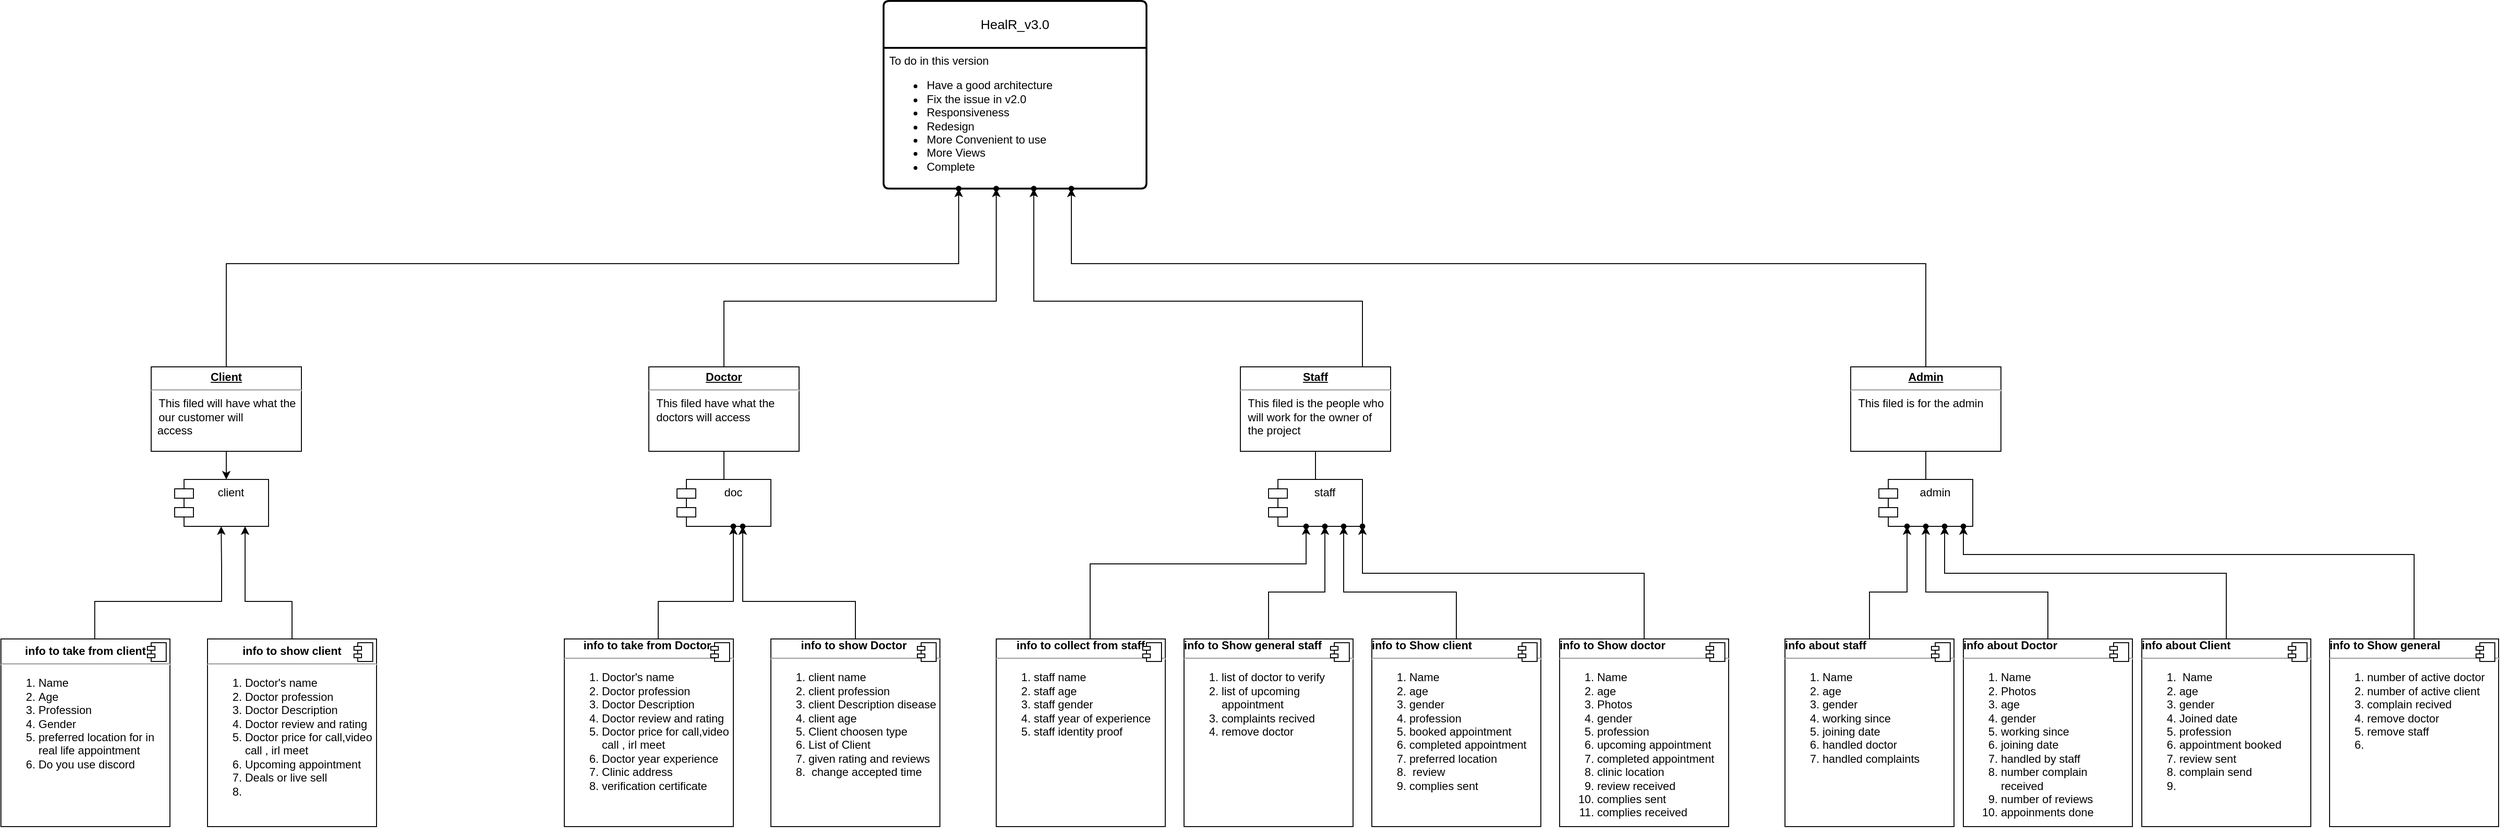 <mxfile version="23.0.2" type="device" pages="4">
  <diagram name="Deatils " id="c2iWofZw84B6TBczj531">
    <mxGraphModel dx="2950" dy="2438" grid="1" gridSize="10" guides="1" tooltips="1" connect="1" arrows="1" fold="1" page="1" pageScale="1" pageWidth="850" pageHeight="1100" math="0" shadow="0">
      <root>
        <mxCell id="0" />
        <mxCell id="1" parent="0" />
        <mxCell id="HekMS7mWP0nfQrC2FIqN-1" value="HealR_v3.0" style="swimlane;childLayout=stackLayout;horizontal=1;startSize=50;horizontalStack=0;rounded=1;fontSize=14;fontStyle=0;strokeWidth=2;resizeParent=0;resizeLast=1;shadow=0;dashed=0;align=center;arcSize=4;whiteSpace=wrap;html=1;" parent="1" vertex="1">
          <mxGeometry x="280" width="280" height="200" as="geometry" />
        </mxCell>
        <mxCell id="HekMS7mWP0nfQrC2FIqN-2" value="To do in this version&lt;br&gt;&lt;ul&gt;&lt;li&gt;Have a good architecture&lt;/li&gt;&lt;li&gt;Fix the issue in v2.0&lt;/li&gt;&lt;li&gt;Responsiveness&lt;/li&gt;&lt;li&gt;Redesign&lt;/li&gt;&lt;li&gt;More Convenient to use&lt;/li&gt;&lt;li&gt;More Views&lt;/li&gt;&lt;li&gt;Complete&lt;/li&gt;&lt;/ul&gt;" style="align=left;strokeColor=none;fillColor=none;spacingLeft=4;fontSize=12;verticalAlign=top;resizable=0;rotatable=0;part=1;html=1;" parent="HekMS7mWP0nfQrC2FIqN-1" vertex="1">
          <mxGeometry y="50" width="280" height="150" as="geometry" />
        </mxCell>
        <mxCell id="HekMS7mWP0nfQrC2FIqN-4" value="" style="shape=waypoint;sketch=0;size=6;pointerEvents=1;points=[];fillColor=default;resizable=0;rotatable=0;perimeter=centerPerimeter;snapToPoint=1;align=left;verticalAlign=top;" parent="HekMS7mWP0nfQrC2FIqN-1" vertex="1">
          <mxGeometry y="200" width="280" as="geometry" />
        </mxCell>
        <mxCell id="HekMS7mWP0nfQrC2FIqN-7" value="" style="shape=waypoint;sketch=0;size=6;pointerEvents=1;points=[];fillColor=default;resizable=0;rotatable=0;perimeter=centerPerimeter;snapToPoint=1;align=left;verticalAlign=top;" parent="HekMS7mWP0nfQrC2FIqN-1" vertex="1">
          <mxGeometry y="200" width="280" as="geometry" />
        </mxCell>
        <mxCell id="HekMS7mWP0nfQrC2FIqN-14" value="" style="edgeStyle=orthogonalEdgeStyle;rounded=0;orthogonalLoop=1;jettySize=auto;html=1;" parent="1" target="HekMS7mWP0nfQrC2FIqN-13" edge="1">
          <mxGeometry relative="1" as="geometry">
            <mxPoint x="-420.043" y="410" as="sourcePoint" />
            <mxPoint x="360" y="220" as="targetPoint" />
            <Array as="points">
              <mxPoint x="-420" y="280" />
              <mxPoint x="360" y="280" />
            </Array>
          </mxGeometry>
        </mxCell>
        <mxCell id="8UFmw1ybYh5_0sC5FWCZ-52" value="" style="edgeStyle=orthogonalEdgeStyle;rounded=0;orthogonalLoop=1;jettySize=auto;html=1;" parent="1" source="HekMS7mWP0nfQrC2FIqN-3" target="HekMS7mWP0nfQrC2FIqN-25" edge="1">
          <mxGeometry relative="1" as="geometry">
            <Array as="points">
              <mxPoint x="-420" y="500" />
              <mxPoint x="-420" y="500" />
            </Array>
          </mxGeometry>
        </mxCell>
        <mxCell id="HekMS7mWP0nfQrC2FIqN-3" value="&lt;p style=&quot;margin:0px;margin-top:4px;text-align:center;text-decoration:underline;&quot;&gt;&lt;b&gt;Client&lt;/b&gt;&lt;/p&gt;&lt;hr&gt;&lt;p style=&quot;margin:0px;margin-left:8px;&quot;&gt;This filed will have what the our customer will&amp;nbsp;&lt;/p&gt;&amp;nbsp; access" style="verticalAlign=top;align=left;overflow=fill;fontSize=12;fontFamily=Helvetica;html=1;whiteSpace=wrap;" parent="1" vertex="1">
          <mxGeometry x="-500" y="390" width="160" height="90" as="geometry" />
        </mxCell>
        <mxCell id="HekMS7mWP0nfQrC2FIqN-20" value="" style="edgeStyle=orthogonalEdgeStyle;rounded=0;orthogonalLoop=1;jettySize=auto;html=1;" parent="1" source="HekMS7mWP0nfQrC2FIqN-6" target="HekMS7mWP0nfQrC2FIqN-19" edge="1">
          <mxGeometry relative="1" as="geometry">
            <Array as="points">
              <mxPoint x="110" y="320" />
              <mxPoint x="400" y="320" />
            </Array>
          </mxGeometry>
        </mxCell>
        <mxCell id="8UFmw1ybYh5_0sC5FWCZ-53" value="" style="edgeStyle=orthogonalEdgeStyle;rounded=0;orthogonalLoop=1;jettySize=auto;html=1;" parent="1" source="HekMS7mWP0nfQrC2FIqN-6" target="8UFmw1ybYh5_0sC5FWCZ-17" edge="1">
          <mxGeometry relative="1" as="geometry" />
        </mxCell>
        <mxCell id="HekMS7mWP0nfQrC2FIqN-6" value="&lt;p style=&quot;margin:0px;margin-top:4px;text-align:center;text-decoration:underline;&quot;&gt;&lt;b&gt;Doctor&lt;/b&gt;&lt;/p&gt;&lt;hr&gt;&lt;p style=&quot;margin:0px;margin-left:8px;&quot;&gt;This filed have what the doctors will access&lt;/p&gt;" style="verticalAlign=top;align=left;overflow=fill;fontSize=12;fontFamily=Helvetica;html=1;whiteSpace=wrap;" parent="1" vertex="1">
          <mxGeometry x="30" y="390" width="160" height="90" as="geometry" />
        </mxCell>
        <mxCell id="HekMS7mWP0nfQrC2FIqN-22" value="" style="edgeStyle=orthogonalEdgeStyle;rounded=0;orthogonalLoop=1;jettySize=auto;html=1;" parent="1" source="HekMS7mWP0nfQrC2FIqN-10" target="HekMS7mWP0nfQrC2FIqN-21" edge="1">
          <mxGeometry relative="1" as="geometry">
            <Array as="points">
              <mxPoint x="790" y="320" />
              <mxPoint x="440" y="320" />
            </Array>
          </mxGeometry>
        </mxCell>
        <mxCell id="8UFmw1ybYh5_0sC5FWCZ-54" value="" style="edgeStyle=orthogonalEdgeStyle;rounded=0;orthogonalLoop=1;jettySize=auto;html=1;" parent="1" source="HekMS7mWP0nfQrC2FIqN-10" target="8UFmw1ybYh5_0sC5FWCZ-29" edge="1">
          <mxGeometry relative="1" as="geometry" />
        </mxCell>
        <mxCell id="HekMS7mWP0nfQrC2FIqN-10" value="&lt;p style=&quot;margin: 4px 0px 0px; text-align: center;&quot;&gt;&lt;b&gt;&lt;u&gt;Staff&lt;/u&gt;&lt;/b&gt;&lt;br&gt;&lt;/p&gt;&lt;hr&gt;&lt;p style=&quot;margin:0px;margin-left:8px;&quot;&gt;This filed is the people who will work for the owner of the project&lt;/p&gt;" style="verticalAlign=top;align=left;overflow=fill;fontSize=12;fontFamily=Helvetica;html=1;whiteSpace=wrap;" parent="1" vertex="1">
          <mxGeometry x="660" y="390" width="160" height="90" as="geometry" />
        </mxCell>
        <mxCell id="HekMS7mWP0nfQrC2FIqN-24" value="" style="edgeStyle=orthogonalEdgeStyle;rounded=0;orthogonalLoop=1;jettySize=auto;html=1;" parent="1" source="HekMS7mWP0nfQrC2FIqN-11" target="HekMS7mWP0nfQrC2FIqN-23" edge="1">
          <mxGeometry relative="1" as="geometry">
            <Array as="points">
              <mxPoint x="1390" y="280" />
              <mxPoint x="480" y="280" />
            </Array>
          </mxGeometry>
        </mxCell>
        <mxCell id="8UFmw1ybYh5_0sC5FWCZ-55" value="" style="edgeStyle=orthogonalEdgeStyle;rounded=0;orthogonalLoop=1;jettySize=auto;html=1;" parent="1" source="HekMS7mWP0nfQrC2FIqN-11" target="8UFmw1ybYh5_0sC5FWCZ-47" edge="1">
          <mxGeometry relative="1" as="geometry" />
        </mxCell>
        <mxCell id="HekMS7mWP0nfQrC2FIqN-11" value="&lt;p style=&quot;margin: 4px 0px 0px; text-align: center;&quot;&gt;&lt;b&gt;&lt;u&gt;Admin&lt;/u&gt;&lt;/b&gt;&lt;/p&gt;&lt;hr&gt;&lt;p style=&quot;margin:0px;margin-left:8px;&quot;&gt;This filed is for the admin&amp;nbsp;&lt;/p&gt;" style="verticalAlign=top;align=left;overflow=fill;fontSize=12;fontFamily=Helvetica;html=1;whiteSpace=wrap;" parent="1" vertex="1">
          <mxGeometry x="1310" y="390" width="160" height="90" as="geometry" />
        </mxCell>
        <mxCell id="HekMS7mWP0nfQrC2FIqN-13" value="" style="shape=waypoint;sketch=0;size=6;pointerEvents=1;points=[];fillColor=default;resizable=0;rotatable=0;perimeter=centerPerimeter;snapToPoint=1;align=left;verticalAlign=top;" parent="1" vertex="1">
          <mxGeometry x="350" y="190" width="20" height="20" as="geometry" />
        </mxCell>
        <mxCell id="HekMS7mWP0nfQrC2FIqN-19" value="" style="shape=waypoint;sketch=0;size=6;pointerEvents=1;points=[];fillColor=default;resizable=0;rotatable=0;perimeter=centerPerimeter;snapToPoint=1;align=left;verticalAlign=top;" parent="1" vertex="1">
          <mxGeometry x="390" y="190" width="20" height="20" as="geometry" />
        </mxCell>
        <mxCell id="HekMS7mWP0nfQrC2FIqN-21" value="" style="shape=waypoint;sketch=0;size=6;pointerEvents=1;points=[];fillColor=default;resizable=0;rotatable=0;perimeter=centerPerimeter;snapToPoint=1;align=left;verticalAlign=top;" parent="1" vertex="1">
          <mxGeometry x="430" y="190" width="20" height="20" as="geometry" />
        </mxCell>
        <mxCell id="HekMS7mWP0nfQrC2FIqN-23" value="" style="shape=waypoint;sketch=0;size=6;pointerEvents=1;points=[];fillColor=default;resizable=0;rotatable=0;perimeter=centerPerimeter;snapToPoint=1;align=left;verticalAlign=top;" parent="1" vertex="1">
          <mxGeometry x="470" y="190" width="20" height="20" as="geometry" />
        </mxCell>
        <mxCell id="HekMS7mWP0nfQrC2FIqN-25" value="client" style="shape=module;align=left;spacingLeft=20;align=center;verticalAlign=top;whiteSpace=wrap;html=1;" parent="1" vertex="1">
          <mxGeometry x="-475" y="510" width="100" height="50" as="geometry" />
        </mxCell>
        <mxCell id="HekMS7mWP0nfQrC2FIqN-26" value="doc" style="shape=module;align=left;spacingLeft=20;align=center;verticalAlign=top;whiteSpace=wrap;html=1;" parent="1" vertex="1">
          <mxGeometry x="60" y="510" width="100" height="50" as="geometry" />
        </mxCell>
        <mxCell id="HekMS7mWP0nfQrC2FIqN-27" value="staff" style="shape=module;align=left;spacingLeft=20;align=center;verticalAlign=top;whiteSpace=wrap;html=1;" parent="1" vertex="1">
          <mxGeometry x="690" y="510" width="100" height="50" as="geometry" />
        </mxCell>
        <mxCell id="HekMS7mWP0nfQrC2FIqN-28" value="admin" style="shape=module;align=left;spacingLeft=20;align=center;verticalAlign=top;whiteSpace=wrap;html=1;" parent="1" vertex="1">
          <mxGeometry x="1340" y="510" width="100" height="50" as="geometry" />
        </mxCell>
        <mxCell id="8UFmw1ybYh5_0sC5FWCZ-4" value="" style="edgeStyle=orthogonalEdgeStyle;rounded=0;orthogonalLoop=1;jettySize=auto;html=1;exitX=0.555;exitY=0;exitDx=0;exitDy=0;exitPerimeter=0;" parent="1" source="8UFmw1ybYh5_0sC5FWCZ-1" edge="1">
          <mxGeometry relative="1" as="geometry">
            <mxPoint x="-583.59" y="677.6" as="sourcePoint" />
            <mxPoint x="-425.47" y="560" as="targetPoint" />
            <Array as="points">
              <mxPoint x="-560" y="640" />
              <mxPoint x="-425" y="640" />
              <mxPoint x="-425" y="601" />
              <mxPoint x="-425" y="601" />
            </Array>
          </mxGeometry>
        </mxCell>
        <mxCell id="8UFmw1ybYh5_0sC5FWCZ-1" value="&lt;p style=&quot;margin:0px;margin-top:6px;text-align:center;&quot;&gt;&lt;b&gt;info to take from client&lt;/b&gt;&lt;/p&gt;&lt;hr&gt;&lt;p style=&quot;margin:0px;margin-left:8px;&quot;&gt;&lt;/p&gt;&lt;ol&gt;&lt;li&gt;Name&lt;/li&gt;&lt;li&gt;Age&lt;/li&gt;&lt;li&gt;Profession&lt;/li&gt;&lt;li&gt;Gender&lt;/li&gt;&lt;li&gt;preferred location for in real life appointment&amp;nbsp;&lt;/li&gt;&lt;li&gt;Do you use discord&amp;nbsp;&lt;/li&gt;&lt;/ol&gt;&lt;p&gt;&lt;/p&gt;" style="align=left;overflow=fill;html=1;dropTarget=0;whiteSpace=wrap;" parent="1" vertex="1">
          <mxGeometry x="-660" y="680" width="180" height="200" as="geometry" />
        </mxCell>
        <mxCell id="8UFmw1ybYh5_0sC5FWCZ-2" value="" style="shape=component;jettyWidth=8;jettyHeight=4;" parent="8UFmw1ybYh5_0sC5FWCZ-1" vertex="1">
          <mxGeometry x="1" width="20" height="20" relative="1" as="geometry">
            <mxPoint x="-24" y="4" as="offset" />
          </mxGeometry>
        </mxCell>
        <mxCell id="8UFmw1ybYh5_0sC5FWCZ-10" value="" style="edgeStyle=orthogonalEdgeStyle;rounded=0;orthogonalLoop=1;jettySize=auto;html=1;exitX=0.5;exitY=0;exitDx=0;exitDy=0;" parent="1" source="8UFmw1ybYh5_0sC5FWCZ-7" edge="1">
          <mxGeometry relative="1" as="geometry">
            <mxPoint x="-280" y="680" as="sourcePoint" />
            <mxPoint x="-400" y="560" as="targetPoint" />
            <Array as="points">
              <mxPoint x="-350" y="640" />
              <mxPoint x="-400" y="640" />
            </Array>
          </mxGeometry>
        </mxCell>
        <mxCell id="8UFmw1ybYh5_0sC5FWCZ-7" value="&lt;p style=&quot;margin:0px;margin-top:6px;text-align:center;&quot;&gt;&lt;b&gt;info to show client&lt;/b&gt;&lt;/p&gt;&lt;hr&gt;&lt;p style=&quot;margin:0px;margin-left:8px;&quot;&gt;&lt;/p&gt;&lt;ol&gt;&lt;li&gt;Doctor&#39;s name&lt;/li&gt;&lt;li&gt;Doctor profession&lt;/li&gt;&lt;li&gt;Doctor Description&lt;/li&gt;&lt;li&gt;Doctor review and rating&lt;/li&gt;&lt;li&gt;Doctor price for call,video call , irl meet&lt;/li&gt;&lt;li&gt;Upcoming appointment&lt;/li&gt;&lt;li&gt;Deals or live sell&lt;/li&gt;&lt;li&gt;&amp;nbsp;&lt;/li&gt;&lt;/ol&gt;&lt;p&gt;&lt;/p&gt;" style="align=left;overflow=fill;html=1;dropTarget=0;whiteSpace=wrap;" parent="1" vertex="1">
          <mxGeometry x="-440" y="680" width="180" height="200" as="geometry" />
        </mxCell>
        <mxCell id="8UFmw1ybYh5_0sC5FWCZ-8" value="" style="shape=component;jettyWidth=8;jettyHeight=4;" parent="8UFmw1ybYh5_0sC5FWCZ-7" vertex="1">
          <mxGeometry x="1" width="20" height="20" relative="1" as="geometry">
            <mxPoint x="-24" y="4" as="offset" />
          </mxGeometry>
        </mxCell>
        <mxCell id="8UFmw1ybYh5_0sC5FWCZ-14" value="" style="edgeStyle=orthogonalEdgeStyle;rounded=0;orthogonalLoop=1;jettySize=auto;html=1;" parent="1" source="8UFmw1ybYh5_0sC5FWCZ-11" target="8UFmw1ybYh5_0sC5FWCZ-13" edge="1">
          <mxGeometry relative="1" as="geometry">
            <Array as="points">
              <mxPoint x="40" y="640" />
              <mxPoint x="120" y="640" />
            </Array>
          </mxGeometry>
        </mxCell>
        <mxCell id="8UFmw1ybYh5_0sC5FWCZ-11" value="&lt;div style=&quot;text-align: center;&quot;&gt;&lt;b style=&quot;background-color: initial;&quot;&gt;info to take from Doctor&lt;/b&gt;&lt;b style=&quot;background-color: initial; text-align: center;&quot;&gt;&amp;nbsp;&lt;/b&gt;&lt;/div&gt;&lt;hr&gt;&lt;p style=&quot;margin:0px;margin-left:8px;&quot;&gt;&lt;/p&gt;&lt;ol&gt;&lt;li&gt;Doctor&#39;s name&lt;/li&gt;&lt;li&gt;Doctor profession&lt;/li&gt;&lt;li&gt;Doctor Description&lt;/li&gt;&lt;li&gt;Doctor review and rating&lt;/li&gt;&lt;li&gt;Doctor price for call,video call , irl meet&lt;/li&gt;&lt;li&gt;Doctor year experience&lt;/li&gt;&lt;li&gt;Clinic address&lt;/li&gt;&lt;li&gt;verification certificate&amp;nbsp;&lt;/li&gt;&lt;/ol&gt;&lt;p&gt;&lt;/p&gt;" style="align=left;overflow=fill;html=1;dropTarget=0;whiteSpace=wrap;" parent="1" vertex="1">
          <mxGeometry x="-60" y="680" width="180" height="200" as="geometry" />
        </mxCell>
        <mxCell id="8UFmw1ybYh5_0sC5FWCZ-12" value="" style="shape=component;jettyWidth=8;jettyHeight=4;" parent="8UFmw1ybYh5_0sC5FWCZ-11" vertex="1">
          <mxGeometry x="1" width="20" height="20" relative="1" as="geometry">
            <mxPoint x="-24" y="4" as="offset" />
          </mxGeometry>
        </mxCell>
        <mxCell id="8UFmw1ybYh5_0sC5FWCZ-13" value="" style="shape=waypoint;sketch=0;size=6;pointerEvents=1;points=[];fillColor=default;resizable=0;rotatable=0;perimeter=centerPerimeter;snapToPoint=1;align=left;" parent="1" vertex="1">
          <mxGeometry x="110" y="550" width="20" height="20" as="geometry" />
        </mxCell>
        <mxCell id="8UFmw1ybYh5_0sC5FWCZ-18" value="" style="edgeStyle=orthogonalEdgeStyle;rounded=0;orthogonalLoop=1;jettySize=auto;html=1;" parent="1" source="8UFmw1ybYh5_0sC5FWCZ-15" target="8UFmw1ybYh5_0sC5FWCZ-17" edge="1">
          <mxGeometry relative="1" as="geometry">
            <Array as="points">
              <mxPoint x="250" y="640" />
              <mxPoint x="130" y="640" />
            </Array>
          </mxGeometry>
        </mxCell>
        <mxCell id="8UFmw1ybYh5_0sC5FWCZ-15" value="&lt;div style=&quot;text-align: center;&quot;&gt;&lt;b style=&quot;background-color: initial;&quot;&gt;info to show Doctor&lt;/b&gt;&lt;b style=&quot;background-color: initial; text-align: center;&quot;&gt;&amp;nbsp;&lt;/b&gt;&lt;/div&gt;&lt;hr&gt;&lt;p style=&quot;margin:0px;margin-left:8px;&quot;&gt;&lt;/p&gt;&lt;ol&gt;&lt;li&gt;client name&lt;/li&gt;&lt;li&gt;client&amp;nbsp;profession&lt;/li&gt;&lt;li&gt;client&amp;nbsp;Description disease&lt;/li&gt;&lt;li&gt;client age&lt;br&gt;&lt;/li&gt;&lt;li&gt;Client choosen type&lt;/li&gt;&lt;li&gt;List of Client&lt;/li&gt;&lt;li&gt;given rating and reviews&amp;nbsp;&lt;/li&gt;&lt;li&gt;&amp;nbsp;change accepted time&lt;/li&gt;&lt;/ol&gt;&lt;p&gt;&lt;/p&gt;" style="align=left;overflow=fill;html=1;dropTarget=0;whiteSpace=wrap;" parent="1" vertex="1">
          <mxGeometry x="160" y="680" width="180" height="200" as="geometry" />
        </mxCell>
        <mxCell id="8UFmw1ybYh5_0sC5FWCZ-16" value="" style="shape=component;jettyWidth=8;jettyHeight=4;" parent="8UFmw1ybYh5_0sC5FWCZ-15" vertex="1">
          <mxGeometry x="1" width="20" height="20" relative="1" as="geometry">
            <mxPoint x="-24" y="4" as="offset" />
          </mxGeometry>
        </mxCell>
        <mxCell id="8UFmw1ybYh5_0sC5FWCZ-17" value="" style="shape=waypoint;sketch=0;size=6;pointerEvents=1;points=[];fillColor=default;resizable=0;rotatable=0;perimeter=centerPerimeter;snapToPoint=1;align=left;" parent="1" vertex="1">
          <mxGeometry x="120" y="550" width="20" height="20" as="geometry" />
        </mxCell>
        <mxCell id="8UFmw1ybYh5_0sC5FWCZ-24" value="" style="edgeStyle=orthogonalEdgeStyle;rounded=0;orthogonalLoop=1;jettySize=auto;html=1;" parent="1" source="8UFmw1ybYh5_0sC5FWCZ-19" target="8UFmw1ybYh5_0sC5FWCZ-23" edge="1">
          <mxGeometry relative="1" as="geometry">
            <Array as="points">
              <mxPoint x="500" y="600" />
              <mxPoint x="730" y="600" />
            </Array>
          </mxGeometry>
        </mxCell>
        <mxCell id="8UFmw1ybYh5_0sC5FWCZ-19" value="&lt;div style=&quot;text-align: center;&quot;&gt;&lt;b style=&quot;background-color: initial;&quot;&gt;info to collect from staff&lt;/b&gt;&lt;/div&gt;&lt;hr&gt;&lt;p style=&quot;margin:0px;margin-left:8px;&quot;&gt;&lt;/p&gt;&lt;ol&gt;&lt;li&gt;staff name&lt;/li&gt;&lt;li&gt;staff age&lt;br&gt;&lt;/li&gt;&lt;li&gt;staff gender&lt;/li&gt;&lt;li&gt;staff year of experience&lt;/li&gt;&lt;li&gt;staff identity proof&amp;nbsp;&lt;/li&gt;&lt;/ol&gt;&lt;p&gt;&lt;/p&gt;" style="align=left;overflow=fill;html=1;dropTarget=0;whiteSpace=wrap;" parent="1" vertex="1">
          <mxGeometry x="400" y="680" width="180" height="200" as="geometry" />
        </mxCell>
        <mxCell id="8UFmw1ybYh5_0sC5FWCZ-20" value="" style="shape=component;jettyWidth=8;jettyHeight=4;" parent="8UFmw1ybYh5_0sC5FWCZ-19" vertex="1">
          <mxGeometry x="1" width="20" height="20" relative="1" as="geometry">
            <mxPoint x="-24" y="4" as="offset" />
          </mxGeometry>
        </mxCell>
        <mxCell id="8UFmw1ybYh5_0sC5FWCZ-26" value="" style="edgeStyle=orthogonalEdgeStyle;rounded=0;orthogonalLoop=1;jettySize=auto;html=1;" parent="1" source="8UFmw1ybYh5_0sC5FWCZ-21" target="8UFmw1ybYh5_0sC5FWCZ-25" edge="1">
          <mxGeometry relative="1" as="geometry">
            <Array as="points">
              <mxPoint x="690" y="630" />
              <mxPoint x="750" y="630" />
            </Array>
          </mxGeometry>
        </mxCell>
        <mxCell id="8UFmw1ybYh5_0sC5FWCZ-21" value="&lt;b style=&quot;text-align: center; background-color: initial;&quot;&gt;info to Show general staff&lt;/b&gt;&lt;b style=&quot;text-align: center; background-color: initial;&quot;&gt;&amp;nbsp;&lt;/b&gt;&lt;b style=&quot;text-align: center; background-color: initial;&quot;&gt;&lt;br&gt;&lt;/b&gt;&lt;hr&gt;&lt;p style=&quot;margin:0px;margin-left:8px;&quot;&gt;&lt;/p&gt;&lt;ol&gt;&lt;li&gt;list of doctor to verify&amp;nbsp;&lt;/li&gt;&lt;li&gt;list of upcoming appointment&lt;/li&gt;&lt;li&gt;complaints recived&amp;nbsp;&lt;/li&gt;&lt;li&gt;remove doctor&lt;/li&gt;&lt;/ol&gt;&lt;p&gt;&lt;/p&gt;" style="align=left;overflow=fill;html=1;dropTarget=0;whiteSpace=wrap;" parent="1" vertex="1">
          <mxGeometry x="600" y="680" width="180" height="200" as="geometry" />
        </mxCell>
        <mxCell id="8UFmw1ybYh5_0sC5FWCZ-22" value="" style="shape=component;jettyWidth=8;jettyHeight=4;" parent="8UFmw1ybYh5_0sC5FWCZ-21" vertex="1">
          <mxGeometry x="1" width="20" height="20" relative="1" as="geometry">
            <mxPoint x="-24" y="4" as="offset" />
          </mxGeometry>
        </mxCell>
        <mxCell id="8UFmw1ybYh5_0sC5FWCZ-23" value="" style="shape=waypoint;sketch=0;size=6;pointerEvents=1;points=[];fillColor=default;resizable=0;rotatable=0;perimeter=centerPerimeter;snapToPoint=1;align=left;" parent="1" vertex="1">
          <mxGeometry x="720" y="550" width="20" height="20" as="geometry" />
        </mxCell>
        <mxCell id="8UFmw1ybYh5_0sC5FWCZ-25" value="" style="shape=waypoint;sketch=0;size=6;pointerEvents=1;points=[];fillColor=default;resizable=0;rotatable=0;perimeter=centerPerimeter;snapToPoint=1;align=left;" parent="1" vertex="1">
          <mxGeometry x="740" y="550" width="20" height="20" as="geometry" />
        </mxCell>
        <mxCell id="8UFmw1ybYh5_0sC5FWCZ-30" value="" style="edgeStyle=orthogonalEdgeStyle;rounded=0;orthogonalLoop=1;jettySize=auto;html=1;" parent="1" source="8UFmw1ybYh5_0sC5FWCZ-27" target="8UFmw1ybYh5_0sC5FWCZ-29" edge="1">
          <mxGeometry relative="1" as="geometry">
            <Array as="points">
              <mxPoint x="890" y="630" />
              <mxPoint x="770" y="630" />
            </Array>
          </mxGeometry>
        </mxCell>
        <mxCell id="8UFmw1ybYh5_0sC5FWCZ-27" value="&lt;b style=&quot;text-align: center; background-color: initial;&quot;&gt;info to Show client&amp;nbsp;&lt;/b&gt;&lt;b style=&quot;text-align: center; background-color: initial;&quot;&gt;&lt;br&gt;&lt;/b&gt;&lt;hr&gt;&lt;p style=&quot;margin:0px;margin-left:8px;&quot;&gt;&lt;/p&gt;&lt;ol&gt;&lt;li&gt;Name&amp;nbsp;&lt;/li&gt;&lt;li&gt;age&lt;/li&gt;&lt;li&gt;gender&lt;/li&gt;&lt;li&gt;profession&lt;/li&gt;&lt;li&gt;booked appointment&lt;/li&gt;&lt;li&gt;completed appointment&lt;/li&gt;&lt;li&gt;preferred location&amp;nbsp;&lt;/li&gt;&lt;li&gt;&amp;nbsp;review&lt;/li&gt;&lt;li&gt;complies sent&lt;/li&gt;&lt;/ol&gt;&lt;p&gt;&lt;/p&gt;" style="align=left;overflow=fill;html=1;dropTarget=0;whiteSpace=wrap;" parent="1" vertex="1">
          <mxGeometry x="800" y="680" width="180" height="200" as="geometry" />
        </mxCell>
        <mxCell id="8UFmw1ybYh5_0sC5FWCZ-28" value="" style="shape=component;jettyWidth=8;jettyHeight=4;" parent="8UFmw1ybYh5_0sC5FWCZ-27" vertex="1">
          <mxGeometry x="1" width="20" height="20" relative="1" as="geometry">
            <mxPoint x="-24" y="4" as="offset" />
          </mxGeometry>
        </mxCell>
        <mxCell id="8UFmw1ybYh5_0sC5FWCZ-29" value="" style="shape=waypoint;sketch=0;size=6;pointerEvents=1;points=[];fillColor=default;resizable=0;rotatable=0;perimeter=centerPerimeter;snapToPoint=1;align=left;" parent="1" vertex="1">
          <mxGeometry x="760" y="550" width="20" height="20" as="geometry" />
        </mxCell>
        <mxCell id="8UFmw1ybYh5_0sC5FWCZ-36" value="" style="edgeStyle=orthogonalEdgeStyle;rounded=0;orthogonalLoop=1;jettySize=auto;html=1;" parent="1" source="8UFmw1ybYh5_0sC5FWCZ-33" target="8UFmw1ybYh5_0sC5FWCZ-35" edge="1">
          <mxGeometry relative="1" as="geometry">
            <Array as="points">
              <mxPoint x="1090" y="610" />
              <mxPoint x="790" y="610" />
            </Array>
          </mxGeometry>
        </mxCell>
        <mxCell id="8UFmw1ybYh5_0sC5FWCZ-33" value="&lt;b style=&quot;text-align: center; background-color: initial;&quot;&gt;info to Show doctor &lt;/b&gt;&lt;b style=&quot;text-align: center; background-color: initial;&quot;&gt;&amp;nbsp;&lt;/b&gt;&lt;b style=&quot;text-align: center; background-color: initial;&quot;&gt;&lt;br&gt;&lt;/b&gt;&lt;hr&gt;&lt;p style=&quot;margin:0px;margin-left:8px;&quot;&gt;&lt;/p&gt;&lt;ol&gt;&lt;li&gt;Name&amp;nbsp;&lt;/li&gt;&lt;li&gt;age&lt;/li&gt;&lt;li&gt;Photos&amp;nbsp;&lt;/li&gt;&lt;li&gt;gender&lt;/li&gt;&lt;li&gt;profession&lt;/li&gt;&lt;li&gt;upcoming appointment&lt;/li&gt;&lt;li&gt;completed appointment&lt;/li&gt;&lt;li&gt;clinic location&amp;nbsp;&lt;/li&gt;&lt;li&gt;review received&amp;nbsp;&lt;/li&gt;&lt;li&gt;complies sent&lt;/li&gt;&lt;li&gt;complies received&amp;nbsp;&lt;/li&gt;&lt;/ol&gt;&lt;p&gt;&lt;/p&gt;" style="align=left;overflow=fill;html=1;dropTarget=0;whiteSpace=wrap;" parent="1" vertex="1">
          <mxGeometry x="1000" y="680" width="180" height="200" as="geometry" />
        </mxCell>
        <mxCell id="8UFmw1ybYh5_0sC5FWCZ-34" value="" style="shape=component;jettyWidth=8;jettyHeight=4;" parent="8UFmw1ybYh5_0sC5FWCZ-33" vertex="1">
          <mxGeometry x="1" width="20" height="20" relative="1" as="geometry">
            <mxPoint x="-24" y="4" as="offset" />
          </mxGeometry>
        </mxCell>
        <mxCell id="8UFmw1ybYh5_0sC5FWCZ-35" value="" style="shape=waypoint;sketch=0;size=6;pointerEvents=1;points=[];fillColor=default;resizable=0;rotatable=0;perimeter=centerPerimeter;snapToPoint=1;align=left;" parent="1" vertex="1">
          <mxGeometry x="780" y="550" width="20" height="20" as="geometry" />
        </mxCell>
        <mxCell id="8UFmw1ybYh5_0sC5FWCZ-40" value="" style="edgeStyle=orthogonalEdgeStyle;rounded=0;orthogonalLoop=1;jettySize=auto;html=1;" parent="1" source="8UFmw1ybYh5_0sC5FWCZ-37" target="8UFmw1ybYh5_0sC5FWCZ-39" edge="1">
          <mxGeometry relative="1" as="geometry">
            <Array as="points">
              <mxPoint x="1330" y="630" />
              <mxPoint x="1370" y="630" />
            </Array>
          </mxGeometry>
        </mxCell>
        <mxCell id="8UFmw1ybYh5_0sC5FWCZ-37" value="&lt;b style=&quot;text-align: center; background-color: initial;&quot;&gt;info about staff&lt;/b&gt;&lt;b style=&quot;text-align: center; background-color: initial;&quot;&gt;&amp;nbsp;&lt;/b&gt;&lt;b style=&quot;text-align: center; background-color: initial;&quot;&gt;&lt;br&gt;&lt;/b&gt;&lt;hr&gt;&lt;p style=&quot;margin:0px;margin-left:8px;&quot;&gt;&lt;/p&gt;&lt;ol&gt;&lt;li&gt;Name&amp;nbsp;&lt;/li&gt;&lt;li&gt;age&lt;/li&gt;&lt;li&gt;gender&lt;/li&gt;&lt;li&gt;working since&lt;/li&gt;&lt;li&gt;joining date&amp;nbsp;&amp;nbsp;&lt;/li&gt;&lt;li&gt;handled doctor&lt;/li&gt;&lt;li&gt;&lt;span style=&quot;background-color: initial;&quot;&gt;handled complaints&amp;nbsp;&lt;/span&gt;&lt;br&gt;&lt;/li&gt;&lt;/ol&gt;&lt;p&gt;&lt;/p&gt;" style="align=left;overflow=fill;html=1;dropTarget=0;whiteSpace=wrap;" parent="1" vertex="1">
          <mxGeometry x="1240" y="680" width="180" height="200" as="geometry" />
        </mxCell>
        <mxCell id="8UFmw1ybYh5_0sC5FWCZ-38" value="" style="shape=component;jettyWidth=8;jettyHeight=4;" parent="8UFmw1ybYh5_0sC5FWCZ-37" vertex="1">
          <mxGeometry x="1" width="20" height="20" relative="1" as="geometry">
            <mxPoint x="-24" y="4" as="offset" />
          </mxGeometry>
        </mxCell>
        <mxCell id="8UFmw1ybYh5_0sC5FWCZ-39" value="" style="shape=waypoint;sketch=0;size=6;pointerEvents=1;points=[];fillColor=default;resizable=0;rotatable=0;perimeter=centerPerimeter;snapToPoint=1;align=left;" parent="1" vertex="1">
          <mxGeometry x="1360" y="550" width="20" height="20" as="geometry" />
        </mxCell>
        <mxCell id="8UFmw1ybYh5_0sC5FWCZ-46" value="" style="edgeStyle=orthogonalEdgeStyle;rounded=0;orthogonalLoop=1;jettySize=auto;html=1;" parent="1" source="8UFmw1ybYh5_0sC5FWCZ-41" target="8UFmw1ybYh5_0sC5FWCZ-45" edge="1">
          <mxGeometry relative="1" as="geometry">
            <Array as="points">
              <mxPoint x="1520" y="630" />
              <mxPoint x="1390" y="630" />
            </Array>
          </mxGeometry>
        </mxCell>
        <mxCell id="8UFmw1ybYh5_0sC5FWCZ-41" value="&lt;b style=&quot;background-color: initial; text-align: center;&quot;&gt;info about&lt;/b&gt;&lt;b style=&quot;text-align: center; background-color: initial;&quot;&gt;&amp;nbsp;Doctor&lt;/b&gt;&lt;b style=&quot;text-align: center; background-color: initial;&quot;&gt;&amp;nbsp;&lt;/b&gt;&lt;b style=&quot;text-align: center; background-color: initial;&quot;&gt;&lt;br&gt;&lt;/b&gt;&lt;hr&gt;&lt;p style=&quot;margin:0px;margin-left:8px;&quot;&gt;&lt;/p&gt;&lt;ol&gt;&lt;li&gt;Name&lt;/li&gt;&lt;li&gt;Photos&amp;nbsp;&lt;/li&gt;&lt;li&gt;age&lt;/li&gt;&lt;li&gt;gender&lt;/li&gt;&lt;li&gt;working since&lt;/li&gt;&lt;li&gt;joining date&amp;nbsp;&amp;nbsp;&lt;/li&gt;&lt;li&gt;handled by staff&lt;/li&gt;&lt;li&gt;number complain received&lt;/li&gt;&lt;li&gt;number of reviews&lt;/li&gt;&lt;li&gt;appoinments done&lt;/li&gt;&lt;/ol&gt;&lt;p&gt;&lt;/p&gt;" style="align=left;overflow=fill;html=1;dropTarget=0;whiteSpace=wrap;" parent="1" vertex="1">
          <mxGeometry x="1430" y="680" width="180" height="200" as="geometry" />
        </mxCell>
        <mxCell id="8UFmw1ybYh5_0sC5FWCZ-42" value="" style="shape=component;jettyWidth=8;jettyHeight=4;" parent="8UFmw1ybYh5_0sC5FWCZ-41" vertex="1">
          <mxGeometry x="1" width="20" height="20" relative="1" as="geometry">
            <mxPoint x="-24" y="4" as="offset" />
          </mxGeometry>
        </mxCell>
        <mxCell id="8UFmw1ybYh5_0sC5FWCZ-48" value="" style="edgeStyle=orthogonalEdgeStyle;rounded=0;orthogonalLoop=1;jettySize=auto;html=1;" parent="1" source="8UFmw1ybYh5_0sC5FWCZ-43" target="8UFmw1ybYh5_0sC5FWCZ-47" edge="1">
          <mxGeometry relative="1" as="geometry">
            <Array as="points">
              <mxPoint x="1710" y="610" />
              <mxPoint x="1410" y="610" />
            </Array>
          </mxGeometry>
        </mxCell>
        <mxCell id="8UFmw1ybYh5_0sC5FWCZ-43" value="&lt;b style=&quot;background-color: initial; text-align: center;&quot;&gt;info about&lt;/b&gt;&lt;b style=&quot;text-align: center; background-color: initial;&quot;&gt;&amp;nbsp;Client&lt;/b&gt;&lt;b style=&quot;text-align: center; background-color: initial;&quot;&gt;&amp;nbsp;&lt;/b&gt;&lt;b style=&quot;text-align: center; background-color: initial;&quot;&gt;&lt;br&gt;&lt;/b&gt;&lt;hr&gt;&lt;p style=&quot;margin:0px;margin-left:8px;&quot;&gt;&lt;/p&gt;&lt;ol&gt;&lt;li&gt;&amp;nbsp;Name&amp;nbsp;&lt;/li&gt;&lt;li&gt;age&lt;/li&gt;&lt;li&gt;gender&lt;/li&gt;&lt;li&gt;Joined date&amp;nbsp;&lt;/li&gt;&lt;li&gt;profession&lt;/li&gt;&lt;li&gt;appointment booked&lt;/li&gt;&lt;li&gt;review sent&lt;/li&gt;&lt;li&gt;complain send&lt;br&gt;&lt;/li&gt;&lt;li&gt;&lt;br&gt;&lt;/li&gt;&lt;/ol&gt;&lt;p&gt;&lt;/p&gt;" style="align=left;overflow=fill;html=1;dropTarget=0;whiteSpace=wrap;" parent="1" vertex="1">
          <mxGeometry x="1620" y="680" width="180" height="200" as="geometry" />
        </mxCell>
        <mxCell id="8UFmw1ybYh5_0sC5FWCZ-44" value="" style="shape=component;jettyWidth=8;jettyHeight=4;" parent="8UFmw1ybYh5_0sC5FWCZ-43" vertex="1">
          <mxGeometry x="1" width="20" height="20" relative="1" as="geometry">
            <mxPoint x="-24" y="4" as="offset" />
          </mxGeometry>
        </mxCell>
        <mxCell id="8UFmw1ybYh5_0sC5FWCZ-45" value="" style="shape=waypoint;sketch=0;size=6;pointerEvents=1;points=[];fillColor=default;resizable=0;rotatable=0;perimeter=centerPerimeter;snapToPoint=1;align=left;" parent="1" vertex="1">
          <mxGeometry x="1380" y="550" width="20" height="20" as="geometry" />
        </mxCell>
        <mxCell id="8UFmw1ybYh5_0sC5FWCZ-47" value="" style="shape=waypoint;sketch=0;size=6;pointerEvents=1;points=[];fillColor=default;resizable=0;rotatable=0;perimeter=centerPerimeter;snapToPoint=1;align=left;" parent="1" vertex="1">
          <mxGeometry x="1400" y="550" width="20" height="20" as="geometry" />
        </mxCell>
        <mxCell id="8UFmw1ybYh5_0sC5FWCZ-59" value="" style="edgeStyle=orthogonalEdgeStyle;rounded=0;orthogonalLoop=1;jettySize=auto;html=1;" parent="1" source="8UFmw1ybYh5_0sC5FWCZ-56" target="8UFmw1ybYh5_0sC5FWCZ-58" edge="1">
          <mxGeometry relative="1" as="geometry">
            <Array as="points">
              <mxPoint x="1910" y="590" />
              <mxPoint x="1430" y="590" />
            </Array>
          </mxGeometry>
        </mxCell>
        <mxCell id="8UFmw1ybYh5_0sC5FWCZ-56" value="&lt;b style=&quot;text-align: center; background-color: initial;&quot;&gt;info to Show general&amp;nbsp;&lt;/b&gt;&lt;b style=&quot;text-align: center; background-color: initial;&quot;&gt;&lt;br&gt;&lt;/b&gt;&lt;hr&gt;&lt;p style=&quot;margin:0px;margin-left:8px;&quot;&gt;&lt;/p&gt;&lt;ol&gt;&lt;li&gt;number of active doctor&lt;/li&gt;&lt;li&gt;number of active client&lt;/li&gt;&lt;li&gt;complain recived&lt;/li&gt;&lt;li&gt;remove doctor&lt;/li&gt;&lt;li&gt;remove staff&amp;nbsp;&lt;/li&gt;&lt;li&gt;&lt;br&gt;&lt;/li&gt;&lt;/ol&gt;&lt;p&gt;&lt;/p&gt;" style="align=left;overflow=fill;html=1;dropTarget=0;whiteSpace=wrap;" parent="1" vertex="1">
          <mxGeometry x="1820" y="680" width="180" height="200" as="geometry" />
        </mxCell>
        <mxCell id="8UFmw1ybYh5_0sC5FWCZ-57" value="" style="shape=component;jettyWidth=8;jettyHeight=4;" parent="8UFmw1ybYh5_0sC5FWCZ-56" vertex="1">
          <mxGeometry x="1" width="20" height="20" relative="1" as="geometry">
            <mxPoint x="-24" y="4" as="offset" />
          </mxGeometry>
        </mxCell>
        <mxCell id="8UFmw1ybYh5_0sC5FWCZ-58" value="" style="shape=waypoint;sketch=0;size=6;pointerEvents=1;points=[];fillColor=default;resizable=0;rotatable=0;perimeter=centerPerimeter;snapToPoint=1;align=left;" parent="1" vertex="1">
          <mxGeometry x="1420" y="550" width="20" height="20" as="geometry" />
        </mxCell>
      </root>
    </mxGraphModel>
  </diagram>
  <diagram id="ngYICFAN8PIpu2r5H8fY" name="Frontend ">
    <mxGraphModel dx="3450" dy="1115" grid="1" gridSize="10" guides="1" tooltips="1" connect="1" arrows="1" fold="1" page="1" pageScale="1" pageWidth="850" pageHeight="1100" math="0" shadow="0">
      <root>
        <mxCell id="0" />
        <mxCell id="1" parent="0" />
        <mxCell id="gSXcL4bP_MBO_MyM-ngX-40" value="" style="edgeStyle=orthogonalEdgeStyle;rounded=0;orthogonalLoop=1;jettySize=auto;html=1;entryX=0.5;entryY=0;entryDx=0;entryDy=0;" parent="1" target="gSXcL4bP_MBO_MyM-ngX-36" edge="1">
          <mxGeometry relative="1" as="geometry">
            <mxPoint x="485" y="580" as="sourcePoint" />
          </mxGeometry>
        </mxCell>
        <mxCell id="gSXcL4bP_MBO_MyM-ngX-36" value="Landing page" style="swimlane;fontStyle=1;align=center;verticalAlign=top;childLayout=stackLayout;horizontal=1;startSize=26;horizontalStack=0;resizeParent=1;resizeParentMax=0;resizeLast=0;collapsible=1;marginBottom=0;whiteSpace=wrap;html=1;" parent="1" vertex="1">
          <mxGeometry x="405" y="620" width="160" height="164" as="geometry" />
        </mxCell>
        <mxCell id="gSXcL4bP_MBO_MyM-ngX-37" value="anchor tag Landing page" style="text;strokeColor=none;fillColor=none;align=left;verticalAlign=top;spacingLeft=4;spacingRight=4;overflow=hidden;rotatable=0;points=[[0,0.5],[1,0.5]];portConstraint=eastwest;whiteSpace=wrap;html=1;" parent="gSXcL4bP_MBO_MyM-ngX-36" vertex="1">
          <mxGeometry y="26" width="160" height="26" as="geometry" />
        </mxCell>
        <mxCell id="gSXcL4bP_MBO_MyM-ngX-38" value="" style="line;strokeWidth=1;fillColor=none;align=left;verticalAlign=middle;spacingTop=-1;spacingLeft=3;spacingRight=3;rotatable=0;labelPosition=right;points=[];portConstraint=eastwest;strokeColor=inherit;" parent="gSXcL4bP_MBO_MyM-ngX-36" vertex="1">
          <mxGeometry y="52" width="160" height="8" as="geometry" />
        </mxCell>
        <mxCell id="gSXcL4bP_MBO_MyM-ngX-39" value="about us" style="text;strokeColor=none;fillColor=none;align=left;verticalAlign=top;spacingLeft=4;spacingRight=4;overflow=hidden;rotatable=0;points=[[0,0.5],[1,0.5]];portConstraint=eastwest;whiteSpace=wrap;html=1;" parent="gSXcL4bP_MBO_MyM-ngX-36" vertex="1">
          <mxGeometry y="60" width="160" height="26" as="geometry" />
        </mxCell>
        <mxCell id="gSXcL4bP_MBO_MyM-ngX-41" value="sign up&amp;nbsp;" style="text;strokeColor=none;fillColor=none;align=left;verticalAlign=top;spacingLeft=4;spacingRight=4;overflow=hidden;rotatable=0;points=[[0,0.5],[1,0.5]];portConstraint=eastwest;whiteSpace=wrap;html=1;" parent="gSXcL4bP_MBO_MyM-ngX-36" vertex="1">
          <mxGeometry y="86" width="160" height="26" as="geometry" />
        </mxCell>
        <mxCell id="gSXcL4bP_MBO_MyM-ngX-42" value="prices" style="text;strokeColor=none;fillColor=none;align=left;verticalAlign=top;spacingLeft=4;spacingRight=4;overflow=hidden;rotatable=0;points=[[0,0.5],[1,0.5]];portConstraint=eastwest;whiteSpace=wrap;html=1;" parent="gSXcL4bP_MBO_MyM-ngX-36" vertex="1">
          <mxGeometry y="112" width="160" height="26" as="geometry" />
        </mxCell>
        <mxCell id="gSXcL4bP_MBO_MyM-ngX-45" value="contact us" style="text;strokeColor=none;fillColor=none;align=left;verticalAlign=top;spacingLeft=4;spacingRight=4;overflow=hidden;rotatable=0;points=[[0,0.5],[1,0.5]];portConstraint=eastwest;whiteSpace=wrap;html=1;" parent="gSXcL4bP_MBO_MyM-ngX-36" vertex="1">
          <mxGeometry y="138" width="160" height="26" as="geometry" />
        </mxCell>
        <mxCell id="gSXcL4bP_MBO_MyM-ngX-44" value="" style="verticalAlign=top;align=center;spacingTop=8;spacingLeft=2;spacingRight=12;shape=cube;size=10;direction=south;fontStyle=4;html=1;whiteSpace=wrap;" parent="1" vertex="1">
          <mxGeometry x="395" y="460" width="180" height="120" as="geometry" />
        </mxCell>
        <mxCell id="gSXcL4bP_MBO_MyM-ngX-54" value="" style="edgeStyle=orthogonalEdgeStyle;rounded=0;orthogonalLoop=1;jettySize=auto;html=1;entryX=-0.014;entryY=0.6;entryDx=0;entryDy=0;entryPerimeter=0;" parent="1" source="gSXcL4bP_MBO_MyM-ngX-47" target="gSXcL4bP_MBO_MyM-ngX-39" edge="1">
          <mxGeometry relative="1" as="geometry">
            <mxPoint x="400" y="690" as="targetPoint" />
            <Array as="points">
              <mxPoint x="60" y="696" />
            </Array>
          </mxGeometry>
        </mxCell>
        <mxCell id="gSXcL4bP_MBO_MyM-ngX-47" value="About us" style="html=1;whiteSpace=wrap;" parent="1" vertex="1">
          <mxGeometry y="880" width="110" height="50" as="geometry" />
        </mxCell>
        <mxCell id="gSXcL4bP_MBO_MyM-ngX-52" value="" style="edgeStyle=orthogonalEdgeStyle;rounded=0;orthogonalLoop=1;jettySize=auto;html=1;entryX=-0.017;entryY=0.539;entryDx=0;entryDy=0;entryPerimeter=0;" parent="1" source="gSXcL4bP_MBO_MyM-ngX-50" target="gSXcL4bP_MBO_MyM-ngX-41" edge="1">
          <mxGeometry relative="1" as="geometry">
            <mxPoint x="395" y="720" as="targetPoint" />
            <Array as="points">
              <mxPoint x="275" y="720" />
            </Array>
          </mxGeometry>
        </mxCell>
        <mxCell id="gSXcL4bP_MBO_MyM-ngX-62" value="" style="edgeStyle=orthogonalEdgeStyle;rounded=0;orthogonalLoop=1;jettySize=auto;html=1;" parent="1" source="gSXcL4bP_MBO_MyM-ngX-50" target="gSXcL4bP_MBO_MyM-ngX-61" edge="1">
          <mxGeometry relative="1" as="geometry" />
        </mxCell>
        <mxCell id="gSXcL4bP_MBO_MyM-ngX-50" value="Sign-up&amp;nbsp;" style="html=1;whiteSpace=wrap;" parent="1" vertex="1">
          <mxGeometry x="220" y="880" width="110" height="50" as="geometry" />
        </mxCell>
        <mxCell id="gSXcL4bP_MBO_MyM-ngX-57" value="" style="edgeStyle=orthogonalEdgeStyle;rounded=0;orthogonalLoop=1;jettySize=auto;html=1;entryX=1.005;entryY=0.344;entryDx=0;entryDy=0;entryPerimeter=0;" parent="1" target="gSXcL4bP_MBO_MyM-ngX-45" edge="1">
          <mxGeometry relative="1" as="geometry">
            <mxPoint x="685" y="890" as="sourcePoint" />
            <mxPoint x="575" y="760" as="targetPoint" />
            <Array as="points">
              <mxPoint x="685" y="767" />
            </Array>
          </mxGeometry>
        </mxCell>
        <mxCell id="gSXcL4bP_MBO_MyM-ngX-55" value="Contact us" style="html=1;whiteSpace=wrap;" parent="1" vertex="1">
          <mxGeometry x="630" y="880" width="110" height="50" as="geometry" />
        </mxCell>
        <mxCell id="gSXcL4bP_MBO_MyM-ngX-60" value="" style="edgeStyle=orthogonalEdgeStyle;rounded=0;orthogonalLoop=1;jettySize=auto;html=1;entryX=1.001;entryY=0.281;entryDx=0;entryDy=0;entryPerimeter=0;" parent="1" source="gSXcL4bP_MBO_MyM-ngX-58" target="gSXcL4bP_MBO_MyM-ngX-42" edge="1">
          <mxGeometry relative="1" as="geometry">
            <mxPoint x="575" y="740" as="targetPoint" />
            <Array as="points">
              <mxPoint x="835" y="739" />
            </Array>
          </mxGeometry>
        </mxCell>
        <mxCell id="gSXcL4bP_MBO_MyM-ngX-58" value="Prices&amp;nbsp;" style="html=1;whiteSpace=wrap;" parent="1" vertex="1">
          <mxGeometry x="780" y="880" width="110" height="50" as="geometry" />
        </mxCell>
        <mxCell id="gSXcL4bP_MBO_MyM-ngX-64" value="" style="edgeStyle=orthogonalEdgeStyle;rounded=0;orthogonalLoop=1;jettySize=auto;html=1;" parent="1" source="gSXcL4bP_MBO_MyM-ngX-61" target="gSXcL4bP_MBO_MyM-ngX-66" edge="1">
          <mxGeometry relative="1" as="geometry">
            <mxPoint x="275" y="1140" as="targetPoint" />
          </mxGeometry>
        </mxCell>
        <mxCell id="gSXcL4bP_MBO_MyM-ngX-78" value="" style="edgeStyle=orthogonalEdgeStyle;rounded=0;orthogonalLoop=1;jettySize=auto;html=1;" parent="1" source="gSXcL4bP_MBO_MyM-ngX-61" edge="1">
          <mxGeometry relative="1" as="geometry">
            <mxPoint x="385" y="1160" as="targetPoint" />
            <Array as="points">
              <mxPoint x="290" y="1110" />
              <mxPoint x="385" y="1110" />
            </Array>
          </mxGeometry>
        </mxCell>
        <mxCell id="gSXcL4bP_MBO_MyM-ngX-61" value="Sign-In" style="html=1;whiteSpace=wrap;" parent="1" vertex="1">
          <mxGeometry x="220" y="1010" width="110" height="50" as="geometry" />
        </mxCell>
        <mxCell id="gSXcL4bP_MBO_MyM-ngX-66" value="Home page (mobile)" style="swimlane;fontStyle=1;align=center;verticalAlign=top;childLayout=stackLayout;horizontal=1;startSize=26;horizontalStack=0;resizeParent=1;resizeParentMax=0;resizeLast=0;collapsible=1;marginBottom=0;whiteSpace=wrap;html=1;" parent="1" vertex="1">
          <mxGeometry x="100" y="1160" width="160" height="154" as="geometry" />
        </mxCell>
        <mxCell id="gSXcL4bP_MBO_MyM-ngX-67" value="Upcoming appointment&amp;nbsp;" style="text;strokeColor=none;fillColor=none;align=left;verticalAlign=top;spacingLeft=4;spacingRight=4;overflow=hidden;rotatable=0;points=[[0,0.5],[1,0.5]];portConstraint=eastwest;whiteSpace=wrap;html=1;" parent="gSXcL4bP_MBO_MyM-ngX-66" vertex="1">
          <mxGeometry y="26" width="160" height="26" as="geometry" />
        </mxCell>
        <mxCell id="gSXcL4bP_MBO_MyM-ngX-68" value="" style="line;strokeWidth=1;fillColor=none;align=left;verticalAlign=middle;spacingTop=-1;spacingLeft=3;spacingRight=3;rotatable=0;labelPosition=right;points=[];portConstraint=eastwest;strokeColor=inherit;" parent="gSXcL4bP_MBO_MyM-ngX-66" vertex="1">
          <mxGeometry y="52" width="160" height="8" as="geometry" />
        </mxCell>
        <mxCell id="gSXcL4bP_MBO_MyM-ngX-83" value="Book appointment&amp;nbsp;" style="text;strokeColor=none;fillColor=none;align=left;verticalAlign=top;spacingLeft=4;spacingRight=4;overflow=hidden;rotatable=0;points=[[0,0.5],[1,0.5]];portConstraint=eastwest;whiteSpace=wrap;html=1;" parent="gSXcL4bP_MBO_MyM-ngX-66" vertex="1">
          <mxGeometry y="60" width="160" height="26" as="geometry" />
        </mxCell>
        <mxCell id="gSXcL4bP_MBO_MyM-ngX-84" value="" style="line;strokeWidth=1;fillColor=none;align=left;verticalAlign=middle;spacingTop=-1;spacingLeft=3;spacingRight=3;rotatable=0;labelPosition=right;points=[];portConstraint=eastwest;strokeColor=inherit;" parent="gSXcL4bP_MBO_MyM-ngX-66" vertex="1">
          <mxGeometry y="86" width="160" height="8" as="geometry" />
        </mxCell>
        <mxCell id="gSXcL4bP_MBO_MyM-ngX-85" value="Setting&amp;nbsp;" style="text;strokeColor=none;fillColor=none;align=left;verticalAlign=top;spacingLeft=4;spacingRight=4;overflow=hidden;rotatable=0;points=[[0,0.5],[1,0.5]];portConstraint=eastwest;whiteSpace=wrap;html=1;" parent="gSXcL4bP_MBO_MyM-ngX-66" vertex="1">
          <mxGeometry y="94" width="160" height="26" as="geometry" />
        </mxCell>
        <mxCell id="gSXcL4bP_MBO_MyM-ngX-86" value="" style="line;strokeWidth=1;fillColor=none;align=left;verticalAlign=middle;spacingTop=-1;spacingLeft=3;spacingRight=3;rotatable=0;labelPosition=right;points=[];portConstraint=eastwest;strokeColor=inherit;" parent="gSXcL4bP_MBO_MyM-ngX-66" vertex="1">
          <mxGeometry y="120" width="160" height="8" as="geometry" />
        </mxCell>
        <mxCell id="gSXcL4bP_MBO_MyM-ngX-69" value="Message&amp;nbsp;" style="text;strokeColor=none;fillColor=none;align=left;verticalAlign=top;spacingLeft=4;spacingRight=4;overflow=hidden;rotatable=0;points=[[0,0.5],[1,0.5]];portConstraint=eastwest;whiteSpace=wrap;html=1;" parent="gSXcL4bP_MBO_MyM-ngX-66" vertex="1">
          <mxGeometry y="128" width="160" height="26" as="geometry" />
        </mxCell>
        <mxCell id="gSXcL4bP_MBO_MyM-ngX-87" value="Home page (mobile)" style="swimlane;fontStyle=1;align=center;verticalAlign=top;childLayout=stackLayout;horizontal=1;startSize=26;horizontalStack=0;resizeParent=1;resizeParentMax=0;resizeLast=0;collapsible=1;marginBottom=0;whiteSpace=wrap;html=1;" parent="1" vertex="1">
          <mxGeometry x="300" y="1160" width="160" height="154" as="geometry" />
        </mxCell>
        <mxCell id="gSXcL4bP_MBO_MyM-ngX-88" value="Upcoming appointment&amp;nbsp;" style="text;strokeColor=none;fillColor=none;align=left;verticalAlign=top;spacingLeft=4;spacingRight=4;overflow=hidden;rotatable=0;points=[[0,0.5],[1,0.5]];portConstraint=eastwest;whiteSpace=wrap;html=1;" parent="gSXcL4bP_MBO_MyM-ngX-87" vertex="1">
          <mxGeometry y="26" width="160" height="26" as="geometry" />
        </mxCell>
        <mxCell id="gSXcL4bP_MBO_MyM-ngX-89" value="" style="line;strokeWidth=1;fillColor=none;align=left;verticalAlign=middle;spacingTop=-1;spacingLeft=3;spacingRight=3;rotatable=0;labelPosition=right;points=[];portConstraint=eastwest;strokeColor=inherit;" parent="gSXcL4bP_MBO_MyM-ngX-87" vertex="1">
          <mxGeometry y="52" width="160" height="8" as="geometry" />
        </mxCell>
        <mxCell id="gSXcL4bP_MBO_MyM-ngX-92" value="Setting&amp;nbsp;" style="text;strokeColor=none;fillColor=none;align=left;verticalAlign=top;spacingLeft=4;spacingRight=4;overflow=hidden;rotatable=0;points=[[0,0.5],[1,0.5]];portConstraint=eastwest;whiteSpace=wrap;html=1;" parent="gSXcL4bP_MBO_MyM-ngX-87" vertex="1">
          <mxGeometry y="60" width="160" height="26" as="geometry" />
        </mxCell>
        <mxCell id="gSXcL4bP_MBO_MyM-ngX-93" value="" style="line;strokeWidth=1;fillColor=none;align=left;verticalAlign=middle;spacingTop=-1;spacingLeft=3;spacingRight=3;rotatable=0;labelPosition=right;points=[];portConstraint=eastwest;strokeColor=inherit;" parent="gSXcL4bP_MBO_MyM-ngX-87" vertex="1">
          <mxGeometry y="86" width="160" height="8" as="geometry" />
        </mxCell>
        <mxCell id="gSXcL4bP_MBO_MyM-ngX-94" value="Message&amp;nbsp;" style="text;strokeColor=none;fillColor=none;align=left;verticalAlign=top;spacingLeft=4;spacingRight=4;overflow=hidden;rotatable=0;points=[[0,0.5],[1,0.5]];portConstraint=eastwest;whiteSpace=wrap;html=1;" parent="gSXcL4bP_MBO_MyM-ngX-87" vertex="1">
          <mxGeometry y="94" width="160" height="26" as="geometry" />
        </mxCell>
        <mxCell id="gSXcL4bP_MBO_MyM-ngX-101" value="" style="line;strokeWidth=1;fillColor=none;align=left;verticalAlign=middle;spacingTop=-1;spacingLeft=3;spacingRight=3;rotatable=0;labelPosition=right;points=[];portConstraint=eastwest;strokeColor=inherit;" parent="gSXcL4bP_MBO_MyM-ngX-87" vertex="1">
          <mxGeometry y="120" width="160" height="8" as="geometry" />
        </mxCell>
        <mxCell id="gSXcL4bP_MBO_MyM-ngX-100" value="list Doctor&amp;nbsp;" style="text;strokeColor=none;fillColor=none;align=left;verticalAlign=top;spacingLeft=4;spacingRight=4;overflow=hidden;rotatable=0;points=[[0,0.5],[1,0.5]];portConstraint=eastwest;whiteSpace=wrap;html=1;" parent="gSXcL4bP_MBO_MyM-ngX-87" vertex="1">
          <mxGeometry y="128" width="160" height="26" as="geometry" />
        </mxCell>
        <mxCell id="gSXcL4bP_MBO_MyM-ngX-103" value="Setting&amp;nbsp;" style="html=1;whiteSpace=wrap;" parent="1" vertex="1">
          <mxGeometry x="-240" y="1355" width="110" height="50" as="geometry" />
        </mxCell>
        <mxCell id="gSXcL4bP_MBO_MyM-ngX-104" value="Message&amp;nbsp;" style="html=1;whiteSpace=wrap;" parent="1" vertex="1">
          <mxGeometry x="-110" y="1355" width="110" height="50" as="geometry" />
        </mxCell>
        <mxCell id="gSXcL4bP_MBO_MyM-ngX-109" value="" style="endArrow=classic;html=1;rounded=0;exitX=0;exitY=0.5;exitDx=0;exitDy=0;entryX=0.448;entryY=-0.094;entryDx=0;entryDy=0;entryPerimeter=0;" parent="1" source="gSXcL4bP_MBO_MyM-ngX-67" edge="1">
          <mxGeometry width="50" height="50" relative="1" as="geometry">
            <mxPoint x="-240" y="1410" as="sourcePoint" />
            <mxPoint x="-460.72" y="1395.3" as="targetPoint" />
            <Array as="points">
              <mxPoint x="-460" y="1199" />
            </Array>
          </mxGeometry>
        </mxCell>
        <mxCell id="gSXcL4bP_MBO_MyM-ngX-110" value="" style="endArrow=classic;html=1;rounded=0;exitX=0;exitY=0.5;exitDx=0;exitDy=0;entryX=0.5;entryY=0;entryDx=0;entryDy=0;" parent="1" source="gSXcL4bP_MBO_MyM-ngX-83" edge="1">
          <mxGeometry width="50" height="50" relative="1" as="geometry">
            <mxPoint x="110" y="1209" as="sourcePoint" />
            <mxPoint x="-325" y="1400" as="targetPoint" />
            <Array as="points">
              <mxPoint x="-110" y="1233" />
              <mxPoint x="-325" y="1230" />
            </Array>
          </mxGeometry>
        </mxCell>
        <mxCell id="gSXcL4bP_MBO_MyM-ngX-111" value="" style="endArrow=classic;html=1;rounded=0;exitX=0;exitY=0.5;exitDx=0;exitDy=0;entryX=0.558;entryY=0.014;entryDx=0;entryDy=0;entryPerimeter=0;" parent="1" source="gSXcL4bP_MBO_MyM-ngX-85" target="gSXcL4bP_MBO_MyM-ngX-103" edge="1">
          <mxGeometry width="50" height="50" relative="1" as="geometry">
            <mxPoint x="110" y="1243" as="sourcePoint" />
            <mxPoint x="-315" y="1410" as="targetPoint" />
            <Array as="points">
              <mxPoint x="-180" y="1270" />
            </Array>
          </mxGeometry>
        </mxCell>
        <mxCell id="gSXcL4bP_MBO_MyM-ngX-112" value="" style="endArrow=classic;html=1;rounded=0;exitX=0;exitY=0.5;exitDx=0;exitDy=0;entryX=0.457;entryY=0.005;entryDx=0;entryDy=0;entryPerimeter=0;" parent="1" source="gSXcL4bP_MBO_MyM-ngX-69" target="gSXcL4bP_MBO_MyM-ngX-104" edge="1">
          <mxGeometry width="50" height="50" relative="1" as="geometry">
            <mxPoint x="110" y="1277" as="sourcePoint" />
            <mxPoint x="-171" y="1410" as="targetPoint" />
            <Array as="points">
              <mxPoint x="-30" y="1300" />
              <mxPoint x="-60" y="1300" />
            </Array>
          </mxGeometry>
        </mxCell>
        <mxCell id="gSXcL4bP_MBO_MyM-ngX-114" value="Upcoming appointment&amp;nbsp;" style="ellipse;whiteSpace=wrap;html=1;align=center;" parent="1" vertex="1">
          <mxGeometry x="-500" y="1355" width="100" height="40" as="geometry" />
        </mxCell>
        <mxCell id="gSXcL4bP_MBO_MyM-ngX-132" value="" style="edgeStyle=orthogonalEdgeStyle;rounded=0;orthogonalLoop=1;jettySize=auto;html=1;entryX=0.088;entryY=0.006;entryDx=0;entryDy=0;entryPerimeter=0;exitX=-0.031;exitY=1.033;exitDx=0;exitDy=0;exitPerimeter=0;" parent="1" source="u69UghwNqGsjWMdPgIIW-17" edge="1">
          <mxGeometry relative="1" as="geometry">
            <mxPoint x="-320" y="1559.23" as="sourcePoint" />
            <mxPoint x="25.24" y="1660.004" as="targetPoint" />
            <Array as="points">
              <mxPoint x="25" y="1630" />
              <mxPoint x="25" y="1630" />
            </Array>
          </mxGeometry>
        </mxCell>
        <mxCell id="gSXcL4bP_MBO_MyM-ngX-172" value="" style="edgeStyle=orthogonalEdgeStyle;rounded=0;orthogonalLoop=1;jettySize=auto;html=1;" parent="1" source="gSXcL4bP_MBO_MyM-ngX-116" target="gSXcL4bP_MBO_MyM-ngX-168" edge="1">
          <mxGeometry relative="1" as="geometry" />
        </mxCell>
        <mxCell id="gSXcL4bP_MBO_MyM-ngX-116" value="Book appointment&amp;nbsp;" style="html=1;whiteSpace=wrap;" parent="1" vertex="1">
          <mxGeometry x="-370" y="1355" width="110" height="50" as="geometry" />
        </mxCell>
        <mxCell id="gSXcL4bP_MBO_MyM-ngX-119" value="Upcoming appointment&amp;nbsp;" style="ellipse;whiteSpace=wrap;html=1;align=center;" parent="1" vertex="1">
          <mxGeometry x="915" y="1390" width="100" height="40" as="geometry" />
        </mxCell>
        <mxCell id="gSXcL4bP_MBO_MyM-ngX-122" value="Setting&amp;nbsp;" style="ellipse;whiteSpace=wrap;html=1;align=center;" parent="1" vertex="1">
          <mxGeometry x="775" y="1390" width="100" height="40" as="geometry" />
        </mxCell>
        <mxCell id="gSXcL4bP_MBO_MyM-ngX-123" value="Message&amp;nbsp;" style="ellipse;whiteSpace=wrap;html=1;align=center;" parent="1" vertex="1">
          <mxGeometry x="635" y="1390" width="100" height="40" as="geometry" />
        </mxCell>
        <mxCell id="gSXcL4bP_MBO_MyM-ngX-126" value="" style="endArrow=none;html=1;rounded=0;exitX=0.5;exitY=0;exitDx=0;exitDy=0;entryX=0.999;entryY=0.454;entryDx=0;entryDy=0;entryPerimeter=0;" parent="1" target="gSXcL4bP_MBO_MyM-ngX-100" edge="1">
          <mxGeometry width="50" height="50" relative="1" as="geometry">
            <mxPoint x="550" y="1360" as="sourcePoint" />
            <mxPoint x="460" y="1200" as="targetPoint" />
            <Array as="points">
              <mxPoint x="550" y="1300" />
            </Array>
          </mxGeometry>
        </mxCell>
        <mxCell id="gSXcL4bP_MBO_MyM-ngX-127" value="" style="endArrow=none;html=1;rounded=0;exitX=0.468;exitY=0.011;exitDx=0;exitDy=0;entryX=1;entryY=0.5;entryDx=0;entryDy=0;exitPerimeter=0;" parent="1" source="gSXcL4bP_MBO_MyM-ngX-123" target="gSXcL4bP_MBO_MyM-ngX-94" edge="1">
          <mxGeometry width="50" height="50" relative="1" as="geometry">
            <mxPoint x="680" y="1360" as="sourcePoint" />
            <mxPoint x="590" y="1300" as="targetPoint" />
            <Array as="points">
              <mxPoint x="680" y="1270" />
            </Array>
          </mxGeometry>
        </mxCell>
        <mxCell id="gSXcL4bP_MBO_MyM-ngX-128" value="" style="endArrow=none;html=1;rounded=0;exitX=0.447;exitY=-0.075;exitDx=0;exitDy=0;entryX=1;entryY=0.5;entryDx=0;entryDy=0;exitPerimeter=0;" parent="1" source="gSXcL4bP_MBO_MyM-ngX-122" edge="1">
          <mxGeometry width="50" height="50" relative="1" as="geometry">
            <mxPoint x="680" y="1323" as="sourcePoint" />
            <mxPoint x="460" y="1230" as="targetPoint" />
            <Array as="points">
              <mxPoint x="820" y="1230" />
            </Array>
          </mxGeometry>
        </mxCell>
        <mxCell id="gSXcL4bP_MBO_MyM-ngX-129" value="" style="endArrow=none;html=1;rounded=0;entryX=1;entryY=0.5;entryDx=0;entryDy=0;" parent="1" edge="1">
          <mxGeometry width="50" height="50" relative="1" as="geometry">
            <mxPoint x="960" y="1390" as="sourcePoint" />
            <mxPoint x="460" y="1200" as="targetPoint" />
            <Array as="points">
              <mxPoint x="960" y="1200" />
            </Array>
          </mxGeometry>
        </mxCell>
        <mxCell id="gSXcL4bP_MBO_MyM-ngX-130" value="List doctor" style="html=1;whiteSpace=wrap;" parent="1" vertex="1">
          <mxGeometry x="495" y="1390" width="110" height="50" as="geometry" />
        </mxCell>
        <mxCell id="gSXcL4bP_MBO_MyM-ngX-136" value="List doctor" style="html=1;whiteSpace=wrap;" parent="1" vertex="1">
          <mxGeometry x="-380" y="1510" width="110" height="50" as="geometry" />
        </mxCell>
        <mxCell id="gSXcL4bP_MBO_MyM-ngX-137" value="Doctors&amp;nbsp; description&amp;nbsp;" style="swimlane;fontStyle=1;align=center;verticalAlign=top;childLayout=stackLayout;horizontal=1;startSize=26;horizontalStack=0;resizeParent=1;resizeParentMax=0;resizeLast=0;collapsible=1;marginBottom=0;whiteSpace=wrap;html=1;" parent="1" vertex="1">
          <mxGeometry y="1660" width="230" height="154" as="geometry" />
        </mxCell>
        <mxCell id="gSXcL4bP_MBO_MyM-ngX-138" value="Review&amp;nbsp;" style="text;strokeColor=none;fillColor=none;align=left;verticalAlign=top;spacingLeft=4;spacingRight=4;overflow=hidden;rotatable=0;points=[[0,0.5],[1,0.5]];portConstraint=eastwest;whiteSpace=wrap;html=1;" parent="gSXcL4bP_MBO_MyM-ngX-137" vertex="1">
          <mxGeometry y="26" width="230" height="26" as="geometry" />
        </mxCell>
        <mxCell id="gSXcL4bP_MBO_MyM-ngX-139" value="" style="line;strokeWidth=1;fillColor=none;align=left;verticalAlign=middle;spacingTop=-1;spacingLeft=3;spacingRight=3;rotatable=0;labelPosition=right;points=[];portConstraint=eastwest;strokeColor=inherit;" parent="gSXcL4bP_MBO_MyM-ngX-137" vertex="1">
          <mxGeometry y="52" width="230" height="8" as="geometry" />
        </mxCell>
        <mxCell id="gSXcL4bP_MBO_MyM-ngX-163" value="Book appointment&amp;nbsp;" style="text;strokeColor=none;fillColor=none;align=left;verticalAlign=top;spacingLeft=4;spacingRight=4;overflow=hidden;rotatable=0;points=[[0,0.5],[1,0.5]];portConstraint=eastwest;whiteSpace=wrap;html=1;" parent="gSXcL4bP_MBO_MyM-ngX-137" vertex="1">
          <mxGeometry y="60" width="230" height="26" as="geometry" />
        </mxCell>
        <mxCell id="gSXcL4bP_MBO_MyM-ngX-164" value="" style="line;strokeWidth=1;fillColor=none;align=left;verticalAlign=middle;spacingTop=-1;spacingLeft=3;spacingRight=3;rotatable=0;labelPosition=right;points=[];portConstraint=eastwest;strokeColor=inherit;" parent="gSXcL4bP_MBO_MyM-ngX-137" vertex="1">
          <mxGeometry y="86" width="230" height="8" as="geometry" />
        </mxCell>
        <mxCell id="gSXcL4bP_MBO_MyM-ngX-158" value="Report" style="text;strokeColor=none;fillColor=none;align=left;verticalAlign=top;spacingLeft=4;spacingRight=4;overflow=hidden;rotatable=0;points=[[0,0.5],[1,0.5]];portConstraint=eastwest;whiteSpace=wrap;html=1;" parent="gSXcL4bP_MBO_MyM-ngX-137" vertex="1">
          <mxGeometry y="94" width="230" height="26" as="geometry" />
        </mxCell>
        <mxCell id="gSXcL4bP_MBO_MyM-ngX-160" value="" style="line;strokeWidth=1;fillColor=none;align=left;verticalAlign=middle;spacingTop=-1;spacingLeft=3;spacingRight=3;rotatable=0;labelPosition=right;points=[];portConstraint=eastwest;strokeColor=inherit;" parent="gSXcL4bP_MBO_MyM-ngX-137" vertex="1">
          <mxGeometry y="120" width="230" height="8" as="geometry" />
        </mxCell>
        <mxCell id="gSXcL4bP_MBO_MyM-ngX-140" value="Raise Complian" style="text;strokeColor=none;fillColor=none;align=left;verticalAlign=top;spacingLeft=4;spacingRight=4;overflow=hidden;rotatable=0;points=[[0,0.5],[1,0.5]];portConstraint=eastwest;whiteSpace=wrap;html=1;" parent="gSXcL4bP_MBO_MyM-ngX-137" vertex="1">
          <mxGeometry y="128" width="230" height="26" as="geometry" />
        </mxCell>
        <mxCell id="gSXcL4bP_MBO_MyM-ngX-153" value="" style="edgeStyle=orthogonalEdgeStyle;rounded=0;orthogonalLoop=1;jettySize=auto;html=1;" parent="1" source="gSXcL4bP_MBO_MyM-ngX-145" target="gSXcL4bP_MBO_MyM-ngX-149" edge="1">
          <mxGeometry relative="1" as="geometry" />
        </mxCell>
        <mxCell id="gSXcL4bP_MBO_MyM-ngX-156" value="" style="edgeStyle=orthogonalEdgeStyle;rounded=0;orthogonalLoop=1;jettySize=auto;html=1;entryX=-0.009;entryY=0.45;entryDx=0;entryDy=0;entryPerimeter=0;" parent="1" source="gSXcL4bP_MBO_MyM-ngX-145" target="gSXcL4bP_MBO_MyM-ngX-152" edge="1">
          <mxGeometry relative="1" as="geometry">
            <mxPoint x="720" y="1703" as="targetPoint" />
          </mxGeometry>
        </mxCell>
        <mxCell id="gSXcL4bP_MBO_MyM-ngX-145" value="" style="strokeWidth=2;html=1;shape=mxgraph.flowchart.decision;whiteSpace=wrap;" parent="1" vertex="1">
          <mxGeometry x="390" y="1653" width="100" height="100" as="geometry" />
        </mxCell>
        <mxCell id="gSXcL4bP_MBO_MyM-ngX-147" value="" style="endArrow=classic;html=1;rounded=0;entryX=0;entryY=0.5;entryDx=0;entryDy=0;entryPerimeter=0;exitX=1.004;exitY=0.703;exitDx=0;exitDy=0;exitPerimeter=0;" parent="1" source="gSXcL4bP_MBO_MyM-ngX-138" target="gSXcL4bP_MBO_MyM-ngX-145" edge="1">
          <mxGeometry width="50" height="50" relative="1" as="geometry">
            <mxPoint x="250" y="1760" as="sourcePoint" />
            <mxPoint x="300" y="1710" as="targetPoint" />
          </mxGeometry>
        </mxCell>
        <mxCell id="gSXcL4bP_MBO_MyM-ngX-148" value="Done appointment&amp;nbsp;" style="text;html=1;strokeColor=none;fillColor=none;align=center;verticalAlign=middle;whiteSpace=wrap;rounded=0;" parent="1" vertex="1">
          <mxGeometry x="410" y="1680" width="60" height="30" as="geometry" />
        </mxCell>
        <mxCell id="gSXcL4bP_MBO_MyM-ngX-149" value="Enter review" style="html=1;whiteSpace=wrap;" parent="1" vertex="1">
          <mxGeometry x="385" y="1830" width="110" height="50" as="geometry" />
        </mxCell>
        <mxCell id="gSXcL4bP_MBO_MyM-ngX-150" value="«interface»&lt;br&gt;&lt;b&gt;All reviews&amp;nbsp;&lt;/b&gt;" style="html=1;whiteSpace=wrap;" parent="1" vertex="1">
          <mxGeometry x="385" y="1880" width="110" height="50" as="geometry" />
        </mxCell>
        <mxCell id="gSXcL4bP_MBO_MyM-ngX-152" value="«interface»&lt;br&gt;&lt;b&gt;All reviews&amp;nbsp;&lt;/b&gt;" style="html=1;whiteSpace=wrap;" parent="1" vertex="1">
          <mxGeometry x="730" y="1680" width="110" height="50" as="geometry" />
        </mxCell>
        <mxCell id="gSXcL4bP_MBO_MyM-ngX-162" value="" style="edgeStyle=orthogonalEdgeStyle;rounded=0;orthogonalLoop=1;jettySize=auto;html=1;exitX=1.002;exitY=0.073;exitDx=0;exitDy=0;exitPerimeter=0;" parent="1" source="gSXcL4bP_MBO_MyM-ngX-154" target="gSXcL4bP_MBO_MyM-ngX-140" edge="1">
          <mxGeometry relative="1" as="geometry">
            <mxPoint x="280" y="1783" as="targetPoint" />
            <Array as="points">
              <mxPoint x="440" y="1797" />
            </Array>
          </mxGeometry>
        </mxCell>
        <mxCell id="gSXcL4bP_MBO_MyM-ngX-154" value="Yes" style="text;align=center;fontStyle=1;verticalAlign=middle;spacingLeft=3;spacingRight=3;strokeColor=none;rotatable=0;points=[[0,0.5],[1,0.5]];portConstraint=eastwest;html=1;" parent="1" vertex="1">
          <mxGeometry x="360" y="1770" width="80" height="26" as="geometry" />
        </mxCell>
        <mxCell id="gSXcL4bP_MBO_MyM-ngX-157" value="No" style="text;align=center;fontStyle=1;verticalAlign=middle;spacingLeft=3;spacingRight=3;strokeColor=none;rotatable=0;points=[[0,0.5],[1,0.5]];portConstraint=eastwest;html=1;" parent="1" vertex="1">
          <mxGeometry x="570" y="1680" width="80" height="26" as="geometry" />
        </mxCell>
        <mxCell id="gSXcL4bP_MBO_MyM-ngX-167" value="" style="edgeStyle=orthogonalEdgeStyle;rounded=0;orthogonalLoop=1;jettySize=auto;html=1;" parent="1" source="gSXcL4bP_MBO_MyM-ngX-165" target="gSXcL4bP_MBO_MyM-ngX-130" edge="1">
          <mxGeometry relative="1" as="geometry" />
        </mxCell>
        <mxCell id="gSXcL4bP_MBO_MyM-ngX-165" value="" style="strokeWidth=2;html=1;shape=mxgraph.flowchart.decision;whiteSpace=wrap;" parent="1" vertex="1">
          <mxGeometry x="517.5" y="1300" width="65" height="70" as="geometry" />
        </mxCell>
        <mxCell id="gSXcL4bP_MBO_MyM-ngX-166" value="Sort" style="text;align=center;fontStyle=1;verticalAlign=middle;spacingLeft=3;spacingRight=3;strokeColor=none;rotatable=0;points=[[0,0.5],[1,0.5]];portConstraint=eastwest;html=1;" parent="1" vertex="1">
          <mxGeometry x="510" y="1322" width="80" height="26" as="geometry" />
        </mxCell>
        <mxCell id="gSXcL4bP_MBO_MyM-ngX-173" value="" style="edgeStyle=orthogonalEdgeStyle;rounded=0;orthogonalLoop=1;jettySize=auto;html=1;entryX=0.591;entryY=0.037;entryDx=0;entryDy=0;entryPerimeter=0;" parent="1" source="gSXcL4bP_MBO_MyM-ngX-168" target="gSXcL4bP_MBO_MyM-ngX-136" edge="1">
          <mxGeometry relative="1" as="geometry" />
        </mxCell>
        <mxCell id="gSXcL4bP_MBO_MyM-ngX-168" value="" style="strokeWidth=2;html=1;shape=mxgraph.flowchart.decision;whiteSpace=wrap;" parent="1" vertex="1">
          <mxGeometry x="-347.5" y="1420" width="65" height="70" as="geometry" />
        </mxCell>
        <mxCell id="gSXcL4bP_MBO_MyM-ngX-174" value="Sort" style="text;align=center;fontStyle=1;verticalAlign=middle;spacingLeft=3;spacingRight=3;strokeColor=none;rotatable=0;points=[[0,0.5],[1,0.5]];portConstraint=eastwest;html=1;" parent="1" vertex="1">
          <mxGeometry x="-355" y="1440" width="80" height="26" as="geometry" />
        </mxCell>
        <mxCell id="gSXcL4bP_MBO_MyM-ngX-175" value="Setting" style="swimlane;fontStyle=1;align=center;verticalAlign=top;childLayout=stackLayout;horizontal=1;startSize=26;horizontalStack=0;resizeParent=1;resizeParentMax=0;resizeLast=0;collapsible=1;marginBottom=0;whiteSpace=wrap;html=1;" parent="1" vertex="1">
          <mxGeometry x="-540" y="1720" width="230" height="222" as="geometry" />
        </mxCell>
        <mxCell id="gSXcL4bP_MBO_MyM-ngX-192" value="Change name" style="text;strokeColor=none;fillColor=none;align=left;verticalAlign=top;spacingLeft=4;spacingRight=4;overflow=hidden;rotatable=0;points=[[0,0.5],[1,0.5]];portConstraint=eastwest;whiteSpace=wrap;html=1;" parent="gSXcL4bP_MBO_MyM-ngX-175" vertex="1">
          <mxGeometry y="26" width="230" height="26" as="geometry" />
        </mxCell>
        <mxCell id="gSXcL4bP_MBO_MyM-ngX-193" value="" style="line;strokeWidth=1;fillColor=none;align=left;verticalAlign=middle;spacingTop=-1;spacingLeft=3;spacingRight=3;rotatable=0;labelPosition=right;points=[];portConstraint=eastwest;strokeColor=inherit;" parent="gSXcL4bP_MBO_MyM-ngX-175" vertex="1">
          <mxGeometry y="52" width="230" height="8" as="geometry" />
        </mxCell>
        <mxCell id="gSXcL4bP_MBO_MyM-ngX-176" value="Change eamil" style="text;strokeColor=none;fillColor=none;align=left;verticalAlign=top;spacingLeft=4;spacingRight=4;overflow=hidden;rotatable=0;points=[[0,0.5],[1,0.5]];portConstraint=eastwest;whiteSpace=wrap;html=1;" parent="gSXcL4bP_MBO_MyM-ngX-175" vertex="1">
          <mxGeometry y="60" width="230" height="26" as="geometry" />
        </mxCell>
        <mxCell id="gSXcL4bP_MBO_MyM-ngX-179" value="" style="line;strokeWidth=1;fillColor=none;align=left;verticalAlign=middle;spacingTop=-1;spacingLeft=3;spacingRight=3;rotatable=0;labelPosition=right;points=[];portConstraint=eastwest;strokeColor=inherit;" parent="gSXcL4bP_MBO_MyM-ngX-175" vertex="1">
          <mxGeometry y="86" width="230" height="8" as="geometry" />
        </mxCell>
        <mxCell id="gSXcL4bP_MBO_MyM-ngX-189" value="Contact us&lt;br&gt;" style="text;strokeColor=none;fillColor=none;align=left;verticalAlign=top;spacingLeft=4;spacingRight=4;overflow=hidden;rotatable=0;points=[[0,0.5],[1,0.5]];portConstraint=eastwest;whiteSpace=wrap;html=1;" parent="gSXcL4bP_MBO_MyM-ngX-175" vertex="1">
          <mxGeometry y="94" width="230" height="26" as="geometry" />
        </mxCell>
        <mxCell id="gSXcL4bP_MBO_MyM-ngX-190" value="" style="line;strokeWidth=1;fillColor=none;align=left;verticalAlign=middle;spacingTop=-1;spacingLeft=3;spacingRight=3;rotatable=0;labelPosition=right;points=[];portConstraint=eastwest;strokeColor=inherit;" parent="gSXcL4bP_MBO_MyM-ngX-175" vertex="1">
          <mxGeometry y="120" width="230" height="8" as="geometry" />
        </mxCell>
        <mxCell id="gSXcL4bP_MBO_MyM-ngX-180" value="faq" style="text;strokeColor=none;fillColor=none;align=left;verticalAlign=top;spacingLeft=4;spacingRight=4;overflow=hidden;rotatable=0;points=[[0,0.5],[1,0.5]];portConstraint=eastwest;whiteSpace=wrap;html=1;" parent="gSXcL4bP_MBO_MyM-ngX-175" vertex="1">
          <mxGeometry y="128" width="230" height="26" as="geometry" />
        </mxCell>
        <mxCell id="gSXcL4bP_MBO_MyM-ngX-181" value="" style="line;strokeWidth=1;fillColor=none;align=left;verticalAlign=middle;spacingTop=-1;spacingLeft=3;spacingRight=3;rotatable=0;labelPosition=right;points=[];portConstraint=eastwest;strokeColor=inherit;" parent="gSXcL4bP_MBO_MyM-ngX-175" vertex="1">
          <mxGeometry y="154" width="230" height="8" as="geometry" />
        </mxCell>
        <mxCell id="gSXcL4bP_MBO_MyM-ngX-194" value="Delete accounts&amp;nbsp;" style="text;strokeColor=none;fillColor=none;align=left;verticalAlign=top;spacingLeft=4;spacingRight=4;overflow=hidden;rotatable=0;points=[[0,0.5],[1,0.5]];portConstraint=eastwest;whiteSpace=wrap;html=1;" parent="gSXcL4bP_MBO_MyM-ngX-175" vertex="1">
          <mxGeometry y="162" width="230" height="26" as="geometry" />
        </mxCell>
        <mxCell id="gSXcL4bP_MBO_MyM-ngX-195" value="" style="line;strokeWidth=1;fillColor=none;align=left;verticalAlign=middle;spacingTop=-1;spacingLeft=3;spacingRight=3;rotatable=0;labelPosition=right;points=[];portConstraint=eastwest;strokeColor=inherit;" parent="gSXcL4bP_MBO_MyM-ngX-175" vertex="1">
          <mxGeometry y="188" width="230" height="8" as="geometry" />
        </mxCell>
        <mxCell id="gSXcL4bP_MBO_MyM-ngX-191" value="Log out" style="text;strokeColor=none;fillColor=none;align=left;verticalAlign=top;spacingLeft=4;spacingRight=4;overflow=hidden;rotatable=0;points=[[0,0.5],[1,0.5]];portConstraint=eastwest;whiteSpace=wrap;html=1;" parent="gSXcL4bP_MBO_MyM-ngX-175" vertex="1">
          <mxGeometry y="196" width="230" height="26" as="geometry" />
        </mxCell>
        <mxCell id="gSXcL4bP_MBO_MyM-ngX-183" value="" style="shape=waypoint;sketch=0;size=6;pointerEvents=1;points=[];fillColor=default;resizable=0;rotatable=0;perimeter=centerPerimeter;snapToPoint=1;" parent="1" vertex="1">
          <mxGeometry x="-335" y="1706" width="20" height="20" as="geometry" />
        </mxCell>
        <mxCell id="gSXcL4bP_MBO_MyM-ngX-184" value="" style="edgeStyle=orthogonalEdgeStyle;rounded=0;orthogonalLoop=1;jettySize=auto;html=1;fontColor=#B8B8B8;" parent="1" source="u69UghwNqGsjWMdPgIIW-14" target="gSXcL4bP_MBO_MyM-ngX-183" edge="1">
          <mxGeometry relative="1" as="geometry">
            <Array as="points">
              <mxPoint x="-200" y="1680" />
              <mxPoint x="-325" y="1680" />
            </Array>
          </mxGeometry>
        </mxCell>
        <mxCell id="gSXcL4bP_MBO_MyM-ngX-185" value="" style="shape=requiredInterface;html=1;verticalLabelPosition=bottom;sketch=0;" parent="1" vertex="1">
          <mxGeometry x="-200" y="1530" width="10" height="20" as="geometry" />
        </mxCell>
        <mxCell id="gSXcL4bP_MBO_MyM-ngX-188" value="" style="endArrow=none;html=1;rounded=0;entryX=0.365;entryY=1.002;entryDx=0;entryDy=0;entryPerimeter=0;exitX=0;exitY=0;exitDx=0;exitDy=0;exitPerimeter=0;" parent="1" source="gSXcL4bP_MBO_MyM-ngX-185" target="gSXcL4bP_MBO_MyM-ngX-103" edge="1">
          <mxGeometry width="50" height="50" relative="1" as="geometry">
            <mxPoint x="-230" y="1490" as="sourcePoint" />
            <mxPoint x="-180" y="1440" as="targetPoint" />
          </mxGeometry>
        </mxCell>
        <mxCell id="gSXcL4bP_MBO_MyM-ngX-196" value="&lt;h1&gt;Index.html&lt;/h1&gt;&lt;p&gt;&lt;br&gt;&lt;/p&gt;" style="text;html=1;strokeColor=none;fillColor=none;spacing=5;spacingTop=-20;whiteSpace=wrap;overflow=hidden;rounded=0;" parent="1" vertex="1">
          <mxGeometry x="395" y="480" width="165" height="100" as="geometry" />
        </mxCell>
        <mxCell id="u69UghwNqGsjWMdPgIIW-2" value="" style="edgeStyle=orthogonalEdgeStyle;rounded=0;orthogonalLoop=1;jettySize=auto;html=1;" parent="1" source="gSXcL4bP_MBO_MyM-ngX-199" target="u69UghwNqGsjWMdPgIIW-1" edge="1">
          <mxGeometry relative="1" as="geometry" />
        </mxCell>
        <mxCell id="gSXcL4bP_MBO_MyM-ngX-199" value="«interface»&lt;br&gt;&lt;div style=&quot;&quot;&gt;&lt;b style=&quot;background-color: initial;&quot;&gt;Book appointment&amp;nbsp;&lt;/b&gt;&lt;/div&gt;" style="html=1;whiteSpace=wrap;" parent="1" vertex="1">
          <mxGeometry x="-270" y="1880" width="110" height="50" as="geometry" />
        </mxCell>
        <mxCell id="gSXcL4bP_MBO_MyM-ngX-200" value="&lt;p style=&quot;margin:0px;margin-top:4px;text-align:center;text-decoration:underline;&quot;&gt;&lt;b&gt;Report&lt;/b&gt;&lt;/p&gt;&lt;hr&gt;&lt;p style=&quot;margin:0px;margin-left:8px;&quot;&gt;drop down for report details&lt;/p&gt;&lt;p style=&quot;margin:0px;margin-left:8px;&quot;&gt;submit button&amp;nbsp;&lt;/p&gt;" style="verticalAlign=top;align=left;overflow=fill;fontSize=12;fontFamily=Helvetica;html=1;whiteSpace=wrap;" parent="1" vertex="1">
          <mxGeometry x="-135" y="1880" width="160" height="90" as="geometry" />
        </mxCell>
        <mxCell id="gSXcL4bP_MBO_MyM-ngX-201" value="&lt;p style=&quot;margin:0px;margin-top:4px;text-align:center;text-decoration:underline;&quot;&gt;&lt;b&gt;Raise Complian&lt;br&gt;&lt;/b&gt;&lt;/p&gt;&lt;hr&gt;&lt;p style=&quot;margin: 0px 0px 0px 8px;&quot;&gt;drop down for&amp;nbsp;&lt;span style=&quot;text-align: center;&quot;&gt;Complian&amp;nbsp;&lt;/span&gt;details&lt;/p&gt;&lt;p style=&quot;margin: 0px 0px 0px 8px;&quot;&gt;submit button&amp;nbsp;&lt;/p&gt;" style="verticalAlign=top;align=left;overflow=fill;fontSize=12;fontFamily=Helvetica;html=1;whiteSpace=wrap;" parent="1" vertex="1">
          <mxGeometry x="60" y="1880" width="160" height="90" as="geometry" />
        </mxCell>
        <mxCell id="gSXcL4bP_MBO_MyM-ngX-202" value="" style="endArrow=classic;html=1;rounded=0;entryX=0.437;entryY=-0.082;entryDx=0;entryDy=0;entryPerimeter=0;exitX=0;exitY=0.5;exitDx=0;exitDy=0;" parent="1" source="gSXcL4bP_MBO_MyM-ngX-163" target="gSXcL4bP_MBO_MyM-ngX-199" edge="1">
          <mxGeometry width="50" height="50" relative="1" as="geometry">
            <mxPoint y="1699" as="sourcePoint" />
            <mxPoint x="70" y="1790" as="targetPoint" />
            <Array as="points">
              <mxPoint x="-220" y="1733" />
            </Array>
          </mxGeometry>
        </mxCell>
        <mxCell id="gSXcL4bP_MBO_MyM-ngX-203" value="" style="endArrow=classic;html=1;rounded=0;entryX=0.437;entryY=-0.082;entryDx=0;entryDy=0;entryPerimeter=0;" parent="1" edge="1">
          <mxGeometry width="50" height="50" relative="1" as="geometry">
            <mxPoint y="1770" as="sourcePoint" />
            <mxPoint x="-60" y="1883" as="targetPoint" />
            <Array as="points">
              <mxPoint x="-60" y="1770" />
            </Array>
          </mxGeometry>
        </mxCell>
        <mxCell id="gSXcL4bP_MBO_MyM-ngX-204" value="" style="endArrow=classic;html=1;rounded=0;entryX=0.5;entryY=0;entryDx=0;entryDy=0;exitX=0.606;exitY=1.014;exitDx=0;exitDy=0;exitPerimeter=0;" parent="1" source="gSXcL4bP_MBO_MyM-ngX-140" target="gSXcL4bP_MBO_MyM-ngX-201" edge="1">
          <mxGeometry width="50" height="50" relative="1" as="geometry">
            <mxPoint x="20" y="1719" as="sourcePoint" />
            <mxPoint x="-202" y="1896" as="targetPoint" />
            <Array as="points" />
          </mxGeometry>
        </mxCell>
        <mxCell id="u69UghwNqGsjWMdPgIIW-4" value="" style="edgeStyle=orthogonalEdgeStyle;rounded=0;orthogonalLoop=1;jettySize=auto;html=1;" parent="1" source="u69UghwNqGsjWMdPgIIW-1" target="u69UghwNqGsjWMdPgIIW-3" edge="1">
          <mxGeometry relative="1" as="geometry" />
        </mxCell>
        <mxCell id="u69UghwNqGsjWMdPgIIW-1" value="«interface»&lt;br&gt;&lt;div style=&quot;&quot;&gt;&lt;b style=&quot;background-color: initial;&quot;&gt;Pick date&amp;nbsp;&lt;/b&gt;&lt;/div&gt;" style="html=1;whiteSpace=wrap;" parent="1" vertex="1">
          <mxGeometry x="-270" y="2010" width="110" height="50" as="geometry" />
        </mxCell>
        <mxCell id="u69UghwNqGsjWMdPgIIW-6" value="" style="edgeStyle=orthogonalEdgeStyle;rounded=0;orthogonalLoop=1;jettySize=auto;html=1;" parent="1" source="u69UghwNqGsjWMdPgIIW-3" target="u69UghwNqGsjWMdPgIIW-5" edge="1">
          <mxGeometry relative="1" as="geometry" />
        </mxCell>
        <mxCell id="u69UghwNqGsjWMdPgIIW-7" value="" style="edgeStyle=orthogonalEdgeStyle;rounded=0;orthogonalLoop=1;jettySize=auto;html=1;" parent="1" source="u69UghwNqGsjWMdPgIIW-3" target="u69UghwNqGsjWMdPgIIW-5" edge="1">
          <mxGeometry relative="1" as="geometry" />
        </mxCell>
        <mxCell id="u69UghwNqGsjWMdPgIIW-3" value="«interface»&lt;br&gt;&lt;div style=&quot;&quot;&gt;&lt;b style=&quot;background-color: initial;&quot;&gt;Pick type&lt;/b&gt;&lt;/div&gt;" style="html=1;whiteSpace=wrap;" parent="1" vertex="1">
          <mxGeometry x="-270" y="2140" width="110" height="50" as="geometry" />
        </mxCell>
        <mxCell id="u69UghwNqGsjWMdPgIIW-10" value="" style="edgeStyle=orthogonalEdgeStyle;rounded=0;orthogonalLoop=1;jettySize=auto;html=1;" parent="1" source="u69UghwNqGsjWMdPgIIW-5" target="u69UghwNqGsjWMdPgIIW-9" edge="1">
          <mxGeometry relative="1" as="geometry" />
        </mxCell>
        <mxCell id="u69UghwNqGsjWMdPgIIW-5" value="«interface»&lt;br&gt;&lt;div style=&quot;&quot;&gt;&lt;b&gt;payment&lt;/b&gt;&lt;/div&gt;" style="html=1;whiteSpace=wrap;" parent="1" vertex="1">
          <mxGeometry x="-270" y="2280" width="110" height="50" as="geometry" />
        </mxCell>
        <mxCell id="u69UghwNqGsjWMdPgIIW-8" value="add description&amp;nbsp;" style="html=1;whiteSpace=wrap;" parent="1" vertex="1">
          <mxGeometry x="-270" y="2190" width="110" height="50" as="geometry" />
        </mxCell>
        <mxCell id="u69UghwNqGsjWMdPgIIW-9" value="" style="strokeWidth=2;html=1;shape=mxgraph.flowchart.terminator;whiteSpace=wrap;" parent="1" vertex="1">
          <mxGeometry x="-272.5" y="2380" width="115" height="70" as="geometry" />
        </mxCell>
        <mxCell id="u69UghwNqGsjWMdPgIIW-11" value="appoinment booked" style="text;align=center;fontStyle=1;verticalAlign=middle;spacingLeft=3;spacingRight=3;strokeColor=none;rotatable=0;points=[[0,0.5],[1,0.5]];portConstraint=eastwest;html=1;" parent="1" vertex="1">
          <mxGeometry x="-260" y="2397" width="90" height="23" as="geometry" />
        </mxCell>
        <mxCell id="u69UghwNqGsjWMdPgIIW-12" value="" style="edgeStyle=segmentEdgeStyle;endArrow=classic;html=1;curved=0;rounded=0;endSize=8;startSize=8;exitX=0.5;exitY=1;exitDx=0;exitDy=0;entryX=0.609;entryY=0.002;entryDx=0;entryDy=0;entryPerimeter=0;" parent="1" source="gSXcL4bP_MBO_MyM-ngX-122" target="gSXcL4bP_MBO_MyM-ngX-175" edge="1">
          <mxGeometry width="50" height="50" relative="1" as="geometry">
            <mxPoint x="450" y="1610" as="sourcePoint" />
            <mxPoint x="-400" y="1706" as="targetPoint" />
            <Array as="points">
              <mxPoint x="825" y="1610" />
              <mxPoint x="-400" y="1610" />
            </Array>
          </mxGeometry>
        </mxCell>
        <mxCell id="u69UghwNqGsjWMdPgIIW-16" value="" style="edgeStyle=orthogonalEdgeStyle;rounded=0;orthogonalLoop=1;jettySize=auto;html=1;fontColor=#B8B8B8;" parent="1" edge="1">
          <mxGeometry relative="1" as="geometry">
            <Array as="points" />
            <mxPoint x="-200" y="1550" as="sourcePoint" />
            <mxPoint x="-200" y="1600" as="targetPoint" />
          </mxGeometry>
        </mxCell>
        <mxCell id="u69UghwNqGsjWMdPgIIW-14" value="" style="shape=requiredInterface;html=1;verticalLabelPosition=bottom;sketch=0;rotation=0;" parent="1" vertex="1">
          <mxGeometry x="-200" y="1600" width="10" height="20" as="geometry" />
        </mxCell>
        <mxCell id="u69UghwNqGsjWMdPgIIW-20" value="" style="edgeStyle=orthogonalEdgeStyle;rounded=0;orthogonalLoop=1;jettySize=auto;html=1;exitX=0.996;exitY=0.599;exitDx=0;exitDy=0;exitPerimeter=0;entryX=0.018;entryY=0.022;entryDx=0;entryDy=0;entryPerimeter=0;" parent="1" source="gSXcL4bP_MBO_MyM-ngX-136" target="u69UghwNqGsjWMdPgIIW-17" edge="1">
          <mxGeometry relative="1" as="geometry">
            <mxPoint x="-270" y="1540" as="sourcePoint" />
            <mxPoint x="20" y="1600" as="targetPoint" />
            <Array as="points">
              <mxPoint x="25" y="1540" />
            </Array>
          </mxGeometry>
        </mxCell>
        <mxCell id="u69UghwNqGsjWMdPgIIW-17" value="" style="shape=requiredInterface;html=1;verticalLabelPosition=bottom;sketch=0;rotation=0;" parent="1" vertex="1">
          <mxGeometry x="25" y="1600" width="10" height="20" as="geometry" />
        </mxCell>
        <mxCell id="u69UghwNqGsjWMdPgIIW-22" value="" style="edgeStyle=orthogonalEdgeStyle;rounded=0;orthogonalLoop=1;jettySize=auto;html=1;entryX=0.069;entryY=0.037;entryDx=0;entryDy=0;entryPerimeter=0;exitX=0.317;exitY=1;exitDx=0;exitDy=0;exitPerimeter=0;" parent="1" source="gSXcL4bP_MBO_MyM-ngX-130" target="u69UghwNqGsjWMdPgIIW-21" edge="1">
          <mxGeometry relative="1" as="geometry">
            <mxPoint x="530" y="1440" as="sourcePoint" />
            <mxPoint x="201" y="1659" as="targetPoint" />
            <Array as="points">
              <mxPoint x="530" y="1520" />
              <mxPoint x="200" y="1520" />
              <mxPoint x="200" y="1601" />
            </Array>
          </mxGeometry>
        </mxCell>
        <mxCell id="u69UghwNqGsjWMdPgIIW-21" value="" style="shape=requiredInterface;html=1;verticalLabelPosition=bottom;sketch=0;rotation=0;" parent="1" vertex="1">
          <mxGeometry x="200" y="1600" width="10" height="20" as="geometry" />
        </mxCell>
        <mxCell id="u69UghwNqGsjWMdPgIIW-24" value="" style="endArrow=none;html=1;rounded=0;exitX=0.87;exitY=0;exitDx=0;exitDy=0;exitPerimeter=0;" parent="1" source="gSXcL4bP_MBO_MyM-ngX-137" edge="1">
          <mxGeometry width="50" height="50" relative="1" as="geometry">
            <mxPoint x="150" y="1670" as="sourcePoint" />
            <mxPoint x="200" y="1620" as="targetPoint" />
          </mxGeometry>
        </mxCell>
        <mxCell id="u69UghwNqGsjWMdPgIIW-25" value="" style="endArrow=classic;html=1;rounded=0;entryX=1.01;entryY=0.602;entryDx=0;entryDy=0;entryPerimeter=0;exitX=0.5;exitY=1;exitDx=0;exitDy=0;" parent="1" source="gSXcL4bP_MBO_MyM-ngX-119" target="u69UghwNqGsjWMdPgIIW-9" edge="1">
          <mxGeometry width="50" height="50" relative="1" as="geometry">
            <mxPoint x="950" y="1500" as="sourcePoint" />
            <mxPoint x="1000" y="1450" as="targetPoint" />
            <Array as="points">
              <mxPoint x="965" y="2423" />
              <mxPoint x="410" y="2420" />
            </Array>
          </mxGeometry>
        </mxCell>
        <mxCell id="u69UghwNqGsjWMdPgIIW-26" value="&lt;p style=&quot;margin:0px;margin-top:4px;text-align:center;text-decoration:underline;&quot;&gt;&lt;b&gt;Change name&lt;/b&gt;&lt;/p&gt;&lt;hr&gt;&lt;p style=&quot;margin:0px;margin-left:8px;&quot;&gt;&amp;nbsp;&lt;/p&gt;" style="verticalAlign=top;align=left;overflow=fill;fontSize=12;fontFamily=Helvetica;html=1;whiteSpace=wrap;" parent="1" vertex="1">
          <mxGeometry x="-1100" y="1714" width="160" height="90" as="geometry" />
        </mxCell>
        <mxCell id="u69UghwNqGsjWMdPgIIW-27" value="&lt;p style=&quot;margin:0px;margin-top:4px;text-align:center;text-decoration:underline;&quot;&gt;&lt;b&gt;Change Email&amp;nbsp;&lt;/b&gt;&lt;/p&gt;&lt;hr&gt;&lt;p style=&quot;margin:0px;margin-left:8px;&quot;&gt;&amp;nbsp;&lt;/p&gt;" style="verticalAlign=top;align=left;overflow=fill;fontSize=12;fontFamily=Helvetica;html=1;whiteSpace=wrap;" parent="1" vertex="1">
          <mxGeometry x="-1100" y="1830" width="160" height="90" as="geometry" />
        </mxCell>
        <mxCell id="u69UghwNqGsjWMdPgIIW-28" value="&lt;p style=&quot;margin:0px;margin-top:4px;text-align:center;text-decoration:underline;&quot;&gt;&lt;b&gt;Contact us&lt;/b&gt;&lt;/p&gt;&lt;hr&gt;&lt;p style=&quot;margin:0px;margin-left:8px;&quot;&gt;&amp;nbsp;&lt;/p&gt;" style="verticalAlign=top;align=left;overflow=fill;fontSize=12;fontFamily=Helvetica;html=1;whiteSpace=wrap;" parent="1" vertex="1">
          <mxGeometry x="-1100" y="1942" width="160" height="90" as="geometry" />
        </mxCell>
        <mxCell id="u69UghwNqGsjWMdPgIIW-29" value="&lt;p style=&quot;margin:0px;margin-top:4px;text-align:center;text-decoration:underline;&quot;&gt;&lt;b&gt;faq&lt;/b&gt;&lt;/p&gt;&lt;hr&gt;&lt;p style=&quot;margin:0px;margin-left:8px;&quot;&gt;&amp;nbsp;&lt;/p&gt;" style="verticalAlign=top;align=left;overflow=fill;fontSize=12;fontFamily=Helvetica;html=1;whiteSpace=wrap;" parent="1" vertex="1">
          <mxGeometry x="-1100" y="2050" width="160" height="90" as="geometry" />
        </mxCell>
        <mxCell id="u69UghwNqGsjWMdPgIIW-30" value="" style="endArrow=classic;html=1;rounded=0;exitX=0;exitY=0.5;exitDx=0;exitDy=0;entryX=1;entryY=0.5;entryDx=0;entryDy=0;" parent="1" source="gSXcL4bP_MBO_MyM-ngX-192" target="u69UghwNqGsjWMdPgIIW-26" edge="1">
          <mxGeometry width="50" height="50" relative="1" as="geometry">
            <mxPoint x="-830" y="1814" as="sourcePoint" />
            <mxPoint x="-780" y="1764" as="targetPoint" />
          </mxGeometry>
        </mxCell>
        <mxCell id="u69UghwNqGsjWMdPgIIW-31" value="" style="endArrow=classic;html=1;rounded=0;exitX=0;exitY=0.5;exitDx=0;exitDy=0;entryX=1.007;entryY=0.672;entryDx=0;entryDy=0;entryPerimeter=0;" parent="1" target="u69UghwNqGsjWMdPgIIW-27" edge="1">
          <mxGeometry width="50" height="50" relative="1" as="geometry">
            <mxPoint x="-540" y="1790" as="sourcePoint" />
            <mxPoint x="-940" y="1790" as="targetPoint" />
            <Array as="points">
              <mxPoint x="-820" y="1790" />
              <mxPoint x="-820" y="1890" />
            </Array>
          </mxGeometry>
        </mxCell>
        <mxCell id="u69UghwNqGsjWMdPgIIW-32" value="" style="endArrow=classic;html=1;rounded=0;exitX=0;exitY=0.5;exitDx=0;exitDy=0;entryX=1;entryY=0.644;entryDx=0;entryDy=0;entryPerimeter=0;" parent="1" target="u69UghwNqGsjWMdPgIIW-28" edge="1">
          <mxGeometry width="50" height="50" relative="1" as="geometry">
            <mxPoint x="-540" y="1820" as="sourcePoint" />
            <mxPoint x="-940" y="1820" as="targetPoint" />
            <Array as="points">
              <mxPoint x="-770" y="1820" />
              <mxPoint x="-770" y="2000" />
            </Array>
          </mxGeometry>
        </mxCell>
        <mxCell id="u69UghwNqGsjWMdPgIIW-33" value="" style="endArrow=classic;html=1;rounded=0;exitX=0;exitY=0.5;exitDx=0;exitDy=0;entryX=1.018;entryY=0.625;entryDx=0;entryDy=0;entryPerimeter=0;" parent="1" target="u69UghwNqGsjWMdPgIIW-29" edge="1">
          <mxGeometry width="50" height="50" relative="1" as="geometry">
            <mxPoint x="-540" y="1860" as="sourcePoint" />
            <mxPoint x="-940" y="1860" as="targetPoint" />
            <Array as="points">
              <mxPoint x="-730" y="1860" />
              <mxPoint x="-730" y="2110" />
            </Array>
          </mxGeometry>
        </mxCell>
        <mxCell id="u69UghwNqGsjWMdPgIIW-34" value="" style="endArrow=classic;html=1;rounded=0;exitX=0;exitY=0.5;exitDx=0;exitDy=0;entryX=1.018;entryY=0.7;entryDx=0;entryDy=0;entryPerimeter=0;" parent="1" target="u69UghwNqGsjWMdPgIIW-36" edge="1">
          <mxGeometry width="50" height="50" relative="1" as="geometry">
            <mxPoint x="-540" y="1900" as="sourcePoint" />
            <mxPoint x="-940" y="1900" as="targetPoint" />
            <Array as="points">
              <mxPoint x="-620" y="1900" />
              <mxPoint x="-620" y="2223" />
            </Array>
          </mxGeometry>
        </mxCell>
        <mxCell id="u69UghwNqGsjWMdPgIIW-35" value="" style="endArrow=classic;html=1;rounded=0;exitX=0.18;exitY=1.048;exitDx=0;exitDy=0;entryX=1.018;entryY=0.61;entryDx=0;entryDy=0;entryPerimeter=0;exitPerimeter=0;" parent="1" source="gSXcL4bP_MBO_MyM-ngX-191" target="u69UghwNqGsjWMdPgIIW-37" edge="1">
          <mxGeometry width="50" height="50" relative="1" as="geometry">
            <mxPoint x="-540" y="1929.26" as="sourcePoint" />
            <mxPoint x="-940" y="1929.26" as="targetPoint" />
            <Array as="points">
              <mxPoint x="-500" y="2120" />
              <mxPoint x="-500" y="2330" />
            </Array>
          </mxGeometry>
        </mxCell>
        <mxCell id="u69UghwNqGsjWMdPgIIW-36" value="&lt;p style=&quot;margin:0px;margin-top:4px;text-align:center;text-decoration:underline;&quot;&gt;&lt;b&gt;Delete account&lt;/b&gt;&lt;/p&gt;&lt;hr&gt;&lt;p style=&quot;margin:0px;margin-left:8px;&quot;&gt;&amp;nbsp;&lt;/p&gt;" style="verticalAlign=top;align=left;overflow=fill;fontSize=12;fontFamily=Helvetica;html=1;whiteSpace=wrap;" parent="1" vertex="1">
          <mxGeometry x="-1100" y="2160" width="160" height="90" as="geometry" />
        </mxCell>
        <mxCell id="u69UghwNqGsjWMdPgIIW-37" value="&lt;p style=&quot;margin:0px;margin-top:4px;text-align:center;text-decoration:underline;&quot;&gt;&lt;b&gt;Log out&lt;/b&gt;&lt;/p&gt;&lt;hr&gt;&lt;p style=&quot;margin:0px;margin-left:8px;&quot;&gt;&amp;nbsp;&lt;/p&gt;" style="verticalAlign=top;align=left;overflow=fill;fontSize=12;fontFamily=Helvetica;html=1;whiteSpace=wrap;" parent="1" vertex="1">
          <mxGeometry x="-1100" y="2270" width="160" height="90" as="geometry" />
        </mxCell>
        <mxCell id="u69UghwNqGsjWMdPgIIW-41" value="&lt;span style=&quot;font-size: 39px;&quot;&gt;Client&lt;/span&gt;" style="swimlane;whiteSpace=wrap;html=1;startSize=80;" parent="1" vertex="1">
          <mxGeometry x="-1180" y="320" width="2220" height="2200" as="geometry" />
        </mxCell>
        <mxCell id="u69UghwNqGsjWMdPgIIW-42" value="&lt;span style=&quot;font-size: 25px;&quot;&gt;index&lt;/span&gt;" style="verticalAlign=top;align=left;spacingTop=8;spacingLeft=2;spacingRight=12;shape=cube;size=10;direction=south;fontStyle=4;html=1;whiteSpace=wrap;" parent="1" vertex="1">
          <mxGeometry x="1460" y="470" width="180" height="120" as="geometry" />
        </mxCell>
        <mxCell id="u69UghwNqGsjWMdPgIIW-45" value="sign-up&amp;nbsp;" style="html=1;whiteSpace=wrap;" parent="1" vertex="1">
          <mxGeometry x="1310" y="670" width="110" height="50" as="geometry" />
        </mxCell>
        <mxCell id="u69UghwNqGsjWMdPgIIW-75" value="" style="edgeStyle=orthogonalEdgeStyle;rounded=0;orthogonalLoop=1;jettySize=auto;html=1;exitX=0.5;exitY=1;exitDx=0;exitDy=0;" parent="1" source="u69UghwNqGsjWMdPgIIW-46" edge="1">
          <mxGeometry relative="1" as="geometry">
            <mxPoint x="1795" y="790" as="sourcePoint" />
            <mxPoint x="1670" y="1180" as="targetPoint" />
            <Array as="points">
              <mxPoint x="1795" y="1180" />
            </Array>
          </mxGeometry>
        </mxCell>
        <mxCell id="u69UghwNqGsjWMdPgIIW-46" value="sign in" style="html=1;whiteSpace=wrap;" parent="1" vertex="1">
          <mxGeometry x="1740" y="710" width="110" height="50" as="geometry" />
        </mxCell>
        <mxCell id="u69UghwNqGsjWMdPgIIW-47" value="" style="endArrow=classic;html=1;rounded=0;entryX=0.361;entryY=-0.01;entryDx=0;entryDy=0;exitX=1;exitY=0.611;exitDx=0;exitDy=0;exitPerimeter=0;entryPerimeter=0;" parent="1" source="u69UghwNqGsjWMdPgIIW-42" target="u69UghwNqGsjWMdPgIIW-45" edge="1">
          <mxGeometry width="50" height="50" relative="1" as="geometry">
            <mxPoint x="1450" y="650" as="sourcePoint" />
            <mxPoint x="1500" y="600" as="targetPoint" />
            <Array as="points">
              <mxPoint x="1530" y="650" />
              <mxPoint x="1350" y="650" />
            </Array>
          </mxGeometry>
        </mxCell>
        <mxCell id="u69UghwNqGsjWMdPgIIW-48" value="" style="endArrow=classic;html=1;rounded=0;entryX=0.55;entryY=-0.015;entryDx=0;entryDy=0;exitX=1;exitY=0.611;exitDx=0;exitDy=0;exitPerimeter=0;entryPerimeter=0;" parent="1" target="u69UghwNqGsjWMdPgIIW-46" edge="1">
          <mxGeometry width="50" height="50" relative="1" as="geometry">
            <mxPoint x="1590" y="590" as="sourcePoint" />
            <mxPoint x="1411" y="711" as="targetPoint" />
            <Array as="points">
              <mxPoint x="1590" y="650" />
              <mxPoint x="1800" y="650" />
            </Array>
          </mxGeometry>
        </mxCell>
        <mxCell id="u69UghwNqGsjWMdPgIIW-53" value="info" style="swimlane;fontStyle=0;childLayout=stackLayout;horizontal=1;startSize=26;fillColor=none;horizontalStack=0;resizeParent=1;resizeParentMax=0;resizeLast=0;collapsible=1;marginBottom=0;whiteSpace=wrap;html=1;" parent="1" vertex="1">
          <mxGeometry x="1310" y="720" width="140" height="392" as="geometry" />
        </mxCell>
        <mxCell id="u69UghwNqGsjWMdPgIIW-54" value="Name" style="text;strokeColor=none;fillColor=none;align=left;verticalAlign=top;spacingLeft=4;spacingRight=4;overflow=hidden;rotatable=0;points=[[0,0.5],[1,0.5]];portConstraint=eastwest;whiteSpace=wrap;html=1;" parent="u69UghwNqGsjWMdPgIIW-53" vertex="1">
          <mxGeometry y="26" width="140" height="26" as="geometry" />
        </mxCell>
        <mxCell id="u69UghwNqGsjWMdPgIIW-61" value="" style="line;strokeWidth=2;html=1;" parent="u69UghwNqGsjWMdPgIIW-53" vertex="1">
          <mxGeometry y="52" width="140" height="10" as="geometry" />
        </mxCell>
        <mxCell id="u69UghwNqGsjWMdPgIIW-55" value="Email" style="text;strokeColor=none;fillColor=none;align=left;verticalAlign=top;spacingLeft=4;spacingRight=4;overflow=hidden;rotatable=0;points=[[0,0.5],[1,0.5]];portConstraint=eastwest;whiteSpace=wrap;html=1;" parent="u69UghwNqGsjWMdPgIIW-53" vertex="1">
          <mxGeometry y="62" width="140" height="26" as="geometry" />
        </mxCell>
        <mxCell id="u69UghwNqGsjWMdPgIIW-62" value="" style="line;strokeWidth=2;html=1;" parent="u69UghwNqGsjWMdPgIIW-53" vertex="1">
          <mxGeometry y="88" width="140" height="10" as="geometry" />
        </mxCell>
        <mxCell id="u69UghwNqGsjWMdPgIIW-57" value="Age" style="text;strokeColor=none;fillColor=none;align=left;verticalAlign=top;spacingLeft=4;spacingRight=4;overflow=hidden;rotatable=0;points=[[0,0.5],[1,0.5]];portConstraint=eastwest;whiteSpace=wrap;html=1;" parent="u69UghwNqGsjWMdPgIIW-53" vertex="1">
          <mxGeometry y="98" width="140" height="26" as="geometry" />
        </mxCell>
        <mxCell id="u69UghwNqGsjWMdPgIIW-63" value="" style="line;strokeWidth=2;html=1;" parent="u69UghwNqGsjWMdPgIIW-53" vertex="1">
          <mxGeometry y="124" width="140" height="10" as="geometry" />
        </mxCell>
        <mxCell id="u69UghwNqGsjWMdPgIIW-58" value="Working as" style="text;strokeColor=none;fillColor=none;align=left;verticalAlign=top;spacingLeft=4;spacingRight=4;overflow=hidden;rotatable=0;points=[[0,0.5],[1,0.5]];portConstraint=eastwest;whiteSpace=wrap;html=1;" parent="u69UghwNqGsjWMdPgIIW-53" vertex="1">
          <mxGeometry y="134" width="140" height="26" as="geometry" />
        </mxCell>
        <mxCell id="lnqFLp1nH2nNt0GFKODE-2" value="prices&amp;nbsp;&amp;nbsp;" style="text;strokeColor=none;fillColor=none;align=left;verticalAlign=top;spacingLeft=4;spacingRight=4;overflow=hidden;rotatable=0;points=[[0,0.5],[1,0.5]];portConstraint=eastwest;whiteSpace=wrap;html=1;" parent="u69UghwNqGsjWMdPgIIW-53" vertex="1">
          <mxGeometry y="160" width="140" height="26" as="geometry" />
        </mxCell>
        <mxCell id="u69UghwNqGsjWMdPgIIW-59" value="Year of experience&amp;nbsp;" style="text;strokeColor=none;fillColor=none;align=left;verticalAlign=top;spacingLeft=4;spacingRight=4;overflow=hidden;rotatable=0;points=[[0,0.5],[1,0.5]];portConstraint=eastwest;whiteSpace=wrap;html=1;" parent="u69UghwNqGsjWMdPgIIW-53" vertex="1">
          <mxGeometry y="186" width="140" height="26" as="geometry" />
        </mxCell>
        <mxCell id="u69UghwNqGsjWMdPgIIW-65" value="" style="line;strokeWidth=2;html=1;" parent="u69UghwNqGsjWMdPgIIW-53" vertex="1">
          <mxGeometry y="212" width="140" height="10" as="geometry" />
        </mxCell>
        <mxCell id="u69UghwNqGsjWMdPgIIW-111" value="Accepted working time" style="text;strokeColor=none;fillColor=none;align=left;verticalAlign=top;spacingLeft=4;spacingRight=4;overflow=hidden;rotatable=0;points=[[0,0.5],[1,0.5]];portConstraint=eastwest;whiteSpace=wrap;html=1;" parent="u69UghwNqGsjWMdPgIIW-53" vertex="1">
          <mxGeometry y="222" width="140" height="26" as="geometry" />
        </mxCell>
        <mxCell id="u69UghwNqGsjWMdPgIIW-112" value="" style="line;strokeWidth=2;html=1;" parent="u69UghwNqGsjWMdPgIIW-53" vertex="1">
          <mxGeometry y="248" width="140" height="10" as="geometry" />
        </mxCell>
        <mxCell id="u69UghwNqGsjWMdPgIIW-60" value="Clinic location&amp;nbsp;" style="text;strokeColor=none;fillColor=none;align=left;verticalAlign=top;spacingLeft=4;spacingRight=4;overflow=hidden;rotatable=0;points=[[0,0.5],[1,0.5]];portConstraint=eastwest;whiteSpace=wrap;html=1;" parent="u69UghwNqGsjWMdPgIIW-53" vertex="1">
          <mxGeometry y="258" width="140" height="26" as="geometry" />
        </mxCell>
        <mxCell id="u69UghwNqGsjWMdPgIIW-66" value="" style="line;strokeWidth=2;html=1;" parent="u69UghwNqGsjWMdPgIIW-53" vertex="1">
          <mxGeometry y="284" width="140" height="10" as="geometry" />
        </mxCell>
        <mxCell id="u69UghwNqGsjWMdPgIIW-84" value="Year of experience&amp;nbsp;" style="text;strokeColor=none;fillColor=none;align=left;verticalAlign=top;spacingLeft=4;spacingRight=4;overflow=hidden;rotatable=0;points=[[0,0.5],[1,0.5]];portConstraint=eastwest;whiteSpace=wrap;html=1;" parent="u69UghwNqGsjWMdPgIIW-53" vertex="1">
          <mxGeometry y="294" width="140" height="26" as="geometry" />
        </mxCell>
        <mxCell id="kqW670qekFfZrMUxO_lC-3" value="" style="line;strokeWidth=2;html=1;" parent="u69UghwNqGsjWMdPgIIW-53" vertex="1">
          <mxGeometry y="320" width="140" height="10" as="geometry" />
        </mxCell>
        <mxCell id="kqW670qekFfZrMUxO_lC-1" value="&amp;nbsp;verifaction" style="text;strokeColor=none;fillColor=none;align=left;verticalAlign=top;spacingLeft=4;spacingRight=4;overflow=hidden;rotatable=0;points=[[0,0.5],[1,0.5]];portConstraint=eastwest;whiteSpace=wrap;html=1;" parent="u69UghwNqGsjWMdPgIIW-53" vertex="1">
          <mxGeometry y="330" width="140" height="26" as="geometry" />
        </mxCell>
        <mxCell id="u69UghwNqGsjWMdPgIIW-85" value="" style="line;strokeWidth=2;html=1;" parent="u69UghwNqGsjWMdPgIIW-53" vertex="1">
          <mxGeometry y="356" width="140" height="10" as="geometry" />
        </mxCell>
        <mxCell id="u69UghwNqGsjWMdPgIIW-56" value="Private /Public" style="text;strokeColor=none;fillColor=none;align=left;verticalAlign=top;spacingLeft=4;spacingRight=4;overflow=hidden;rotatable=0;points=[[0,0.5],[1,0.5]];portConstraint=eastwest;whiteSpace=wrap;html=1;" parent="u69UghwNqGsjWMdPgIIW-53" vertex="1">
          <mxGeometry y="366" width="140" height="26" as="geometry" />
        </mxCell>
        <mxCell id="u69UghwNqGsjWMdPgIIW-72" value="" style="edgeStyle=orthogonalEdgeStyle;rounded=0;orthogonalLoop=1;jettySize=auto;html=1;exitX=0.5;exitY=0;exitDx=0;exitDy=0;" parent="1" source="u69UghwNqGsjWMdPgIIW-67" target="u69UghwNqGsjWMdPgIIW-45" edge="1">
          <mxGeometry relative="1" as="geometry">
            <mxPoint x="1635.013" y="1090.061" as="sourcePoint" />
            <mxPoint x="1430.22" y="681" as="targetPoint" />
            <Array as="points">
              <mxPoint x="1625" y="710" />
            </Array>
          </mxGeometry>
        </mxCell>
        <mxCell id="u69UghwNqGsjWMdPgIIW-73" value="&lt;b&gt;NO&lt;/b&gt;" style="edgeLabel;html=1;align=center;verticalAlign=middle;resizable=0;points=[];" parent="u69UghwNqGsjWMdPgIIW-72" vertex="1" connectable="0">
          <mxGeometry x="-0.594" relative="1" as="geometry">
            <mxPoint as="offset" />
          </mxGeometry>
        </mxCell>
        <mxCell id="u69UghwNqGsjWMdPgIIW-82" value="" style="edgeStyle=orthogonalEdgeStyle;rounded=0;orthogonalLoop=1;jettySize=auto;html=1;entryX=0.5;entryY=0;entryDx=0;entryDy=0;" parent="1" source="u69UghwNqGsjWMdPgIIW-67" target="u69UghwNqGsjWMdPgIIW-78" edge="1">
          <mxGeometry relative="1" as="geometry" />
        </mxCell>
        <mxCell id="u69UghwNqGsjWMdPgIIW-83" value="&lt;b&gt;Yes&lt;/b&gt;" style="edgeLabel;html=1;align=center;verticalAlign=middle;resizable=0;points=[];" parent="u69UghwNqGsjWMdPgIIW-82" vertex="1" connectable="0">
          <mxGeometry x="-0.226" y="-1" relative="1" as="geometry">
            <mxPoint as="offset" />
          </mxGeometry>
        </mxCell>
        <mxCell id="u69UghwNqGsjWMdPgIIW-67" value="Verification done" style="rhombus;whiteSpace=wrap;html=1;" parent="1" vertex="1">
          <mxGeometry x="1580" y="1140" width="90" height="80" as="geometry" />
        </mxCell>
        <mxCell id="u69UghwNqGsjWMdPgIIW-69" value="" style="endArrow=classic;html=1;rounded=0;exitX=0.454;exitY=0.997;exitDx=0;exitDy=0;exitPerimeter=0;" parent="1" source="u69UghwNqGsjWMdPgIIW-76" target="u69UghwNqGsjWMdPgIIW-67" edge="1">
          <mxGeometry width="50" height="50" relative="1" as="geometry">
            <mxPoint x="1360" y="1150" as="sourcePoint" />
            <mxPoint x="1490" y="840" as="targetPoint" />
            <Array as="points">
              <mxPoint x="1350" y="1180" />
            </Array>
          </mxGeometry>
        </mxCell>
        <mxCell id="u69UghwNqGsjWMdPgIIW-77" value="" style="endArrow=classic;html=1;rounded=0;entryX=0.542;entryY=-0.002;entryDx=0;entryDy=0;exitX=0.356;exitY=0.986;exitDx=0;exitDy=0;exitPerimeter=0;entryPerimeter=0;" parent="1" source="u69UghwNqGsjWMdPgIIW-56" target="u69UghwNqGsjWMdPgIIW-76" edge="1">
          <mxGeometry width="50" height="50" relative="1" as="geometry">
            <mxPoint x="1450" y="1050" as="sourcePoint" />
            <mxPoint x="1500" y="1000" as="targetPoint" />
          </mxGeometry>
        </mxCell>
        <mxCell id="u69UghwNqGsjWMdPgIIW-78" value="Home" style="swimlane;fontStyle=1;align=center;verticalAlign=top;childLayout=stackLayout;horizontal=1;startSize=26;horizontalStack=0;resizeParent=1;resizeParentMax=0;resizeLast=0;collapsible=1;marginBottom=0;whiteSpace=wrap;html=1;" parent="1" vertex="1">
          <mxGeometry x="1545" y="1274" width="160" height="156" as="geometry" />
        </mxCell>
        <mxCell id="HoN_yhzQA7OYxhaIlVqO-2" value="List of appoinment" style="text;strokeColor=none;fillColor=none;align=left;verticalAlign=top;spacingLeft=4;spacingRight=4;overflow=hidden;rotatable=0;points=[[0,0.5],[1,0.5]];portConstraint=eastwest;whiteSpace=wrap;html=1;" parent="u69UghwNqGsjWMdPgIIW-78" vertex="1">
          <mxGeometry y="26" width="160" height="26" as="geometry" />
        </mxCell>
        <mxCell id="HoN_yhzQA7OYxhaIlVqO-3" value="" style="line;strokeWidth=2;html=1;" parent="u69UghwNqGsjWMdPgIIW-78" vertex="1">
          <mxGeometry y="52" width="160" height="10" as="geometry" />
        </mxCell>
        <mxCell id="u69UghwNqGsjWMdPgIIW-79" value="complain&amp;nbsp;" style="text;strokeColor=none;fillColor=none;align=left;verticalAlign=top;spacingLeft=4;spacingRight=4;overflow=hidden;rotatable=0;points=[[0,0.5],[1,0.5]];portConstraint=eastwest;whiteSpace=wrap;html=1;" parent="u69UghwNqGsjWMdPgIIW-78" vertex="1">
          <mxGeometry y="62" width="160" height="26" as="geometry" />
        </mxCell>
        <mxCell id="u69UghwNqGsjWMdPgIIW-80" value="" style="line;strokeWidth=1;fillColor=none;align=left;verticalAlign=middle;spacingTop=-1;spacingLeft=3;spacingRight=3;rotatable=0;labelPosition=right;points=[];portConstraint=eastwest;strokeColor=inherit;" parent="u69UghwNqGsjWMdPgIIW-78" vertex="1">
          <mxGeometry y="88" width="160" height="8" as="geometry" />
        </mxCell>
        <mxCell id="u69UghwNqGsjWMdPgIIW-81" value="Setting" style="text;strokeColor=none;fillColor=none;align=left;verticalAlign=top;spacingLeft=4;spacingRight=4;overflow=hidden;rotatable=0;points=[[0,0.5],[1,0.5]];portConstraint=eastwest;whiteSpace=wrap;html=1;" parent="u69UghwNqGsjWMdPgIIW-78" vertex="1">
          <mxGeometry y="96" width="160" height="26" as="geometry" />
        </mxCell>
        <mxCell id="u69UghwNqGsjWMdPgIIW-94" value="" style="line;strokeWidth=1;fillColor=none;align=left;verticalAlign=middle;spacingTop=-1;spacingLeft=3;spacingRight=3;rotatable=0;labelPosition=right;points=[];portConstraint=eastwest;strokeColor=inherit;" parent="u69UghwNqGsjWMdPgIIW-78" vertex="1">
          <mxGeometry y="122" width="160" height="8" as="geometry" />
        </mxCell>
        <mxCell id="u69UghwNqGsjWMdPgIIW-93" value="appoinment request&amp;nbsp;" style="text;strokeColor=none;fillColor=none;align=left;verticalAlign=top;spacingLeft=4;spacingRight=4;overflow=hidden;rotatable=0;points=[[0,0.5],[1,0.5]];portConstraint=eastwest;whiteSpace=wrap;html=1;" parent="u69UghwNqGsjWMdPgIIW-78" vertex="1">
          <mxGeometry y="130" width="160" height="26" as="geometry" />
        </mxCell>
        <mxCell id="u69UghwNqGsjWMdPgIIW-95" value="" style="edgeStyle=orthogonalEdgeStyle;rounded=0;orthogonalLoop=1;jettySize=auto;html=1;entryX=0;entryY=0.373;entryDx=0;entryDy=0;exitX=1;exitY=0.5;exitDx=0;exitDy=0;entryPerimeter=0;" parent="1" target="u69UghwNqGsjWMdPgIIW-93" edge="1">
          <mxGeometry relative="1" as="geometry">
            <mxPoint x="1340" y="1381" as="sourcePoint" />
            <mxPoint x="1536.92" y="1412.32" as="targetPoint" />
            <Array as="points">
              <mxPoint x="1340" y="1414" />
              <mxPoint x="1537" y="1414" />
            </Array>
          </mxGeometry>
        </mxCell>
        <mxCell id="u69UghwNqGsjWMdPgIIW-96" value="&lt;b&gt;Yes&lt;/b&gt;" style="edgeLabel;html=1;align=center;verticalAlign=middle;resizable=0;points=[];" parent="u69UghwNqGsjWMdPgIIW-95" vertex="1" connectable="0">
          <mxGeometry x="-0.205" relative="1" as="geometry">
            <mxPoint as="offset" />
          </mxGeometry>
        </mxCell>
        <mxCell id="u69UghwNqGsjWMdPgIIW-91" value="is Private" style="rhombus;whiteSpace=wrap;html=1;" parent="1" vertex="1">
          <mxGeometry x="1270" y="1341" width="80" height="80" as="geometry" />
        </mxCell>
        <mxCell id="u69UghwNqGsjWMdPgIIW-92" value="" style="endArrow=classic;html=1;rounded=0;exitX=0.003;exitY=0.523;exitDx=0;exitDy=0;exitPerimeter=0;entryX=0;entryY=0.5;entryDx=0;entryDy=0;" parent="1" source="u69UghwNqGsjWMdPgIIW-56" target="u69UghwNqGsjWMdPgIIW-91" edge="1">
          <mxGeometry width="50" height="50" relative="1" as="geometry">
            <mxPoint x="1140" y="1020" as="sourcePoint" />
            <mxPoint x="1380" y="1380" as="targetPoint" />
            <Array as="points">
              <mxPoint x="1140" y="1100" />
              <mxPoint x="1140" y="1380" />
            </Array>
          </mxGeometry>
        </mxCell>
        <mxCell id="u69UghwNqGsjWMdPgIIW-97" value="settings" style="swimlane;fontStyle=1;align=center;verticalAlign=top;childLayout=stackLayout;horizontal=1;startSize=26;horizontalStack=0;resizeParent=1;resizeParentMax=0;resizeLast=0;collapsible=1;marginBottom=0;whiteSpace=wrap;html=1;" parent="1" vertex="1">
          <mxGeometry x="1820" y="1394" width="160" height="324" as="geometry" />
        </mxCell>
        <mxCell id="u69UghwNqGsjWMdPgIIW-98" value="Change description&amp;nbsp;" style="text;strokeColor=none;fillColor=none;align=left;verticalAlign=top;spacingLeft=4;spacingRight=4;overflow=hidden;rotatable=0;points=[[0,0.5],[1,0.5]];portConstraint=eastwest;whiteSpace=wrap;html=1;" parent="u69UghwNqGsjWMdPgIIW-97" vertex="1">
          <mxGeometry y="26" width="160" height="26" as="geometry" />
        </mxCell>
        <mxCell id="u69UghwNqGsjWMdPgIIW-99" value="" style="line;strokeWidth=1;fillColor=none;align=left;verticalAlign=middle;spacingTop=-1;spacingLeft=3;spacingRight=3;rotatable=0;labelPosition=right;points=[];portConstraint=eastwest;strokeColor=inherit;" parent="u69UghwNqGsjWMdPgIIW-97" vertex="1">
          <mxGeometry y="52" width="160" height="8" as="geometry" />
        </mxCell>
        <mxCell id="u69UghwNqGsjWMdPgIIW-113" value="Change Prices&amp;nbsp;" style="text;strokeColor=none;fillColor=none;align=left;verticalAlign=top;spacingLeft=4;spacingRight=4;overflow=hidden;rotatable=0;points=[[0,0.5],[1,0.5]];portConstraint=eastwest;whiteSpace=wrap;html=1;" parent="u69UghwNqGsjWMdPgIIW-97" vertex="1">
          <mxGeometry y="60" width="160" height="26" as="geometry" />
        </mxCell>
        <mxCell id="u69UghwNqGsjWMdPgIIW-114" value="" style="line;strokeWidth=1;fillColor=none;align=left;verticalAlign=middle;spacingTop=-1;spacingLeft=3;spacingRight=3;rotatable=0;labelPosition=right;points=[];portConstraint=eastwest;strokeColor=inherit;" parent="u69UghwNqGsjWMdPgIIW-97" vertex="1">
          <mxGeometry y="86" width="160" height="8" as="geometry" />
        </mxCell>
        <mxCell id="u69UghwNqGsjWMdPgIIW-116" value="Change Clinic location&amp;nbsp;" style="text;strokeColor=none;fillColor=none;align=left;verticalAlign=top;spacingLeft=4;spacingRight=4;overflow=hidden;rotatable=0;points=[[0,0.5],[1,0.5]];portConstraint=eastwest;whiteSpace=wrap;html=1;" parent="u69UghwNqGsjWMdPgIIW-97" vertex="1">
          <mxGeometry y="94" width="160" height="26" as="geometry" />
        </mxCell>
        <mxCell id="u69UghwNqGsjWMdPgIIW-117" value="" style="line;strokeWidth=1;fillColor=none;align=left;verticalAlign=middle;spacingTop=-1;spacingLeft=3;spacingRight=3;rotatable=0;labelPosition=right;points=[];portConstraint=eastwest;strokeColor=inherit;" parent="u69UghwNqGsjWMdPgIIW-97" vertex="1">
          <mxGeometry y="120" width="160" height="8" as="geometry" />
        </mxCell>
        <mxCell id="u69UghwNqGsjWMdPgIIW-107" value="change account type" style="text;strokeColor=none;fillColor=none;align=left;verticalAlign=top;spacingLeft=4;spacingRight=4;overflow=hidden;rotatable=0;points=[[0,0.5],[1,0.5]];portConstraint=eastwest;whiteSpace=wrap;html=1;" parent="u69UghwNqGsjWMdPgIIW-97" vertex="1">
          <mxGeometry y="128" width="160" height="26" as="geometry" />
        </mxCell>
        <mxCell id="u69UghwNqGsjWMdPgIIW-108" value="" style="line;strokeWidth=1;fillColor=none;align=left;verticalAlign=middle;spacingTop=-1;spacingLeft=3;spacingRight=3;rotatable=0;labelPosition=right;points=[];portConstraint=eastwest;strokeColor=inherit;" parent="u69UghwNqGsjWMdPgIIW-97" vertex="1">
          <mxGeometry y="154" width="160" height="8" as="geometry" />
        </mxCell>
        <mxCell id="u69UghwNqGsjWMdPgIIW-109" value="Contact us" style="text;strokeColor=none;fillColor=none;align=left;verticalAlign=top;spacingLeft=4;spacingRight=4;overflow=hidden;rotatable=0;points=[[0,0.5],[1,0.5]];portConstraint=eastwest;whiteSpace=wrap;html=1;" parent="u69UghwNqGsjWMdPgIIW-97" vertex="1">
          <mxGeometry y="162" width="160" height="26" as="geometry" />
        </mxCell>
        <mxCell id="u69UghwNqGsjWMdPgIIW-110" value="" style="line;strokeWidth=1;fillColor=none;align=left;verticalAlign=middle;spacingTop=-1;spacingLeft=3;spacingRight=3;rotatable=0;labelPosition=right;points=[];portConstraint=eastwest;strokeColor=inherit;" parent="u69UghwNqGsjWMdPgIIW-97" vertex="1">
          <mxGeometry y="188" width="160" height="8" as="geometry" />
        </mxCell>
        <mxCell id="u69UghwNqGsjWMdPgIIW-103" value="Fyq" style="text;strokeColor=none;fillColor=none;align=left;verticalAlign=top;spacingLeft=4;spacingRight=4;overflow=hidden;rotatable=0;points=[[0,0.5],[1,0.5]];portConstraint=eastwest;whiteSpace=wrap;html=1;" parent="u69UghwNqGsjWMdPgIIW-97" vertex="1">
          <mxGeometry y="196" width="160" height="26" as="geometry" />
        </mxCell>
        <mxCell id="u69UghwNqGsjWMdPgIIW-105" value="" style="line;strokeWidth=1;fillColor=none;align=left;verticalAlign=middle;spacingTop=-1;spacingLeft=3;spacingRight=3;rotatable=0;labelPosition=right;points=[];portConstraint=eastwest;strokeColor=inherit;" parent="u69UghwNqGsjWMdPgIIW-97" vertex="1">
          <mxGeometry y="222" width="160" height="8" as="geometry" />
        </mxCell>
        <mxCell id="u69UghwNqGsjWMdPgIIW-104" value="delete account" style="text;strokeColor=none;fillColor=none;align=left;verticalAlign=top;spacingLeft=4;spacingRight=4;overflow=hidden;rotatable=0;points=[[0,0.5],[1,0.5]];portConstraint=eastwest;whiteSpace=wrap;html=1;" parent="u69UghwNqGsjWMdPgIIW-97" vertex="1">
          <mxGeometry y="230" width="160" height="26" as="geometry" />
        </mxCell>
        <mxCell id="u69UghwNqGsjWMdPgIIW-106" value="" style="line;strokeWidth=1;fillColor=none;align=left;verticalAlign=middle;spacingTop=-1;spacingLeft=3;spacingRight=3;rotatable=0;labelPosition=right;points=[];portConstraint=eastwest;strokeColor=inherit;" parent="u69UghwNqGsjWMdPgIIW-97" vertex="1">
          <mxGeometry y="256" width="160" height="8" as="geometry" />
        </mxCell>
        <mxCell id="u69UghwNqGsjWMdPgIIW-100" value="Log out" style="text;strokeColor=none;fillColor=none;align=left;verticalAlign=top;spacingLeft=4;spacingRight=4;overflow=hidden;rotatable=0;points=[[0,0.5],[1,0.5]];portConstraint=eastwest;whiteSpace=wrap;html=1;" parent="u69UghwNqGsjWMdPgIIW-97" vertex="1">
          <mxGeometry y="264" width="160" height="26" as="geometry" />
        </mxCell>
        <mxCell id="zu1uPgsUamiVu59b6Cww-1" value="" style="line;strokeWidth=1;fillColor=none;align=left;verticalAlign=middle;spacingTop=-1;spacingLeft=3;spacingRight=3;rotatable=0;labelPosition=right;points=[];portConstraint=eastwest;strokeColor=inherit;" vertex="1" parent="u69UghwNqGsjWMdPgIIW-97">
          <mxGeometry y="290" width="160" height="8" as="geometry" />
        </mxCell>
        <mxCell id="ODz8tJ35x8rjO56maU_B-2" value="change accepted time" style="text;strokeColor=none;fillColor=none;align=left;verticalAlign=top;spacingLeft=4;spacingRight=4;overflow=hidden;rotatable=0;points=[[0,0.5],[1,0.5]];portConstraint=eastwest;whiteSpace=wrap;html=1;" vertex="1" parent="u69UghwNqGsjWMdPgIIW-97">
          <mxGeometry y="298" width="160" height="26" as="geometry" />
        </mxCell>
        <mxCell id="u69UghwNqGsjWMdPgIIW-118" value="Time" style="html=1;whiteSpace=wrap;" parent="1" vertex="1">
          <mxGeometry x="1705" y="1300" width="110" height="30" as="geometry" />
        </mxCell>
        <mxCell id="u69UghwNqGsjWMdPgIIW-123" value="Date" style="html=1;whiteSpace=wrap;" parent="1" vertex="1">
          <mxGeometry x="1815" y="1300" width="110" height="30" as="geometry" />
        </mxCell>
        <mxCell id="u69UghwNqGsjWMdPgIIW-124" value="Type" style="html=1;whiteSpace=wrap;" parent="1" vertex="1">
          <mxGeometry x="1925" y="1300" width="110" height="30" as="geometry" />
        </mxCell>
        <mxCell id="u69UghwNqGsjWMdPgIIW-134" value="" style="edgeStyle=orthogonalEdgeStyle;rounded=0;orthogonalLoop=1;jettySize=auto;html=1;" parent="1" source="u69UghwNqGsjWMdPgIIW-125" target="u69UghwNqGsjWMdPgIIW-133" edge="1">
          <mxGeometry relative="1" as="geometry" />
        </mxCell>
        <mxCell id="u69UghwNqGsjWMdPgIIW-135" value="&lt;b&gt;NO&lt;/b&gt;" style="edgeLabel;html=1;align=center;verticalAlign=middle;resizable=0;points=[];" parent="u69UghwNqGsjWMdPgIIW-134" vertex="1" connectable="0">
          <mxGeometry x="-0.303" y="2" relative="1" as="geometry">
            <mxPoint as="offset" />
          </mxGeometry>
        </mxCell>
        <mxCell id="u69UghwNqGsjWMdPgIIW-125" value="Accepted&amp;nbsp;" style="rhombus;whiteSpace=wrap;html=1;" parent="1" vertex="1">
          <mxGeometry x="1580" y="1470" width="80" height="80" as="geometry" />
        </mxCell>
        <mxCell id="u69UghwNqGsjWMdPgIIW-126" value="" style="endArrow=classic;html=1;rounded=0;entryX=0.5;entryY=0;entryDx=0;entryDy=0;exitX=0.469;exitY=1.008;exitDx=0;exitDy=0;exitPerimeter=0;" parent="1" source="u69UghwNqGsjWMdPgIIW-93" target="u69UghwNqGsjWMdPgIIW-125" edge="1">
          <mxGeometry width="50" height="50" relative="1" as="geometry">
            <mxPoint x="1630" y="1456" as="sourcePoint" />
            <mxPoint x="1680" y="1406" as="targetPoint" />
          </mxGeometry>
        </mxCell>
        <mxCell id="u69UghwNqGsjWMdPgIIW-130" value="" style="endArrow=none;html=1;rounded=0;exitX=-0.026;exitY=0.507;exitDx=0;exitDy=0;exitPerimeter=0;entryX=-0.012;entryY=1.053;entryDx=0;entryDy=0;entryPerimeter=0;" parent="1" source="u69UghwNqGsjWMdPgIIW-125" target="HoN_yhzQA7OYxhaIlVqO-4" edge="1">
          <mxGeometry width="50" height="50" relative="1" as="geometry">
            <mxPoint x="1460" y="1510" as="sourcePoint" />
            <mxPoint x="1460" y="1430" as="targetPoint" />
            <Array as="points">
              <mxPoint x="1460" y="1510" />
            </Array>
          </mxGeometry>
        </mxCell>
        <mxCell id="u69UghwNqGsjWMdPgIIW-132" value="&lt;b&gt;Yes&lt;/b&gt;" style="edgeLabel;html=1;align=center;verticalAlign=middle;resizable=0;points=[];" parent="u69UghwNqGsjWMdPgIIW-130" vertex="1" connectable="0">
          <mxGeometry x="-0.511" relative="1" as="geometry">
            <mxPoint as="offset" />
          </mxGeometry>
        </mxCell>
        <mxCell id="u69UghwNqGsjWMdPgIIW-133" value="Message with reason&amp;nbsp; of rejection to client" style="html=1;whiteSpace=wrap;" parent="1" vertex="1">
          <mxGeometry x="1565" y="1634" width="110" height="50" as="geometry" />
        </mxCell>
        <mxCell id="u69UghwNqGsjWMdPgIIW-140" value="" style="edgeStyle=orthogonalEdgeStyle;rounded=0;orthogonalLoop=1;jettySize=auto;html=1;" parent="1" source="u69UghwNqGsjWMdPgIIW-138" target="u69UghwNqGsjWMdPgIIW-139" edge="1">
          <mxGeometry relative="1" as="geometry" />
        </mxCell>
        <mxCell id="u69UghwNqGsjWMdPgIIW-138" value="&lt;span style=&quot;font-size: 25px;&quot;&gt;index&lt;/span&gt;" style="verticalAlign=top;align=left;spacingTop=8;spacingLeft=2;spacingRight=12;shape=cube;size=10;direction=south;fontStyle=4;html=1;whiteSpace=wrap;" parent="1" vertex="1">
          <mxGeometry x="2320" y="465" width="180" height="120" as="geometry" />
        </mxCell>
        <mxCell id="u69UghwNqGsjWMdPgIIW-151" value="" style="edgeStyle=orthogonalEdgeStyle;rounded=0;orthogonalLoop=1;jettySize=auto;html=1;" parent="1" source="u69UghwNqGsjWMdPgIIW-139" target="u69UghwNqGsjWMdPgIIW-141" edge="1">
          <mxGeometry relative="1" as="geometry" />
        </mxCell>
        <mxCell id="u69UghwNqGsjWMdPgIIW-139" value="Sign in" style="html=1;whiteSpace=wrap;" parent="1" vertex="1">
          <mxGeometry x="2355" y="677" width="110" height="50" as="geometry" />
        </mxCell>
        <mxCell id="u69UghwNqGsjWMdPgIIW-141" value="Home page" style="swimlane;fontStyle=1;align=center;verticalAlign=top;childLayout=stackLayout;horizontal=1;startSize=26;horizontalStack=0;resizeParent=1;resizeParentMax=0;resizeLast=0;collapsible=1;marginBottom=0;whiteSpace=wrap;html=1;" parent="1" vertex="1">
          <mxGeometry x="2330" y="804" width="160" height="290" as="geometry" />
        </mxCell>
        <mxCell id="u69UghwNqGsjWMdPgIIW-142" value="Verify doctor" style="text;strokeColor=none;fillColor=none;align=left;verticalAlign=top;spacingLeft=4;spacingRight=4;overflow=hidden;rotatable=0;points=[[0,0.5],[1,0.5]];portConstraint=eastwest;whiteSpace=wrap;html=1;" parent="u69UghwNqGsjWMdPgIIW-141" vertex="1">
          <mxGeometry y="26" width="160" height="26" as="geometry" />
        </mxCell>
        <mxCell id="u69UghwNqGsjWMdPgIIW-143" value="" style="line;strokeWidth=1;fillColor=none;align=left;verticalAlign=middle;spacingTop=-1;spacingLeft=3;spacingRight=3;rotatable=0;labelPosition=right;points=[];portConstraint=eastwest;strokeColor=inherit;" parent="u69UghwNqGsjWMdPgIIW-141" vertex="1">
          <mxGeometry y="52" width="160" height="8" as="geometry" />
        </mxCell>
        <mxCell id="u69UghwNqGsjWMdPgIIW-145" value="list reports&amp;nbsp;" style="text;strokeColor=none;fillColor=none;align=left;verticalAlign=top;spacingLeft=4;spacingRight=4;overflow=hidden;rotatable=0;points=[[0,0.5],[1,0.5]];portConstraint=eastwest;whiteSpace=wrap;html=1;" parent="u69UghwNqGsjWMdPgIIW-141" vertex="1">
          <mxGeometry y="60" width="160" height="26" as="geometry" />
        </mxCell>
        <mxCell id="u69UghwNqGsjWMdPgIIW-146" value="" style="line;strokeWidth=1;fillColor=none;align=left;verticalAlign=middle;spacingTop=-1;spacingLeft=3;spacingRight=3;rotatable=0;labelPosition=right;points=[];portConstraint=eastwest;strokeColor=inherit;" parent="u69UghwNqGsjWMdPgIIW-141" vertex="1">
          <mxGeometry y="86" width="160" height="8" as="geometry" />
        </mxCell>
        <mxCell id="u69UghwNqGsjWMdPgIIW-147" value="list Complain&amp;nbsp;" style="text;strokeColor=none;fillColor=none;align=left;verticalAlign=top;spacingLeft=4;spacingRight=4;overflow=hidden;rotatable=0;points=[[0,0.5],[1,0.5]];portConstraint=eastwest;whiteSpace=wrap;html=1;" parent="u69UghwNqGsjWMdPgIIW-141" vertex="1">
          <mxGeometry y="94" width="160" height="26" as="geometry" />
        </mxCell>
        <mxCell id="u69UghwNqGsjWMdPgIIW-149" value="" style="line;strokeWidth=1;fillColor=none;align=left;verticalAlign=middle;spacingTop=-1;spacingLeft=3;spacingRight=3;rotatable=0;labelPosition=right;points=[];portConstraint=eastwest;strokeColor=inherit;" parent="u69UghwNqGsjWMdPgIIW-141" vertex="1">
          <mxGeometry y="120" width="160" height="8" as="geometry" />
        </mxCell>
        <mxCell id="u69UghwNqGsjWMdPgIIW-148" value="Doctor info" style="text;strokeColor=none;fillColor=none;align=left;verticalAlign=top;spacingLeft=4;spacingRight=4;overflow=hidden;rotatable=0;points=[[0,0.5],[1,0.5]];portConstraint=eastwest;whiteSpace=wrap;html=1;" parent="u69UghwNqGsjWMdPgIIW-141" vertex="1">
          <mxGeometry y="128" width="160" height="26" as="geometry" />
        </mxCell>
        <mxCell id="u69UghwNqGsjWMdPgIIW-150" value="" style="line;strokeWidth=1;fillColor=none;align=left;verticalAlign=middle;spacingTop=-1;spacingLeft=3;spacingRight=3;rotatable=0;labelPosition=right;points=[];portConstraint=eastwest;strokeColor=inherit;" parent="u69UghwNqGsjWMdPgIIW-141" vertex="1">
          <mxGeometry y="154" width="160" height="8" as="geometry" />
        </mxCell>
        <mxCell id="u69UghwNqGsjWMdPgIIW-184" value="Client info" style="text;strokeColor=none;fillColor=none;align=left;verticalAlign=top;spacingLeft=4;spacingRight=4;overflow=hidden;rotatable=0;points=[[0,0.5],[1,0.5]];portConstraint=eastwest;whiteSpace=wrap;html=1;" parent="u69UghwNqGsjWMdPgIIW-141" vertex="1">
          <mxGeometry y="162" width="160" height="26" as="geometry" />
        </mxCell>
        <mxCell id="u69UghwNqGsjWMdPgIIW-185" value="" style="line;strokeWidth=1;fillColor=none;align=left;verticalAlign=middle;spacingTop=-1;spacingLeft=3;spacingRight=3;rotatable=0;labelPosition=right;points=[];portConstraint=eastwest;strokeColor=inherit;" parent="u69UghwNqGsjWMdPgIIW-141" vertex="1">
          <mxGeometry y="188" width="160" height="8" as="geometry" />
        </mxCell>
        <mxCell id="u69UghwNqGsjWMdPgIIW-152" value="edit fyq" style="text;strokeColor=none;fillColor=none;align=left;verticalAlign=top;spacingLeft=4;spacingRight=4;overflow=hidden;rotatable=0;points=[[0,0.5],[1,0.5]];portConstraint=eastwest;whiteSpace=wrap;html=1;" parent="u69UghwNqGsjWMdPgIIW-141" vertex="1">
          <mxGeometry y="196" width="160" height="26" as="geometry" />
        </mxCell>
        <mxCell id="u69UghwNqGsjWMdPgIIW-232" value="" style="line;strokeWidth=1;fillColor=none;align=left;verticalAlign=middle;spacingTop=-1;spacingLeft=3;spacingRight=3;rotatable=0;labelPosition=right;points=[];portConstraint=eastwest;strokeColor=inherit;" parent="u69UghwNqGsjWMdPgIIW-141" vertex="1">
          <mxGeometry y="222" width="160" height="8" as="geometry" />
        </mxCell>
        <mxCell id="u69UghwNqGsjWMdPgIIW-231" value="change password&amp;nbsp;" style="text;strokeColor=none;fillColor=none;align=left;verticalAlign=top;spacingLeft=4;spacingRight=4;overflow=hidden;rotatable=0;points=[[0,0.5],[1,0.5]];portConstraint=eastwest;whiteSpace=wrap;html=1;" parent="u69UghwNqGsjWMdPgIIW-141" vertex="1">
          <mxGeometry y="230" width="160" height="26" as="geometry" />
        </mxCell>
        <mxCell id="u69UghwNqGsjWMdPgIIW-153" value="" style="line;strokeWidth=1;fillColor=none;align=left;verticalAlign=middle;spacingTop=-1;spacingLeft=3;spacingRight=3;rotatable=0;labelPosition=right;points=[];portConstraint=eastwest;strokeColor=inherit;" parent="u69UghwNqGsjWMdPgIIW-141" vertex="1">
          <mxGeometry y="256" width="160" height="8" as="geometry" />
        </mxCell>
        <mxCell id="u69UghwNqGsjWMdPgIIW-144" value="Log out&amp;nbsp;" style="text;strokeColor=none;fillColor=none;align=left;verticalAlign=top;spacingLeft=4;spacingRight=4;overflow=hidden;rotatable=0;points=[[0,0.5],[1,0.5]];portConstraint=eastwest;whiteSpace=wrap;html=1;" parent="u69UghwNqGsjWMdPgIIW-141" vertex="1">
          <mxGeometry y="264" width="160" height="26" as="geometry" />
        </mxCell>
        <mxCell id="u69UghwNqGsjWMdPgIIW-156" value="" style="edgeStyle=orthogonalEdgeStyle;rounded=0;orthogonalLoop=1;jettySize=auto;html=1;" parent="1" source="u69UghwNqGsjWMdPgIIW-157" target="u69UghwNqGsjWMdPgIIW-159" edge="1">
          <mxGeometry relative="1" as="geometry" />
        </mxCell>
        <mxCell id="u69UghwNqGsjWMdPgIIW-157" value="&lt;span style=&quot;font-size: 25px;&quot;&gt;index&lt;/span&gt;" style="verticalAlign=top;align=left;spacingTop=8;spacingLeft=2;spacingRight=12;shape=cube;size=10;direction=south;fontStyle=4;html=1;whiteSpace=wrap;" parent="1" vertex="1">
          <mxGeometry x="2685" y="425" width="180" height="120" as="geometry" />
        </mxCell>
        <mxCell id="u69UghwNqGsjWMdPgIIW-158" value="" style="edgeStyle=orthogonalEdgeStyle;rounded=0;orthogonalLoop=1;jettySize=auto;html=1;" parent="1" source="u69UghwNqGsjWMdPgIIW-159" target="u69UghwNqGsjWMdPgIIW-160" edge="1">
          <mxGeometry relative="1" as="geometry" />
        </mxCell>
        <mxCell id="u69UghwNqGsjWMdPgIIW-159" value="Sign in" style="html=1;whiteSpace=wrap;" parent="1" vertex="1">
          <mxGeometry x="2720" y="637" width="110" height="50" as="geometry" />
        </mxCell>
        <mxCell id="u69UghwNqGsjWMdPgIIW-160" value="Home page" style="swimlane;fontStyle=1;align=center;verticalAlign=top;childLayout=stackLayout;horizontal=1;startSize=26;horizontalStack=0;resizeParent=1;resizeParentMax=0;resizeLast=0;collapsible=1;marginBottom=0;whiteSpace=wrap;html=1;" parent="1" vertex="1">
          <mxGeometry x="2695" y="764" width="160" height="528" as="geometry" />
        </mxCell>
        <mxCell id="u69UghwNqGsjWMdPgIIW-161" value="Verify doctor" style="text;strokeColor=none;fillColor=none;align=left;verticalAlign=top;spacingLeft=4;spacingRight=4;overflow=hidden;rotatable=0;points=[[0,0.5],[1,0.5]];portConstraint=eastwest;whiteSpace=wrap;html=1;" parent="u69UghwNqGsjWMdPgIIW-160" vertex="1">
          <mxGeometry y="26" width="160" height="26" as="geometry" />
        </mxCell>
        <mxCell id="u69UghwNqGsjWMdPgIIW-162" value="" style="line;strokeWidth=1;fillColor=none;align=left;verticalAlign=middle;spacingTop=-1;spacingLeft=3;spacingRight=3;rotatable=0;labelPosition=right;points=[];portConstraint=eastwest;strokeColor=inherit;" parent="u69UghwNqGsjWMdPgIIW-160" vertex="1">
          <mxGeometry y="52" width="160" height="8" as="geometry" />
        </mxCell>
        <mxCell id="u69UghwNqGsjWMdPgIIW-163" value="list reports&amp;nbsp;" style="text;strokeColor=none;fillColor=none;align=left;verticalAlign=top;spacingLeft=4;spacingRight=4;overflow=hidden;rotatable=0;points=[[0,0.5],[1,0.5]];portConstraint=eastwest;whiteSpace=wrap;html=1;" parent="u69UghwNqGsjWMdPgIIW-160" vertex="1">
          <mxGeometry y="60" width="160" height="26" as="geometry" />
        </mxCell>
        <mxCell id="u69UghwNqGsjWMdPgIIW-164" value="" style="line;strokeWidth=1;fillColor=none;align=left;verticalAlign=middle;spacingTop=-1;spacingLeft=3;spacingRight=3;rotatable=0;labelPosition=right;points=[];portConstraint=eastwest;strokeColor=inherit;" parent="u69UghwNqGsjWMdPgIIW-160" vertex="1">
          <mxGeometry y="86" width="160" height="8" as="geometry" />
        </mxCell>
        <mxCell id="u69UghwNqGsjWMdPgIIW-165" value="list Complain&amp;nbsp;" style="text;strokeColor=none;fillColor=none;align=left;verticalAlign=top;spacingLeft=4;spacingRight=4;overflow=hidden;rotatable=0;points=[[0,0.5],[1,0.5]];portConstraint=eastwest;whiteSpace=wrap;html=1;" parent="u69UghwNqGsjWMdPgIIW-160" vertex="1">
          <mxGeometry y="94" width="160" height="26" as="geometry" />
        </mxCell>
        <mxCell id="u69UghwNqGsjWMdPgIIW-166" value="" style="line;strokeWidth=1;fillColor=none;align=left;verticalAlign=middle;spacingTop=-1;spacingLeft=3;spacingRight=3;rotatable=0;labelPosition=right;points=[];portConstraint=eastwest;strokeColor=inherit;" parent="u69UghwNqGsjWMdPgIIW-160" vertex="1">
          <mxGeometry y="120" width="160" height="8" as="geometry" />
        </mxCell>
        <mxCell id="u69UghwNqGsjWMdPgIIW-213" value="Doctor info" style="text;strokeColor=none;fillColor=none;align=left;verticalAlign=top;spacingLeft=4;spacingRight=4;overflow=hidden;rotatable=0;points=[[0,0.5],[1,0.5]];portConstraint=eastwest;whiteSpace=wrap;html=1;" parent="u69UghwNqGsjWMdPgIIW-160" vertex="1">
          <mxGeometry y="128" width="160" height="26" as="geometry" />
        </mxCell>
        <mxCell id="u69UghwNqGsjWMdPgIIW-214" value="" style="line;strokeWidth=1;fillColor=none;align=left;verticalAlign=middle;spacingTop=-1;spacingLeft=3;spacingRight=3;rotatable=0;labelPosition=right;points=[];portConstraint=eastwest;strokeColor=inherit;" parent="u69UghwNqGsjWMdPgIIW-160" vertex="1">
          <mxGeometry y="154" width="160" height="8" as="geometry" />
        </mxCell>
        <mxCell id="u69UghwNqGsjWMdPgIIW-167" value="Staff info" style="text;strokeColor=none;fillColor=none;align=left;verticalAlign=top;spacingLeft=4;spacingRight=4;overflow=hidden;rotatable=0;points=[[0,0.5],[1,0.5]];portConstraint=eastwest;whiteSpace=wrap;html=1;" parent="u69UghwNqGsjWMdPgIIW-160" vertex="1">
          <mxGeometry y="162" width="160" height="26" as="geometry" />
        </mxCell>
        <mxCell id="u69UghwNqGsjWMdPgIIW-168" value="" style="line;strokeWidth=1;fillColor=none;align=left;verticalAlign=middle;spacingTop=-1;spacingLeft=3;spacingRight=3;rotatable=0;labelPosition=right;points=[];portConstraint=eastwest;strokeColor=inherit;" parent="u69UghwNqGsjWMdPgIIW-160" vertex="1">
          <mxGeometry y="188" width="160" height="8" as="geometry" />
        </mxCell>
        <mxCell id="u69UghwNqGsjWMdPgIIW-169" value="Client info" style="text;strokeColor=none;fillColor=none;align=left;verticalAlign=top;spacingLeft=4;spacingRight=4;overflow=hidden;rotatable=0;points=[[0,0.5],[1,0.5]];portConstraint=eastwest;whiteSpace=wrap;html=1;" parent="u69UghwNqGsjWMdPgIIW-160" vertex="1">
          <mxGeometry y="196" width="160" height="26" as="geometry" />
        </mxCell>
        <mxCell id="u69UghwNqGsjWMdPgIIW-170" value="" style="line;strokeWidth=1;fillColor=none;align=left;verticalAlign=middle;spacingTop=-1;spacingLeft=3;spacingRight=3;rotatable=0;labelPosition=right;points=[];portConstraint=eastwest;strokeColor=inherit;" parent="u69UghwNqGsjWMdPgIIW-160" vertex="1">
          <mxGeometry y="222" width="160" height="8" as="geometry" />
        </mxCell>
        <mxCell id="u69UghwNqGsjWMdPgIIW-178" value="recruit staff" style="text;strokeColor=none;fillColor=none;align=left;verticalAlign=top;spacingLeft=4;spacingRight=4;overflow=hidden;rotatable=0;points=[[0,0.5],[1,0.5]];portConstraint=eastwest;whiteSpace=wrap;html=1;" parent="u69UghwNqGsjWMdPgIIW-160" vertex="1">
          <mxGeometry y="230" width="160" height="26" as="geometry" />
        </mxCell>
        <mxCell id="u69UghwNqGsjWMdPgIIW-179" value="" style="line;strokeWidth=1;fillColor=none;align=left;verticalAlign=middle;spacingTop=-1;spacingLeft=3;spacingRight=3;rotatable=0;labelPosition=right;points=[];portConstraint=eastwest;strokeColor=inherit;" parent="u69UghwNqGsjWMdPgIIW-160" vertex="1">
          <mxGeometry y="256" width="160" height="8" as="geometry" />
        </mxCell>
        <mxCell id="u69UghwNqGsjWMdPgIIW-211" value="remove doctor" style="text;strokeColor=none;fillColor=none;align=left;verticalAlign=top;spacingLeft=4;spacingRight=4;overflow=hidden;rotatable=0;points=[[0,0.5],[1,0.5]];portConstraint=eastwest;whiteSpace=wrap;html=1;" parent="u69UghwNqGsjWMdPgIIW-160" vertex="1">
          <mxGeometry y="264" width="160" height="26" as="geometry" />
        </mxCell>
        <mxCell id="u69UghwNqGsjWMdPgIIW-212" value="" style="line;strokeWidth=1;fillColor=none;align=left;verticalAlign=middle;spacingTop=-1;spacingLeft=3;spacingRight=3;rotatable=0;labelPosition=right;points=[];portConstraint=eastwest;strokeColor=inherit;" parent="u69UghwNqGsjWMdPgIIW-160" vertex="1">
          <mxGeometry y="290" width="160" height="8" as="geometry" />
        </mxCell>
        <mxCell id="u69UghwNqGsjWMdPgIIW-180" value="remove staff" style="text;strokeColor=none;fillColor=none;align=left;verticalAlign=top;spacingLeft=4;spacingRight=4;overflow=hidden;rotatable=0;points=[[0,0.5],[1,0.5]];portConstraint=eastwest;whiteSpace=wrap;html=1;" parent="u69UghwNqGsjWMdPgIIW-160" vertex="1">
          <mxGeometry y="298" width="160" height="26" as="geometry" />
        </mxCell>
        <mxCell id="u69UghwNqGsjWMdPgIIW-181" value="" style="line;strokeWidth=1;fillColor=none;align=left;verticalAlign=middle;spacingTop=-1;spacingLeft=3;spacingRight=3;rotatable=0;labelPosition=right;points=[];portConstraint=eastwest;strokeColor=inherit;" parent="u69UghwNqGsjWMdPgIIW-160" vertex="1">
          <mxGeometry y="324" width="160" height="8" as="geometry" />
        </mxCell>
        <mxCell id="u69UghwNqGsjWMdPgIIW-182" value="edit subscription plan" style="text;strokeColor=none;fillColor=none;align=left;verticalAlign=top;spacingLeft=4;spacingRight=4;overflow=hidden;rotatable=0;points=[[0,0.5],[1,0.5]];portConstraint=eastwest;whiteSpace=wrap;html=1;" parent="u69UghwNqGsjWMdPgIIW-160" vertex="1">
          <mxGeometry y="332" width="160" height="26" as="geometry" />
        </mxCell>
        <mxCell id="u69UghwNqGsjWMdPgIIW-186" value="" style="line;strokeWidth=1;fillColor=none;align=left;verticalAlign=middle;spacingTop=-1;spacingLeft=3;spacingRight=3;rotatable=0;labelPosition=right;points=[];portConstraint=eastwest;strokeColor=inherit;" parent="u69UghwNqGsjWMdPgIIW-160" vertex="1">
          <mxGeometry y="358" width="160" height="8" as="geometry" />
        </mxCell>
        <mxCell id="u69UghwNqGsjWMdPgIIW-183" value="edit Contact details" style="text;strokeColor=none;fillColor=none;align=left;verticalAlign=top;spacingLeft=4;spacingRight=4;overflow=hidden;rotatable=0;points=[[0,0.5],[1,0.5]];portConstraint=eastwest;whiteSpace=wrap;html=1;" parent="u69UghwNqGsjWMdPgIIW-160" vertex="1">
          <mxGeometry y="366" width="160" height="26" as="geometry" />
        </mxCell>
        <mxCell id="u69UghwNqGsjWMdPgIIW-187" value="" style="line;strokeWidth=1;fillColor=none;align=left;verticalAlign=middle;spacingTop=-1;spacingLeft=3;spacingRight=3;rotatable=0;labelPosition=right;points=[];portConstraint=eastwest;strokeColor=inherit;" parent="u69UghwNqGsjWMdPgIIW-160" vertex="1">
          <mxGeometry y="392" width="160" height="8" as="geometry" />
        </mxCell>
        <mxCell id="u69UghwNqGsjWMdPgIIW-188" value="edit About us" style="text;strokeColor=none;fillColor=none;align=left;verticalAlign=top;spacingLeft=4;spacingRight=4;overflow=hidden;rotatable=0;points=[[0,0.5],[1,0.5]];portConstraint=eastwest;whiteSpace=wrap;html=1;" parent="u69UghwNqGsjWMdPgIIW-160" vertex="1">
          <mxGeometry y="400" width="160" height="26" as="geometry" />
        </mxCell>
        <mxCell id="u69UghwNqGsjWMdPgIIW-189" value="" style="line;strokeWidth=1;fillColor=none;align=left;verticalAlign=middle;spacingTop=-1;spacingLeft=3;spacingRight=3;rotatable=0;labelPosition=right;points=[];portConstraint=eastwest;strokeColor=inherit;" parent="u69UghwNqGsjWMdPgIIW-160" vertex="1">
          <mxGeometry y="426" width="160" height="8" as="geometry" />
        </mxCell>
        <mxCell id="u69UghwNqGsjWMdPgIIW-190" value="share admin credential&amp;nbsp;" style="text;strokeColor=none;fillColor=none;align=left;verticalAlign=top;spacingLeft=4;spacingRight=4;overflow=hidden;rotatable=0;points=[[0,0.5],[1,0.5]];portConstraint=eastwest;whiteSpace=wrap;html=1;" parent="u69UghwNqGsjWMdPgIIW-160" vertex="1">
          <mxGeometry y="434" width="160" height="26" as="geometry" />
        </mxCell>
        <mxCell id="u69UghwNqGsjWMdPgIIW-191" value="" style="line;strokeWidth=1;fillColor=none;align=left;verticalAlign=middle;spacingTop=-1;spacingLeft=3;spacingRight=3;rotatable=0;labelPosition=right;points=[];portConstraint=eastwest;strokeColor=inherit;" parent="u69UghwNqGsjWMdPgIIW-160" vertex="1">
          <mxGeometry y="460" width="160" height="8" as="geometry" />
        </mxCell>
        <mxCell id="u69UghwNqGsjWMdPgIIW-171" value="temp shut down website&amp;nbsp;" style="text;strokeColor=none;fillColor=none;align=left;verticalAlign=top;spacingLeft=4;spacingRight=4;overflow=hidden;rotatable=0;points=[[0,0.5],[1,0.5]];portConstraint=eastwest;whiteSpace=wrap;html=1;" parent="u69UghwNqGsjWMdPgIIW-160" vertex="1">
          <mxGeometry y="468" width="160" height="26" as="geometry" />
        </mxCell>
        <mxCell id="u69UghwNqGsjWMdPgIIW-236" value="" style="line;strokeWidth=1;fillColor=none;align=left;verticalAlign=middle;spacingTop=-1;spacingLeft=3;spacingRight=3;rotatable=0;labelPosition=right;points=[];portConstraint=eastwest;strokeColor=inherit;" parent="u69UghwNqGsjWMdPgIIW-160" vertex="1">
          <mxGeometry y="494" width="160" height="8" as="geometry" />
        </mxCell>
        <mxCell id="u69UghwNqGsjWMdPgIIW-235" value="Log out" style="text;strokeColor=none;fillColor=none;align=left;verticalAlign=top;spacingLeft=4;spacingRight=4;overflow=hidden;rotatable=0;points=[[0,0.5],[1,0.5]];portConstraint=eastwest;whiteSpace=wrap;html=1;" parent="u69UghwNqGsjWMdPgIIW-160" vertex="1">
          <mxGeometry y="502" width="160" height="26" as="geometry" />
        </mxCell>
        <mxCell id="u69UghwNqGsjWMdPgIIW-192" value="remove&amp;nbsp;" style="swimlane;fontStyle=0;childLayout=stackLayout;horizontal=1;startSize=26;fillColor=none;horizontalStack=0;resizeParent=1;resizeParentMax=0;resizeLast=0;collapsible=1;marginBottom=0;whiteSpace=wrap;html=1;" parent="1" vertex="1">
          <mxGeometry x="2975" y="1105" width="140" height="70" as="geometry" />
        </mxCell>
        <mxCell id="u69UghwNqGsjWMdPgIIW-193" value="message&amp;nbsp; with resone to remove" style="text;strokeColor=none;fillColor=none;align=left;verticalAlign=top;spacingLeft=4;spacingRight=4;overflow=hidden;rotatable=0;points=[[0,0.5],[1,0.5]];portConstraint=eastwest;whiteSpace=wrap;html=1;" parent="u69UghwNqGsjWMdPgIIW-192" vertex="1">
          <mxGeometry y="26" width="140" height="44" as="geometry" />
        </mxCell>
        <mxCell id="u69UghwNqGsjWMdPgIIW-201" value="" style="endArrow=classic;html=1;rounded=0;entryX=0.5;entryY=0;entryDx=0;entryDy=0;exitX=1.011;exitY=0.232;exitDx=0;exitDy=0;exitPerimeter=0;" parent="1" source="u69UghwNqGsjWMdPgIIW-211" target="u69UghwNqGsjWMdPgIIW-192" edge="1">
          <mxGeometry width="50" height="50" relative="1" as="geometry">
            <mxPoint x="2855" y="1005" as="sourcePoint" />
            <mxPoint x="2905" y="955" as="targetPoint" />
            <Array as="points">
              <mxPoint x="3045" y="1035" />
            </Array>
          </mxGeometry>
        </mxCell>
        <mxCell id="u69UghwNqGsjWMdPgIIW-202" value="" style="endArrow=classic;html=1;rounded=0;entryX=0.452;entryY=-0.008;entryDx=0;entryDy=0;exitX=1;exitY=0.5;exitDx=0;exitDy=0;entryPerimeter=0;" parent="1" source="u69UghwNqGsjWMdPgIIW-178" target="u69UghwNqGsjWMdPgIIW-203" edge="1">
          <mxGeometry width="50" height="50" relative="1" as="geometry">
            <mxPoint x="3045" y="1005" as="sourcePoint" />
            <mxPoint x="3235" y="1045" as="targetPoint" />
            <Array as="points">
              <mxPoint x="3237" y="1005" />
            </Array>
          </mxGeometry>
        </mxCell>
        <mxCell id="u69UghwNqGsjWMdPgIIW-203" value="Recruit staff" style="swimlane;fontStyle=1;align=center;verticalAlign=top;childLayout=stackLayout;horizontal=1;startSize=26;horizontalStack=0;resizeParent=1;resizeParentMax=0;resizeLast=0;collapsible=1;marginBottom=0;whiteSpace=wrap;html=1;" parent="1" vertex="1">
          <mxGeometry x="3165" y="1105" width="160" height="256" as="geometry" />
        </mxCell>
        <mxCell id="u69UghwNqGsjWMdPgIIW-204" value="Name" style="text;strokeColor=none;fillColor=none;align=left;verticalAlign=top;spacingLeft=4;spacingRight=4;overflow=hidden;rotatable=0;points=[[0,0.5],[1,0.5]];portConstraint=eastwest;whiteSpace=wrap;html=1;" parent="u69UghwNqGsjWMdPgIIW-203" vertex="1">
          <mxGeometry y="26" width="160" height="26" as="geometry" />
        </mxCell>
        <mxCell id="u69UghwNqGsjWMdPgIIW-205" value="" style="line;strokeWidth=1;fillColor=none;align=left;verticalAlign=middle;spacingTop=-1;spacingLeft=3;spacingRight=3;rotatable=0;labelPosition=right;points=[];portConstraint=eastwest;strokeColor=inherit;" parent="u69UghwNqGsjWMdPgIIW-203" vertex="1">
          <mxGeometry y="52" width="160" height="8" as="geometry" />
        </mxCell>
        <mxCell id="u69UghwNqGsjWMdPgIIW-206" value="Email" style="text;strokeColor=none;fillColor=none;align=left;verticalAlign=top;spacingLeft=4;spacingRight=4;overflow=hidden;rotatable=0;points=[[0,0.5],[1,0.5]];portConstraint=eastwest;whiteSpace=wrap;html=1;" parent="u69UghwNqGsjWMdPgIIW-203" vertex="1">
          <mxGeometry y="60" width="160" height="26" as="geometry" />
        </mxCell>
        <mxCell id="T3nCzKuA4l6D2cihK9G9-2" value="" style="line;strokeWidth=1;fillColor=none;align=left;verticalAlign=middle;spacingTop=-1;spacingLeft=3;spacingRight=3;rotatable=0;labelPosition=right;points=[];portConstraint=eastwest;strokeColor=inherit;" parent="u69UghwNqGsjWMdPgIIW-203" vertex="1">
          <mxGeometry y="86" width="160" height="8" as="geometry" />
        </mxCell>
        <mxCell id="Etc-bY4jhpVRgDfKkRMd-2" value="Age&amp;nbsp;" style="text;strokeColor=none;fillColor=none;align=left;verticalAlign=top;spacingLeft=4;spacingRight=4;overflow=hidden;rotatable=0;points=[[0,0.5],[1,0.5]];portConstraint=eastwest;whiteSpace=wrap;html=1;" parent="u69UghwNqGsjWMdPgIIW-203" vertex="1">
          <mxGeometry y="94" width="160" height="26" as="geometry" />
        </mxCell>
        <mxCell id="T3nCzKuA4l6D2cihK9G9-3" value="" style="line;strokeWidth=1;fillColor=none;align=left;verticalAlign=middle;spacingTop=-1;spacingLeft=3;spacingRight=3;rotatable=0;labelPosition=right;points=[];portConstraint=eastwest;strokeColor=inherit;" parent="u69UghwNqGsjWMdPgIIW-203" vertex="1">
          <mxGeometry y="120" width="160" height="8" as="geometry" />
        </mxCell>
        <mxCell id="Etc-bY4jhpVRgDfKkRMd-3" value="gender" style="text;strokeColor=none;fillColor=none;align=left;verticalAlign=top;spacingLeft=4;spacingRight=4;overflow=hidden;rotatable=0;points=[[0,0.5],[1,0.5]];portConstraint=eastwest;whiteSpace=wrap;html=1;" parent="u69UghwNqGsjWMdPgIIW-203" vertex="1">
          <mxGeometry y="128" width="160" height="26" as="geometry" />
        </mxCell>
        <mxCell id="T3nCzKuA4l6D2cihK9G9-4" value="" style="line;strokeWidth=1;fillColor=none;align=left;verticalAlign=middle;spacingTop=-1;spacingLeft=3;spacingRight=3;rotatable=0;labelPosition=right;points=[];portConstraint=eastwest;strokeColor=inherit;" parent="u69UghwNqGsjWMdPgIIW-203" vertex="1">
          <mxGeometry y="154" width="160" height="8" as="geometry" />
        </mxCell>
        <mxCell id="T3nCzKuA4l6D2cihK9G9-1" value="identity proof" style="text;strokeColor=none;fillColor=none;align=left;verticalAlign=top;spacingLeft=4;spacingRight=4;overflow=hidden;rotatable=0;points=[[0,0.5],[1,0.5]];portConstraint=eastwest;whiteSpace=wrap;html=1;" parent="u69UghwNqGsjWMdPgIIW-203" vertex="1">
          <mxGeometry y="162" width="160" height="26" as="geometry" />
        </mxCell>
        <mxCell id="u69UghwNqGsjWMdPgIIW-208" value="" style="line;strokeWidth=1;fillColor=none;align=left;verticalAlign=middle;spacingTop=-1;spacingLeft=3;spacingRight=3;rotatable=0;labelPosition=right;points=[];portConstraint=eastwest;strokeColor=inherit;" parent="u69UghwNqGsjWMdPgIIW-203" vertex="1">
          <mxGeometry y="188" width="160" height="8" as="geometry" />
        </mxCell>
        <mxCell id="u69UghwNqGsjWMdPgIIW-207" value="password&amp;nbsp;" style="text;strokeColor=none;fillColor=none;align=left;verticalAlign=top;spacingLeft=4;spacingRight=4;overflow=hidden;rotatable=0;points=[[0,0.5],[1,0.5]];portConstraint=eastwest;whiteSpace=wrap;html=1;" parent="u69UghwNqGsjWMdPgIIW-203" vertex="1">
          <mxGeometry y="196" width="160" height="26" as="geometry" />
        </mxCell>
        <mxCell id="u69UghwNqGsjWMdPgIIW-217" value="" style="line;strokeWidth=1;fillColor=none;align=left;verticalAlign=middle;spacingTop=-1;spacingLeft=3;spacingRight=3;rotatable=0;labelPosition=right;points=[];portConstraint=eastwest;strokeColor=inherit;" parent="u69UghwNqGsjWMdPgIIW-203" vertex="1">
          <mxGeometry y="222" width="160" height="8" as="geometry" />
        </mxCell>
        <mxCell id="u69UghwNqGsjWMdPgIIW-209" value="Year of experience&amp;nbsp;" style="text;strokeColor=none;fillColor=none;align=left;verticalAlign=top;spacingLeft=4;spacingRight=4;overflow=hidden;rotatable=0;points=[[0,0.5],[1,0.5]];portConstraint=eastwest;whiteSpace=wrap;html=1;" parent="u69UghwNqGsjWMdPgIIW-203" vertex="1">
          <mxGeometry y="230" width="160" height="26" as="geometry" />
        </mxCell>
        <mxCell id="u69UghwNqGsjWMdPgIIW-216" value="" style="endArrow=classic;html=1;rounded=0;exitX=1.011;exitY=0.232;exitDx=0;exitDy=0;exitPerimeter=0;" parent="1" edge="1">
          <mxGeometry width="50" height="50" relative="1" as="geometry">
            <mxPoint x="2855" y="1069" as="sourcePoint" />
            <mxPoint x="3045" y="1070" as="targetPoint" />
            <Array as="points">
              <mxPoint x="2945" y="1070" />
            </Array>
          </mxGeometry>
        </mxCell>
        <mxCell id="u69UghwNqGsjWMdPgIIW-223" value="share" style="swimlane;fontStyle=1;align=center;verticalAlign=top;childLayout=stackLayout;horizontal=1;startSize=26;horizontalStack=0;resizeParent=1;resizeParentMax=0;resizeLast=0;collapsible=1;marginBottom=0;whiteSpace=wrap;html=1;" parent="1" vertex="1">
          <mxGeometry x="2975" y="1281" width="160" height="86" as="geometry" />
        </mxCell>
        <mxCell id="u69UghwNqGsjWMdPgIIW-224" value="Email" style="text;strokeColor=none;fillColor=none;align=left;verticalAlign=top;spacingLeft=4;spacingRight=4;overflow=hidden;rotatable=0;points=[[0,0.5],[1,0.5]];portConstraint=eastwest;whiteSpace=wrap;html=1;" parent="u69UghwNqGsjWMdPgIIW-223" vertex="1">
          <mxGeometry y="26" width="160" height="26" as="geometry" />
        </mxCell>
        <mxCell id="u69UghwNqGsjWMdPgIIW-225" value="" style="line;strokeWidth=1;fillColor=none;align=left;verticalAlign=middle;spacingTop=-1;spacingLeft=3;spacingRight=3;rotatable=0;labelPosition=right;points=[];portConstraint=eastwest;strokeColor=inherit;" parent="u69UghwNqGsjWMdPgIIW-223" vertex="1">
          <mxGeometry y="52" width="160" height="8" as="geometry" />
        </mxCell>
        <mxCell id="u69UghwNqGsjWMdPgIIW-226" value="password&amp;nbsp;" style="text;strokeColor=none;fillColor=none;align=left;verticalAlign=top;spacingLeft=4;spacingRight=4;overflow=hidden;rotatable=0;points=[[0,0.5],[1,0.5]];portConstraint=eastwest;whiteSpace=wrap;html=1;" parent="u69UghwNqGsjWMdPgIIW-223" vertex="1">
          <mxGeometry y="60" width="160" height="26" as="geometry" />
        </mxCell>
        <mxCell id="u69UghwNqGsjWMdPgIIW-227" value="" style="edgeStyle=segmentEdgeStyle;endArrow=classic;html=1;curved=0;rounded=0;endSize=8;startSize=8;entryX=0.444;entryY=0.002;entryDx=0;entryDy=0;entryPerimeter=0;" parent="1" target="u69UghwNqGsjWMdPgIIW-223" edge="1">
          <mxGeometry width="50" height="50" relative="1" as="geometry">
            <mxPoint x="2855" y="1245" as="sourcePoint" />
            <mxPoint x="2905" y="1195" as="targetPoint" />
          </mxGeometry>
        </mxCell>
        <mxCell id="u69UghwNqGsjWMdPgIIW-233" value="&lt;span style=&quot;font-size: 39px;&quot;&gt;staff&lt;/span&gt;" style="swimlane;whiteSpace=wrap;html=1;startSize=80;" parent="1" vertex="1">
          <mxGeometry x="2290" y="320" width="290" height="870" as="geometry" />
        </mxCell>
        <mxCell id="HoN_yhzQA7OYxhaIlVqO-4" value="" style="shape=requiredInterface;html=1;verticalLabelPosition=bottom;sketch=0;" parent="1" vertex="1">
          <mxGeometry x="1460" y="1401" width="10" height="20" as="geometry" />
        </mxCell>
        <mxCell id="HoN_yhzQA7OYxhaIlVqO-5" value="" style="endArrow=none;html=1;rounded=0;entryX=0.001;entryY=0.788;entryDx=0;entryDy=0;entryPerimeter=0;" parent="1" target="HoN_yhzQA7OYxhaIlVqO-2" edge="1">
          <mxGeometry width="50" height="50" relative="1" as="geometry">
            <mxPoint x="1460" y="1400" as="sourcePoint" />
            <mxPoint x="1545" y="1317" as="targetPoint" />
            <Array as="points">
              <mxPoint x="1460" y="1320" />
            </Array>
          </mxGeometry>
        </mxCell>
        <mxCell id="HoN_yhzQA7OYxhaIlVqO-6" value="" style="endArrow=classic;html=1;rounded=0;entryX=0.379;entryY=0;entryDx=0;entryDy=0;entryPerimeter=0;" parent="1" target="u69UghwNqGsjWMdPgIIW-97" edge="1">
          <mxGeometry width="50" height="50" relative="1" as="geometry">
            <mxPoint x="1705" y="1380" as="sourcePoint" />
            <mxPoint x="1880" y="1390" as="targetPoint" />
            <Array as="points">
              <mxPoint x="1880" y="1380" />
            </Array>
          </mxGeometry>
        </mxCell>
        <mxCell id="HoN_yhzQA7OYxhaIlVqO-7" value="&lt;span style=&quot;font-size: 39px;&quot;&gt;Doctor&lt;/span&gt;" style="swimlane;whiteSpace=wrap;html=1;startSize=80;" parent="1" vertex="1">
          <mxGeometry x="1090" y="320" width="1140" height="1440" as="geometry" />
        </mxCell>
        <mxCell id="lnqFLp1nH2nNt0GFKODE-3" value="" style="line;strokeWidth=2;html=1;" parent="HoN_yhzQA7OYxhaIlVqO-7" vertex="1">
          <mxGeometry x="230" y="560" width="140" height="10" as="geometry" />
        </mxCell>
        <mxCell id="lnqFLp1nH2nNt0GFKODE-4" value="" style="line;strokeWidth=2;html=1;" parent="HoN_yhzQA7OYxhaIlVqO-7" vertex="1">
          <mxGeometry x="230" y="586" width="140" height="10" as="geometry" />
        </mxCell>
        <mxCell id="lnqFLp1nH2nNt0GFKODE-6" value="call,video,message,in real life" style="rounded=0;whiteSpace=wrap;html=1;align=left;" parent="HoN_yhzQA7OYxhaIlVqO-7" vertex="1">
          <mxGeometry x="370" y="561" width="160" height="29" as="geometry" />
        </mxCell>
        <mxCell id="u69UghwNqGsjWMdPgIIW-76" value="Description&amp;nbsp;" style="html=1;whiteSpace=wrap;" parent="HoN_yhzQA7OYxhaIlVqO-7" vertex="1">
          <mxGeometry x="220" y="810" width="110" height="50" as="geometry" />
        </mxCell>
        <mxCell id="HoN_yhzQA7OYxhaIlVqO-8" value="&lt;span style=&quot;font-size: 39px;&quot;&gt;admin&lt;/span&gt;" style="swimlane;whiteSpace=wrap;html=1;startSize=80;" parent="1" vertex="1">
          <mxGeometry x="2640" y="320" width="730" height="1110" as="geometry" />
        </mxCell>
      </root>
    </mxGraphModel>
  </diagram>
  <diagram id="dPc4w_Sn7HjL0nsjSh1J" name="Routes">
    <mxGraphModel dx="1500" dy="956" grid="1" gridSize="10" guides="1" tooltips="1" connect="1" arrows="1" fold="1" page="1" pageScale="1" pageWidth="850" pageHeight="1100" math="0" shadow="0">
      <root>
        <mxCell id="0" />
        <mxCell id="1" parent="0" />
        <UserObject label="/" treeRoot="1" id="Gf_TRvAqCabkbmxzmYW4-1">
          <mxCell style="whiteSpace=wrap;html=1;align=center;collapsible=0;container=1;recursiveResize=0;" vertex="1" parent="1">
            <mxGeometry x="160" y="240" width="120" height="60" as="geometry" />
          </mxCell>
        </UserObject>
        <mxCell id="Gf_TRvAqCabkbmxzmYW4-2" value="" style="edgeStyle=elbowEdgeStyle;elbow=vertical;startArrow=none;endArrow=none;rounded=0;exitX=0.332;exitY=0.989;exitDx=0;exitDy=0;exitPerimeter=0;" edge="1" target="Gf_TRvAqCabkbmxzmYW4-3" parent="1" source="Gf_TRvAqCabkbmxzmYW4-1">
          <mxGeometry relative="1" as="geometry">
            <mxPoint x="130" y="340" as="sourcePoint" />
          </mxGeometry>
        </mxCell>
        <mxCell id="Gf_TRvAqCabkbmxzmYW4-3" value="/about&amp;nbsp;" style="whiteSpace=wrap;html=1;align=center;verticalAlign=middle;collapsible=0;container=1;recursiveResize=0;" vertex="1" parent="1">
          <mxGeometry x="50" y="420" width="100" height="60" as="geometry" />
        </mxCell>
        <mxCell id="Gf_TRvAqCabkbmxzmYW4-4" value="" style="edgeStyle=elbowEdgeStyle;elbow=vertical;startArrow=none;endArrow=none;rounded=0;exitX=0.5;exitY=1;exitDx=0;exitDy=0;" edge="1" target="Gf_TRvAqCabkbmxzmYW4-5" parent="1" source="Gf_TRvAqCabkbmxzmYW4-1">
          <mxGeometry relative="1" as="geometry">
            <mxPoint x="210" y="380" as="sourcePoint" />
          </mxGeometry>
        </mxCell>
        <mxCell id="Gf_TRvAqCabkbmxzmYW4-5" value="/signup" style="whiteSpace=wrap;html=1;align=center;verticalAlign=middle;collapsible=0;container=1;recursiveResize=0;" vertex="1" parent="1">
          <mxGeometry x="310" y="420" width="100" height="60" as="geometry" />
        </mxCell>
        <mxCell id="Gf_TRvAqCabkbmxzmYW4-10" value="" style="edgeStyle=orthogonalEdgeStyle;startArrow=none;endArrow=none;rounded=0;targetPortConstraint=eastwest;sourcePortConstraint=northsouth;" edge="1" target="Gf_TRvAqCabkbmxzmYW4-12" parent="1">
          <mxGeometry relative="1" as="geometry">
            <mxPoint x="360" y="480" as="sourcePoint" />
          </mxGeometry>
        </mxCell>
        <mxCell id="Gf_TRvAqCabkbmxzmYW4-11" value="" style="edgeStyle=orthogonalEdgeStyle;startArrow=none;endArrow=none;rounded=0;targetPortConstraint=eastwest;sourcePortConstraint=northsouth;" edge="1" target="Gf_TRvAqCabkbmxzmYW4-13" parent="1">
          <mxGeometry relative="1" as="geometry">
            <mxPoint x="360" y="480" as="sourcePoint" />
          </mxGeometry>
        </mxCell>
        <mxCell id="Gf_TRvAqCabkbmxzmYW4-12" value="/signin" style="whiteSpace=wrap;html=1;align=center;verticalAlign=middle;collapsible=0;container=1;recursiveResize=0;" vertex="1" parent="1">
          <mxGeometry x="250" y="520" width="100" height="60" as="geometry" />
        </mxCell>
        <mxCell id="Gf_TRvAqCabkbmxzmYW4-13" value="/home" style="whiteSpace=wrap;html=1;align=center;verticalAlign=middle;collapsible=0;container=1;recursiveResize=0;" vertex="1" parent="1">
          <mxGeometry x="370" y="520" width="100" height="60" as="geometry" />
        </mxCell>
        <mxCell id="Gf_TRvAqCabkbmxzmYW4-14" value="" style="edgeStyle=orthogonalEdgeStyle;startArrow=none;endArrow=none;rounded=0;targetPortConstraint=eastwest;sourcePortConstraint=northsouth;" edge="1" target="Gf_TRvAqCabkbmxzmYW4-16" parent="1">
          <mxGeometry relative="1" as="geometry">
            <mxPoint x="425" y="580" as="sourcePoint" />
          </mxGeometry>
        </mxCell>
        <mxCell id="Gf_TRvAqCabkbmxzmYW4-15" value="" style="edgeStyle=orthogonalEdgeStyle;startArrow=none;endArrow=none;rounded=0;targetPortConstraint=eastwest;sourcePortConstraint=northsouth;" edge="1" target="Gf_TRvAqCabkbmxzmYW4-17" parent="1">
          <mxGeometry relative="1" as="geometry">
            <mxPoint x="425" y="580" as="sourcePoint" />
          </mxGeometry>
        </mxCell>
        <mxCell id="Gf_TRvAqCabkbmxzmYW4-16" value="/bookapp" style="whiteSpace=wrap;html=1;align=center;verticalAlign=middle;collapsible=0;container=1;recursiveResize=0;" vertex="1" parent="1">
          <mxGeometry x="315" y="620" width="100" height="60" as="geometry" />
        </mxCell>
        <mxCell id="Gf_TRvAqCabkbmxzmYW4-17" value="/setting" style="whiteSpace=wrap;html=1;align=center;verticalAlign=middle;collapsible=0;container=1;recursiveResize=0;" vertex="1" parent="1">
          <mxGeometry x="435" y="620" width="100" height="60" as="geometry" />
        </mxCell>
        <mxCell id="Gf_TRvAqCabkbmxzmYW4-18" value="" style="edgeStyle=elbowEdgeStyle;elbow=vertical;startArrow=none;endArrow=none;rounded=0;" edge="1" target="Gf_TRvAqCabkbmxzmYW4-19" parent="1">
          <mxGeometry relative="1" as="geometry">
            <mxPoint x="360" y="680" as="sourcePoint" />
          </mxGeometry>
        </mxCell>
        <mxCell id="Gf_TRvAqCabkbmxzmYW4-19" value="/doc?id=" style="whiteSpace=wrap;html=1;align=center;verticalAlign=middle;collapsible=0;container=1;recursiveResize=0;" vertex="1" parent="1">
          <mxGeometry x="310" y="720" width="100" height="60" as="geometry" />
        </mxCell>
        <mxCell id="Gf_TRvAqCabkbmxzmYW4-20" value="" style="edgeStyle=elbowEdgeStyle;elbow=vertical;startArrow=none;endArrow=none;rounded=0;" edge="1" target="Gf_TRvAqCabkbmxzmYW4-21" parent="1">
          <mxGeometry relative="1" as="geometry">
            <mxPoint x="360" y="780" as="sourcePoint" />
          </mxGeometry>
        </mxCell>
        <mxCell id="Gf_TRvAqCabkbmxzmYW4-21" value="/schedule" style="whiteSpace=wrap;html=1;align=center;verticalAlign=middle;collapsible=0;container=1;recursiveResize=0;" vertex="1" parent="1">
          <mxGeometry x="310" y="820" width="100" height="60" as="geometry" />
        </mxCell>
        <mxCell id="Gf_TRvAqCabkbmxzmYW4-22" value="" style="edgeStyle=elbowEdgeStyle;elbow=vertical;startArrow=none;endArrow=none;rounded=0;" edge="1" target="Gf_TRvAqCabkbmxzmYW4-23" parent="1">
          <mxGeometry relative="1" as="geometry">
            <mxPoint x="360" y="880" as="sourcePoint" />
          </mxGeometry>
        </mxCell>
        <mxCell id="Gf_TRvAqCabkbmxzmYW4-23" value="/payment" style="whiteSpace=wrap;html=1;align=center;verticalAlign=middle;collapsible=0;container=1;recursiveResize=0;" vertex="1" parent="1">
          <mxGeometry x="310" y="920" width="100" height="60" as="geometry" />
        </mxCell>
        <mxCell id="Gf_TRvAqCabkbmxzmYW4-26" value="" style="line;strokeWidth=4;direction=south;html=1;perimeter=backbonePerimeter;points=[];outlineConnect=0;" vertex="1" parent="1">
          <mxGeometry x="470" y="680" width="20" height="290" as="geometry" />
        </mxCell>
        <mxCell id="Gf_TRvAqCabkbmxzmYW4-27" value="" style="strokeWidth=2;html=1;shape=mxgraph.flowchart.annotation_2;align=left;labelPosition=right;pointerEvents=1;" vertex="1" parent="1">
          <mxGeometry x="480" y="730" width="50" height="60" as="geometry" />
        </mxCell>
        <mxCell id="Gf_TRvAqCabkbmxzmYW4-28" value="" style="strokeWidth=2;html=1;shape=mxgraph.flowchart.annotation_2;align=left;labelPosition=right;pointerEvents=1;" vertex="1" parent="1">
          <mxGeometry x="480" y="820" width="50" height="60" as="geometry" />
        </mxCell>
        <mxCell id="Gf_TRvAqCabkbmxzmYW4-29" value="" style="strokeWidth=2;html=1;shape=mxgraph.flowchart.annotation_2;align=left;labelPosition=right;pointerEvents=1;" vertex="1" parent="1">
          <mxGeometry x="480" y="920" width="50" height="60" as="geometry" />
        </mxCell>
        <UserObject label="/changename" treeRoot="1" id="usX0S1-15PxWvc9iGgWM-1">
          <mxCell style="whiteSpace=wrap;html=1;align=center;collapsible=0;container=1;recursiveResize=0;" vertex="1" parent="1">
            <mxGeometry x="530" y="710" width="85" height="40" as="geometry" />
          </mxCell>
        </UserObject>
        <UserObject label="/changeemail&amp;nbsp;" treeRoot="1" id="usX0S1-15PxWvc9iGgWM-2">
          <mxCell style="whiteSpace=wrap;html=1;align=center;collapsible=0;container=1;recursiveResize=0;" vertex="1" parent="1">
            <mxGeometry x="530" y="760" width="85" height="40" as="geometry" />
          </mxCell>
        </UserObject>
        <UserObject label="/contactus" treeRoot="1" id="usX0S1-15PxWvc9iGgWM-3">
          <mxCell style="whiteSpace=wrap;html=1;align=center;collapsible=0;container=1;recursiveResize=0;" vertex="1" parent="1">
            <mxGeometry x="530" y="810" width="85" height="40" as="geometry" />
          </mxCell>
        </UserObject>
        <UserObject label="/faq" treeRoot="1" id="usX0S1-15PxWvc9iGgWM-4">
          <mxCell style="whiteSpace=wrap;html=1;align=center;collapsible=0;container=1;recursiveResize=0;" vertex="1" parent="1">
            <mxGeometry x="530" y="860" width="85" height="40" as="geometry" />
          </mxCell>
        </UserObject>
        <UserObject label="/deleteaccount&amp;nbsp;" treeRoot="1" id="usX0S1-15PxWvc9iGgWM-5">
          <mxCell style="whiteSpace=wrap;html=1;align=center;collapsible=0;container=1;recursiveResize=0;" vertex="1" parent="1">
            <mxGeometry x="530" y="910" width="90" height="40" as="geometry" />
          </mxCell>
        </UserObject>
        <UserObject label="/logout" treeRoot="1" id="usX0S1-15PxWvc9iGgWM-6">
          <mxCell style="whiteSpace=wrap;html=1;align=center;collapsible=0;container=1;recursiveResize=0;" vertex="1" parent="1">
            <mxGeometry x="530" y="960" width="85" height="40" as="geometry" />
          </mxCell>
        </UserObject>
        <mxCell id="i5na0L1qQFDpvF6lJUzb-1" value="client" style="swimlane;whiteSpace=wrap;html=1;" vertex="1" parent="1">
          <mxGeometry x="40" y="200" width="600" height="810" as="geometry" />
        </mxCell>
        <UserObject label="/" treeRoot="1" id="i5na0L1qQFDpvF6lJUzb-2">
          <mxCell style="whiteSpace=wrap;html=1;align=center;collapsible=0;container=1;recursiveResize=0;" vertex="1" parent="1">
            <mxGeometry x="800" y="240" width="120" height="60" as="geometry" />
          </mxCell>
        </UserObject>
        <mxCell id="i5na0L1qQFDpvF6lJUzb-5" value="" style="edgeStyle=elbowEdgeStyle;elbow=vertical;startArrow=none;endArrow=none;rounded=0;exitX=0.5;exitY=1;exitDx=0;exitDy=0;" edge="1" parent="1" source="i5na0L1qQFDpvF6lJUzb-2" target="i5na0L1qQFDpvF6lJUzb-6">
          <mxGeometry relative="1" as="geometry">
            <mxPoint x="850" y="380" as="sourcePoint" />
          </mxGeometry>
        </mxCell>
        <mxCell id="i5na0L1qQFDpvF6lJUzb-6" value="/signup" style="whiteSpace=wrap;html=1;align=center;verticalAlign=middle;collapsible=0;container=1;recursiveResize=0;" vertex="1" parent="1">
          <mxGeometry x="810" y="420" width="100" height="60" as="geometry" />
        </mxCell>
        <mxCell id="i5na0L1qQFDpvF6lJUzb-7" value="" style="edgeStyle=orthogonalEdgeStyle;startArrow=none;endArrow=none;rounded=0;targetPortConstraint=eastwest;sourcePortConstraint=northsouth;exitX=1;exitY=0.5;exitDx=0;exitDy=0;entryX=1;entryY=0.5;entryDx=0;entryDy=0;" edge="1" parent="1" target="i5na0L1qQFDpvF6lJUzb-9">
          <mxGeometry relative="1" as="geometry">
            <mxPoint x="850" y="550" as="sourcePoint" />
            <mxPoint x="850" y="560" as="targetPoint" />
          </mxGeometry>
        </mxCell>
        <mxCell id="i5na0L1qQFDpvF6lJUzb-8" value="" style="edgeStyle=orthogonalEdgeStyle;startArrow=none;endArrow=none;rounded=0;targetPortConstraint=eastwest;sourcePortConstraint=northsouth;" edge="1" parent="1" target="i5na0L1qQFDpvF6lJUzb-10">
          <mxGeometry relative="1" as="geometry">
            <mxPoint x="850" y="480" as="sourcePoint" />
          </mxGeometry>
        </mxCell>
        <mxCell id="i5na0L1qQFDpvF6lJUzb-9" value="/signin" style="whiteSpace=wrap;html=1;align=center;verticalAlign=middle;collapsible=0;container=1;recursiveResize=0;" vertex="1" parent="1">
          <mxGeometry x="740" y="520" width="100" height="60" as="geometry" />
        </mxCell>
        <mxCell id="i5na0L1qQFDpvF6lJUzb-10" value="/home" style="whiteSpace=wrap;html=1;align=center;verticalAlign=middle;collapsible=0;container=1;recursiveResize=0;" vertex="1" parent="1">
          <mxGeometry x="860" y="520" width="100" height="60" as="geometry" />
        </mxCell>
        <mxCell id="z-wHCmrUAR6dc9p5JVLy-5" value="" style="edgeStyle=elbowEdgeStyle;elbow=vertical;startArrow=none;endArrow=none;rounded=0;" edge="1" target="z-wHCmrUAR6dc9p5JVLy-6" parent="1">
          <mxGeometry relative="1" as="geometry">
            <mxPoint x="910" y="580" as="sourcePoint" />
          </mxGeometry>
        </mxCell>
        <mxCell id="z-wHCmrUAR6dc9p5JVLy-6" value="/setting&amp;nbsp;" style="whiteSpace=wrap;html=1;align=center;verticalAlign=middle;collapsible=0;container=1;recursiveResize=0;" vertex="1" parent="1">
          <mxGeometry x="860" y="620" width="100" height="60" as="geometry" />
        </mxCell>
        <mxCell id="z-wHCmrUAR6dc9p5JVLy-7" value="" style="strokeWidth=2;html=1;shape=mxgraph.flowchart.annotation_2;align=left;labelPosition=right;pointerEvents=1;" vertex="1" parent="1">
          <mxGeometry x="910" y="720" width="50" height="60" as="geometry" />
        </mxCell>
        <mxCell id="z-wHCmrUAR6dc9p5JVLy-8" value="" style="strokeWidth=2;html=1;shape=mxgraph.flowchart.annotation_2;align=left;labelPosition=right;pointerEvents=1;" vertex="1" parent="1">
          <mxGeometry x="910" y="810" width="50" height="60" as="geometry" />
        </mxCell>
        <mxCell id="z-wHCmrUAR6dc9p5JVLy-9" value="" style="strokeWidth=2;html=1;shape=mxgraph.flowchart.annotation_2;align=left;labelPosition=right;pointerEvents=1;" vertex="1" parent="1">
          <mxGeometry x="910" y="910" width="50" height="60" as="geometry" />
        </mxCell>
        <UserObject label="/changedescrtiption" treeRoot="1" id="z-wHCmrUAR6dc9p5JVLy-10">
          <mxCell style="whiteSpace=wrap;html=1;align=center;collapsible=0;container=1;recursiveResize=0;" vertex="1" parent="1">
            <mxGeometry x="960" y="700" width="120" height="40" as="geometry" />
          </mxCell>
        </UserObject>
        <UserObject label="/changeprice&amp;nbsp;" treeRoot="1" id="z-wHCmrUAR6dc9p5JVLy-11">
          <mxCell style="whiteSpace=wrap;html=1;align=center;collapsible=0;container=1;recursiveResize=0;" vertex="1" parent="1">
            <mxGeometry x="960" y="750" width="120" height="40" as="geometry" />
          </mxCell>
        </UserObject>
        <UserObject label="/switchaccounttype" treeRoot="1" id="z-wHCmrUAR6dc9p5JVLy-12">
          <mxCell style="whiteSpace=wrap;html=1;align=center;collapsible=0;container=1;recursiveResize=0;" vertex="1" parent="1">
            <mxGeometry x="960" y="800" width="120" height="40" as="geometry" />
          </mxCell>
        </UserObject>
        <UserObject label="/contactus" treeRoot="1" id="z-wHCmrUAR6dc9p5JVLy-13">
          <mxCell style="whiteSpace=wrap;html=1;align=center;collapsible=0;container=1;recursiveResize=0;" vertex="1" parent="1">
            <mxGeometry x="960" y="850" width="85" height="40" as="geometry" />
          </mxCell>
        </UserObject>
        <UserObject label="/fyq" treeRoot="1" id="z-wHCmrUAR6dc9p5JVLy-14">
          <mxCell style="whiteSpace=wrap;html=1;align=center;collapsible=0;container=1;recursiveResize=0;" vertex="1" parent="1">
            <mxGeometry x="960" y="900" width="90" height="40" as="geometry" />
          </mxCell>
        </UserObject>
        <mxCell id="z-wHCmrUAR6dc9p5JVLy-15" value="" style="line;strokeWidth=4;direction=south;html=1;perimeter=backbonePerimeter;points=[];outlineConnect=0;" vertex="1" parent="1">
          <mxGeometry x="900" y="680" width="20" height="380" as="geometry" />
        </mxCell>
        <mxCell id="vtDTVO6TEGKawV0a0zaS-3" value="doctor" style="swimlane;whiteSpace=wrap;html=1;" vertex="1" parent="1">
          <mxGeometry x="675" y="200" width="600" height="890" as="geometry" />
        </mxCell>
        <UserObject label="/changeaccepttime&amp;nbsp;" treeRoot="1" id="ms3tDF-dVxx8HKZuF7eM-1">
          <mxCell style="whiteSpace=wrap;html=1;align=center;collapsible=0;container=1;recursiveResize=0;" vertex="1" parent="vtDTVO6TEGKawV0a0zaS-3">
            <mxGeometry x="285" y="745" width="115" height="40" as="geometry" />
          </mxCell>
        </UserObject>
        <UserObject label="/deleteaccount" treeRoot="1" id="tAwKe3ynYEHP0ohRvEA4-1">
          <mxCell style="whiteSpace=wrap;html=1;align=center;collapsible=0;container=1;recursiveResize=0;" vertex="1" parent="vtDTVO6TEGKawV0a0zaS-3">
            <mxGeometry x="285" y="800" width="90" height="40" as="geometry" />
          </mxCell>
        </UserObject>
        <mxCell id="vtDTVO6TEGKawV0a0zaS-1" value="" style="strokeWidth=2;html=1;shape=mxgraph.flowchart.annotation_2;align=left;labelPosition=right;pointerEvents=1;" vertex="1" parent="vtDTVO6TEGKawV0a0zaS-3">
          <mxGeometry x="235" y="810" width="50" height="60" as="geometry" />
        </mxCell>
        <UserObject label="/logout" treeRoot="1" id="vtDTVO6TEGKawV0a0zaS-2">
          <mxCell style="whiteSpace=wrap;html=1;align=center;collapsible=0;container=1;recursiveResize=0;" vertex="1" parent="vtDTVO6TEGKawV0a0zaS-3">
            <mxGeometry x="285" y="850" width="90" height="40" as="geometry" />
          </mxCell>
        </UserObject>
        <UserObject label="/" treeRoot="1" id="vtDTVO6TEGKawV0a0zaS-4">
          <mxCell style="whiteSpace=wrap;html=1;align=center;collapsible=0;container=1;recursiveResize=0;" vertex="1" parent="1">
            <mxGeometry x="1445" y="245" width="120" height="60" as="geometry" />
          </mxCell>
        </UserObject>
        <mxCell id="vtDTVO6TEGKawV0a0zaS-5" value="" style="edgeStyle=elbowEdgeStyle;elbow=vertical;startArrow=none;endArrow=none;rounded=0;exitX=0.5;exitY=1;exitDx=0;exitDy=0;" edge="1" parent="1" source="vtDTVO6TEGKawV0a0zaS-4" target="vtDTVO6TEGKawV0a0zaS-6">
          <mxGeometry relative="1" as="geometry">
            <mxPoint x="1495" y="385" as="sourcePoint" />
          </mxGeometry>
        </mxCell>
        <mxCell id="vtDTVO6TEGKawV0a0zaS-6" value="/signin" style="whiteSpace=wrap;html=1;align=center;verticalAlign=middle;collapsible=0;container=1;recursiveResize=0;" vertex="1" parent="1">
          <mxGeometry x="1455" y="425" width="100" height="60" as="geometry" />
        </mxCell>
        <mxCell id="vtDTVO6TEGKawV0a0zaS-8" value="" style="edgeStyle=orthogonalEdgeStyle;startArrow=none;endArrow=none;rounded=0;targetPortConstraint=eastwest;sourcePortConstraint=northsouth;" edge="1" parent="1" target="vtDTVO6TEGKawV0a0zaS-10">
          <mxGeometry relative="1" as="geometry">
            <mxPoint x="1495" y="485" as="sourcePoint" />
          </mxGeometry>
        </mxCell>
        <mxCell id="vtDTVO6TEGKawV0a0zaS-10" value="/home" style="whiteSpace=wrap;html=1;align=center;verticalAlign=middle;collapsible=0;container=1;recursiveResize=0;" vertex="1" parent="1">
          <mxGeometry x="1505" y="525" width="100" height="60" as="geometry" />
        </mxCell>
        <mxCell id="vtDTVO6TEGKawV0a0zaS-25" value="staff" style="swimlane;whiteSpace=wrap;html=1;" vertex="1" parent="1">
          <mxGeometry x="1320" y="205" width="600" height="890" as="geometry" />
        </mxCell>
        <mxCell id="vtDTVO6TEGKawV0a0zaS-13" value="" style="strokeWidth=2;html=1;shape=mxgraph.flowchart.annotation_2;align=left;labelPosition=right;pointerEvents=1;" vertex="1" parent="vtDTVO6TEGKawV0a0zaS-25">
          <mxGeometry x="235" y="420" width="50" height="60" as="geometry" />
        </mxCell>
        <mxCell id="vtDTVO6TEGKawV0a0zaS-14" value="" style="strokeWidth=2;html=1;shape=mxgraph.flowchart.annotation_2;align=left;labelPosition=right;pointerEvents=1;" vertex="1" parent="vtDTVO6TEGKawV0a0zaS-25">
          <mxGeometry x="235" y="510" width="50" height="60" as="geometry" />
        </mxCell>
        <mxCell id="vtDTVO6TEGKawV0a0zaS-15" value="" style="strokeWidth=2;html=1;shape=mxgraph.flowchart.annotation_2;align=left;labelPosition=right;pointerEvents=1;" vertex="1" parent="vtDTVO6TEGKawV0a0zaS-25">
          <mxGeometry x="235" y="610" width="50" height="60" as="geometry" />
        </mxCell>
        <UserObject label="/verifydoctor" treeRoot="1" id="vtDTVO6TEGKawV0a0zaS-16">
          <mxCell style="whiteSpace=wrap;html=1;align=center;collapsible=0;container=1;recursiveResize=0;" vertex="1" parent="vtDTVO6TEGKawV0a0zaS-25">
            <mxGeometry x="285" y="400" width="120" height="40" as="geometry" />
          </mxCell>
        </UserObject>
        <UserObject label="/listreport&amp;nbsp;" treeRoot="1" id="vtDTVO6TEGKawV0a0zaS-17">
          <mxCell style="whiteSpace=wrap;html=1;align=center;collapsible=0;container=1;recursiveResize=0;" vertex="1" parent="vtDTVO6TEGKawV0a0zaS-25">
            <mxGeometry x="285" y="450" width="120" height="40" as="geometry" />
          </mxCell>
        </UserObject>
        <UserObject label="/listcomplains&amp;nbsp;" treeRoot="1" id="vtDTVO6TEGKawV0a0zaS-18">
          <mxCell style="whiteSpace=wrap;html=1;align=center;collapsible=0;container=1;recursiveResize=0;" vertex="1" parent="vtDTVO6TEGKawV0a0zaS-25">
            <mxGeometry x="285" y="500" width="120" height="40" as="geometry" />
          </mxCell>
        </UserObject>
        <UserObject label="/doctorinfo&amp;nbsp;" treeRoot="1" id="vtDTVO6TEGKawV0a0zaS-19">
          <mxCell style="whiteSpace=wrap;html=1;align=center;collapsible=0;container=1;recursiveResize=0;" vertex="1" parent="vtDTVO6TEGKawV0a0zaS-25">
            <mxGeometry x="285" y="550" width="85" height="40" as="geometry" />
          </mxCell>
        </UserObject>
        <UserObject label="/clientinfo" treeRoot="1" id="vtDTVO6TEGKawV0a0zaS-20">
          <mxCell style="whiteSpace=wrap;html=1;align=center;collapsible=0;container=1;recursiveResize=0;" vertex="1" parent="vtDTVO6TEGKawV0a0zaS-25">
            <mxGeometry x="285" y="600" width="90" height="40" as="geometry" />
          </mxCell>
        </UserObject>
        <mxCell id="vtDTVO6TEGKawV0a0zaS-21" value="" style="line;strokeWidth=4;direction=south;html=1;perimeter=backbonePerimeter;points=[];outlineConnect=0;" vertex="1" parent="vtDTVO6TEGKawV0a0zaS-25">
          <mxGeometry x="225" y="380" width="20" height="450" as="geometry" />
        </mxCell>
        <UserObject label="/editfyq" treeRoot="1" id="vtDTVO6TEGKawV0a0zaS-22">
          <mxCell style="whiteSpace=wrap;html=1;align=center;collapsible=0;container=1;recursiveResize=0;" vertex="1" parent="vtDTVO6TEGKawV0a0zaS-25">
            <mxGeometry x="285" y="650" width="90" height="40" as="geometry" />
          </mxCell>
        </UserObject>
        <mxCell id="vtDTVO6TEGKawV0a0zaS-23" value="" style="strokeWidth=2;html=1;shape=mxgraph.flowchart.annotation_2;align=left;labelPosition=right;pointerEvents=1;" vertex="1" parent="vtDTVO6TEGKawV0a0zaS-25">
          <mxGeometry x="235" y="715" width="50" height="60" as="geometry" />
        </mxCell>
        <UserObject label="/changepassword&amp;nbsp;" treeRoot="1" id="vtDTVO6TEGKawV0a0zaS-24">
          <mxCell style="whiteSpace=wrap;html=1;align=center;collapsible=0;container=1;recursiveResize=0;" vertex="1" parent="vtDTVO6TEGKawV0a0zaS-25">
            <mxGeometry x="285" y="705" width="115" height="40" as="geometry" />
          </mxCell>
        </UserObject>
        <UserObject label="/logout" treeRoot="1" id="DQGpNC2jWKlWuNU7z7D6-1">
          <mxCell style="whiteSpace=wrap;html=1;align=center;collapsible=0;container=1;recursiveResize=0;" vertex="1" parent="vtDTVO6TEGKawV0a0zaS-25">
            <mxGeometry x="285" y="755" width="90" height="40" as="geometry" />
          </mxCell>
        </UserObject>
        <UserObject label="/" treeRoot="1" id="3M45wYL5XMl6RjXcXj_2-1">
          <mxCell style="whiteSpace=wrap;html=1;align=center;collapsible=0;container=1;recursiveResize=0;" vertex="1" parent="1">
            <mxGeometry x="2085" y="250" width="120" height="60" as="geometry" />
          </mxCell>
        </UserObject>
        <mxCell id="3M45wYL5XMl6RjXcXj_2-2" value="" style="edgeStyle=elbowEdgeStyle;elbow=vertical;startArrow=none;endArrow=none;rounded=0;exitX=0.5;exitY=1;exitDx=0;exitDy=0;" edge="1" parent="1" source="3M45wYL5XMl6RjXcXj_2-1" target="3M45wYL5XMl6RjXcXj_2-3">
          <mxGeometry relative="1" as="geometry">
            <mxPoint x="2135" y="390" as="sourcePoint" />
          </mxGeometry>
        </mxCell>
        <mxCell id="3M45wYL5XMl6RjXcXj_2-3" value="/signin" style="whiteSpace=wrap;html=1;align=center;verticalAlign=middle;collapsible=0;container=1;recursiveResize=0;" vertex="1" parent="1">
          <mxGeometry x="2095" y="430" width="100" height="60" as="geometry" />
        </mxCell>
        <mxCell id="3M45wYL5XMl6RjXcXj_2-4" value="" style="edgeStyle=orthogonalEdgeStyle;startArrow=none;endArrow=none;rounded=0;targetPortConstraint=eastwest;sourcePortConstraint=northsouth;" edge="1" parent="1" target="3M45wYL5XMl6RjXcXj_2-5">
          <mxGeometry relative="1" as="geometry">
            <mxPoint x="2135" y="490" as="sourcePoint" />
          </mxGeometry>
        </mxCell>
        <mxCell id="3M45wYL5XMl6RjXcXj_2-5" value="/home" style="whiteSpace=wrap;html=1;align=center;verticalAlign=middle;collapsible=0;container=1;recursiveResize=0;" vertex="1" parent="1">
          <mxGeometry x="2145" y="530" width="100" height="60" as="geometry" />
        </mxCell>
        <mxCell id="3M45wYL5XMl6RjXcXj_2-20" value="" style="strokeWidth=2;html=1;shape=mxgraph.flowchart.annotation_2;align=left;labelPosition=right;pointerEvents=1;" vertex="1" parent="1">
          <mxGeometry x="2190" y="630" width="50" height="60" as="geometry" />
        </mxCell>
        <mxCell id="3M45wYL5XMl6RjXcXj_2-21" value="" style="strokeWidth=2;html=1;shape=mxgraph.flowchart.annotation_2;align=left;labelPosition=right;pointerEvents=1;" vertex="1" parent="1">
          <mxGeometry x="2190" y="720" width="50" height="60" as="geometry" />
        </mxCell>
        <mxCell id="3M45wYL5XMl6RjXcXj_2-22" value="" style="strokeWidth=2;html=1;shape=mxgraph.flowchart.annotation_2;align=left;labelPosition=right;pointerEvents=1;" vertex="1" parent="1">
          <mxGeometry x="2190" y="820" width="50" height="60" as="geometry" />
        </mxCell>
        <UserObject label="/verifydoctor" treeRoot="1" id="3M45wYL5XMl6RjXcXj_2-23">
          <mxCell style="whiteSpace=wrap;html=1;align=center;collapsible=0;container=1;recursiveResize=0;" vertex="1" parent="1">
            <mxGeometry x="2240" y="610" width="120" height="40" as="geometry" />
          </mxCell>
        </UserObject>
        <UserObject label="/listreport&amp;nbsp;" treeRoot="1" id="3M45wYL5XMl6RjXcXj_2-24">
          <mxCell style="whiteSpace=wrap;html=1;align=center;collapsible=0;container=1;recursiveResize=0;" vertex="1" parent="1">
            <mxGeometry x="2240" y="660" width="120" height="40" as="geometry" />
          </mxCell>
        </UserObject>
        <UserObject label="/listcomplains&amp;nbsp;" treeRoot="1" id="3M45wYL5XMl6RjXcXj_2-25">
          <mxCell style="whiteSpace=wrap;html=1;align=center;collapsible=0;container=1;recursiveResize=0;" vertex="1" parent="1">
            <mxGeometry x="2240" y="710" width="120" height="40" as="geometry" />
          </mxCell>
        </UserObject>
        <UserObject label="/doctorinfo&amp;nbsp;" treeRoot="1" id="3M45wYL5XMl6RjXcXj_2-26">
          <mxCell style="whiteSpace=wrap;html=1;align=center;collapsible=0;container=1;recursiveResize=0;" vertex="1" parent="1">
            <mxGeometry x="2240" y="760" width="85" height="40" as="geometry" />
          </mxCell>
        </UserObject>
        <UserObject label="/clientinfo" treeRoot="1" id="3M45wYL5XMl6RjXcXj_2-27">
          <mxCell style="whiteSpace=wrap;html=1;align=center;collapsible=0;container=1;recursiveResize=0;" vertex="1" parent="1">
            <mxGeometry x="2240" y="810" width="90" height="40" as="geometry" />
          </mxCell>
        </UserObject>
        <mxCell id="3M45wYL5XMl6RjXcXj_2-28" value="" style="line;strokeWidth=4;direction=south;html=1;perimeter=backbonePerimeter;points=[];outlineConnect=0;" vertex="1" parent="1">
          <mxGeometry x="2180" y="590" width="20" height="820" as="geometry" />
        </mxCell>
        <UserObject label="/staffinfo" treeRoot="1" id="3M45wYL5XMl6RjXcXj_2-29">
          <mxCell style="whiteSpace=wrap;html=1;align=center;collapsible=0;container=1;recursiveResize=0;" vertex="1" parent="1">
            <mxGeometry x="2240" y="860" width="90" height="40" as="geometry" />
          </mxCell>
        </UserObject>
        <mxCell id="3M45wYL5XMl6RjXcXj_2-30" value="" style="strokeWidth=2;html=1;shape=mxgraph.flowchart.annotation_2;align=left;labelPosition=right;pointerEvents=1;" vertex="1" parent="1">
          <mxGeometry x="2190" y="925" width="50" height="60" as="geometry" />
        </mxCell>
        <UserObject label="/recruitstaff" treeRoot="1" id="3M45wYL5XMl6RjXcXj_2-31">
          <mxCell style="whiteSpace=wrap;html=1;align=center;collapsible=0;container=1;recursiveResize=0;" vertex="1" parent="1">
            <mxGeometry x="2240" y="915" width="115" height="40" as="geometry" />
          </mxCell>
        </UserObject>
        <UserObject label="/removedoctor" treeRoot="1" id="3M45wYL5XMl6RjXcXj_2-32">
          <mxCell style="whiteSpace=wrap;html=1;align=center;collapsible=0;container=1;recursiveResize=0;" vertex="1" parent="1">
            <mxGeometry x="2240" y="965" width="90" height="40" as="geometry" />
          </mxCell>
        </UserObject>
        <mxCell id="lUS1bC8vuNg_JVxr79NO-13" value="" style="strokeWidth=2;html=1;shape=mxgraph.flowchart.annotation_2;align=left;labelPosition=right;pointerEvents=1;" vertex="1" parent="1">
          <mxGeometry x="2190" y="1040" width="50" height="60" as="geometry" />
        </mxCell>
        <mxCell id="lUS1bC8vuNg_JVxr79NO-14" value="" style="strokeWidth=2;html=1;shape=mxgraph.flowchart.annotation_2;align=left;labelPosition=right;pointerEvents=1;" vertex="1" parent="1">
          <mxGeometry x="2190" y="1130" width="50" height="60" as="geometry" />
        </mxCell>
        <mxCell id="lUS1bC8vuNg_JVxr79NO-15" value="" style="strokeWidth=2;html=1;shape=mxgraph.flowchart.annotation_2;align=left;labelPosition=right;pointerEvents=1;" vertex="1" parent="1">
          <mxGeometry x="2190" y="1230" width="50" height="60" as="geometry" />
        </mxCell>
        <UserObject label="/removestaff" treeRoot="1" id="lUS1bC8vuNg_JVxr79NO-16">
          <mxCell style="whiteSpace=wrap;html=1;align=center;collapsible=0;container=1;recursiveResize=0;" vertex="1" parent="1">
            <mxGeometry x="2240" y="1020" width="120" height="40" as="geometry" />
          </mxCell>
        </UserObject>
        <UserObject label="/editsubscription" treeRoot="1" id="lUS1bC8vuNg_JVxr79NO-17">
          <mxCell style="whiteSpace=wrap;html=1;align=center;collapsible=0;container=1;recursiveResize=0;" vertex="1" parent="1">
            <mxGeometry x="2240" y="1070" width="120" height="40" as="geometry" />
          </mxCell>
        </UserObject>
        <UserObject label="/editcontactdetails" treeRoot="1" id="lUS1bC8vuNg_JVxr79NO-18">
          <mxCell style="whiteSpace=wrap;html=1;align=center;collapsible=0;container=1;recursiveResize=0;" vertex="1" parent="1">
            <mxGeometry x="2240" y="1120" width="120" height="40" as="geometry" />
          </mxCell>
        </UserObject>
        <UserObject label="/editaboutus" treeRoot="1" id="lUS1bC8vuNg_JVxr79NO-19">
          <mxCell style="whiteSpace=wrap;html=1;align=center;collapsible=0;container=1;recursiveResize=0;" vertex="1" parent="1">
            <mxGeometry x="2240" y="1170" width="85" height="40" as="geometry" />
          </mxCell>
        </UserObject>
        <UserObject label="/shareadmin" treeRoot="1" id="lUS1bC8vuNg_JVxr79NO-20">
          <mxCell style="whiteSpace=wrap;html=1;align=center;collapsible=0;container=1;recursiveResize=0;" vertex="1" parent="1">
            <mxGeometry x="2240" y="1220" width="90" height="40" as="geometry" />
          </mxCell>
        </UserObject>
        <UserObject label="/shutdown" treeRoot="1" id="lUS1bC8vuNg_JVxr79NO-21">
          <mxCell style="whiteSpace=wrap;html=1;align=center;collapsible=0;container=1;recursiveResize=0;" vertex="1" parent="1">
            <mxGeometry x="2240" y="1270" width="90" height="40" as="geometry" />
          </mxCell>
        </UserObject>
        <mxCell id="lUS1bC8vuNg_JVxr79NO-22" value="" style="strokeWidth=2;html=1;shape=mxgraph.flowchart.annotation_2;align=left;labelPosition=right;pointerEvents=1;" vertex="1" parent="1">
          <mxGeometry x="2190" y="1335" width="50" height="60" as="geometry" />
        </mxCell>
        <UserObject label="/logout" treeRoot="1" id="lUS1bC8vuNg_JVxr79NO-23">
          <mxCell style="whiteSpace=wrap;html=1;align=center;collapsible=0;container=1;recursiveResize=0;" vertex="1" parent="1">
            <mxGeometry x="2240" y="1325" width="115" height="40" as="geometry" />
          </mxCell>
        </UserObject>
        <mxCell id="QLbw1T-5E1LTd3xQkWQt-1" value="admin" style="swimlane;whiteSpace=wrap;html=1;" vertex="1" parent="1">
          <mxGeometry x="1960" y="210" width="450" height="1230" as="geometry" />
        </mxCell>
      </root>
    </mxGraphModel>
  </diagram>
  <diagram id="Av6xHFtAMnkMFulbdMLA" name="backend">
    <mxGraphModel dx="2935" dy="1887" grid="1" gridSize="10" guides="1" tooltips="1" connect="1" arrows="1" fold="1" page="1" pageScale="1" pageWidth="850" pageHeight="1100" math="0" shadow="0">
      <root>
        <mxCell id="0" />
        <mxCell id="1" parent="0" />
        <mxCell id="SDs_-wu0YZUwSrwYpgIM-2" value="" style="edgeStyle=orthogonalEdgeStyle;rounded=0;orthogonalLoop=1;jettySize=auto;html=1;entryX=0.5;entryY=1;entryDx=0;entryDy=0;" parent="1" source="nS7nMJ5p7qIWVVK-NzSl-1" target="5fGBCt6Xqe9bu-RbHH7w-1" edge="1">
          <mxGeometry relative="1" as="geometry">
            <mxPoint x="425.4" y="480" as="targetPoint" />
          </mxGeometry>
        </mxCell>
        <mxCell id="nS7nMJ5p7qIWVVK-NzSl-1" value="" style="image;sketch=0;aspect=fixed;html=1;points=[];align=center;fontSize=12;image=img/lib/mscae/Database_General.svg;" parent="1" vertex="1">
          <mxGeometry x="696.2" y="610" width="197.6" height="260" as="geometry" />
        </mxCell>
        <mxCell id="5fGBCt6Xqe9bu-RbHH7w-1" value="Vertical Container" style="swimlane;whiteSpace=wrap;html=1;" parent="1" vertex="1">
          <mxGeometry x="-110" y="40" width="1810" height="440" as="geometry" />
        </mxCell>
        <mxCell id="5fGBCt6Xqe9bu-RbHH7w-4" value="Doctor&amp;nbsp;" style="swimlane;childLayout=stackLayout;horizontal=1;startSize=50;horizontalStack=0;rounded=1;fontSize=14;fontStyle=0;strokeWidth=2;resizeParent=0;resizeLast=1;shadow=0;dashed=0;align=center;arcSize=4;whiteSpace=wrap;html=1;" parent="5fGBCt6Xqe9bu-RbHH7w-1" vertex="1">
          <mxGeometry x="250" y="40" width="240" height="360" as="geometry" />
        </mxCell>
        <mxCell id="5fGBCt6Xqe9bu-RbHH7w-5" value="&lt;ul style=&quot;font-size: 15px;&quot;&gt;&lt;li&gt;Name&lt;/li&gt;&lt;li&gt;id&lt;/li&gt;&lt;li&gt;verifaction done by&lt;/li&gt;&lt;li&gt;description&amp;nbsp;&lt;/li&gt;&lt;li&gt;accepted time&lt;/li&gt;&lt;li&gt;clinic location&lt;/li&gt;&lt;li&gt;year experience&lt;/li&gt;&lt;li&gt;private/public&amp;nbsp;&lt;/li&gt;&lt;li&gt;image&lt;/li&gt;&lt;ul&gt;&lt;li&gt;small&lt;/li&gt;&lt;li&gt;big&lt;/li&gt;&lt;/ul&gt;&lt;li&gt;&lt;br&gt;&lt;/li&gt;&lt;/ul&gt;" style="align=left;strokeColor=none;fillColor=none;spacingLeft=4;fontSize=12;verticalAlign=top;resizable=0;rotatable=0;part=1;html=1;" parent="5fGBCt6Xqe9bu-RbHH7w-4" vertex="1">
          <mxGeometry y="50" width="240" height="310" as="geometry" />
        </mxCell>
        <mxCell id="5fGBCt6Xqe9bu-RbHH7w-6" value="staff" style="swimlane;childLayout=stackLayout;horizontal=1;startSize=50;horizontalStack=0;rounded=1;fontSize=14;fontStyle=0;strokeWidth=2;resizeParent=0;resizeLast=1;shadow=0;dashed=0;align=center;arcSize=4;whiteSpace=wrap;html=1;" parent="5fGBCt6Xqe9bu-RbHH7w-1" vertex="1">
          <mxGeometry x="510" y="40" width="160" height="260" as="geometry" />
        </mxCell>
        <mxCell id="5fGBCt6Xqe9bu-RbHH7w-7" value="&lt;ul&gt;&lt;li&gt;id&lt;/li&gt;&lt;li&gt;name&lt;/li&gt;&lt;li&gt;identity proof&lt;/li&gt;&lt;li&gt;year of experience&lt;/li&gt;&lt;li&gt;hired by&lt;/li&gt;&lt;/ul&gt;" style="align=left;strokeColor=none;fillColor=none;spacingLeft=4;fontSize=12;verticalAlign=top;resizable=0;rotatable=0;part=1;html=1;" parent="5fGBCt6Xqe9bu-RbHH7w-6" vertex="1">
          <mxGeometry y="50" width="160" height="210" as="geometry" />
        </mxCell>
        <mxCell id="5fGBCt6Xqe9bu-RbHH7w-8" value="admin" style="swimlane;childLayout=stackLayout;horizontal=1;startSize=50;horizontalStack=0;rounded=1;fontSize=14;fontStyle=0;strokeWidth=2;resizeParent=0;resizeLast=1;shadow=0;dashed=0;align=center;arcSize=11;whiteSpace=wrap;html=1;" parent="5fGBCt6Xqe9bu-RbHH7w-1" vertex="1">
          <mxGeometry x="690" y="40" width="160" height="260" as="geometry" />
        </mxCell>
        <mxCell id="5fGBCt6Xqe9bu-RbHH7w-9" value="&lt;ul&gt;&lt;li&gt;id&lt;/li&gt;&lt;li&gt;name&lt;/li&gt;&lt;li&gt;hired staff&lt;/li&gt;&lt;li&gt;shared admin list&lt;/li&gt;&lt;li&gt;shared by&lt;/li&gt;&lt;/ul&gt;" style="align=left;strokeColor=none;fillColor=none;spacingLeft=4;fontSize=12;verticalAlign=top;resizable=0;rotatable=0;part=1;html=1;" parent="5fGBCt6Xqe9bu-RbHH7w-8" vertex="1">
          <mxGeometry y="50" width="160" height="210" as="geometry" />
        </mxCell>
        <mxCell id="5fGBCt6Xqe9bu-RbHH7w-2" value="Client" style="swimlane;childLayout=stackLayout;horizontal=1;startSize=50;horizontalStack=0;rounded=1;fontSize=14;fontStyle=0;strokeWidth=2;resizeParent=0;resizeLast=1;shadow=0;dashed=0;align=center;arcSize=4;whiteSpace=wrap;html=1;" parent="5fGBCt6Xqe9bu-RbHH7w-1" vertex="1">
          <mxGeometry x="20" y="40" width="210" height="350" as="geometry" />
        </mxCell>
        <mxCell id="5fGBCt6Xqe9bu-RbHH7w-3" value="&lt;ul style=&quot;font-size: 15px;&quot;&gt;&lt;li&gt;&lt;span style=&quot;background-color: initial;&quot;&gt;name&lt;/span&gt;&lt;/li&gt;&lt;li&gt;&lt;span style=&quot;background-color: initial;&quot;&gt;id&lt;/span&gt;&lt;/li&gt;&lt;li&gt;appointments&lt;/li&gt;&lt;ul&gt;&lt;li&gt;doc id&lt;/li&gt;&lt;li&gt;appointment type&lt;/li&gt;&lt;li&gt;date&lt;/li&gt;&lt;li&gt;time&lt;/li&gt;&lt;/ul&gt;&lt;li&gt;reviews&lt;/li&gt;&lt;ul&gt;&lt;li&gt;doc id&lt;/li&gt;&lt;li&gt;review&amp;nbsp;&lt;/li&gt;&lt;/ul&gt;&lt;li&gt;&lt;br&gt;&lt;/li&gt;&lt;/ul&gt;" style="align=left;strokeColor=none;fillColor=none;spacingLeft=4;fontSize=12;verticalAlign=top;resizable=0;rotatable=0;part=1;html=1;" parent="5fGBCt6Xqe9bu-RbHH7w-2" vertex="1">
          <mxGeometry y="50" width="210" height="300" as="geometry" />
        </mxCell>
        <mxCell id="_O3dMmWP8VRj7M0--JV1-1" value="Report" style="swimlane;childLayout=stackLayout;horizontal=1;startSize=50;horizontalStack=0;rounded=1;fontSize=14;fontStyle=0;strokeWidth=2;resizeParent=0;resizeLast=1;shadow=0;dashed=0;align=center;arcSize=11;whiteSpace=wrap;html=1;" parent="5fGBCt6Xqe9bu-RbHH7w-1" vertex="1">
          <mxGeometry x="870" y="40" width="160" height="260" as="geometry" />
        </mxCell>
        <mxCell id="_O3dMmWP8VRj7M0--JV1-2" value="&lt;ul&gt;&lt;li&gt;id&lt;/li&gt;&lt;li&gt;id&lt;/li&gt;&lt;li&gt;report&lt;/li&gt;&lt;/ul&gt;" style="align=left;strokeColor=none;fillColor=none;spacingLeft=4;fontSize=12;verticalAlign=top;resizable=0;rotatable=0;part=1;html=1;" parent="_O3dMmWP8VRj7M0--JV1-1" vertex="1">
          <mxGeometry y="50" width="160" height="210" as="geometry" />
        </mxCell>
        <mxCell id="_O3dMmWP8VRj7M0--JV1-3" value="complain&amp;nbsp;" style="swimlane;childLayout=stackLayout;horizontal=1;startSize=50;horizontalStack=0;rounded=1;fontSize=14;fontStyle=0;strokeWidth=2;resizeParent=0;resizeLast=1;shadow=0;dashed=0;align=center;arcSize=11;whiteSpace=wrap;html=1;" parent="5fGBCt6Xqe9bu-RbHH7w-1" vertex="1">
          <mxGeometry x="1050" y="40" width="160" height="260" as="geometry" />
        </mxCell>
        <mxCell id="_O3dMmWP8VRj7M0--JV1-4" value="&lt;ul&gt;&lt;li&gt;complain by id&lt;/li&gt;&lt;li&gt;complain to id&lt;/li&gt;&lt;li&gt;complain&amp;nbsp;&lt;br&gt;&lt;/li&gt;&lt;li&gt;date&lt;/li&gt;&lt;/ul&gt;" style="align=left;strokeColor=none;fillColor=none;spacingLeft=4;fontSize=12;verticalAlign=top;resizable=0;rotatable=0;part=1;html=1;" parent="_O3dMmWP8VRj7M0--JV1-3" vertex="1">
          <mxGeometry y="50" width="160" height="210" as="geometry" />
        </mxCell>
        <mxCell id="hD1ioTcxTohxwBTfDeAY-5" value="credentials" style="swimlane;childLayout=stackLayout;horizontal=1;startSize=50;horizontalStack=0;rounded=1;fontSize=14;fontStyle=0;strokeWidth=2;resizeParent=0;resizeLast=1;shadow=0;dashed=0;align=center;arcSize=11;whiteSpace=wrap;html=1;" parent="5fGBCt6Xqe9bu-RbHH7w-1" vertex="1">
          <mxGeometry x="1230" y="40" width="170" height="260" as="geometry" />
        </mxCell>
        <mxCell id="hD1ioTcxTohxwBTfDeAY-6" value="&lt;ul&gt;&lt;li&gt;email&lt;/li&gt;&lt;li&gt;ID&lt;/li&gt;&lt;li&gt;password&lt;/li&gt;&lt;li&gt;Type&lt;/li&gt;&lt;li&gt;age&lt;/li&gt;&lt;li&gt;gender&lt;/li&gt;&lt;li&gt;joining date&lt;/li&gt;&lt;/ul&gt;" style="align=left;strokeColor=none;fillColor=none;spacingLeft=4;fontSize=12;verticalAlign=top;resizable=0;rotatable=0;part=1;html=1;" parent="hD1ioTcxTohxwBTfDeAY-5" vertex="1">
          <mxGeometry y="50" width="170" height="210" as="geometry" />
        </mxCell>
        <mxCell id="hD1ioTcxTohxwBTfDeAY-33" value="upcoming appointment&amp;nbsp;" style="ellipse;whiteSpace=wrap;html=1;align=center;" parent="1" vertex="1">
          <mxGeometry x="-290" y="-570" width="100" height="40" as="geometry" />
        </mxCell>
        <mxCell id="hD1ioTcxTohxwBTfDeAY-34" value="id" style="whiteSpace=wrap;html=1;rounded=1;arcSize=50;align=center;verticalAlign=middle;strokeWidth=1;autosize=1;spacing=4;treeFolding=1;treeMoving=1;newEdgeStyle={&quot;edgeStyle&quot;:&quot;entityRelationEdgeStyle&quot;,&quot;startArrow&quot;:&quot;none&quot;,&quot;endArrow&quot;:&quot;none&quot;,&quot;segment&quot;:10,&quot;curved&quot;:1,&quot;sourcePerimeterSpacing&quot;:0,&quot;targetPerimeterSpacing&quot;:0};" parent="1" vertex="1">
          <mxGeometry x="-385" y="-650" width="50" height="30" as="geometry" />
        </mxCell>
        <mxCell id="hD1ioTcxTohxwBTfDeAY-35" value="" style="edgeStyle=entityRelationEdgeStyle;startArrow=none;endArrow=none;segment=10;curved=1;sourcePerimeterSpacing=0;targetPerimeterSpacing=0;rounded=0;exitX=0;exitY=0;exitDx=0;exitDy=0;" parent="1" source="hD1ioTcxTohxwBTfDeAY-33" target="hD1ioTcxTohxwBTfDeAY-34" edge="1">
          <mxGeometry relative="1" as="geometry">
            <mxPoint x="-286" y="-600" as="sourcePoint" />
          </mxGeometry>
        </mxCell>
        <mxCell id="hD1ioTcxTohxwBTfDeAY-36" value="booked appoinments" style="whiteSpace=wrap;html=1;rounded=1;arcSize=50;align=center;verticalAlign=middle;strokeWidth=1;autosize=1;spacing=4;treeFolding=1;treeMoving=1;newEdgeStyle={&quot;edgeStyle&quot;:&quot;entityRelationEdgeStyle&quot;,&quot;startArrow&quot;:&quot;none&quot;,&quot;endArrow&quot;:&quot;none&quot;,&quot;segment&quot;:10,&quot;curved&quot;:1,&quot;sourcePerimeterSpacing&quot;:0,&quot;targetPerimeterSpacing&quot;:0};" parent="1" vertex="1">
          <mxGeometry x="-365" y="-690" width="160" height="30" as="geometry" />
        </mxCell>
        <mxCell id="hD1ioTcxTohxwBTfDeAY-37" value="" style="edgeStyle=entityRelationEdgeStyle;startArrow=none;endArrow=none;segment=10;curved=1;sourcePerimeterSpacing=0;targetPerimeterSpacing=0;rounded=0;exitX=0.5;exitY=0;exitDx=0;exitDy=0;entryX=0.5;entryY=1;entryDx=0;entryDy=0;" parent="1" source="hD1ioTcxTohxwBTfDeAY-33" target="hD1ioTcxTohxwBTfDeAY-36" edge="1">
          <mxGeometry relative="1" as="geometry">
            <mxPoint x="-183" y="-618" as="sourcePoint" />
            <Array as="points">
              <mxPoint x="-220" y="-620" />
              <mxPoint x="-220" y="-620" />
              <mxPoint x="-255" y="-615" />
              <mxPoint x="-210" y="-620" />
            </Array>
          </mxGeometry>
        </mxCell>
        <mxCell id="hD1ioTcxTohxwBTfDeAY-38" value="client&amp;nbsp; in" style="swimlane;whiteSpace=wrap;html=1;" parent="1" vertex="1">
          <mxGeometry x="-970" y="-770" width="1200" height="570" as="geometry" />
        </mxCell>
        <mxCell id="hD1ioTcxTohxwBTfDeAY-39" value="doc list" style="ellipse;whiteSpace=wrap;html=1;align=center;" parent="1" vertex="1">
          <mxGeometry x="-805" y="-354" width="100" height="40" as="geometry" />
        </mxCell>
        <mxCell id="hD1ioTcxTohxwBTfDeAY-40" value="image small&amp;nbsp;" style="whiteSpace=wrap;html=1;rounded=1;arcSize=50;align=center;verticalAlign=middle;strokeWidth=1;autosize=1;spacing=4;treeFolding=1;treeMoving=1;newEdgeStyle={&quot;edgeStyle&quot;:&quot;entityRelationEdgeStyle&quot;,&quot;startArrow&quot;:&quot;none&quot;,&quot;endArrow&quot;:&quot;none&quot;,&quot;segment&quot;:10,&quot;curved&quot;:1,&quot;sourcePerimeterSpacing&quot;:0,&quot;targetPerimeterSpacing&quot;:0};" parent="1" vertex="1">
          <mxGeometry x="-950" y="-407" width="110" height="30" as="geometry" />
        </mxCell>
        <mxCell id="hD1ioTcxTohxwBTfDeAY-41" value="" style="edgeStyle=entityRelationEdgeStyle;startArrow=none;endArrow=none;segment=10;curved=1;sourcePerimeterSpacing=0;targetPerimeterSpacing=0;rounded=0;exitX=0.044;exitY=0.302;exitDx=0;exitDy=0;exitPerimeter=0;" parent="1" source="hD1ioTcxTohxwBTfDeAY-39" target="hD1ioTcxTohxwBTfDeAY-40" edge="1">
          <mxGeometry relative="1" as="geometry">
            <mxPoint x="-805" y="-342" as="sourcePoint" />
          </mxGeometry>
        </mxCell>
        <mxCell id="hD1ioTcxTohxwBTfDeAY-42" value="doc name" style="whiteSpace=wrap;html=1;rounded=1;arcSize=50;align=center;verticalAlign=middle;strokeWidth=1;autosize=1;spacing=4;treeFolding=1;treeMoving=1;newEdgeStyle={&quot;edgeStyle&quot;:&quot;entityRelationEdgeStyle&quot;,&quot;startArrow&quot;:&quot;none&quot;,&quot;endArrow&quot;:&quot;none&quot;,&quot;segment&quot;:10,&quot;curved&quot;:1,&quot;sourcePerimeterSpacing&quot;:0,&quot;targetPerimeterSpacing&quot;:0};" parent="1" vertex="1">
          <mxGeometry x="-925" y="-456" width="100" height="30" as="geometry" />
        </mxCell>
        <mxCell id="hD1ioTcxTohxwBTfDeAY-43" value="" style="edgeStyle=entityRelationEdgeStyle;startArrow=none;endArrow=none;segment=10;curved=1;sourcePerimeterSpacing=0;targetPerimeterSpacing=0;rounded=0;exitX=0;exitY=0;exitDx=0;exitDy=0;" parent="1" source="hD1ioTcxTohxwBTfDeAY-39" target="hD1ioTcxTohxwBTfDeAY-42" edge="1">
          <mxGeometry relative="1" as="geometry">
            <mxPoint x="-801" y="-384" as="sourcePoint" />
          </mxGeometry>
        </mxCell>
        <mxCell id="hD1ioTcxTohxwBTfDeAY-44" value="doc rating" style="whiteSpace=wrap;html=1;rounded=1;arcSize=50;align=center;verticalAlign=middle;strokeWidth=1;autosize=1;spacing=4;treeFolding=1;treeMoving=1;newEdgeStyle={&quot;edgeStyle&quot;:&quot;entityRelationEdgeStyle&quot;,&quot;startArrow&quot;:&quot;none&quot;,&quot;endArrow&quot;:&quot;none&quot;,&quot;segment&quot;:10,&quot;curved&quot;:1,&quot;sourcePerimeterSpacing&quot;:0,&quot;targetPerimeterSpacing&quot;:0};" parent="1" vertex="1">
          <mxGeometry x="-822" y="-474" width="100" height="30" as="geometry" />
        </mxCell>
        <mxCell id="hD1ioTcxTohxwBTfDeAY-45" value="" style="edgeStyle=entityRelationEdgeStyle;startArrow=none;endArrow=none;segment=10;curved=1;sourcePerimeterSpacing=0;targetPerimeterSpacing=0;rounded=0;exitX=0.235;exitY=0.07;exitDx=0;exitDy=0;exitPerimeter=0;entryX=0.5;entryY=1;entryDx=0;entryDy=0;" parent="1" source="hD1ioTcxTohxwBTfDeAY-39" target="hD1ioTcxTohxwBTfDeAY-44" edge="1">
          <mxGeometry relative="1" as="geometry">
            <mxPoint x="-698" y="-402" as="sourcePoint" />
            <Array as="points">
              <mxPoint x="-735" y="-404" />
              <mxPoint x="-735" y="-404" />
              <mxPoint x="-725" y="-404" />
            </Array>
          </mxGeometry>
        </mxCell>
        <mxCell id="hD1ioTcxTohxwBTfDeAY-46" value="doc price is message&amp;nbsp;" style="whiteSpace=wrap;html=1;rounded=1;arcSize=50;align=center;verticalAlign=middle;strokeWidth=1;autosize=1;spacing=4;treeFolding=1;treeMoving=1;newEdgeStyle={&quot;edgeStyle&quot;:&quot;entityRelationEdgeStyle&quot;,&quot;startArrow&quot;:&quot;none&quot;,&quot;endArrow&quot;:&quot;none&quot;,&quot;segment&quot;:10,&quot;curved&quot;:1,&quot;sourcePerimeterSpacing&quot;:0,&quot;targetPerimeterSpacing&quot;:0};" parent="1" vertex="1">
          <mxGeometry x="-745" y="-439" width="160" height="30" as="geometry" />
        </mxCell>
        <mxCell id="hD1ioTcxTohxwBTfDeAY-47" value="" style="edgeStyle=entityRelationEdgeStyle;startArrow=none;endArrow=none;segment=10;curved=1;sourcePerimeterSpacing=0;targetPerimeterSpacing=0;rounded=0;exitX=0.5;exitY=0;exitDx=0;exitDy=0;entryX=0.5;entryY=1;entryDx=0;entryDy=0;" parent="1" source="hD1ioTcxTohxwBTfDeAY-39" target="hD1ioTcxTohxwBTfDeAY-46" edge="1">
          <mxGeometry relative="1" as="geometry">
            <mxPoint x="-674" y="-351" as="sourcePoint" />
            <Array as="points">
              <mxPoint x="-628" y="-404" />
              <mxPoint x="-628" y="-404" />
              <mxPoint x="-618" y="-404" />
            </Array>
          </mxGeometry>
        </mxCell>
        <mxCell id="hD1ioTcxTohxwBTfDeAY-48" value="doc profession" style="whiteSpace=wrap;html=1;rounded=1;arcSize=50;align=center;verticalAlign=middle;strokeWidth=1;autosize=1;spacing=4;treeFolding=1;treeMoving=1;newEdgeStyle={&quot;edgeStyle&quot;:&quot;entityRelationEdgeStyle&quot;,&quot;startArrow&quot;:&quot;none&quot;,&quot;endArrow&quot;:&quot;none&quot;,&quot;segment&quot;:10,&quot;curved&quot;:1,&quot;sourcePerimeterSpacing&quot;:0,&quot;targetPerimeterSpacing&quot;:0};" parent="1" vertex="1">
          <mxGeometry x="-685" y="-394" width="120" height="30" as="geometry" />
        </mxCell>
        <mxCell id="hD1ioTcxTohxwBTfDeAY-49" value="" style="edgeStyle=entityRelationEdgeStyle;startArrow=none;endArrow=none;segment=10;curved=1;sourcePerimeterSpacing=0;targetPerimeterSpacing=0;rounded=0;exitX=1;exitY=0.5;exitDx=0;exitDy=0;" parent="1" source="hD1ioTcxTohxwBTfDeAY-39" edge="1">
          <mxGeometry relative="1" as="geometry">
            <mxPoint x="-725" y="-305" as="sourcePoint" />
            <Array as="points">
              <mxPoint x="-583" y="-324" />
              <mxPoint x="-583" y="-324" />
              <mxPoint x="-573" y="-324" />
            </Array>
            <mxPoint x="-625" y="-364" as="targetPoint" />
          </mxGeometry>
        </mxCell>
        <mxCell id="hD1ioTcxTohxwBTfDeAY-60" value="doc description&amp;nbsp;" style="ellipse;whiteSpace=wrap;html=1;align=center;" parent="1" vertex="1">
          <mxGeometry x="-407.5" y="-374" width="100" height="40" as="geometry" />
        </mxCell>
        <mxCell id="hD1ioTcxTohxwBTfDeAY-61" value="image big" style="whiteSpace=wrap;html=1;rounded=1;arcSize=50;align=center;verticalAlign=middle;strokeWidth=1;autosize=1;spacing=4;treeFolding=1;treeMoving=1;newEdgeStyle={&quot;edgeStyle&quot;:&quot;entityRelationEdgeStyle&quot;,&quot;startArrow&quot;:&quot;none&quot;,&quot;endArrow&quot;:&quot;none&quot;,&quot;segment&quot;:10,&quot;curved&quot;:1,&quot;sourcePerimeterSpacing&quot;:0,&quot;targetPerimeterSpacing&quot;:0};" parent="1" vertex="1">
          <mxGeometry x="-547.5" y="-427" width="100" height="30" as="geometry" />
        </mxCell>
        <mxCell id="hD1ioTcxTohxwBTfDeAY-62" value="" style="edgeStyle=entityRelationEdgeStyle;startArrow=none;endArrow=none;segment=10;curved=1;sourcePerimeterSpacing=0;targetPerimeterSpacing=0;rounded=0;exitX=0.044;exitY=0.302;exitDx=0;exitDy=0;exitPerimeter=0;" parent="1" source="hD1ioTcxTohxwBTfDeAY-60" target="hD1ioTcxTohxwBTfDeAY-61" edge="1">
          <mxGeometry relative="1" as="geometry">
            <mxPoint x="-407.5" y="-362" as="sourcePoint" />
          </mxGeometry>
        </mxCell>
        <mxCell id="hD1ioTcxTohxwBTfDeAY-63" value="doc name" style="whiteSpace=wrap;html=1;rounded=1;arcSize=50;align=center;verticalAlign=middle;strokeWidth=1;autosize=1;spacing=4;treeFolding=1;treeMoving=1;newEdgeStyle={&quot;edgeStyle&quot;:&quot;entityRelationEdgeStyle&quot;,&quot;startArrow&quot;:&quot;none&quot;,&quot;endArrow&quot;:&quot;none&quot;,&quot;segment&quot;:10,&quot;curved&quot;:1,&quot;sourcePerimeterSpacing&quot;:0,&quot;targetPerimeterSpacing&quot;:0};" parent="1" vertex="1">
          <mxGeometry x="-527.5" y="-476" width="100" height="30" as="geometry" />
        </mxCell>
        <mxCell id="hD1ioTcxTohxwBTfDeAY-64" value="" style="edgeStyle=entityRelationEdgeStyle;startArrow=none;endArrow=none;segment=10;curved=1;sourcePerimeterSpacing=0;targetPerimeterSpacing=0;rounded=0;exitX=0;exitY=0;exitDx=0;exitDy=0;" parent="1" source="hD1ioTcxTohxwBTfDeAY-60" target="hD1ioTcxTohxwBTfDeAY-63" edge="1">
          <mxGeometry relative="1" as="geometry">
            <mxPoint x="-403.5" y="-404" as="sourcePoint" />
          </mxGeometry>
        </mxCell>
        <mxCell id="hD1ioTcxTohxwBTfDeAY-65" value="doc rating" style="whiteSpace=wrap;html=1;rounded=1;arcSize=50;align=center;verticalAlign=middle;strokeWidth=1;autosize=1;spacing=4;treeFolding=1;treeMoving=1;newEdgeStyle={&quot;edgeStyle&quot;:&quot;entityRelationEdgeStyle&quot;,&quot;startArrow&quot;:&quot;none&quot;,&quot;endArrow&quot;:&quot;none&quot;,&quot;segment&quot;:10,&quot;curved&quot;:1,&quot;sourcePerimeterSpacing&quot;:0,&quot;targetPerimeterSpacing&quot;:0};" parent="1" vertex="1">
          <mxGeometry x="-424.5" y="-494" width="100" height="30" as="geometry" />
        </mxCell>
        <mxCell id="hD1ioTcxTohxwBTfDeAY-66" value="" style="edgeStyle=entityRelationEdgeStyle;startArrow=none;endArrow=none;segment=10;curved=1;sourcePerimeterSpacing=0;targetPerimeterSpacing=0;rounded=0;exitX=0.235;exitY=0.07;exitDx=0;exitDy=0;exitPerimeter=0;entryX=0.5;entryY=1;entryDx=0;entryDy=0;" parent="1" source="hD1ioTcxTohxwBTfDeAY-60" target="hD1ioTcxTohxwBTfDeAY-65" edge="1">
          <mxGeometry relative="1" as="geometry">
            <mxPoint x="-300.5" y="-422" as="sourcePoint" />
            <Array as="points">
              <mxPoint x="-337.5" y="-424" />
              <mxPoint x="-337.5" y="-424" />
              <mxPoint x="-327.5" y="-424" />
            </Array>
          </mxGeometry>
        </mxCell>
        <mxCell id="hD1ioTcxTohxwBTfDeAY-67" value="doc price is message&amp;nbsp;" style="whiteSpace=wrap;html=1;rounded=1;arcSize=50;align=center;verticalAlign=middle;strokeWidth=1;autosize=1;spacing=4;treeFolding=1;treeMoving=1;newEdgeStyle={&quot;edgeStyle&quot;:&quot;entityRelationEdgeStyle&quot;,&quot;startArrow&quot;:&quot;none&quot;,&quot;endArrow&quot;:&quot;none&quot;,&quot;segment&quot;:10,&quot;curved&quot;:1,&quot;sourcePerimeterSpacing&quot;:0,&quot;targetPerimeterSpacing&quot;:0};" parent="1" vertex="1">
          <mxGeometry x="-347.5" y="-459" width="160" height="30" as="geometry" />
        </mxCell>
        <mxCell id="hD1ioTcxTohxwBTfDeAY-68" value="" style="edgeStyle=entityRelationEdgeStyle;startArrow=none;endArrow=none;segment=10;curved=1;sourcePerimeterSpacing=0;targetPerimeterSpacing=0;rounded=0;exitX=0.5;exitY=0;exitDx=0;exitDy=0;entryX=0.5;entryY=1;entryDx=0;entryDy=0;" parent="1" source="hD1ioTcxTohxwBTfDeAY-60" target="hD1ioTcxTohxwBTfDeAY-67" edge="1">
          <mxGeometry relative="1" as="geometry">
            <mxPoint x="-276.5" y="-371" as="sourcePoint" />
            <Array as="points">
              <mxPoint x="-230.5" y="-424" />
              <mxPoint x="-230.5" y="-424" />
              <mxPoint x="-220.5" y="-424" />
            </Array>
          </mxGeometry>
        </mxCell>
        <mxCell id="hD1ioTcxTohxwBTfDeAY-69" value="doc profession" style="whiteSpace=wrap;html=1;rounded=1;arcSize=50;align=center;verticalAlign=middle;strokeWidth=1;autosize=1;spacing=4;treeFolding=1;treeMoving=1;newEdgeStyle={&quot;edgeStyle&quot;:&quot;entityRelationEdgeStyle&quot;,&quot;startArrow&quot;:&quot;none&quot;,&quot;endArrow&quot;:&quot;none&quot;,&quot;segment&quot;:10,&quot;curved&quot;:1,&quot;sourcePerimeterSpacing&quot;:0,&quot;targetPerimeterSpacing&quot;:0};" parent="1" vertex="1">
          <mxGeometry x="-287.5" y="-414" width="120" height="30" as="geometry" />
        </mxCell>
        <mxCell id="hD1ioTcxTohxwBTfDeAY-70" value="" style="edgeStyle=entityRelationEdgeStyle;startArrow=none;endArrow=none;segment=10;curved=1;sourcePerimeterSpacing=0;targetPerimeterSpacing=0;rounded=0;exitX=1;exitY=0.5;exitDx=0;exitDy=0;" parent="1" source="hD1ioTcxTohxwBTfDeAY-60" edge="1">
          <mxGeometry relative="1" as="geometry">
            <mxPoint x="-327.5" y="-325" as="sourcePoint" />
            <Array as="points">
              <mxPoint x="-185.5" y="-344" />
              <mxPoint x="-185.5" y="-344" />
              <mxPoint x="-175.5" y="-344" />
            </Array>
            <mxPoint x="-227.5" y="-384" as="targetPoint" />
          </mxGeometry>
        </mxCell>
        <mxCell id="hD1ioTcxTohxwBTfDeAY-71" value="&amp;nbsp;doc description&amp;nbsp;" style="whiteSpace=wrap;html=1;rounded=1;arcSize=50;align=center;verticalAlign=middle;strokeWidth=1;autosize=1;spacing=4;treeFolding=1;treeMoving=1;newEdgeStyle={&quot;edgeStyle&quot;:&quot;entityRelationEdgeStyle&quot;,&quot;startArrow&quot;:&quot;none&quot;,&quot;endArrow&quot;:&quot;none&quot;,&quot;segment&quot;:10,&quot;curved&quot;:1,&quot;sourcePerimeterSpacing&quot;:0,&quot;targetPerimeterSpacing&quot;:0};" parent="1" vertex="1">
          <mxGeometry x="-240.5" y="-377" width="130" height="30" as="geometry" />
        </mxCell>
        <mxCell id="hD1ioTcxTohxwBTfDeAY-72" value="" style="edgeStyle=entityRelationEdgeStyle;startArrow=none;endArrow=none;segment=10;curved=1;sourcePerimeterSpacing=0;targetPerimeterSpacing=0;rounded=0;exitX=0.92;exitY=0.775;exitDx=0;exitDy=0;exitPerimeter=0;entryX=0.005;entryY=0.609;entryDx=0;entryDy=0;entryPerimeter=0;" parent="1" source="hD1ioTcxTohxwBTfDeAY-60" target="hD1ioTcxTohxwBTfDeAY-71" edge="1">
          <mxGeometry relative="1" as="geometry">
            <mxPoint x="-255" y="-317" as="sourcePoint" />
            <Array as="points">
              <mxPoint x="-133.5" y="-307" />
              <mxPoint x="-245" y="-314" />
              <mxPoint x="-235" y="-334" />
              <mxPoint x="-235" y="-324" />
              <mxPoint x="-235" y="-324" />
              <mxPoint x="-133.5" y="-307" />
              <mxPoint x="-123.5" y="-307" />
            </Array>
            <mxPoint x="-185" y="-314" as="targetPoint" />
          </mxGeometry>
        </mxCell>
        <mxCell id="hD1ioTcxTohxwBTfDeAY-73" value="&amp;nbsp;doc review&amp;nbsp;" style="whiteSpace=wrap;html=1;rounded=1;arcSize=50;align=center;verticalAlign=middle;strokeWidth=1;autosize=1;spacing=4;treeFolding=1;treeMoving=1;newEdgeStyle={&quot;edgeStyle&quot;:&quot;entityRelationEdgeStyle&quot;,&quot;startArrow&quot;:&quot;none&quot;,&quot;endArrow&quot;:&quot;none&quot;,&quot;segment&quot;:10,&quot;curved&quot;:1,&quot;sourcePerimeterSpacing&quot;:0,&quot;targetPerimeterSpacing&quot;:0};" parent="1" vertex="1">
          <mxGeometry x="-258.25" y="-334" width="110" height="30" as="geometry" />
        </mxCell>
        <mxCell id="hD1ioTcxTohxwBTfDeAY-74" value="" style="edgeStyle=entityRelationEdgeStyle;startArrow=none;endArrow=none;segment=10;curved=1;sourcePerimeterSpacing=0;targetPerimeterSpacing=0;rounded=0;exitX=0.631;exitY=0.988;exitDx=0;exitDy=0;exitPerimeter=0;entryX=0.005;entryY=0.609;entryDx=0;entryDy=0;entryPerimeter=0;" parent="1" source="hD1ioTcxTohxwBTfDeAY-60" target="hD1ioTcxTohxwBTfDeAY-73" edge="1">
          <mxGeometry relative="1" as="geometry">
            <mxPoint x="-341.75" y="-300" as="sourcePoint" />
            <Array as="points">
              <mxPoint x="-161.25" y="-264" />
              <mxPoint x="-272.75" y="-271" />
              <mxPoint x="-262.75" y="-291" />
              <mxPoint x="-262.75" y="-281" />
              <mxPoint x="-262.75" y="-281" />
              <mxPoint x="-161.25" y="-264" />
              <mxPoint x="-151.25" y="-264" />
            </Array>
            <mxPoint x="-212.75" y="-271" as="targetPoint" />
          </mxGeometry>
        </mxCell>
        <mxCell id="hD1ioTcxTohxwBTfDeAY-75" value="&amp;nbsp;doc id" style="whiteSpace=wrap;html=1;rounded=1;arcSize=50;align=center;verticalAlign=middle;strokeWidth=1;autosize=1;spacing=4;treeFolding=1;treeMoving=1;newEdgeStyle={&quot;edgeStyle&quot;:&quot;entityRelationEdgeStyle&quot;,&quot;startArrow&quot;:&quot;none&quot;,&quot;endArrow&quot;:&quot;none&quot;,&quot;segment&quot;:10,&quot;curved&quot;:1,&quot;sourcePerimeterSpacing&quot;:0,&quot;targetPerimeterSpacing&quot;:0};" parent="1" vertex="1">
          <mxGeometry x="-292.5" y="-294" width="80" height="30" as="geometry" />
        </mxCell>
        <mxCell id="hD1ioTcxTohxwBTfDeAY-76" value="" style="edgeStyle=entityRelationEdgeStyle;startArrow=none;endArrow=none;segment=10;curved=1;sourcePerimeterSpacing=0;targetPerimeterSpacing=0;rounded=0;exitX=0.404;exitY=1.037;exitDx=0;exitDy=0;exitPerimeter=0;entryX=0.005;entryY=0.609;entryDx=0;entryDy=0;entryPerimeter=0;" parent="1" source="hD1ioTcxTohxwBTfDeAY-60" target="hD1ioTcxTohxwBTfDeAY-75" edge="1">
          <mxGeometry relative="1" as="geometry">
            <mxPoint x="-385.75" y="-294" as="sourcePoint" />
            <Array as="points">
              <mxPoint x="-203" y="-224" />
              <mxPoint x="-314.5" y="-231" />
              <mxPoint x="-304.5" y="-251" />
              <mxPoint x="-304.5" y="-241" />
              <mxPoint x="-304.5" y="-241" />
              <mxPoint x="-203" y="-224" />
              <mxPoint x="-193" y="-224" />
            </Array>
            <mxPoint x="-254.5" y="-231" as="targetPoint" />
          </mxGeometry>
        </mxCell>
        <mxCell id="hD1ioTcxTohxwBTfDeAY-77" value="doc available time and date" style="ellipse;whiteSpace=wrap;html=1;align=center;" parent="1" vertex="1">
          <mxGeometry x="-30" y="-464" width="115" height="50" as="geometry" />
        </mxCell>
        <mxCell id="hD1ioTcxTohxwBTfDeAY-78" value="&amp;nbsp;available time" style="whiteSpace=wrap;html=1;rounded=1;arcSize=50;align=center;verticalAlign=middle;strokeWidth=1;autosize=1;spacing=4;treeFolding=1;treeMoving=1;newEdgeStyle={&quot;edgeStyle&quot;:&quot;entityRelationEdgeStyle&quot;,&quot;startArrow&quot;:&quot;none&quot;,&quot;endArrow&quot;:&quot;none&quot;,&quot;segment&quot;:10,&quot;curved&quot;:1,&quot;sourcePerimeterSpacing&quot;:0,&quot;targetPerimeterSpacing&quot;:0};" parent="1" vertex="1">
          <mxGeometry x="-180" y="-517" width="120" height="30" as="geometry" />
        </mxCell>
        <mxCell id="hD1ioTcxTohxwBTfDeAY-79" value="" style="edgeStyle=entityRelationEdgeStyle;startArrow=none;endArrow=none;segment=10;curved=1;sourcePerimeterSpacing=0;targetPerimeterSpacing=0;rounded=0;exitX=0.044;exitY=0.302;exitDx=0;exitDy=0;exitPerimeter=0;" parent="1" source="hD1ioTcxTohxwBTfDeAY-77" target="hD1ioTcxTohxwBTfDeAY-78" edge="1">
          <mxGeometry relative="1" as="geometry">
            <mxPoint x="-30" y="-452" as="sourcePoint" />
          </mxGeometry>
        </mxCell>
        <mxCell id="hD1ioTcxTohxwBTfDeAY-80" value="&amp;nbsp;available date" style="whiteSpace=wrap;html=1;rounded=1;arcSize=50;align=center;verticalAlign=middle;strokeWidth=1;autosize=1;spacing=4;treeFolding=1;treeMoving=1;newEdgeStyle={&quot;edgeStyle&quot;:&quot;entityRelationEdgeStyle&quot;,&quot;startArrow&quot;:&quot;none&quot;,&quot;endArrow&quot;:&quot;none&quot;,&quot;segment&quot;:10,&quot;curved&quot;:1,&quot;sourcePerimeterSpacing&quot;:0,&quot;targetPerimeterSpacing&quot;:0};" parent="1" vertex="1">
          <mxGeometry x="15" y="-584" width="120" height="30" as="geometry" />
        </mxCell>
        <mxCell id="hD1ioTcxTohxwBTfDeAY-81" value="" style="edgeStyle=entityRelationEdgeStyle;startArrow=none;endArrow=none;segment=10;curved=1;sourcePerimeterSpacing=0;targetPerimeterSpacing=0;rounded=0;exitX=0;exitY=0;exitDx=0;exitDy=0;" parent="1" source="hD1ioTcxTohxwBTfDeAY-77" target="hD1ioTcxTohxwBTfDeAY-80" edge="1">
          <mxGeometry relative="1" as="geometry">
            <mxPoint x="-26" y="-494" as="sourcePoint" />
          </mxGeometry>
        </mxCell>
        <mxCell id="hD1ioTcxTohxwBTfDeAY-82" value="doc id" style="whiteSpace=wrap;html=1;rounded=1;arcSize=50;align=center;verticalAlign=middle;strokeWidth=1;autosize=1;spacing=4;treeFolding=1;treeMoving=1;newEdgeStyle={&quot;edgeStyle&quot;:&quot;entityRelationEdgeStyle&quot;,&quot;startArrow&quot;:&quot;none&quot;,&quot;endArrow&quot;:&quot;none&quot;,&quot;segment&quot;:10,&quot;curved&quot;:1,&quot;sourcePerimeterSpacing&quot;:0,&quot;targetPerimeterSpacing&quot;:0};" parent="1" vertex="1">
          <mxGeometry x="75" y="-547" width="80" height="30" as="geometry" />
        </mxCell>
        <mxCell id="hD1ioTcxTohxwBTfDeAY-83" value="" style="edgeStyle=entityRelationEdgeStyle;startArrow=none;endArrow=none;segment=10;curved=1;sourcePerimeterSpacing=0;targetPerimeterSpacing=0;rounded=0;exitX=0.235;exitY=0.07;exitDx=0;exitDy=0;exitPerimeter=0;entryX=0.5;entryY=1;entryDx=0;entryDy=0;" parent="1" source="hD1ioTcxTohxwBTfDeAY-77" target="hD1ioTcxTohxwBTfDeAY-82" edge="1">
          <mxGeometry relative="1" as="geometry">
            <mxPoint x="77" y="-512" as="sourcePoint" />
            <Array as="points">
              <mxPoint x="40" y="-514" />
              <mxPoint x="40" y="-514" />
              <mxPoint x="50" y="-514" />
            </Array>
          </mxGeometry>
        </mxCell>
        <mxCell id="hD1ioTcxTohxwBTfDeAY-110" value="sign in" style="ellipse;whiteSpace=wrap;html=1;align=center;" parent="1" vertex="1">
          <mxGeometry x="800" y="-578" width="100" height="40" as="geometry" />
        </mxCell>
        <mxCell id="hD1ioTcxTohxwBTfDeAY-111" value="email" style="whiteSpace=wrap;html=1;rounded=1;arcSize=50;align=center;verticalAlign=middle;strokeWidth=1;autosize=1;spacing=4;treeFolding=1;treeMoving=1;newEdgeStyle={&quot;edgeStyle&quot;:&quot;entityRelationEdgeStyle&quot;,&quot;startArrow&quot;:&quot;none&quot;,&quot;endArrow&quot;:&quot;none&quot;,&quot;segment&quot;:10,&quot;curved&quot;:1,&quot;sourcePerimeterSpacing&quot;:0,&quot;targetPerimeterSpacing&quot;:0};" parent="1" vertex="1">
          <mxGeometry x="695" y="-680" width="70" height="30" as="geometry" />
        </mxCell>
        <mxCell id="hD1ioTcxTohxwBTfDeAY-112" value="" style="edgeStyle=entityRelationEdgeStyle;startArrow=none;endArrow=none;segment=10;curved=1;sourcePerimeterSpacing=0;targetPerimeterSpacing=0;rounded=0;exitX=0;exitY=0;exitDx=0;exitDy=0;" parent="1" source="hD1ioTcxTohxwBTfDeAY-110" target="hD1ioTcxTohxwBTfDeAY-111" edge="1">
          <mxGeometry relative="1" as="geometry">
            <mxPoint x="804" y="-608" as="sourcePoint" />
          </mxGeometry>
        </mxCell>
        <mxCell id="hD1ioTcxTohxwBTfDeAY-113" value="password&amp;nbsp;" style="whiteSpace=wrap;html=1;rounded=1;arcSize=50;align=center;verticalAlign=middle;strokeWidth=1;autosize=1;spacing=4;treeFolding=1;treeMoving=1;newEdgeStyle={&quot;edgeStyle&quot;:&quot;entityRelationEdgeStyle&quot;,&quot;startArrow&quot;:&quot;none&quot;,&quot;endArrow&quot;:&quot;none&quot;,&quot;segment&quot;:10,&quot;curved&quot;:1,&quot;sourcePerimeterSpacing&quot;:0,&quot;targetPerimeterSpacing&quot;:0};" parent="1" vertex="1">
          <mxGeometry x="783" y="-698" width="100" height="30" as="geometry" />
        </mxCell>
        <mxCell id="hD1ioTcxTohxwBTfDeAY-114" value="" style="edgeStyle=entityRelationEdgeStyle;startArrow=none;endArrow=none;segment=10;curved=1;sourcePerimeterSpacing=0;targetPerimeterSpacing=0;rounded=0;exitX=0.5;exitY=0;exitDx=0;exitDy=0;entryX=0.5;entryY=1;entryDx=0;entryDy=0;" parent="1" source="hD1ioTcxTohxwBTfDeAY-110" target="hD1ioTcxTohxwBTfDeAY-113" edge="1">
          <mxGeometry relative="1" as="geometry">
            <mxPoint x="907" y="-626" as="sourcePoint" />
            <Array as="points">
              <mxPoint x="870" y="-628" />
              <mxPoint x="870" y="-628" />
              <mxPoint x="835" y="-623" />
              <mxPoint x="880" y="-628" />
            </Array>
          </mxGeometry>
        </mxCell>
        <mxCell id="hD1ioTcxTohxwBTfDeAY-134" value="client&amp;nbsp; out" style="swimlane;whiteSpace=wrap;html=1;" parent="1" vertex="1">
          <mxGeometry x="270" y="-770" width="660" height="577" as="geometry" />
        </mxCell>
        <mxCell id="hD1ioTcxTohxwBTfDeAY-88" value="appointment&amp;nbsp;" style="ellipse;whiteSpace=wrap;html=1;align=center;" parent="hD1ioTcxTohxwBTfDeAY-134" vertex="1">
          <mxGeometry x="360" y="337" width="115" height="50" as="geometry" />
        </mxCell>
        <mxCell id="hD1ioTcxTohxwBTfDeAY-89" value="client id" style="whiteSpace=wrap;html=1;rounded=1;arcSize=50;align=center;verticalAlign=middle;strokeWidth=1;autosize=1;spacing=4;treeFolding=1;treeMoving=1;newEdgeStyle={&quot;edgeStyle&quot;:&quot;entityRelationEdgeStyle&quot;,&quot;startArrow&quot;:&quot;none&quot;,&quot;endArrow&quot;:&quot;none&quot;,&quot;segment&quot;:10,&quot;curved&quot;:1,&quot;sourcePerimeterSpacing&quot;:0,&quot;targetPerimeterSpacing&quot;:0};" parent="hD1ioTcxTohxwBTfDeAY-134" vertex="1">
          <mxGeometry x="225" y="284" width="90" height="30" as="geometry" />
        </mxCell>
        <mxCell id="hD1ioTcxTohxwBTfDeAY-90" value="" style="edgeStyle=entityRelationEdgeStyle;startArrow=none;endArrow=none;segment=10;curved=1;sourcePerimeterSpacing=0;targetPerimeterSpacing=0;rounded=0;exitX=0.044;exitY=0.302;exitDx=0;exitDy=0;exitPerimeter=0;" parent="hD1ioTcxTohxwBTfDeAY-134" source="hD1ioTcxTohxwBTfDeAY-88" target="hD1ioTcxTohxwBTfDeAY-89" edge="1">
          <mxGeometry relative="1" as="geometry">
            <mxPoint x="360" y="349" as="sourcePoint" />
          </mxGeometry>
        </mxCell>
        <mxCell id="hD1ioTcxTohxwBTfDeAY-91" value="type" style="whiteSpace=wrap;html=1;rounded=1;arcSize=50;align=center;verticalAlign=middle;strokeWidth=1;autosize=1;spacing=4;treeFolding=1;treeMoving=1;newEdgeStyle={&quot;edgeStyle&quot;:&quot;entityRelationEdgeStyle&quot;,&quot;startArrow&quot;:&quot;none&quot;,&quot;endArrow&quot;:&quot;none&quot;,&quot;segment&quot;:10,&quot;curved&quot;:1,&quot;sourcePerimeterSpacing&quot;:0,&quot;targetPerimeterSpacing&quot;:0};" parent="hD1ioTcxTohxwBTfDeAY-134" vertex="1">
          <mxGeometry x="430" y="217" width="70" height="30" as="geometry" />
        </mxCell>
        <mxCell id="hD1ioTcxTohxwBTfDeAY-92" value="" style="edgeStyle=entityRelationEdgeStyle;startArrow=none;endArrow=none;segment=10;curved=1;sourcePerimeterSpacing=0;targetPerimeterSpacing=0;rounded=0;exitX=0;exitY=0;exitDx=0;exitDy=0;" parent="hD1ioTcxTohxwBTfDeAY-134" source="hD1ioTcxTohxwBTfDeAY-88" target="hD1ioTcxTohxwBTfDeAY-91" edge="1">
          <mxGeometry relative="1" as="geometry">
            <mxPoint x="364" y="307" as="sourcePoint" />
          </mxGeometry>
        </mxCell>
        <mxCell id="hD1ioTcxTohxwBTfDeAY-93" value="time" style="whiteSpace=wrap;html=1;rounded=1;arcSize=50;align=center;verticalAlign=middle;strokeWidth=1;autosize=1;spacing=4;treeFolding=1;treeMoving=1;newEdgeStyle={&quot;edgeStyle&quot;:&quot;entityRelationEdgeStyle&quot;,&quot;startArrow&quot;:&quot;none&quot;,&quot;endArrow&quot;:&quot;none&quot;,&quot;segment&quot;:10,&quot;curved&quot;:1,&quot;sourcePerimeterSpacing&quot;:0,&quot;targetPerimeterSpacing&quot;:0};" parent="hD1ioTcxTohxwBTfDeAY-134" vertex="1">
          <mxGeometry x="470" y="254" width="70" height="30" as="geometry" />
        </mxCell>
        <mxCell id="hD1ioTcxTohxwBTfDeAY-94" value="" style="edgeStyle=entityRelationEdgeStyle;startArrow=none;endArrow=none;segment=10;curved=1;sourcePerimeterSpacing=0;targetPerimeterSpacing=0;rounded=0;exitX=0.235;exitY=0.07;exitDx=0;exitDy=0;exitPerimeter=0;entryX=0.5;entryY=1;entryDx=0;entryDy=0;" parent="hD1ioTcxTohxwBTfDeAY-134" source="hD1ioTcxTohxwBTfDeAY-88" target="hD1ioTcxTohxwBTfDeAY-93" edge="1">
          <mxGeometry relative="1" as="geometry">
            <mxPoint x="467" y="289" as="sourcePoint" />
            <Array as="points">
              <mxPoint x="430" y="287" />
              <mxPoint x="430" y="287" />
              <mxPoint x="440" y="287" />
            </Array>
          </mxGeometry>
        </mxCell>
        <mxCell id="hD1ioTcxTohxwBTfDeAY-96" value="" style="edgeStyle=entityRelationEdgeStyle;startArrow=none;endArrow=none;segment=10;curved=1;sourcePerimeterSpacing=0;targetPerimeterSpacing=0;rounded=0;exitX=0;exitY=0;exitDx=0;exitDy=0;entryX=0.5;entryY=1;entryDx=0;entryDy=0;" parent="hD1ioTcxTohxwBTfDeAY-134" source="hD1ioTcxTohxwBTfDeAY-88" target="hD1ioTcxTohxwBTfDeAY-95" edge="1">
          <mxGeometry relative="1" as="geometry">
            <mxPoint x="235" y="307" as="sourcePoint" />
            <Array as="points">
              <mxPoint x="278" y="253" />
              <mxPoint x="278" y="253" />
              <mxPoint x="288" y="253" />
            </Array>
          </mxGeometry>
        </mxCell>
        <mxCell id="hD1ioTcxTohxwBTfDeAY-132" value="date" style="whiteSpace=wrap;html=1;rounded=1;arcSize=50;align=center;verticalAlign=middle;strokeWidth=1;autosize=1;spacing=4;treeFolding=1;treeMoving=1;newEdgeStyle={&quot;edgeStyle&quot;:&quot;entityRelationEdgeStyle&quot;,&quot;startArrow&quot;:&quot;none&quot;,&quot;endArrow&quot;:&quot;none&quot;,&quot;segment&quot;:10,&quot;curved&quot;:1,&quot;sourcePerimeterSpacing&quot;:0,&quot;targetPerimeterSpacing&quot;:0};" parent="hD1ioTcxTohxwBTfDeAY-134" vertex="1">
          <mxGeometry x="550" y="265" width="70" height="30" as="geometry" />
        </mxCell>
        <mxCell id="hD1ioTcxTohxwBTfDeAY-133" value="" style="edgeStyle=entityRelationEdgeStyle;startArrow=none;endArrow=none;segment=10;curved=1;sourcePerimeterSpacing=0;targetPerimeterSpacing=0;rounded=0;entryX=0.5;entryY=1;entryDx=0;entryDy=0;exitX=0.97;exitY=0.327;exitDx=0;exitDy=0;exitPerimeter=0;" parent="hD1ioTcxTohxwBTfDeAY-134" source="hD1ioTcxTohxwBTfDeAY-88" target="hD1ioTcxTohxwBTfDeAY-132" edge="1">
          <mxGeometry relative="1" as="geometry">
            <mxPoint x="472" y="352" as="sourcePoint" />
            <Array as="points">
              <mxPoint x="510" y="298" />
              <mxPoint x="510" y="298" />
              <mxPoint x="520" y="298" />
            </Array>
          </mxGeometry>
        </mxCell>
        <mxCell id="6WW5YVju5ycbUK-26apP-17" value="settings&amp;nbsp;" style="ellipse;whiteSpace=wrap;html=1;align=center;" parent="hD1ioTcxTohxwBTfDeAY-134" vertex="1">
          <mxGeometry x="85" y="500" width="100" height="40" as="geometry" />
        </mxCell>
        <mxCell id="6WW5YVju5ycbUK-26apP-22" value="change name" style="whiteSpace=wrap;html=1;rounded=1;arcSize=50;align=center;verticalAlign=middle;strokeWidth=1;autosize=1;spacing=4;treeFolding=1;treeMoving=1;newEdgeStyle={&quot;edgeStyle&quot;:&quot;entityRelationEdgeStyle&quot;,&quot;startArrow&quot;:&quot;none&quot;,&quot;endArrow&quot;:&quot;none&quot;,&quot;segment&quot;:10,&quot;curved&quot;:1,&quot;sourcePerimeterSpacing&quot;:0,&quot;targetPerimeterSpacing&quot;:0};" parent="hD1ioTcxTohxwBTfDeAY-134" vertex="1">
          <mxGeometry x="30" y="307" width="120" height="30" as="geometry" />
        </mxCell>
        <mxCell id="6WW5YVju5ycbUK-26apP-23" value="" style="edgeStyle=entityRelationEdgeStyle;startArrow=none;endArrow=none;segment=10;curved=1;sourcePerimeterSpacing=0;targetPerimeterSpacing=0;rounded=0;exitX=0.235;exitY=0.07;exitDx=0;exitDy=0;exitPerimeter=0;entryX=0.5;entryY=1;entryDx=0;entryDy=0;" parent="hD1ioTcxTohxwBTfDeAY-134" source="6WW5YVju5ycbUK-26apP-17" target="6WW5YVju5ycbUK-26apP-22" edge="1">
          <mxGeometry relative="1" as="geometry">
            <mxPoint x="152" y="419" as="sourcePoint" />
            <Array as="points">
              <mxPoint x="115" y="417" />
              <mxPoint x="115" y="417" />
              <mxPoint x="125" y="417" />
            </Array>
          </mxGeometry>
        </mxCell>
        <mxCell id="6WW5YVju5ycbUK-26apP-24" value="change email&amp;nbsp;" style="whiteSpace=wrap;html=1;rounded=1;arcSize=50;align=center;verticalAlign=middle;strokeWidth=1;autosize=1;spacing=4;treeFolding=1;treeMoving=1;newEdgeStyle={&quot;edgeStyle&quot;:&quot;entityRelationEdgeStyle&quot;,&quot;startArrow&quot;:&quot;none&quot;,&quot;endArrow&quot;:&quot;none&quot;,&quot;segment&quot;:10,&quot;curved&quot;:1,&quot;sourcePerimeterSpacing&quot;:0,&quot;targetPerimeterSpacing&quot;:0};" parent="hD1ioTcxTohxwBTfDeAY-134" vertex="1">
          <mxGeometry x="130" y="347" width="120" height="30" as="geometry" />
        </mxCell>
        <mxCell id="6WW5YVju5ycbUK-26apP-25" value="" style="edgeStyle=entityRelationEdgeStyle;startArrow=none;endArrow=none;segment=10;curved=1;sourcePerimeterSpacing=0;targetPerimeterSpacing=0;rounded=0;exitX=0.5;exitY=0;exitDx=0;exitDy=0;entryX=0.5;entryY=1;entryDx=0;entryDy=0;" parent="hD1ioTcxTohxwBTfDeAY-134" source="6WW5YVju5ycbUK-26apP-17" target="6WW5YVju5ycbUK-26apP-24" edge="1">
          <mxGeometry relative="1" as="geometry">
            <mxPoint x="176" y="470" as="sourcePoint" />
            <Array as="points">
              <mxPoint x="222" y="417" />
              <mxPoint x="222" y="417" />
              <mxPoint x="232" y="417" />
            </Array>
          </mxGeometry>
        </mxCell>
        <mxCell id="6WW5YVju5ycbUK-26apP-26" value="contact us" style="whiteSpace=wrap;html=1;rounded=1;arcSize=50;align=center;verticalAlign=middle;strokeWidth=1;autosize=1;spacing=4;treeFolding=1;treeMoving=1;newEdgeStyle={&quot;edgeStyle&quot;:&quot;entityRelationEdgeStyle&quot;,&quot;startArrow&quot;:&quot;none&quot;,&quot;endArrow&quot;:&quot;none&quot;,&quot;segment&quot;:10,&quot;curved&quot;:1,&quot;sourcePerimeterSpacing&quot;:0,&quot;targetPerimeterSpacing&quot;:0};" parent="hD1ioTcxTohxwBTfDeAY-134" vertex="1">
          <mxGeometry x="290" y="440" width="100" height="30" as="geometry" />
        </mxCell>
        <mxCell id="6WW5YVju5ycbUK-26apP-27" value="" style="edgeStyle=entityRelationEdgeStyle;startArrow=none;endArrow=none;segment=10;curved=1;sourcePerimeterSpacing=0;targetPerimeterSpacing=0;rounded=0;exitX=1;exitY=0.5;exitDx=0;exitDy=0;entryX=0;entryY=0.75;entryDx=0;entryDy=0;" parent="hD1ioTcxTohxwBTfDeAY-134" source="6WW5YVju5ycbUK-26apP-17" target="6WW5YVju5ycbUK-26apP-26" edge="1">
          <mxGeometry relative="1" as="geometry">
            <mxPoint x="125" y="516" as="sourcePoint" />
            <Array as="points">
              <mxPoint x="267" y="497" />
              <mxPoint x="267" y="497" />
              <mxPoint x="277" y="497" />
            </Array>
            <mxPoint x="225" y="457" as="targetPoint" />
          </mxGeometry>
        </mxCell>
        <mxCell id="6WW5YVju5ycbUK-26apP-28" value="delete&amp;nbsp; account&amp;nbsp;" style="whiteSpace=wrap;html=1;rounded=1;arcSize=50;align=center;verticalAlign=middle;strokeWidth=1;autosize=1;spacing=4;treeFolding=1;treeMoving=1;newEdgeStyle={&quot;edgeStyle&quot;:&quot;entityRelationEdgeStyle&quot;,&quot;startArrow&quot;:&quot;none&quot;,&quot;endArrow&quot;:&quot;none&quot;,&quot;segment&quot;:10,&quot;curved&quot;:1,&quot;sourcePerimeterSpacing&quot;:0,&quot;targetPerimeterSpacing&quot;:0};" parent="hD1ioTcxTohxwBTfDeAY-134" vertex="1">
          <mxGeometry x="225" y="400" width="130" height="30" as="geometry" />
        </mxCell>
        <mxCell id="6WW5YVju5ycbUK-26apP-29" value="" style="edgeStyle=entityRelationEdgeStyle;startArrow=none;endArrow=none;segment=10;curved=1;sourcePerimeterSpacing=0;targetPerimeterSpacing=0;rounded=0;exitX=1;exitY=0;exitDx=0;exitDy=0;entryX=0.005;entryY=0.609;entryDx=0;entryDy=0;entryPerimeter=0;" parent="hD1ioTcxTohxwBTfDeAY-134" source="6WW5YVju5ycbUK-26apP-17" target="6WW5YVju5ycbUK-26apP-28" edge="1">
          <mxGeometry relative="1" as="geometry">
            <mxPoint x="197.5" y="524" as="sourcePoint" />
            <Array as="points">
              <mxPoint x="319" y="534" />
              <mxPoint x="207.5" y="527" />
              <mxPoint x="217.5" y="507" />
              <mxPoint x="217.5" y="517" />
              <mxPoint x="217.5" y="517" />
              <mxPoint x="319" y="534" />
              <mxPoint x="329" y="534" />
            </Array>
            <mxPoint x="267.5" y="527" as="targetPoint" />
          </mxGeometry>
        </mxCell>
        <mxCell id="6WW5YVju5ycbUK-26apP-32" value="log out" style="whiteSpace=wrap;html=1;rounded=1;arcSize=50;align=center;verticalAlign=middle;strokeWidth=1;autosize=1;spacing=4;treeFolding=1;treeMoving=1;newEdgeStyle={&quot;edgeStyle&quot;:&quot;entityRelationEdgeStyle&quot;,&quot;startArrow&quot;:&quot;none&quot;,&quot;endArrow&quot;:&quot;none&quot;,&quot;segment&quot;:10,&quot;curved&quot;:1,&quot;sourcePerimeterSpacing&quot;:0,&quot;targetPerimeterSpacing&quot;:0};" parent="hD1ioTcxTohxwBTfDeAY-134" vertex="1">
          <mxGeometry x="310" y="490" width="80" height="30" as="geometry" />
        </mxCell>
        <mxCell id="6WW5YVju5ycbUK-26apP-33" value="" style="edgeStyle=entityRelationEdgeStyle;startArrow=none;endArrow=none;segment=10;curved=1;sourcePerimeterSpacing=0;targetPerimeterSpacing=0;rounded=0;exitX=1;exitY=1;exitDx=0;exitDy=0;entryX=0.005;entryY=0.609;entryDx=0;entryDy=0;entryPerimeter=0;" parent="hD1ioTcxTohxwBTfDeAY-134" source="6WW5YVju5ycbUK-26apP-17" target="6WW5YVju5ycbUK-26apP-32" edge="1">
          <mxGeometry relative="1" as="geometry">
            <mxPoint x="66.75" y="547" as="sourcePoint" />
            <Array as="points">
              <mxPoint x="249.5" y="617" />
              <mxPoint x="138" y="610" />
              <mxPoint x="148" y="590" />
              <mxPoint x="148" y="600" />
              <mxPoint x="148" y="600" />
              <mxPoint x="249.5" y="617" />
              <mxPoint x="259.5" y="617" />
            </Array>
            <mxPoint x="198" y="610" as="targetPoint" />
          </mxGeometry>
        </mxCell>
        <mxCell id="hD1ioTcxTohxwBTfDeAY-95" value="doc id" style="whiteSpace=wrap;html=1;rounded=1;arcSize=50;align=center;verticalAlign=middle;strokeWidth=1;autosize=1;spacing=4;treeFolding=1;treeMoving=1;newEdgeStyle={&quot;edgeStyle&quot;:&quot;entityRelationEdgeStyle&quot;,&quot;startArrow&quot;:&quot;none&quot;,&quot;endArrow&quot;:&quot;none&quot;,&quot;segment&quot;:10,&quot;curved&quot;:1,&quot;sourcePerimeterSpacing&quot;:0,&quot;targetPerimeterSpacing&quot;:0};" parent="hD1ioTcxTohxwBTfDeAY-134" vertex="1">
          <mxGeometry x="285" y="187" width="80" height="30" as="geometry" />
        </mxCell>
        <mxCell id="hD1ioTcxTohxwBTfDeAY-99" value="sign up&amp;nbsp;" style="ellipse;whiteSpace=wrap;html=1;align=center;" parent="hD1ioTcxTohxwBTfDeAY-134" vertex="1">
          <mxGeometry x="145" y="160" width="100" height="40" as="geometry" />
        </mxCell>
        <mxCell id="hD1ioTcxTohxwBTfDeAY-100" value="name" style="whiteSpace=wrap;html=1;rounded=1;arcSize=50;align=center;verticalAlign=middle;strokeWidth=1;autosize=1;spacing=4;treeFolding=1;treeMoving=1;newEdgeStyle={&quot;edgeStyle&quot;:&quot;entityRelationEdgeStyle&quot;,&quot;startArrow&quot;:&quot;none&quot;,&quot;endArrow&quot;:&quot;none&quot;,&quot;segment&quot;:10,&quot;curved&quot;:1,&quot;sourcePerimeterSpacing&quot;:0,&quot;targetPerimeterSpacing&quot;:0};" parent="hD1ioTcxTohxwBTfDeAY-134" vertex="1">
          <mxGeometry x="50" y="120" width="70" height="30" as="geometry" />
        </mxCell>
        <mxCell id="hD1ioTcxTohxwBTfDeAY-101" value="" style="edgeStyle=entityRelationEdgeStyle;startArrow=none;endArrow=none;segment=10;curved=1;sourcePerimeterSpacing=0;targetPerimeterSpacing=0;rounded=0;exitX=0.044;exitY=0.302;exitDx=0;exitDy=0;exitPerimeter=0;" parent="hD1ioTcxTohxwBTfDeAY-134" source="hD1ioTcxTohxwBTfDeAY-99" target="hD1ioTcxTohxwBTfDeAY-100" edge="1">
          <mxGeometry relative="1" as="geometry">
            <mxPoint x="155" y="192" as="sourcePoint" />
          </mxGeometry>
        </mxCell>
        <mxCell id="hD1ioTcxTohxwBTfDeAY-102" value="email" style="whiteSpace=wrap;html=1;rounded=1;arcSize=50;align=center;verticalAlign=middle;strokeWidth=1;autosize=1;spacing=4;treeFolding=1;treeMoving=1;newEdgeStyle={&quot;edgeStyle&quot;:&quot;entityRelationEdgeStyle&quot;,&quot;startArrow&quot;:&quot;none&quot;,&quot;endArrow&quot;:&quot;none&quot;,&quot;segment&quot;:10,&quot;curved&quot;:1,&quot;sourcePerimeterSpacing&quot;:0,&quot;targetPerimeterSpacing&quot;:0};" parent="hD1ioTcxTohxwBTfDeAY-134" vertex="1">
          <mxGeometry x="50" y="78" width="70" height="30" as="geometry" />
        </mxCell>
        <mxCell id="hD1ioTcxTohxwBTfDeAY-103" value="" style="edgeStyle=entityRelationEdgeStyle;startArrow=none;endArrow=none;segment=10;curved=1;sourcePerimeterSpacing=0;targetPerimeterSpacing=0;rounded=0;exitX=0;exitY=0;exitDx=0;exitDy=0;" parent="hD1ioTcxTohxwBTfDeAY-134" source="hD1ioTcxTohxwBTfDeAY-99" target="hD1ioTcxTohxwBTfDeAY-102" edge="1">
          <mxGeometry relative="1" as="geometry">
            <mxPoint x="159" y="150" as="sourcePoint" />
          </mxGeometry>
        </mxCell>
        <mxCell id="hD1ioTcxTohxwBTfDeAY-104" value="password&amp;nbsp;" style="whiteSpace=wrap;html=1;rounded=1;arcSize=50;align=center;verticalAlign=middle;strokeWidth=1;autosize=1;spacing=4;treeFolding=1;treeMoving=1;newEdgeStyle={&quot;edgeStyle&quot;:&quot;entityRelationEdgeStyle&quot;,&quot;startArrow&quot;:&quot;none&quot;,&quot;endArrow&quot;:&quot;none&quot;,&quot;segment&quot;:10,&quot;curved&quot;:1,&quot;sourcePerimeterSpacing&quot;:0,&quot;targetPerimeterSpacing&quot;:0};" parent="hD1ioTcxTohxwBTfDeAY-134" vertex="1">
          <mxGeometry x="138" y="60" width="100" height="30" as="geometry" />
        </mxCell>
        <mxCell id="hD1ioTcxTohxwBTfDeAY-105" value="" style="edgeStyle=entityRelationEdgeStyle;startArrow=none;endArrow=none;segment=10;curved=1;sourcePerimeterSpacing=0;targetPerimeterSpacing=0;rounded=0;exitX=0.235;exitY=0.07;exitDx=0;exitDy=0;exitPerimeter=0;entryX=0.5;entryY=1;entryDx=0;entryDy=0;" parent="hD1ioTcxTohxwBTfDeAY-134" source="hD1ioTcxTohxwBTfDeAY-99" target="hD1ioTcxTohxwBTfDeAY-104" edge="1">
          <mxGeometry relative="1" as="geometry">
            <mxPoint x="262" y="132" as="sourcePoint" />
            <Array as="points">
              <mxPoint x="225" y="130" />
              <mxPoint x="225" y="130" />
              <mxPoint x="235" y="130" />
            </Array>
          </mxGeometry>
        </mxCell>
        <mxCell id="hD1ioTcxTohxwBTfDeAY-106" value="age" style="whiteSpace=wrap;html=1;rounded=1;arcSize=50;align=center;verticalAlign=middle;strokeWidth=1;autosize=1;spacing=4;treeFolding=1;treeMoving=1;newEdgeStyle={&quot;edgeStyle&quot;:&quot;entityRelationEdgeStyle&quot;,&quot;startArrow&quot;:&quot;none&quot;,&quot;endArrow&quot;:&quot;none&quot;,&quot;segment&quot;:10,&quot;curved&quot;:1,&quot;sourcePerimeterSpacing&quot;:0,&quot;targetPerimeterSpacing&quot;:0};" parent="hD1ioTcxTohxwBTfDeAY-134" vertex="1">
          <mxGeometry x="265" y="60" width="60" height="30" as="geometry" />
        </mxCell>
        <mxCell id="hD1ioTcxTohxwBTfDeAY-107" value="" style="edgeStyle=entityRelationEdgeStyle;startArrow=none;endArrow=none;segment=10;curved=1;sourcePerimeterSpacing=0;targetPerimeterSpacing=0;rounded=0;exitX=0.5;exitY=0;exitDx=0;exitDy=0;entryX=0.5;entryY=1;entryDx=0;entryDy=0;" parent="hD1ioTcxTohxwBTfDeAY-134" source="hD1ioTcxTohxwBTfDeAY-99" target="hD1ioTcxTohxwBTfDeAY-106" edge="1">
          <mxGeometry relative="1" as="geometry">
            <mxPoint x="286" y="183" as="sourcePoint" />
            <Array as="points">
              <mxPoint x="332" y="130" />
              <mxPoint x="332" y="130" />
              <mxPoint x="342" y="130" />
            </Array>
          </mxGeometry>
        </mxCell>
        <mxCell id="hD1ioTcxTohxwBTfDeAY-108" value="gender" style="whiteSpace=wrap;html=1;rounded=1;arcSize=50;align=center;verticalAlign=middle;strokeWidth=1;autosize=1;spacing=4;treeFolding=1;treeMoving=1;newEdgeStyle={&quot;edgeStyle&quot;:&quot;entityRelationEdgeStyle&quot;,&quot;startArrow&quot;:&quot;none&quot;,&quot;endArrow&quot;:&quot;none&quot;,&quot;segment&quot;:10,&quot;curved&quot;:1,&quot;sourcePerimeterSpacing&quot;:0,&quot;targetPerimeterSpacing&quot;:0};" parent="hD1ioTcxTohxwBTfDeAY-134" vertex="1">
          <mxGeometry x="305" y="97" width="80" height="30" as="geometry" />
        </mxCell>
        <mxCell id="hD1ioTcxTohxwBTfDeAY-109" value="" style="edgeStyle=entityRelationEdgeStyle;startArrow=none;endArrow=none;segment=10;curved=1;sourcePerimeterSpacing=0;targetPerimeterSpacing=0;rounded=0;exitX=1;exitY=0;exitDx=0;exitDy=0;entryX=0.5;entryY=1;entryDx=0;entryDy=0;" parent="hD1ioTcxTohxwBTfDeAY-134" source="hD1ioTcxTohxwBTfDeAY-99" target="hD1ioTcxTohxwBTfDeAY-108" edge="1">
          <mxGeometry relative="1" as="geometry">
            <mxPoint x="336" y="220" as="sourcePoint" />
            <Array as="points">
              <mxPoint x="382" y="167" />
              <mxPoint x="382" y="167" />
              <mxPoint x="392" y="167" />
            </Array>
          </mxGeometry>
        </mxCell>
        <mxCell id="hD1ioTcxTohxwBTfDeAY-135" value="" style="shape=singleArrow;direction=south;whiteSpace=wrap;html=1;" parent="1" vertex="1">
          <mxGeometry x="375" y="-190" width="60" height="230" as="geometry" />
        </mxCell>
        <mxCell id="hD1ioTcxTohxwBTfDeAY-136" value="" style="shape=singleArrow;direction=north;whiteSpace=wrap;html=1;" parent="1" vertex="1">
          <mxGeometry x="15" y="-200" width="60" height="240" as="geometry" />
        </mxCell>
        <mxCell id="mucixl6PuvVQCHnAaMr9-6" value="doctor out" style="swimlane;whiteSpace=wrap;html=1;" parent="1" vertex="1">
          <mxGeometry x="960" y="-768.5" width="990" height="567" as="geometry" />
        </mxCell>
        <mxCell id="hD1ioTcxTohxwBTfDeAY-137" value="&amp;nbsp;sign up" style="ellipse;whiteSpace=wrap;html=1;align=center;" parent="mucixl6PuvVQCHnAaMr9-6" vertex="1">
          <mxGeometry x="280" y="263" width="100" height="40" as="geometry" />
        </mxCell>
        <mxCell id="hD1ioTcxTohxwBTfDeAY-138" value="&amp;nbsp;name" style="whiteSpace=wrap;html=1;rounded=1;arcSize=50;align=center;verticalAlign=middle;strokeWidth=1;autosize=1;spacing=4;treeFolding=1;treeMoving=1;newEdgeStyle={&quot;edgeStyle&quot;:&quot;entityRelationEdgeStyle&quot;,&quot;startArrow&quot;:&quot;none&quot;,&quot;endArrow&quot;:&quot;none&quot;,&quot;segment&quot;:10,&quot;curved&quot;:1,&quot;sourcePerimeterSpacing&quot;:0,&quot;targetPerimeterSpacing&quot;:0};" parent="mucixl6PuvVQCHnAaMr9-6" vertex="1">
          <mxGeometry x="115" y="207" width="80" height="30" as="geometry" />
        </mxCell>
        <mxCell id="hD1ioTcxTohxwBTfDeAY-139" value="" style="edgeStyle=entityRelationEdgeStyle;startArrow=none;endArrow=none;segment=10;curved=1;sourcePerimeterSpacing=0;targetPerimeterSpacing=0;rounded=0;exitX=0.044;exitY=0.302;exitDx=0;exitDy=0;exitPerimeter=0;" parent="mucixl6PuvVQCHnAaMr9-6" source="hD1ioTcxTohxwBTfDeAY-137" target="hD1ioTcxTohxwBTfDeAY-138" edge="1">
          <mxGeometry relative="1" as="geometry">
            <mxPoint x="280" y="275" as="sourcePoint" />
          </mxGeometry>
        </mxCell>
        <mxCell id="hD1ioTcxTohxwBTfDeAY-140" value="&amp;nbsp;email" style="whiteSpace=wrap;html=1;rounded=1;arcSize=50;align=center;verticalAlign=middle;strokeWidth=1;autosize=1;spacing=4;treeFolding=1;treeMoving=1;newEdgeStyle={&quot;edgeStyle&quot;:&quot;entityRelationEdgeStyle&quot;,&quot;startArrow&quot;:&quot;none&quot;,&quot;endArrow&quot;:&quot;none&quot;,&quot;segment&quot;:10,&quot;curved&quot;:1,&quot;sourcePerimeterSpacing&quot;:0,&quot;targetPerimeterSpacing&quot;:0};" parent="mucixl6PuvVQCHnAaMr9-6" vertex="1">
          <mxGeometry x="130" y="157" width="80" height="30" as="geometry" />
        </mxCell>
        <mxCell id="hD1ioTcxTohxwBTfDeAY-141" value="" style="edgeStyle=entityRelationEdgeStyle;startArrow=none;endArrow=none;segment=10;curved=1;sourcePerimeterSpacing=0;targetPerimeterSpacing=0;rounded=0;exitX=0;exitY=0;exitDx=0;exitDy=0;" parent="mucixl6PuvVQCHnAaMr9-6" source="hD1ioTcxTohxwBTfDeAY-137" target="hD1ioTcxTohxwBTfDeAY-140" edge="1">
          <mxGeometry relative="1" as="geometry">
            <mxPoint x="284" y="233" as="sourcePoint" />
          </mxGeometry>
        </mxCell>
        <mxCell id="hD1ioTcxTohxwBTfDeAY-142" value="age" style="whiteSpace=wrap;html=1;rounded=1;arcSize=50;align=center;verticalAlign=middle;strokeWidth=1;autosize=1;spacing=4;treeFolding=1;treeMoving=1;newEdgeStyle={&quot;edgeStyle&quot;:&quot;entityRelationEdgeStyle&quot;,&quot;startArrow&quot;:&quot;none&quot;,&quot;endArrow&quot;:&quot;none&quot;,&quot;segment&quot;:10,&quot;curved&quot;:1,&quot;sourcePerimeterSpacing&quot;:0,&quot;targetPerimeterSpacing&quot;:0};" parent="mucixl6PuvVQCHnAaMr9-6" vertex="1">
          <mxGeometry x="230" y="127" width="60" height="30" as="geometry" />
        </mxCell>
        <mxCell id="hD1ioTcxTohxwBTfDeAY-143" value="" style="edgeStyle=entityRelationEdgeStyle;startArrow=none;endArrow=none;segment=10;curved=1;sourcePerimeterSpacing=0;targetPerimeterSpacing=0;rounded=0;exitX=0.235;exitY=0.07;exitDx=0;exitDy=0;exitPerimeter=0;entryX=0.5;entryY=1;entryDx=0;entryDy=0;" parent="mucixl6PuvVQCHnAaMr9-6" source="hD1ioTcxTohxwBTfDeAY-137" target="hD1ioTcxTohxwBTfDeAY-142" edge="1">
          <mxGeometry relative="1" as="geometry">
            <mxPoint x="387" y="215" as="sourcePoint" />
            <Array as="points">
              <mxPoint x="350" y="213" />
              <mxPoint x="350" y="213" />
              <mxPoint x="360" y="213" />
            </Array>
          </mxGeometry>
        </mxCell>
        <mxCell id="hD1ioTcxTohxwBTfDeAY-144" value="working as" style="whiteSpace=wrap;html=1;rounded=1;arcSize=50;align=center;verticalAlign=middle;strokeWidth=1;autosize=1;spacing=4;treeFolding=1;treeMoving=1;newEdgeStyle={&quot;edgeStyle&quot;:&quot;entityRelationEdgeStyle&quot;,&quot;startArrow&quot;:&quot;none&quot;,&quot;endArrow&quot;:&quot;none&quot;,&quot;segment&quot;:10,&quot;curved&quot;:1,&quot;sourcePerimeterSpacing&quot;:0,&quot;targetPerimeterSpacing&quot;:0};" parent="mucixl6PuvVQCHnAaMr9-6" vertex="1">
          <mxGeometry x="330" y="127" width="100" height="30" as="geometry" />
        </mxCell>
        <mxCell id="hD1ioTcxTohxwBTfDeAY-145" value="" style="edgeStyle=entityRelationEdgeStyle;startArrow=none;endArrow=none;segment=10;curved=1;sourcePerimeterSpacing=0;targetPerimeterSpacing=0;rounded=0;exitX=0.5;exitY=0;exitDx=0;exitDy=0;entryX=0.5;entryY=1;entryDx=0;entryDy=0;" parent="mucixl6PuvVQCHnAaMr9-6" source="hD1ioTcxTohxwBTfDeAY-137" target="hD1ioTcxTohxwBTfDeAY-144" edge="1">
          <mxGeometry relative="1" as="geometry">
            <mxPoint x="411" y="266" as="sourcePoint" />
            <Array as="points">
              <mxPoint x="457" y="213" />
              <mxPoint x="457" y="213" />
              <mxPoint x="467" y="213" />
            </Array>
          </mxGeometry>
        </mxCell>
        <mxCell id="hD1ioTcxTohxwBTfDeAY-147" value="" style="edgeStyle=entityRelationEdgeStyle;startArrow=none;endArrow=none;segment=10;curved=1;sourcePerimeterSpacing=0;targetPerimeterSpacing=0;rounded=0;exitX=1;exitY=0.5;exitDx=0;exitDy=0;entryX=0;entryY=0.5;entryDx=0;entryDy=0;" parent="mucixl6PuvVQCHnAaMr9-6" source="hD1ioTcxTohxwBTfDeAY-137" target="Fp7Dtj0FFwfjWCPkp_I3-1" edge="1">
          <mxGeometry relative="1" as="geometry">
            <mxPoint x="360" y="312" as="sourcePoint" />
            <Array as="points">
              <mxPoint x="502" y="293" />
              <mxPoint x="502" y="293" />
              <mxPoint x="512" y="293" />
            </Array>
            <mxPoint x="460" y="253" as="targetPoint" />
          </mxGeometry>
        </mxCell>
        <mxCell id="hD1ioTcxTohxwBTfDeAY-148" value="&amp;nbsp;doc description&amp;nbsp;" style="whiteSpace=wrap;html=1;rounded=1;arcSize=50;align=center;verticalAlign=middle;strokeWidth=1;autosize=1;spacing=4;treeFolding=1;treeMoving=1;newEdgeStyle={&quot;edgeStyle&quot;:&quot;entityRelationEdgeStyle&quot;,&quot;startArrow&quot;:&quot;none&quot;,&quot;endArrow&quot;:&quot;none&quot;,&quot;segment&quot;:10,&quot;curved&quot;:1,&quot;sourcePerimeterSpacing&quot;:0,&quot;targetPerimeterSpacing&quot;:0};" parent="mucixl6PuvVQCHnAaMr9-6" vertex="1">
          <mxGeometry x="447" y="237" width="130" height="30" as="geometry" />
        </mxCell>
        <mxCell id="hD1ioTcxTohxwBTfDeAY-149" value="" style="edgeStyle=entityRelationEdgeStyle;startArrow=none;endArrow=none;segment=10;curved=1;sourcePerimeterSpacing=0;targetPerimeterSpacing=0;rounded=0;exitX=0.92;exitY=0.775;exitDx=0;exitDy=0;exitPerimeter=0;entryX=0.005;entryY=0.609;entryDx=0;entryDy=0;entryPerimeter=0;" parent="mucixl6PuvVQCHnAaMr9-6" source="hD1ioTcxTohxwBTfDeAY-137" target="hD1ioTcxTohxwBTfDeAY-148" edge="1">
          <mxGeometry relative="1" as="geometry">
            <mxPoint x="432.5" y="320" as="sourcePoint" />
            <Array as="points">
              <mxPoint x="554" y="330" />
              <mxPoint x="442.5" y="323" />
              <mxPoint x="452.5" y="303" />
              <mxPoint x="452.5" y="313" />
              <mxPoint x="452.5" y="313" />
              <mxPoint x="554" y="330" />
              <mxPoint x="564" y="330" />
            </Array>
            <mxPoint x="502.5" y="323" as="targetPoint" />
          </mxGeometry>
        </mxCell>
        <mxCell id="hD1ioTcxTohxwBTfDeAY-150" value="accepted working time and date" style="whiteSpace=wrap;html=1;rounded=1;arcSize=50;align=center;verticalAlign=middle;strokeWidth=1;autosize=1;spacing=4;treeFolding=1;treeMoving=1;newEdgeStyle={&quot;edgeStyle&quot;:&quot;entityRelationEdgeStyle&quot;,&quot;startArrow&quot;:&quot;none&quot;,&quot;endArrow&quot;:&quot;none&quot;,&quot;segment&quot;:10,&quot;curved&quot;:1,&quot;sourcePerimeterSpacing&quot;:0,&quot;targetPerimeterSpacing&quot;:0};" parent="mucixl6PuvVQCHnAaMr9-6" vertex="1">
          <mxGeometry x="407" y="290" width="210" height="30" as="geometry" />
        </mxCell>
        <mxCell id="hD1ioTcxTohxwBTfDeAY-151" value="" style="edgeStyle=entityRelationEdgeStyle;startArrow=none;endArrow=none;segment=10;curved=1;sourcePerimeterSpacing=0;targetPerimeterSpacing=0;rounded=0;exitX=0.631;exitY=0.988;exitDx=0;exitDy=0;exitPerimeter=0;entryX=0.005;entryY=0.609;entryDx=0;entryDy=0;entryPerimeter=0;" parent="mucixl6PuvVQCHnAaMr9-6" source="hD1ioTcxTohxwBTfDeAY-137" target="hD1ioTcxTohxwBTfDeAY-150" edge="1">
          <mxGeometry relative="1" as="geometry">
            <mxPoint x="345.75" y="337" as="sourcePoint" />
            <Array as="points">
              <mxPoint x="526.25" y="373" />
              <mxPoint x="414.75" y="366" />
              <mxPoint x="424.75" y="346" />
              <mxPoint x="424.75" y="356" />
              <mxPoint x="424.75" y="356" />
              <mxPoint x="526.25" y="373" />
              <mxPoint x="536.25" y="373" />
            </Array>
            <mxPoint x="474.75" y="366" as="targetPoint" />
          </mxGeometry>
        </mxCell>
        <mxCell id="hD1ioTcxTohxwBTfDeAY-152" value="private/public" style="whiteSpace=wrap;html=1;rounded=1;arcSize=50;align=center;verticalAlign=middle;strokeWidth=1;autosize=1;spacing=4;treeFolding=1;treeMoving=1;newEdgeStyle={&quot;edgeStyle&quot;:&quot;entityRelationEdgeStyle&quot;,&quot;startArrow&quot;:&quot;none&quot;,&quot;endArrow&quot;:&quot;none&quot;,&quot;segment&quot;:10,&quot;curved&quot;:1,&quot;sourcePerimeterSpacing&quot;:0,&quot;targetPerimeterSpacing&quot;:0};" parent="mucixl6PuvVQCHnAaMr9-6" vertex="1">
          <mxGeometry x="440" y="340" width="120" height="30" as="geometry" />
        </mxCell>
        <mxCell id="hD1ioTcxTohxwBTfDeAY-153" value="" style="edgeStyle=entityRelationEdgeStyle;startArrow=none;endArrow=none;segment=10;curved=1;sourcePerimeterSpacing=0;targetPerimeterSpacing=0;rounded=0;exitX=0.404;exitY=1.037;exitDx=0;exitDy=0;exitPerimeter=0;entryX=0.005;entryY=0.609;entryDx=0;entryDy=0;entryPerimeter=0;" parent="mucixl6PuvVQCHnAaMr9-6" source="hD1ioTcxTohxwBTfDeAY-137" target="hD1ioTcxTohxwBTfDeAY-152" edge="1">
          <mxGeometry relative="1" as="geometry">
            <mxPoint x="301.75" y="343" as="sourcePoint" />
            <Array as="points">
              <mxPoint x="484.5" y="413" />
              <mxPoint x="373" y="406" />
              <mxPoint x="383" y="386" />
              <mxPoint x="383" y="396" />
              <mxPoint x="383" y="396" />
              <mxPoint x="484.5" y="413" />
              <mxPoint x="494.5" y="413" />
            </Array>
            <mxPoint x="433" y="406" as="targetPoint" />
          </mxGeometry>
        </mxCell>
        <mxCell id="Fp7Dtj0FFwfjWCPkp_I3-1" value="price&amp;nbsp;" style="ellipse;shape=doubleEllipse;margin=3;whiteSpace=wrap;html=1;align=center;" parent="mucixl6PuvVQCHnAaMr9-6" vertex="1">
          <mxGeometry x="430" y="168" width="100" height="40" as="geometry" />
        </mxCell>
        <mxCell id="Fp7Dtj0FFwfjWCPkp_I3-2" value="&lt;span style=&quot;border-bottom: 1px dotted&quot;&gt;call&lt;/span&gt;" style="ellipse;whiteSpace=wrap;html=1;align=center;" parent="mucixl6PuvVQCHnAaMr9-6" vertex="1">
          <mxGeometry x="610" y="67" width="100" height="40" as="geometry" />
        </mxCell>
        <mxCell id="Fp7Dtj0FFwfjWCPkp_I3-3" value="&lt;span style=&quot;border-bottom: 1px dotted&quot;&gt;video call&lt;/span&gt;" style="ellipse;whiteSpace=wrap;html=1;align=center;" parent="mucixl6PuvVQCHnAaMr9-6" vertex="1">
          <mxGeometry x="610" y="117" width="100" height="40" as="geometry" />
        </mxCell>
        <mxCell id="Fp7Dtj0FFwfjWCPkp_I3-4" value="message&amp;nbsp;" style="ellipse;whiteSpace=wrap;html=1;align=center;" parent="mucixl6PuvVQCHnAaMr9-6" vertex="1">
          <mxGeometry x="610" y="168" width="100" height="40" as="geometry" />
        </mxCell>
        <mxCell id="Fp7Dtj0FFwfjWCPkp_I3-5" value="&lt;span style=&quot;border-bottom: 1px dotted&quot;&gt;in real life&lt;/span&gt;" style="ellipse;whiteSpace=wrap;html=1;align=center;" parent="mucixl6PuvVQCHnAaMr9-6" vertex="1">
          <mxGeometry x="610" y="220" width="100" height="40" as="geometry" />
        </mxCell>
        <mxCell id="Fp7Dtj0FFwfjWCPkp_I3-6" value="" style="endArrow=none;html=1;rounded=0;exitX=0.5;exitY=0;exitDx=0;exitDy=0;" parent="mucixl6PuvVQCHnAaMr9-6" source="Fp7Dtj0FFwfjWCPkp_I3-1" edge="1">
          <mxGeometry relative="1" as="geometry">
            <mxPoint x="450" y="86.41" as="sourcePoint" />
            <mxPoint x="610" y="86.41" as="targetPoint" />
          </mxGeometry>
        </mxCell>
        <mxCell id="Fp7Dtj0FFwfjWCPkp_I3-7" value="" style="endArrow=none;html=1;rounded=0;exitX=1;exitY=0;exitDx=0;exitDy=0;" parent="mucixl6PuvVQCHnAaMr9-6" source="Fp7Dtj0FFwfjWCPkp_I3-1" edge="1">
          <mxGeometry relative="1" as="geometry">
            <mxPoint x="512" y="260" as="sourcePoint" />
            <mxPoint x="610" y="134.41" as="targetPoint" />
          </mxGeometry>
        </mxCell>
        <mxCell id="Fp7Dtj0FFwfjWCPkp_I3-8" value="" style="endArrow=none;html=1;rounded=0;exitX=1;exitY=0.5;exitDx=0;exitDy=0;" parent="mucixl6PuvVQCHnAaMr9-6" source="Fp7Dtj0FFwfjWCPkp_I3-1" edge="1">
          <mxGeometry relative="1" as="geometry">
            <mxPoint x="547" y="270.59" as="sourcePoint" />
            <mxPoint x="610" y="187" as="targetPoint" />
          </mxGeometry>
        </mxCell>
        <mxCell id="Fp7Dtj0FFwfjWCPkp_I3-9" value="" style="endArrow=none;html=1;rounded=0;exitX=0.888;exitY=0.807;exitDx=0;exitDy=0;exitPerimeter=0;" parent="mucixl6PuvVQCHnAaMr9-6" source="Fp7Dtj0FFwfjWCPkp_I3-1" edge="1">
          <mxGeometry relative="1" as="geometry">
            <mxPoint x="562" y="283" as="sourcePoint" />
            <mxPoint x="610" y="238" as="targetPoint" />
          </mxGeometry>
        </mxCell>
        <mxCell id="7ymgL6i_H1huR2hemJA8-5" value="" style="edgeStyle=entityRelationEdgeStyle;startArrow=none;endArrow=none;segment=10;curved=1;sourcePerimeterSpacing=0;targetPerimeterSpacing=0;rounded=0;exitX=0;exitY=1;exitDx=0;exitDy=0;entryX=0.5;entryY=0;entryDx=0;entryDy=0;" parent="mucixl6PuvVQCHnAaMr9-6" source="hD1ioTcxTohxwBTfDeAY-137" target="7ymgL6i_H1huR2hemJA8-6" edge="1">
          <mxGeometry relative="1" as="geometry">
            <mxPoint x="195" y="343.5" as="sourcePoint" />
            <Array as="points">
              <mxPoint x="359.5" y="452.5" />
              <mxPoint x="248" y="445.5" />
              <mxPoint x="258" y="425.5" />
              <mxPoint x="258" y="435.5" />
              <mxPoint x="258" y="435.5" />
              <mxPoint x="359.5" y="452.5" />
              <mxPoint x="369.5" y="452.5" />
            </Array>
            <mxPoint x="293.04" y="383.67" as="targetPoint" />
          </mxGeometry>
        </mxCell>
        <mxCell id="7ymgL6i_H1huR2hemJA8-6" value="verification document" style="ellipse;shape=doubleEllipse;margin=3;whiteSpace=wrap;html=1;align=center;" parent="mucixl6PuvVQCHnAaMr9-6" vertex="1">
          <mxGeometry x="263" y="383" width="100" height="40" as="geometry" />
        </mxCell>
        <mxCell id="7ymgL6i_H1huR2hemJA8-7" value="&lt;span style=&quot;border-bottom: 1px dotted&quot;&gt;to verify identity&amp;nbsp;&lt;/span&gt;" style="ellipse;whiteSpace=wrap;html=1;align=center;" parent="mucixl6PuvVQCHnAaMr9-6" vertex="1">
          <mxGeometry x="420" y="393" width="100" height="40" as="geometry" />
        </mxCell>
        <mxCell id="7ymgL6i_H1huR2hemJA8-8" value="&lt;span style=&quot;border-bottom: 1px dotted&quot;&gt;to verify year of experience&amp;nbsp;&lt;/span&gt;" style="ellipse;whiteSpace=wrap;html=1;align=center;" parent="mucixl6PuvVQCHnAaMr9-6" vertex="1">
          <mxGeometry x="420" y="441" width="100" height="40" as="geometry" />
        </mxCell>
        <mxCell id="7ymgL6i_H1huR2hemJA8-9" value="verify profession" style="ellipse;whiteSpace=wrap;html=1;align=center;" parent="mucixl6PuvVQCHnAaMr9-6" vertex="1">
          <mxGeometry x="420" y="490" width="100" height="40" as="geometry" />
        </mxCell>
        <mxCell id="7ymgL6i_H1huR2hemJA8-11" value="" style="endArrow=none;html=1;rounded=0;exitX=0.973;exitY=0.632;exitDx=0;exitDy=0;exitPerimeter=0;entryX=0;entryY=0.5;entryDx=0;entryDy=0;" parent="mucixl6PuvVQCHnAaMr9-6" source="7ymgL6i_H1huR2hemJA8-6" target="7ymgL6i_H1huR2hemJA8-7" edge="1">
          <mxGeometry relative="1" as="geometry">
            <mxPoint x="290" y="538" as="sourcePoint" />
            <mxPoint x="388" y="412.41" as="targetPoint" />
          </mxGeometry>
        </mxCell>
        <mxCell id="7ymgL6i_H1huR2hemJA8-12" value="" style="endArrow=none;html=1;rounded=0;exitX=1;exitY=1;exitDx=0;exitDy=0;entryX=0;entryY=0.5;entryDx=0;entryDy=0;" parent="mucixl6PuvVQCHnAaMr9-6" source="7ymgL6i_H1huR2hemJA8-6" target="7ymgL6i_H1huR2hemJA8-8" edge="1">
          <mxGeometry relative="1" as="geometry">
            <mxPoint x="325" y="544" as="sourcePoint" />
            <mxPoint x="388" y="460.41" as="targetPoint" />
          </mxGeometry>
        </mxCell>
        <mxCell id="7ymgL6i_H1huR2hemJA8-13" value="" style="endArrow=none;html=1;rounded=0;exitX=0.5;exitY=1;exitDx=0;exitDy=0;entryX=0;entryY=0.5;entryDx=0;entryDy=0;" parent="mucixl6PuvVQCHnAaMr9-6" source="7ymgL6i_H1huR2hemJA8-6" target="7ymgL6i_H1huR2hemJA8-9" edge="1">
          <mxGeometry relative="1" as="geometry">
            <mxPoint x="340" y="558" as="sourcePoint" />
            <mxPoint x="388" y="513" as="targetPoint" />
          </mxGeometry>
        </mxCell>
        <mxCell id="7ymgL6i_H1huR2hemJA8-25" value="" style="edgeStyle=entityRelationEdgeStyle;startArrow=none;endArrow=none;segment=10;curved=1;sourcePerimeterSpacing=0;targetPerimeterSpacing=0;rounded=0;exitX=0;exitY=1;exitDx=0;exitDy=0;entryX=0.5;entryY=0;entryDx=0;entryDy=0;" parent="mucixl6PuvVQCHnAaMr9-6" source="hD1ioTcxTohxwBTfDeAY-137" target="7ymgL6i_H1huR2hemJA8-26" edge="1">
          <mxGeometry relative="1" as="geometry">
            <mxPoint x="172" y="234" as="sourcePoint" />
            <Array as="points">
              <mxPoint x="236.5" y="389.5" />
              <mxPoint x="125" y="382.5" />
              <mxPoint x="135" y="362.5" />
              <mxPoint x="135" y="372.5" />
              <mxPoint x="135" y="372.5" />
              <mxPoint x="236.5" y="389.5" />
              <mxPoint x="246.5" y="389.5" />
            </Array>
            <mxPoint x="170.04" y="320.67" as="targetPoint" />
          </mxGeometry>
        </mxCell>
        <mxCell id="7ymgL6i_H1huR2hemJA8-26" value="verification document" style="ellipse;shape=doubleEllipse;margin=3;whiteSpace=wrap;html=1;align=center;" parent="mucixl6PuvVQCHnAaMr9-6" vertex="1">
          <mxGeometry x="140" y="320" width="100" height="40" as="geometry" />
        </mxCell>
        <mxCell id="7ymgL6i_H1huR2hemJA8-27" value="image small" style="ellipse;whiteSpace=wrap;html=1;align=center;" parent="mucixl6PuvVQCHnAaMr9-6" vertex="1">
          <mxGeometry x="60" y="443" width="100" height="40" as="geometry" />
        </mxCell>
        <mxCell id="7ymgL6i_H1huR2hemJA8-28" value="image big" style="ellipse;whiteSpace=wrap;html=1;align=center;" parent="mucixl6PuvVQCHnAaMr9-6" vertex="1">
          <mxGeometry x="183" y="441" width="100" height="40" as="geometry" />
        </mxCell>
        <mxCell id="7ymgL6i_H1huR2hemJA8-29" value="" style="endArrow=none;html=1;rounded=0;exitX=0;exitY=0.5;exitDx=0;exitDy=0;entryX=0.5;entryY=0;entryDx=0;entryDy=0;" parent="mucixl6PuvVQCHnAaMr9-6" source="7ymgL6i_H1huR2hemJA8-26" target="7ymgL6i_H1huR2hemJA8-27" edge="1">
          <mxGeometry relative="1" as="geometry">
            <mxPoint x="120" y="344.6" as="sourcePoint" />
            <mxPoint x="95" y="416.41" as="targetPoint" />
          </mxGeometry>
        </mxCell>
        <mxCell id="7ymgL6i_H1huR2hemJA8-30" value="" style="endArrow=none;html=1;rounded=0;exitX=0.5;exitY=1;exitDx=0;exitDy=0;entryX=0.5;entryY=0;entryDx=0;entryDy=0;" parent="mucixl6PuvVQCHnAaMr9-6" source="7ymgL6i_H1huR2hemJA8-26" target="7ymgL6i_H1huR2hemJA8-28" edge="1">
          <mxGeometry relative="1" as="geometry">
            <mxPoint x="165" y="348" as="sourcePoint" />
            <mxPoint x="240" y="438" as="targetPoint" />
          </mxGeometry>
        </mxCell>
        <mxCell id="mucixl6PuvVQCHnAaMr9-1" value="sign in" style="ellipse;whiteSpace=wrap;html=1;align=center;" parent="mucixl6PuvVQCHnAaMr9-6" vertex="1">
          <mxGeometry x="855" y="217" width="100" height="40" as="geometry" />
        </mxCell>
        <mxCell id="mucixl6PuvVQCHnAaMr9-2" value="email" style="whiteSpace=wrap;html=1;rounded=1;arcSize=50;align=center;verticalAlign=middle;strokeWidth=1;autosize=1;spacing=4;treeFolding=1;treeMoving=1;newEdgeStyle={&quot;edgeStyle&quot;:&quot;entityRelationEdgeStyle&quot;,&quot;startArrow&quot;:&quot;none&quot;,&quot;endArrow&quot;:&quot;none&quot;,&quot;segment&quot;:10,&quot;curved&quot;:1,&quot;sourcePerimeterSpacing&quot;:0,&quot;targetPerimeterSpacing&quot;:0};" parent="mucixl6PuvVQCHnAaMr9-6" vertex="1">
          <mxGeometry x="750" y="115" width="70" height="30" as="geometry" />
        </mxCell>
        <mxCell id="mucixl6PuvVQCHnAaMr9-3" value="" style="edgeStyle=entityRelationEdgeStyle;startArrow=none;endArrow=none;segment=10;curved=1;sourcePerimeterSpacing=0;targetPerimeterSpacing=0;rounded=0;exitX=0;exitY=0;exitDx=0;exitDy=0;" parent="mucixl6PuvVQCHnAaMr9-6" source="mucixl6PuvVQCHnAaMr9-1" target="mucixl6PuvVQCHnAaMr9-2" edge="1">
          <mxGeometry relative="1" as="geometry">
            <mxPoint x="859" y="187" as="sourcePoint" />
          </mxGeometry>
        </mxCell>
        <mxCell id="mucixl6PuvVQCHnAaMr9-4" value="password&amp;nbsp;" style="whiteSpace=wrap;html=1;rounded=1;arcSize=50;align=center;verticalAlign=middle;strokeWidth=1;autosize=1;spacing=4;treeFolding=1;treeMoving=1;newEdgeStyle={&quot;edgeStyle&quot;:&quot;entityRelationEdgeStyle&quot;,&quot;startArrow&quot;:&quot;none&quot;,&quot;endArrow&quot;:&quot;none&quot;,&quot;segment&quot;:10,&quot;curved&quot;:1,&quot;sourcePerimeterSpacing&quot;:0,&quot;targetPerimeterSpacing&quot;:0};" parent="mucixl6PuvVQCHnAaMr9-6" vertex="1">
          <mxGeometry x="838" y="97" width="100" height="30" as="geometry" />
        </mxCell>
        <mxCell id="mucixl6PuvVQCHnAaMr9-5" value="" style="edgeStyle=entityRelationEdgeStyle;startArrow=none;endArrow=none;segment=10;curved=1;sourcePerimeterSpacing=0;targetPerimeterSpacing=0;rounded=0;exitX=0.5;exitY=0;exitDx=0;exitDy=0;entryX=0.5;entryY=1;entryDx=0;entryDy=0;" parent="mucixl6PuvVQCHnAaMr9-6" source="mucixl6PuvVQCHnAaMr9-1" target="mucixl6PuvVQCHnAaMr9-4" edge="1">
          <mxGeometry relative="1" as="geometry">
            <mxPoint x="962" y="169" as="sourcePoint" />
            <Array as="points">
              <mxPoint x="925" y="167" />
              <mxPoint x="925" y="167" />
              <mxPoint x="890" y="172" />
              <mxPoint x="935" y="167" />
            </Array>
          </mxGeometry>
        </mxCell>
        <mxCell id="6XMj0tOOepj7-cdQPND2-1" value="password&amp;nbsp;" style="whiteSpace=wrap;html=1;rounded=1;arcSize=50;align=center;verticalAlign=middle;strokeWidth=1;autosize=1;spacing=4;treeFolding=1;treeMoving=1;newEdgeStyle={&quot;edgeStyle&quot;:&quot;entityRelationEdgeStyle&quot;,&quot;startArrow&quot;:&quot;none&quot;,&quot;endArrow&quot;:&quot;none&quot;,&quot;segment&quot;:10,&quot;curved&quot;:1,&quot;sourcePerimeterSpacing&quot;:0,&quot;targetPerimeterSpacing&quot;:0};" parent="mucixl6PuvVQCHnAaMr9-6" vertex="1">
          <mxGeometry x="240" y="77" width="100" height="30" as="geometry" />
        </mxCell>
        <mxCell id="6XMj0tOOepj7-cdQPND2-2" value="" style="edgeStyle=entityRelationEdgeStyle;startArrow=none;endArrow=none;segment=10;curved=1;sourcePerimeterSpacing=0;targetPerimeterSpacing=0;rounded=0;exitX=0.5;exitY=0;exitDx=0;exitDy=0;entryX=0.5;entryY=1;entryDx=0;entryDy=0;" parent="mucixl6PuvVQCHnAaMr9-6" source="hD1ioTcxTohxwBTfDeAY-137" target="6XMj0tOOepj7-cdQPND2-1" edge="1">
          <mxGeometry relative="1" as="geometry">
            <mxPoint x="320" y="220" as="sourcePoint" />
            <Array as="points">
              <mxPoint x="366" y="167" />
              <mxPoint x="366" y="167" />
              <mxPoint x="376" y="167" />
            </Array>
          </mxGeometry>
        </mxCell>
        <mxCell id="mucixl6PuvVQCHnAaMr9-7" value="" style="shape=singleArrow;direction=south;whiteSpace=wrap;html=1;" parent="1" vertex="1">
          <mxGeometry x="1040" y="-201.5" width="60" height="240" as="geometry" />
        </mxCell>
        <mxCell id="Q9_9zDezMP5zRr2uD-37-91" value="doctor in/out" style="swimlane;whiteSpace=wrap;html=1;startSize=23;" parent="1" vertex="1">
          <mxGeometry x="1975" y="-768.5" width="855" height="568.5" as="geometry" />
        </mxCell>
        <mxCell id="PD3IY_vegfTdr-4eH_VI-56" value="list appoinment" style="ellipse;whiteSpace=wrap;html=1;align=center;" parent="Q9_9zDezMP5zRr2uD-37-91" vertex="1">
          <mxGeometry x="200" y="179" width="115" height="50" as="geometry" />
        </mxCell>
        <mxCell id="PD3IY_vegfTdr-4eH_VI-57" value="client id" style="whiteSpace=wrap;html=1;rounded=1;arcSize=50;align=center;verticalAlign=middle;strokeWidth=1;autosize=1;spacing=4;treeFolding=1;treeMoving=1;newEdgeStyle={&quot;edgeStyle&quot;:&quot;entityRelationEdgeStyle&quot;,&quot;startArrow&quot;:&quot;none&quot;,&quot;endArrow&quot;:&quot;none&quot;,&quot;segment&quot;:10,&quot;curved&quot;:1,&quot;sourcePerimeterSpacing&quot;:0,&quot;targetPerimeterSpacing&quot;:0};" parent="Q9_9zDezMP5zRr2uD-37-91" vertex="1">
          <mxGeometry x="65" y="126" width="90" height="30" as="geometry" />
        </mxCell>
        <mxCell id="PD3IY_vegfTdr-4eH_VI-58" value="" style="edgeStyle=entityRelationEdgeStyle;startArrow=none;endArrow=none;segment=10;curved=1;sourcePerimeterSpacing=0;targetPerimeterSpacing=0;rounded=0;exitX=0.044;exitY=0.302;exitDx=0;exitDy=0;exitPerimeter=0;" parent="Q9_9zDezMP5zRr2uD-37-91" source="PD3IY_vegfTdr-4eH_VI-56" target="PD3IY_vegfTdr-4eH_VI-57" edge="1">
          <mxGeometry relative="1" as="geometry">
            <mxPoint x="200" y="191" as="sourcePoint" />
          </mxGeometry>
        </mxCell>
        <mxCell id="PD3IY_vegfTdr-4eH_VI-59" value="type" style="whiteSpace=wrap;html=1;rounded=1;arcSize=50;align=center;verticalAlign=middle;strokeWidth=1;autosize=1;spacing=4;treeFolding=1;treeMoving=1;newEdgeStyle={&quot;edgeStyle&quot;:&quot;entityRelationEdgeStyle&quot;,&quot;startArrow&quot;:&quot;none&quot;,&quot;endArrow&quot;:&quot;none&quot;,&quot;segment&quot;:10,&quot;curved&quot;:1,&quot;sourcePerimeterSpacing&quot;:0,&quot;targetPerimeterSpacing&quot;:0};" parent="Q9_9zDezMP5zRr2uD-37-91" vertex="1">
          <mxGeometry x="270" y="59" width="70" height="30" as="geometry" />
        </mxCell>
        <mxCell id="PD3IY_vegfTdr-4eH_VI-60" value="" style="edgeStyle=entityRelationEdgeStyle;startArrow=none;endArrow=none;segment=10;curved=1;sourcePerimeterSpacing=0;targetPerimeterSpacing=0;rounded=0;exitX=0;exitY=0;exitDx=0;exitDy=0;" parent="Q9_9zDezMP5zRr2uD-37-91" source="PD3IY_vegfTdr-4eH_VI-56" target="PD3IY_vegfTdr-4eH_VI-59" edge="1">
          <mxGeometry relative="1" as="geometry">
            <mxPoint x="204" y="149" as="sourcePoint" />
          </mxGeometry>
        </mxCell>
        <mxCell id="PD3IY_vegfTdr-4eH_VI-61" value="time" style="whiteSpace=wrap;html=1;rounded=1;arcSize=50;align=center;verticalAlign=middle;strokeWidth=1;autosize=1;spacing=4;treeFolding=1;treeMoving=1;newEdgeStyle={&quot;edgeStyle&quot;:&quot;entityRelationEdgeStyle&quot;,&quot;startArrow&quot;:&quot;none&quot;,&quot;endArrow&quot;:&quot;none&quot;,&quot;segment&quot;:10,&quot;curved&quot;:1,&quot;sourcePerimeterSpacing&quot;:0,&quot;targetPerimeterSpacing&quot;:0};" parent="Q9_9zDezMP5zRr2uD-37-91" vertex="1">
          <mxGeometry x="310" y="96" width="70" height="30" as="geometry" />
        </mxCell>
        <mxCell id="PD3IY_vegfTdr-4eH_VI-62" value="" style="edgeStyle=entityRelationEdgeStyle;startArrow=none;endArrow=none;segment=10;curved=1;sourcePerimeterSpacing=0;targetPerimeterSpacing=0;rounded=0;exitX=0.235;exitY=0.07;exitDx=0;exitDy=0;exitPerimeter=0;entryX=0.5;entryY=1;entryDx=0;entryDy=0;" parent="Q9_9zDezMP5zRr2uD-37-91" source="PD3IY_vegfTdr-4eH_VI-56" target="PD3IY_vegfTdr-4eH_VI-61" edge="1">
          <mxGeometry relative="1" as="geometry">
            <mxPoint x="307" y="131" as="sourcePoint" />
            <Array as="points">
              <mxPoint x="270" y="129" />
              <mxPoint x="270" y="129" />
              <mxPoint x="280" y="129" />
            </Array>
          </mxGeometry>
        </mxCell>
        <mxCell id="PD3IY_vegfTdr-4eH_VI-63" value="doc id" style="whiteSpace=wrap;html=1;rounded=1;arcSize=50;align=center;verticalAlign=middle;strokeWidth=1;autosize=1;spacing=4;treeFolding=1;treeMoving=1;newEdgeStyle={&quot;edgeStyle&quot;:&quot;entityRelationEdgeStyle&quot;,&quot;startArrow&quot;:&quot;none&quot;,&quot;endArrow&quot;:&quot;none&quot;,&quot;segment&quot;:10,&quot;curved&quot;:1,&quot;sourcePerimeterSpacing&quot;:0,&quot;targetPerimeterSpacing&quot;:0};" parent="Q9_9zDezMP5zRr2uD-37-91" vertex="1">
          <mxGeometry x="140" y="66" width="80" height="30" as="geometry" />
        </mxCell>
        <mxCell id="PD3IY_vegfTdr-4eH_VI-64" value="" style="edgeStyle=entityRelationEdgeStyle;startArrow=none;endArrow=none;segment=10;curved=1;sourcePerimeterSpacing=0;targetPerimeterSpacing=0;rounded=0;exitX=0;exitY=0;exitDx=0;exitDy=0;entryX=0.5;entryY=1;entryDx=0;entryDy=0;" parent="Q9_9zDezMP5zRr2uD-37-91" source="PD3IY_vegfTdr-4eH_VI-56" target="PD3IY_vegfTdr-4eH_VI-63" edge="1">
          <mxGeometry relative="1" as="geometry">
            <mxPoint x="75" y="149" as="sourcePoint" />
            <Array as="points">
              <mxPoint x="118" y="95" />
              <mxPoint x="118" y="95" />
              <mxPoint x="128" y="95" />
            </Array>
          </mxGeometry>
        </mxCell>
        <mxCell id="PD3IY_vegfTdr-4eH_VI-65" value="date" style="whiteSpace=wrap;html=1;rounded=1;arcSize=50;align=center;verticalAlign=middle;strokeWidth=1;autosize=1;spacing=4;treeFolding=1;treeMoving=1;newEdgeStyle={&quot;edgeStyle&quot;:&quot;entityRelationEdgeStyle&quot;,&quot;startArrow&quot;:&quot;none&quot;,&quot;endArrow&quot;:&quot;none&quot;,&quot;segment&quot;:10,&quot;curved&quot;:1,&quot;sourcePerimeterSpacing&quot;:0,&quot;targetPerimeterSpacing&quot;:0};" parent="Q9_9zDezMP5zRr2uD-37-91" vertex="1">
          <mxGeometry x="390" y="107" width="70" height="30" as="geometry" />
        </mxCell>
        <mxCell id="PD3IY_vegfTdr-4eH_VI-66" value="" style="edgeStyle=entityRelationEdgeStyle;startArrow=none;endArrow=none;segment=10;curved=1;sourcePerimeterSpacing=0;targetPerimeterSpacing=0;rounded=0;entryX=0.5;entryY=1;entryDx=0;entryDy=0;exitX=0.97;exitY=0.327;exitDx=0;exitDy=0;exitPerimeter=0;" parent="Q9_9zDezMP5zRr2uD-37-91" source="PD3IY_vegfTdr-4eH_VI-56" target="PD3IY_vegfTdr-4eH_VI-65" edge="1">
          <mxGeometry relative="1" as="geometry">
            <mxPoint x="312" y="194" as="sourcePoint" />
            <Array as="points">
              <mxPoint x="350" y="140" />
              <mxPoint x="350" y="140" />
              <mxPoint x="360" y="140" />
            </Array>
          </mxGeometry>
        </mxCell>
        <mxCell id="PD3IY_vegfTdr-4eH_VI-68" value="" style="edgeStyle=entityRelationEdgeStyle;startArrow=none;endArrow=none;segment=10;curved=1;sourcePerimeterSpacing=0;targetPerimeterSpacing=0;rounded=0;entryX=0.5;entryY=1;entryDx=0;entryDy=0;" parent="Q9_9zDezMP5zRr2uD-37-91" source="PD3IY_vegfTdr-4eH_VI-56" edge="1">
          <mxGeometry relative="1" as="geometry">
            <mxPoint x="305" y="249" as="sourcePoint" />
            <Array as="points">
              <mxPoint x="343" y="194" />
              <mxPoint x="343" y="194" />
              <mxPoint x="353" y="194" />
            </Array>
            <mxPoint x="418" y="191" as="targetPoint" />
          </mxGeometry>
        </mxCell>
        <mxCell id="PD3IY_vegfTdr-4eH_VI-69" value="priavte /public" style="shape=rhombus;double=1;perimeter=rhombusPerimeter;whiteSpace=wrap;html=1;align=center;" parent="Q9_9zDezMP5zRr2uD-37-91" vertex="1">
          <mxGeometry x="395" y="152" width="120" height="60" as="geometry" />
        </mxCell>
        <mxCell id="PD3IY_vegfTdr-4eH_VI-70" value="accept/reject&amp;nbsp;" style="whiteSpace=wrap;html=1;rounded=1;arcSize=50;align=center;verticalAlign=middle;strokeWidth=1;autosize=1;spacing=4;treeFolding=1;treeMoving=1;newEdgeStyle={&quot;edgeStyle&quot;:&quot;entityRelationEdgeStyle&quot;,&quot;startArrow&quot;:&quot;none&quot;,&quot;endArrow&quot;:&quot;none&quot;,&quot;segment&quot;:10,&quot;curved&quot;:1,&quot;sourcePerimeterSpacing&quot;:0,&quot;targetPerimeterSpacing&quot;:0};" parent="Q9_9zDezMP5zRr2uD-37-91" vertex="1">
          <mxGeometry x="550" y="161" width="120" height="30" as="geometry" />
        </mxCell>
        <mxCell id="PD3IY_vegfTdr-4eH_VI-71" value="" style="edgeStyle=entityRelationEdgeStyle;startArrow=none;endArrow=none;segment=10;curved=1;sourcePerimeterSpacing=0;targetPerimeterSpacing=0;rounded=0;exitX=1;exitY=0.5;exitDx=0;exitDy=0;" parent="Q9_9zDezMP5zRr2uD-37-91" source="PD3IY_vegfTdr-4eH_VI-69" target="PD3IY_vegfTdr-4eH_VI-70" edge="1">
          <mxGeometry relative="1" as="geometry">
            <mxPoint x="375" y="345" as="sourcePoint" />
            <Array as="points">
              <mxPoint x="413" y="290" />
              <mxPoint x="413" y="290" />
              <mxPoint x="423" y="290" />
            </Array>
          </mxGeometry>
        </mxCell>
        <mxCell id="VLXH1X0zbCo9szQZMfWy-1" value="complaints&amp;nbsp;" style="ellipse;whiteSpace=wrap;html=1;align=center;" parent="Q9_9zDezMP5zRr2uD-37-91" vertex="1">
          <mxGeometry x="155" y="270" width="115" height="50" as="geometry" />
        </mxCell>
        <mxCell id="TLDBZJshCkEdZxSNNSYO-2" value="settings&amp;nbsp;" style="ellipse;whiteSpace=wrap;html=1;align=center;" parent="Q9_9zDezMP5zRr2uD-37-91" vertex="1">
          <mxGeometry x="475" y="410" width="100" height="40" as="geometry" />
        </mxCell>
        <mxCell id="TLDBZJshCkEdZxSNNSYO-3" value="change description&amp;nbsp;" style="whiteSpace=wrap;html=1;rounded=1;arcSize=50;align=center;verticalAlign=middle;strokeWidth=1;autosize=1;spacing=4;treeFolding=1;treeMoving=1;newEdgeStyle={&quot;edgeStyle&quot;:&quot;entityRelationEdgeStyle&quot;,&quot;startArrow&quot;:&quot;none&quot;,&quot;endArrow&quot;:&quot;none&quot;,&quot;segment&quot;:10,&quot;curved&quot;:1,&quot;sourcePerimeterSpacing&quot;:0,&quot;targetPerimeterSpacing&quot;:0};" parent="Q9_9zDezMP5zRr2uD-37-91" vertex="1">
          <mxGeometry x="310" y="357" width="150" height="30" as="geometry" />
        </mxCell>
        <mxCell id="TLDBZJshCkEdZxSNNSYO-4" value="" style="edgeStyle=entityRelationEdgeStyle;startArrow=none;endArrow=none;segment=10;curved=1;sourcePerimeterSpacing=0;targetPerimeterSpacing=0;rounded=0;exitX=0.044;exitY=0.302;exitDx=0;exitDy=0;exitPerimeter=0;" parent="Q9_9zDezMP5zRr2uD-37-91" source="TLDBZJshCkEdZxSNNSYO-2" target="TLDBZJshCkEdZxSNNSYO-3" edge="1">
          <mxGeometry relative="1" as="geometry">
            <mxPoint x="475" y="422" as="sourcePoint" />
          </mxGeometry>
        </mxCell>
        <mxCell id="TLDBZJshCkEdZxSNNSYO-5" value="change price&amp;nbsp;" style="whiteSpace=wrap;html=1;rounded=1;arcSize=50;align=center;verticalAlign=middle;strokeWidth=1;autosize=1;spacing=4;treeFolding=1;treeMoving=1;newEdgeStyle={&quot;edgeStyle&quot;:&quot;entityRelationEdgeStyle&quot;,&quot;startArrow&quot;:&quot;none&quot;,&quot;endArrow&quot;:&quot;none&quot;,&quot;segment&quot;:10,&quot;curved&quot;:1,&quot;sourcePerimeterSpacing&quot;:0,&quot;targetPerimeterSpacing&quot;:0};" parent="Q9_9zDezMP5zRr2uD-37-91" vertex="1">
          <mxGeometry x="345" y="308" width="120" height="30" as="geometry" />
        </mxCell>
        <mxCell id="TLDBZJshCkEdZxSNNSYO-6" value="" style="edgeStyle=entityRelationEdgeStyle;startArrow=none;endArrow=none;segment=10;curved=1;sourcePerimeterSpacing=0;targetPerimeterSpacing=0;rounded=0;exitX=0;exitY=0;exitDx=0;exitDy=0;" parent="Q9_9zDezMP5zRr2uD-37-91" source="TLDBZJshCkEdZxSNNSYO-2" target="TLDBZJshCkEdZxSNNSYO-5" edge="1">
          <mxGeometry relative="1" as="geometry">
            <mxPoint x="479" y="380" as="sourcePoint" />
          </mxGeometry>
        </mxCell>
        <mxCell id="TLDBZJshCkEdZxSNNSYO-7" value="change location&amp;nbsp;" style="whiteSpace=wrap;html=1;rounded=1;arcSize=50;align=center;verticalAlign=middle;strokeWidth=1;autosize=1;spacing=4;treeFolding=1;treeMoving=1;newEdgeStyle={&quot;edgeStyle&quot;:&quot;entityRelationEdgeStyle&quot;,&quot;startArrow&quot;:&quot;none&quot;,&quot;endArrow&quot;:&quot;none&quot;,&quot;segment&quot;:10,&quot;curved&quot;:1,&quot;sourcePerimeterSpacing&quot;:0,&quot;targetPerimeterSpacing&quot;:0};" parent="Q9_9zDezMP5zRr2uD-37-91" vertex="1">
          <mxGeometry x="445" y="270" width="130" height="30" as="geometry" />
        </mxCell>
        <mxCell id="TLDBZJshCkEdZxSNNSYO-8" value="" style="edgeStyle=entityRelationEdgeStyle;startArrow=none;endArrow=none;segment=10;curved=1;sourcePerimeterSpacing=0;targetPerimeterSpacing=0;rounded=0;exitX=0.235;exitY=0.07;exitDx=0;exitDy=0;exitPerimeter=0;entryX=0.5;entryY=1;entryDx=0;entryDy=0;" parent="Q9_9zDezMP5zRr2uD-37-91" source="TLDBZJshCkEdZxSNNSYO-2" target="TLDBZJshCkEdZxSNNSYO-7" edge="1">
          <mxGeometry relative="1" as="geometry">
            <mxPoint x="582" y="362" as="sourcePoint" />
            <Array as="points">
              <mxPoint x="545" y="360" />
              <mxPoint x="545" y="360" />
              <mxPoint x="555" y="360" />
            </Array>
          </mxGeometry>
        </mxCell>
        <mxCell id="TLDBZJshCkEdZxSNNSYO-9" value="change type" style="whiteSpace=wrap;html=1;rounded=1;arcSize=50;align=center;verticalAlign=middle;strokeWidth=1;autosize=1;spacing=4;treeFolding=1;treeMoving=1;newEdgeStyle={&quot;edgeStyle&quot;:&quot;entityRelationEdgeStyle&quot;,&quot;startArrow&quot;:&quot;none&quot;,&quot;endArrow&quot;:&quot;none&quot;,&quot;segment&quot;:10,&quot;curved&quot;:1,&quot;sourcePerimeterSpacing&quot;:0,&quot;targetPerimeterSpacing&quot;:0};" parent="Q9_9zDezMP5zRr2uD-37-91" vertex="1">
          <mxGeometry x="560" y="325" width="110" height="30" as="geometry" />
        </mxCell>
        <mxCell id="TLDBZJshCkEdZxSNNSYO-10" value="" style="edgeStyle=entityRelationEdgeStyle;startArrow=none;endArrow=none;segment=10;curved=1;sourcePerimeterSpacing=0;targetPerimeterSpacing=0;rounded=0;exitX=0.5;exitY=0;exitDx=0;exitDy=0;entryX=0.5;entryY=1;entryDx=0;entryDy=0;" parent="Q9_9zDezMP5zRr2uD-37-91" source="TLDBZJshCkEdZxSNNSYO-2" target="TLDBZJshCkEdZxSNNSYO-9" edge="1">
          <mxGeometry relative="1" as="geometry">
            <mxPoint x="606" y="413" as="sourcePoint" />
            <Array as="points">
              <mxPoint x="652" y="360" />
              <mxPoint x="652" y="360" />
              <mxPoint x="662" y="360" />
            </Array>
          </mxGeometry>
        </mxCell>
        <mxCell id="TLDBZJshCkEdZxSNNSYO-11" value="contact us" style="whiteSpace=wrap;html=1;rounded=1;arcSize=50;align=center;verticalAlign=middle;strokeWidth=1;autosize=1;spacing=4;treeFolding=1;treeMoving=1;newEdgeStyle={&quot;edgeStyle&quot;:&quot;entityRelationEdgeStyle&quot;,&quot;startArrow&quot;:&quot;none&quot;,&quot;endArrow&quot;:&quot;none&quot;,&quot;segment&quot;:10,&quot;curved&quot;:1,&quot;sourcePerimeterSpacing&quot;:0,&quot;targetPerimeterSpacing&quot;:0};" parent="Q9_9zDezMP5zRr2uD-37-91" vertex="1">
          <mxGeometry x="605" y="370" width="100" height="30" as="geometry" />
        </mxCell>
        <mxCell id="TLDBZJshCkEdZxSNNSYO-12" value="" style="edgeStyle=entityRelationEdgeStyle;startArrow=none;endArrow=none;segment=10;curved=1;sourcePerimeterSpacing=0;targetPerimeterSpacing=0;rounded=0;exitX=1;exitY=0.5;exitDx=0;exitDy=0;" parent="Q9_9zDezMP5zRr2uD-37-91" source="TLDBZJshCkEdZxSNNSYO-2" edge="1">
          <mxGeometry relative="1" as="geometry">
            <mxPoint x="555" y="459" as="sourcePoint" />
            <Array as="points">
              <mxPoint x="697" y="440" />
              <mxPoint x="697" y="440" />
              <mxPoint x="707" y="440" />
            </Array>
            <mxPoint x="655" y="400" as="targetPoint" />
          </mxGeometry>
        </mxCell>
        <mxCell id="TLDBZJshCkEdZxSNNSYO-13" value="delete&amp;nbsp; account&amp;nbsp;" style="whiteSpace=wrap;html=1;rounded=1;arcSize=50;align=center;verticalAlign=middle;strokeWidth=1;autosize=1;spacing=4;treeFolding=1;treeMoving=1;newEdgeStyle={&quot;edgeStyle&quot;:&quot;entityRelationEdgeStyle&quot;,&quot;startArrow&quot;:&quot;none&quot;,&quot;endArrow&quot;:&quot;none&quot;,&quot;segment&quot;:10,&quot;curved&quot;:1,&quot;sourcePerimeterSpacing&quot;:0,&quot;targetPerimeterSpacing&quot;:0};" parent="Q9_9zDezMP5zRr2uD-37-91" vertex="1">
          <mxGeometry x="642" y="407" width="130" height="30" as="geometry" />
        </mxCell>
        <mxCell id="TLDBZJshCkEdZxSNNSYO-14" value="" style="edgeStyle=entityRelationEdgeStyle;startArrow=none;endArrow=none;segment=10;curved=1;sourcePerimeterSpacing=0;targetPerimeterSpacing=0;rounded=0;exitX=0.92;exitY=0.775;exitDx=0;exitDy=0;exitPerimeter=0;entryX=0.005;entryY=0.609;entryDx=0;entryDy=0;entryPerimeter=0;" parent="Q9_9zDezMP5zRr2uD-37-91" source="TLDBZJshCkEdZxSNNSYO-2" target="TLDBZJshCkEdZxSNNSYO-13" edge="1">
          <mxGeometry relative="1" as="geometry">
            <mxPoint x="627.5" y="467" as="sourcePoint" />
            <Array as="points">
              <mxPoint x="749" y="477" />
              <mxPoint x="637.5" y="470" />
              <mxPoint x="647.5" y="450" />
              <mxPoint x="647.5" y="460" />
              <mxPoint x="647.5" y="460" />
              <mxPoint x="749" y="477" />
              <mxPoint x="759" y="477" />
            </Array>
            <mxPoint x="697.5" y="470" as="targetPoint" />
          </mxGeometry>
        </mxCell>
        <mxCell id="TLDBZJshCkEdZxSNNSYO-15" value="change accepted time" style="whiteSpace=wrap;html=1;rounded=1;arcSize=50;align=center;verticalAlign=middle;strokeWidth=1;autosize=1;spacing=4;treeFolding=1;treeMoving=1;newEdgeStyle={&quot;edgeStyle&quot;:&quot;entityRelationEdgeStyle&quot;,&quot;startArrow&quot;:&quot;none&quot;,&quot;endArrow&quot;:&quot;none&quot;,&quot;segment&quot;:10,&quot;curved&quot;:1,&quot;sourcePerimeterSpacing&quot;:0,&quot;targetPerimeterSpacing&quot;:0};" parent="Q9_9zDezMP5zRr2uD-37-91" vertex="1">
          <mxGeometry x="599.25" y="450" width="160" height="30" as="geometry" />
        </mxCell>
        <mxCell id="TLDBZJshCkEdZxSNNSYO-16" value="" style="edgeStyle=entityRelationEdgeStyle;startArrow=none;endArrow=none;segment=10;curved=1;sourcePerimeterSpacing=0;targetPerimeterSpacing=0;rounded=0;exitX=0.631;exitY=0.988;exitDx=0;exitDy=0;exitPerimeter=0;entryX=0.005;entryY=0.609;entryDx=0;entryDy=0;entryPerimeter=0;" parent="Q9_9zDezMP5zRr2uD-37-91" source="TLDBZJshCkEdZxSNNSYO-2" target="TLDBZJshCkEdZxSNNSYO-15" edge="1">
          <mxGeometry relative="1" as="geometry">
            <mxPoint x="540.75" y="484" as="sourcePoint" />
            <Array as="points">
              <mxPoint x="721.25" y="520" />
              <mxPoint x="609.75" y="513" />
              <mxPoint x="619.75" y="493" />
              <mxPoint x="619.75" y="503" />
              <mxPoint x="619.75" y="503" />
              <mxPoint x="721.25" y="520" />
              <mxPoint x="731.25" y="520" />
            </Array>
            <mxPoint x="669.75" y="513" as="targetPoint" />
          </mxGeometry>
        </mxCell>
        <mxCell id="TLDBZJshCkEdZxSNNSYO-17" value="log out" style="whiteSpace=wrap;html=1;rounded=1;arcSize=50;align=center;verticalAlign=middle;strokeWidth=1;autosize=1;spacing=4;treeFolding=1;treeMoving=1;newEdgeStyle={&quot;edgeStyle&quot;:&quot;entityRelationEdgeStyle&quot;,&quot;startArrow&quot;:&quot;none&quot;,&quot;endArrow&quot;:&quot;none&quot;,&quot;segment&quot;:10,&quot;curved&quot;:1,&quot;sourcePerimeterSpacing&quot;:0,&quot;targetPerimeterSpacing&quot;:0};" parent="Q9_9zDezMP5zRr2uD-37-91" vertex="1">
          <mxGeometry x="590" y="490" width="80" height="30" as="geometry" />
        </mxCell>
        <mxCell id="TLDBZJshCkEdZxSNNSYO-18" value="" style="edgeStyle=entityRelationEdgeStyle;startArrow=none;endArrow=none;segment=10;curved=1;sourcePerimeterSpacing=0;targetPerimeterSpacing=0;rounded=0;exitX=0.404;exitY=1.037;exitDx=0;exitDy=0;exitPerimeter=0;entryX=0.005;entryY=0.609;entryDx=0;entryDy=0;entryPerimeter=0;" parent="Q9_9zDezMP5zRr2uD-37-91" source="TLDBZJshCkEdZxSNNSYO-2" target="TLDBZJshCkEdZxSNNSYO-17" edge="1">
          <mxGeometry relative="1" as="geometry">
            <mxPoint x="496.75" y="490" as="sourcePoint" />
            <Array as="points">
              <mxPoint x="679.5" y="560" />
              <mxPoint x="568" y="553" />
              <mxPoint x="578" y="533" />
              <mxPoint x="578" y="543" />
              <mxPoint x="578" y="543" />
              <mxPoint x="679.5" y="560" />
              <mxPoint x="689.5" y="560" />
            </Array>
            <mxPoint x="628" y="553" as="targetPoint" />
          </mxGeometry>
        </mxCell>
        <mxCell id="Q9_9zDezMP5zRr2uD-37-92" value="" style="shape=flexArrow;endArrow=classic;startArrow=classic;html=1;rounded=0;entryX=0.25;entryY=1;entryDx=0;entryDy=0;exitX=0.957;exitY=-0.004;exitDx=0;exitDy=0;exitPerimeter=0;" parent="1" source="5fGBCt6Xqe9bu-RbHH7w-1" target="Q9_9zDezMP5zRr2uD-37-91" edge="1">
          <mxGeometry width="100" height="100" relative="1" as="geometry">
            <mxPoint x="1550" y="-100" as="sourcePoint" />
            <mxPoint x="2140" y="-201.5" as="targetPoint" />
            <Array as="points">
              <mxPoint x="1620" y="-100" />
              <mxPoint x="1690" y="-100" />
              <mxPoint x="2190" y="-100" />
            </Array>
          </mxGeometry>
        </mxCell>
        <mxCell id="Q9_9zDezMP5zRr2uD-37-93" value="list report" style="ellipse;whiteSpace=wrap;html=1;align=center;" parent="1" vertex="1">
          <mxGeometry x="2320" y="163" width="100" height="40" as="geometry" />
        </mxCell>
        <mxCell id="Q9_9zDezMP5zRr2uD-37-94" value="sent by id" style="whiteSpace=wrap;html=1;rounded=1;arcSize=50;align=center;verticalAlign=middle;strokeWidth=1;autosize=1;spacing=4;treeFolding=1;treeMoving=1;newEdgeStyle={&quot;edgeStyle&quot;:&quot;entityRelationEdgeStyle&quot;,&quot;startArrow&quot;:&quot;none&quot;,&quot;endArrow&quot;:&quot;none&quot;,&quot;segment&quot;:10,&quot;curved&quot;:1,&quot;sourcePerimeterSpacing&quot;:0,&quot;targetPerimeterSpacing&quot;:0};" parent="1" vertex="1">
          <mxGeometry x="2245" y="88" width="100" height="30" as="geometry" />
        </mxCell>
        <mxCell id="Q9_9zDezMP5zRr2uD-37-95" value="" style="edgeStyle=entityRelationEdgeStyle;startArrow=none;endArrow=none;segment=10;curved=1;sourcePerimeterSpacing=0;targetPerimeterSpacing=0;rounded=0;exitX=0;exitY=0;exitDx=0;exitDy=0;" parent="1" source="Q9_9zDezMP5zRr2uD-37-93" target="Q9_9zDezMP5zRr2uD-37-94" edge="1">
          <mxGeometry relative="1" as="geometry">
            <mxPoint x="2394" y="180" as="sourcePoint" />
          </mxGeometry>
        </mxCell>
        <mxCell id="Q9_9zDezMP5zRr2uD-37-96" value="reported to&amp;nbsp;" style="whiteSpace=wrap;html=1;rounded=1;arcSize=50;align=center;verticalAlign=middle;strokeWidth=1;autosize=1;spacing=4;treeFolding=1;treeMoving=1;newEdgeStyle={&quot;edgeStyle&quot;:&quot;entityRelationEdgeStyle&quot;,&quot;startArrow&quot;:&quot;none&quot;,&quot;endArrow&quot;:&quot;none&quot;,&quot;segment&quot;:10,&quot;curved&quot;:1,&quot;sourcePerimeterSpacing&quot;:0,&quot;targetPerimeterSpacing&quot;:0};" parent="1" vertex="1">
          <mxGeometry x="2368" y="90" width="110" height="30" as="geometry" />
        </mxCell>
        <mxCell id="Q9_9zDezMP5zRr2uD-37-97" value="" style="edgeStyle=entityRelationEdgeStyle;startArrow=none;endArrow=none;segment=10;curved=1;sourcePerimeterSpacing=0;targetPerimeterSpacing=0;rounded=0;exitX=0.5;exitY=0;exitDx=0;exitDy=0;entryX=0.5;entryY=1;entryDx=0;entryDy=0;" parent="1" source="Q9_9zDezMP5zRr2uD-37-93" target="Q9_9zDezMP5zRr2uD-37-96" edge="1">
          <mxGeometry relative="1" as="geometry">
            <mxPoint x="2497" y="162" as="sourcePoint" />
            <Array as="points">
              <mxPoint x="2460" y="160" />
              <mxPoint x="2460" y="160" />
              <mxPoint x="2425" y="165" />
              <mxPoint x="2470" y="160" />
            </Array>
          </mxGeometry>
        </mxCell>
        <mxCell id="Frwk9A3cpbToQ2Z28B8p-1" value="doc info" style="ellipse;whiteSpace=wrap;html=1;align=center;" parent="1" vertex="1">
          <mxGeometry x="2695" y="216" width="100" height="40" as="geometry" />
        </mxCell>
        <mxCell id="Frwk9A3cpbToQ2Z28B8p-2" value="&amp;nbsp;name" style="whiteSpace=wrap;html=1;rounded=1;arcSize=50;align=center;verticalAlign=middle;strokeWidth=1;autosize=1;spacing=4;treeFolding=1;treeMoving=1;newEdgeStyle={&quot;edgeStyle&quot;:&quot;entityRelationEdgeStyle&quot;,&quot;startArrow&quot;:&quot;none&quot;,&quot;endArrow&quot;:&quot;none&quot;,&quot;segment&quot;:10,&quot;curved&quot;:1,&quot;sourcePerimeterSpacing&quot;:0,&quot;targetPerimeterSpacing&quot;:0};" parent="1" vertex="1">
          <mxGeometry x="2515" y="216" width="80" height="30" as="geometry" />
        </mxCell>
        <mxCell id="Frwk9A3cpbToQ2Z28B8p-3" value="" style="edgeStyle=entityRelationEdgeStyle;startArrow=none;endArrow=none;segment=10;curved=1;sourcePerimeterSpacing=0;targetPerimeterSpacing=0;rounded=0;exitX=0.044;exitY=0.302;exitDx=0;exitDy=0;exitPerimeter=0;" parent="1" source="Frwk9A3cpbToQ2Z28B8p-1" target="Frwk9A3cpbToQ2Z28B8p-2" edge="1">
          <mxGeometry relative="1" as="geometry">
            <mxPoint x="2695" y="228" as="sourcePoint" />
          </mxGeometry>
        </mxCell>
        <mxCell id="Frwk9A3cpbToQ2Z28B8p-4" value="&amp;nbsp;email" style="whiteSpace=wrap;html=1;rounded=1;arcSize=50;align=center;verticalAlign=middle;strokeWidth=1;autosize=1;spacing=4;treeFolding=1;treeMoving=1;newEdgeStyle={&quot;edgeStyle&quot;:&quot;entityRelationEdgeStyle&quot;,&quot;startArrow&quot;:&quot;none&quot;,&quot;endArrow&quot;:&quot;none&quot;,&quot;segment&quot;:10,&quot;curved&quot;:1,&quot;sourcePerimeterSpacing&quot;:0,&quot;targetPerimeterSpacing&quot;:0};" parent="1" vertex="1">
          <mxGeometry x="2515" y="173" width="80" height="30" as="geometry" />
        </mxCell>
        <mxCell id="Frwk9A3cpbToQ2Z28B8p-5" value="" style="edgeStyle=entityRelationEdgeStyle;startArrow=none;endArrow=none;segment=10;curved=1;sourcePerimeterSpacing=0;targetPerimeterSpacing=0;rounded=0;exitX=0;exitY=0;exitDx=0;exitDy=0;" parent="1" source="Frwk9A3cpbToQ2Z28B8p-1" target="Frwk9A3cpbToQ2Z28B8p-4" edge="1">
          <mxGeometry relative="1" as="geometry">
            <mxPoint x="2699" y="186" as="sourcePoint" />
          </mxGeometry>
        </mxCell>
        <mxCell id="Frwk9A3cpbToQ2Z28B8p-6" value="age" style="whiteSpace=wrap;html=1;rounded=1;arcSize=50;align=center;verticalAlign=middle;strokeWidth=1;autosize=1;spacing=4;treeFolding=1;treeMoving=1;newEdgeStyle={&quot;edgeStyle&quot;:&quot;entityRelationEdgeStyle&quot;,&quot;startArrow&quot;:&quot;none&quot;,&quot;endArrow&quot;:&quot;none&quot;,&quot;segment&quot;:10,&quot;curved&quot;:1,&quot;sourcePerimeterSpacing&quot;:0,&quot;targetPerimeterSpacing&quot;:0};" parent="1" vertex="1">
          <mxGeometry x="2538" y="130" width="60" height="30" as="geometry" />
        </mxCell>
        <mxCell id="Frwk9A3cpbToQ2Z28B8p-7" value="" style="edgeStyle=entityRelationEdgeStyle;startArrow=none;endArrow=none;segment=10;curved=1;sourcePerimeterSpacing=0;targetPerimeterSpacing=0;rounded=0;exitX=0.235;exitY=0.07;exitDx=0;exitDy=0;exitPerimeter=0;entryX=0.5;entryY=1;entryDx=0;entryDy=0;" parent="1" source="Frwk9A3cpbToQ2Z28B8p-1" target="Frwk9A3cpbToQ2Z28B8p-6" edge="1">
          <mxGeometry relative="1" as="geometry">
            <mxPoint x="2802" y="168" as="sourcePoint" />
            <Array as="points">
              <mxPoint x="2765" y="166" />
              <mxPoint x="2765" y="166" />
              <mxPoint x="2775" y="166" />
            </Array>
          </mxGeometry>
        </mxCell>
        <mxCell id="Frwk9A3cpbToQ2Z28B8p-8" value="working as" style="whiteSpace=wrap;html=1;rounded=1;arcSize=50;align=center;verticalAlign=middle;strokeWidth=1;autosize=1;spacing=4;treeFolding=1;treeMoving=1;newEdgeStyle={&quot;edgeStyle&quot;:&quot;entityRelationEdgeStyle&quot;,&quot;startArrow&quot;:&quot;none&quot;,&quot;endArrow&quot;:&quot;none&quot;,&quot;segment&quot;:10,&quot;curved&quot;:1,&quot;sourcePerimeterSpacing&quot;:0,&quot;targetPerimeterSpacing&quot;:0};" parent="1" vertex="1">
          <mxGeometry x="2565" y="91" width="100" height="30" as="geometry" />
        </mxCell>
        <mxCell id="Frwk9A3cpbToQ2Z28B8p-9" value="" style="edgeStyle=entityRelationEdgeStyle;startArrow=none;endArrow=none;segment=10;curved=1;sourcePerimeterSpacing=0;targetPerimeterSpacing=0;rounded=0;exitX=0.5;exitY=0;exitDx=0;exitDy=0;entryX=0.5;entryY=1;entryDx=0;entryDy=0;" parent="1" source="Frwk9A3cpbToQ2Z28B8p-1" target="Frwk9A3cpbToQ2Z28B8p-8" edge="1">
          <mxGeometry relative="1" as="geometry">
            <mxPoint x="2826" y="219" as="sourcePoint" />
            <Array as="points">
              <mxPoint x="2872" y="166" />
              <mxPoint x="2872" y="166" />
              <mxPoint x="2882" y="166" />
            </Array>
          </mxGeometry>
        </mxCell>
        <mxCell id="Frwk9A3cpbToQ2Z28B8p-10" value="" style="edgeStyle=entityRelationEdgeStyle;startArrow=none;endArrow=none;segment=10;curved=1;sourcePerimeterSpacing=0;targetPerimeterSpacing=0;rounded=0;exitX=1;exitY=0.5;exitDx=0;exitDy=0;entryX=0;entryY=0.5;entryDx=0;entryDy=0;" parent="1" source="Frwk9A3cpbToQ2Z28B8p-1" target="Frwk9A3cpbToQ2Z28B8p-17" edge="1">
          <mxGeometry relative="1" as="geometry">
            <mxPoint x="2775" y="265" as="sourcePoint" />
            <Array as="points">
              <mxPoint x="2917" y="246" />
              <mxPoint x="2917" y="246" />
              <mxPoint x="2927" y="246" />
            </Array>
            <mxPoint x="2875" y="206" as="targetPoint" />
          </mxGeometry>
        </mxCell>
        <mxCell id="Frwk9A3cpbToQ2Z28B8p-11" value="&amp;nbsp;doc description&amp;nbsp;" style="whiteSpace=wrap;html=1;rounded=1;arcSize=50;align=center;verticalAlign=middle;strokeWidth=1;autosize=1;spacing=4;treeFolding=1;treeMoving=1;newEdgeStyle={&quot;edgeStyle&quot;:&quot;entityRelationEdgeStyle&quot;,&quot;startArrow&quot;:&quot;none&quot;,&quot;endArrow&quot;:&quot;none&quot;,&quot;segment&quot;:10,&quot;curved&quot;:1,&quot;sourcePerimeterSpacing&quot;:0,&quot;targetPerimeterSpacing&quot;:0};" parent="1" vertex="1">
          <mxGeometry x="2862" y="190" width="130" height="30" as="geometry" />
        </mxCell>
        <mxCell id="Frwk9A3cpbToQ2Z28B8p-12" value="" style="edgeStyle=entityRelationEdgeStyle;startArrow=none;endArrow=none;segment=10;curved=1;sourcePerimeterSpacing=0;targetPerimeterSpacing=0;rounded=0;exitX=0.92;exitY=0.775;exitDx=0;exitDy=0;exitPerimeter=0;entryX=0.005;entryY=0.609;entryDx=0;entryDy=0;entryPerimeter=0;" parent="1" source="Frwk9A3cpbToQ2Z28B8p-1" target="Frwk9A3cpbToQ2Z28B8p-11" edge="1">
          <mxGeometry relative="1" as="geometry">
            <mxPoint x="2847.5" y="273" as="sourcePoint" />
            <Array as="points">
              <mxPoint x="2969" y="283" />
              <mxPoint x="2857.5" y="276" />
              <mxPoint x="2867.5" y="256" />
              <mxPoint x="2867.5" y="266" />
              <mxPoint x="2867.5" y="266" />
              <mxPoint x="2969" y="283" />
              <mxPoint x="2979" y="283" />
            </Array>
            <mxPoint x="2917.5" y="276" as="targetPoint" />
          </mxGeometry>
        </mxCell>
        <mxCell id="Frwk9A3cpbToQ2Z28B8p-13" value="accepted working time and date" style="whiteSpace=wrap;html=1;rounded=1;arcSize=50;align=center;verticalAlign=middle;strokeWidth=1;autosize=1;spacing=4;treeFolding=1;treeMoving=1;newEdgeStyle={&quot;edgeStyle&quot;:&quot;entityRelationEdgeStyle&quot;,&quot;startArrow&quot;:&quot;none&quot;,&quot;endArrow&quot;:&quot;none&quot;,&quot;segment&quot;:10,&quot;curved&quot;:1,&quot;sourcePerimeterSpacing&quot;:0,&quot;targetPerimeterSpacing&quot;:0};" parent="1" vertex="1">
          <mxGeometry x="2822" y="243" width="210" height="30" as="geometry" />
        </mxCell>
        <mxCell id="Frwk9A3cpbToQ2Z28B8p-14" value="" style="edgeStyle=entityRelationEdgeStyle;startArrow=none;endArrow=none;segment=10;curved=1;sourcePerimeterSpacing=0;targetPerimeterSpacing=0;rounded=0;exitX=0.631;exitY=0.988;exitDx=0;exitDy=0;exitPerimeter=0;entryX=0.005;entryY=0.609;entryDx=0;entryDy=0;entryPerimeter=0;" parent="1" source="Frwk9A3cpbToQ2Z28B8p-1" target="Frwk9A3cpbToQ2Z28B8p-13" edge="1">
          <mxGeometry relative="1" as="geometry">
            <mxPoint x="2760.75" y="290" as="sourcePoint" />
            <Array as="points">
              <mxPoint x="2941.25" y="326" />
              <mxPoint x="2829.75" y="319" />
              <mxPoint x="2839.75" y="299" />
              <mxPoint x="2839.75" y="309" />
              <mxPoint x="2839.75" y="309" />
              <mxPoint x="2941.25" y="326" />
              <mxPoint x="2951.25" y="326" />
            </Array>
            <mxPoint x="2889.75" y="319" as="targetPoint" />
          </mxGeometry>
        </mxCell>
        <mxCell id="Frwk9A3cpbToQ2Z28B8p-15" value="private/public" style="whiteSpace=wrap;html=1;rounded=1;arcSize=50;align=center;verticalAlign=middle;strokeWidth=1;autosize=1;spacing=4;treeFolding=1;treeMoving=1;newEdgeStyle={&quot;edgeStyle&quot;:&quot;entityRelationEdgeStyle&quot;,&quot;startArrow&quot;:&quot;none&quot;,&quot;endArrow&quot;:&quot;none&quot;,&quot;segment&quot;:10,&quot;curved&quot;:1,&quot;sourcePerimeterSpacing&quot;:0,&quot;targetPerimeterSpacing&quot;:0};" parent="1" vertex="1">
          <mxGeometry x="2855" y="293" width="120" height="30" as="geometry" />
        </mxCell>
        <mxCell id="Frwk9A3cpbToQ2Z28B8p-16" value="" style="edgeStyle=entityRelationEdgeStyle;startArrow=none;endArrow=none;segment=10;curved=1;sourcePerimeterSpacing=0;targetPerimeterSpacing=0;rounded=0;exitX=0.404;exitY=1.037;exitDx=0;exitDy=0;exitPerimeter=0;entryX=0.005;entryY=0.609;entryDx=0;entryDy=0;entryPerimeter=0;" parent="1" source="Frwk9A3cpbToQ2Z28B8p-1" target="Frwk9A3cpbToQ2Z28B8p-15" edge="1">
          <mxGeometry relative="1" as="geometry">
            <mxPoint x="2716.75" y="296" as="sourcePoint" />
            <Array as="points">
              <mxPoint x="2899.5" y="366" />
              <mxPoint x="2788" y="359" />
              <mxPoint x="2798" y="339" />
              <mxPoint x="2798" y="349" />
              <mxPoint x="2798" y="349" />
              <mxPoint x="2899.5" y="366" />
              <mxPoint x="2909.5" y="366" />
            </Array>
            <mxPoint x="2848" y="359" as="targetPoint" />
          </mxGeometry>
        </mxCell>
        <mxCell id="Frwk9A3cpbToQ2Z28B8p-17" value="price&amp;nbsp;" style="ellipse;shape=doubleEllipse;margin=3;whiteSpace=wrap;html=1;align=center;" parent="1" vertex="1">
          <mxGeometry x="2845" y="121" width="100" height="40" as="geometry" />
        </mxCell>
        <mxCell id="Frwk9A3cpbToQ2Z28B8p-18" value="&lt;span style=&quot;border-bottom: 1px dotted&quot;&gt;call&lt;/span&gt;" style="ellipse;whiteSpace=wrap;html=1;align=center;" parent="1" vertex="1">
          <mxGeometry x="3025" y="20" width="100" height="40" as="geometry" />
        </mxCell>
        <mxCell id="Frwk9A3cpbToQ2Z28B8p-19" value="&lt;span style=&quot;border-bottom: 1px dotted&quot;&gt;video call&lt;/span&gt;" style="ellipse;whiteSpace=wrap;html=1;align=center;" parent="1" vertex="1">
          <mxGeometry x="3025" y="70" width="100" height="40" as="geometry" />
        </mxCell>
        <mxCell id="Frwk9A3cpbToQ2Z28B8p-20" value="message&amp;nbsp;" style="ellipse;whiteSpace=wrap;html=1;align=center;" parent="1" vertex="1">
          <mxGeometry x="3025" y="121" width="100" height="40" as="geometry" />
        </mxCell>
        <mxCell id="Frwk9A3cpbToQ2Z28B8p-21" value="&lt;span style=&quot;border-bottom: 1px dotted&quot;&gt;in real life&lt;/span&gt;" style="ellipse;whiteSpace=wrap;html=1;align=center;" parent="1" vertex="1">
          <mxGeometry x="3025" y="173" width="100" height="40" as="geometry" />
        </mxCell>
        <mxCell id="Frwk9A3cpbToQ2Z28B8p-22" value="" style="endArrow=none;html=1;rounded=0;exitX=0.5;exitY=0;exitDx=0;exitDy=0;" parent="1" source="Frwk9A3cpbToQ2Z28B8p-17" edge="1">
          <mxGeometry relative="1" as="geometry">
            <mxPoint x="2865" y="39.41" as="sourcePoint" />
            <mxPoint x="3025" y="39.41" as="targetPoint" />
          </mxGeometry>
        </mxCell>
        <mxCell id="Frwk9A3cpbToQ2Z28B8p-23" value="" style="endArrow=none;html=1;rounded=0;exitX=1;exitY=0;exitDx=0;exitDy=0;" parent="1" source="Frwk9A3cpbToQ2Z28B8p-17" edge="1">
          <mxGeometry relative="1" as="geometry">
            <mxPoint x="2927" y="213" as="sourcePoint" />
            <mxPoint x="3025" y="87.41" as="targetPoint" />
          </mxGeometry>
        </mxCell>
        <mxCell id="Frwk9A3cpbToQ2Z28B8p-24" value="" style="endArrow=none;html=1;rounded=0;exitX=1;exitY=0.5;exitDx=0;exitDy=0;" parent="1" source="Frwk9A3cpbToQ2Z28B8p-17" edge="1">
          <mxGeometry relative="1" as="geometry">
            <mxPoint x="2962" y="223.59" as="sourcePoint" />
            <mxPoint x="3025" y="140" as="targetPoint" />
          </mxGeometry>
        </mxCell>
        <mxCell id="Frwk9A3cpbToQ2Z28B8p-25" value="" style="endArrow=none;html=1;rounded=0;exitX=0.888;exitY=0.807;exitDx=0;exitDy=0;exitPerimeter=0;" parent="1" source="Frwk9A3cpbToQ2Z28B8p-17" edge="1">
          <mxGeometry relative="1" as="geometry">
            <mxPoint x="2977" y="236" as="sourcePoint" />
            <mxPoint x="3025" y="191" as="targetPoint" />
          </mxGeometry>
        </mxCell>
        <mxCell id="Frwk9A3cpbToQ2Z28B8p-26" value="" style="edgeStyle=entityRelationEdgeStyle;startArrow=none;endArrow=none;segment=10;curved=1;sourcePerimeterSpacing=0;targetPerimeterSpacing=0;rounded=0;exitX=0;exitY=1;exitDx=0;exitDy=0;entryX=0.5;entryY=0;entryDx=0;entryDy=0;" parent="1" source="Frwk9A3cpbToQ2Z28B8p-1" target="Frwk9A3cpbToQ2Z28B8p-27" edge="1">
          <mxGeometry relative="1" as="geometry">
            <mxPoint x="2610" y="296.5" as="sourcePoint" />
            <Array as="points">
              <mxPoint x="2774.5" y="405.5" />
              <mxPoint x="2663" y="398.5" />
              <mxPoint x="2673" y="378.5" />
              <mxPoint x="2673" y="388.5" />
              <mxPoint x="2673" y="388.5" />
              <mxPoint x="2774.5" y="405.5" />
              <mxPoint x="2784.5" y="405.5" />
            </Array>
            <mxPoint x="2708.04" y="336.67" as="targetPoint" />
          </mxGeometry>
        </mxCell>
        <mxCell id="Frwk9A3cpbToQ2Z28B8p-27" value="verification document" style="ellipse;shape=doubleEllipse;margin=3;whiteSpace=wrap;html=1;align=center;" parent="1" vertex="1">
          <mxGeometry x="2678" y="336" width="100" height="40" as="geometry" />
        </mxCell>
        <mxCell id="Frwk9A3cpbToQ2Z28B8p-28" value="&lt;span style=&quot;border-bottom: 1px dotted&quot;&gt;to verify identity&amp;nbsp;&lt;/span&gt;" style="ellipse;whiteSpace=wrap;html=1;align=center;" parent="1" vertex="1">
          <mxGeometry x="2835" y="346" width="100" height="40" as="geometry" />
        </mxCell>
        <mxCell id="Frwk9A3cpbToQ2Z28B8p-29" value="&lt;span style=&quot;border-bottom: 1px dotted&quot;&gt;to verify year of experience&amp;nbsp;&lt;/span&gt;" style="ellipse;whiteSpace=wrap;html=1;align=center;" parent="1" vertex="1">
          <mxGeometry x="2835" y="394" width="100" height="40" as="geometry" />
        </mxCell>
        <mxCell id="Frwk9A3cpbToQ2Z28B8p-30" value="verify profession" style="ellipse;whiteSpace=wrap;html=1;align=center;" parent="1" vertex="1">
          <mxGeometry x="2835" y="443" width="100" height="40" as="geometry" />
        </mxCell>
        <mxCell id="Frwk9A3cpbToQ2Z28B8p-31" value="" style="endArrow=none;html=1;rounded=0;exitX=0.973;exitY=0.632;exitDx=0;exitDy=0;exitPerimeter=0;entryX=0;entryY=0.5;entryDx=0;entryDy=0;" parent="1" source="Frwk9A3cpbToQ2Z28B8p-27" target="Frwk9A3cpbToQ2Z28B8p-28" edge="1">
          <mxGeometry relative="1" as="geometry">
            <mxPoint x="2705" y="491" as="sourcePoint" />
            <mxPoint x="2803" y="365.41" as="targetPoint" />
          </mxGeometry>
        </mxCell>
        <mxCell id="Frwk9A3cpbToQ2Z28B8p-32" value="" style="endArrow=none;html=1;rounded=0;exitX=1;exitY=1;exitDx=0;exitDy=0;entryX=0;entryY=0.5;entryDx=0;entryDy=0;" parent="1" source="Frwk9A3cpbToQ2Z28B8p-27" target="Frwk9A3cpbToQ2Z28B8p-29" edge="1">
          <mxGeometry relative="1" as="geometry">
            <mxPoint x="2740" y="497" as="sourcePoint" />
            <mxPoint x="2803" y="413.41" as="targetPoint" />
          </mxGeometry>
        </mxCell>
        <mxCell id="Frwk9A3cpbToQ2Z28B8p-33" value="" style="endArrow=none;html=1;rounded=0;exitX=0.5;exitY=1;exitDx=0;exitDy=0;entryX=0;entryY=0.5;entryDx=0;entryDy=0;" parent="1" source="Frwk9A3cpbToQ2Z28B8p-27" target="Frwk9A3cpbToQ2Z28B8p-30" edge="1">
          <mxGeometry relative="1" as="geometry">
            <mxPoint x="2755" y="511" as="sourcePoint" />
            <mxPoint x="2803" y="466" as="targetPoint" />
          </mxGeometry>
        </mxCell>
        <mxCell id="Frwk9A3cpbToQ2Z28B8p-34" value="" style="edgeStyle=entityRelationEdgeStyle;startArrow=none;endArrow=none;segment=10;curved=1;sourcePerimeterSpacing=0;targetPerimeterSpacing=0;rounded=0;exitX=0;exitY=1;exitDx=0;exitDy=0;entryX=0.5;entryY=0;entryDx=0;entryDy=0;" parent="1" source="Frwk9A3cpbToQ2Z28B8p-1" target="Frwk9A3cpbToQ2Z28B8p-35" edge="1">
          <mxGeometry relative="1" as="geometry">
            <mxPoint x="2587" y="187" as="sourcePoint" />
            <Array as="points">
              <mxPoint x="2651.5" y="342.5" />
              <mxPoint x="2540" y="335.5" />
              <mxPoint x="2550" y="315.5" />
              <mxPoint x="2550" y="325.5" />
              <mxPoint x="2550" y="325.5" />
              <mxPoint x="2651.5" y="342.5" />
              <mxPoint x="2661.5" y="342.5" />
            </Array>
            <mxPoint x="2585.04" y="273.67" as="targetPoint" />
          </mxGeometry>
        </mxCell>
        <mxCell id="Frwk9A3cpbToQ2Z28B8p-35" value="verification document" style="ellipse;shape=doubleEllipse;margin=3;whiteSpace=wrap;html=1;align=center;" parent="1" vertex="1">
          <mxGeometry x="2555" y="273" width="100" height="40" as="geometry" />
        </mxCell>
        <mxCell id="Frwk9A3cpbToQ2Z28B8p-36" value="image small" style="ellipse;whiteSpace=wrap;html=1;align=center;" parent="1" vertex="1">
          <mxGeometry x="2505" y="354" width="100" height="40" as="geometry" />
        </mxCell>
        <mxCell id="Frwk9A3cpbToQ2Z28B8p-37" value="image big" style="ellipse;whiteSpace=wrap;html=1;align=center;" parent="1" vertex="1">
          <mxGeometry x="2598" y="394" width="100" height="40" as="geometry" />
        </mxCell>
        <mxCell id="Frwk9A3cpbToQ2Z28B8p-38" value="" style="endArrow=none;html=1;rounded=0;exitX=0;exitY=0.5;exitDx=0;exitDy=0;entryX=0.5;entryY=0;entryDx=0;entryDy=0;" parent="1" source="Frwk9A3cpbToQ2Z28B8p-35" target="Frwk9A3cpbToQ2Z28B8p-36" edge="1">
          <mxGeometry relative="1" as="geometry">
            <mxPoint x="2535" y="297.6" as="sourcePoint" />
            <mxPoint x="2510" y="369.41" as="targetPoint" />
          </mxGeometry>
        </mxCell>
        <mxCell id="Frwk9A3cpbToQ2Z28B8p-39" value="" style="endArrow=none;html=1;rounded=0;exitX=0.5;exitY=1;exitDx=0;exitDy=0;entryX=0.5;entryY=0;entryDx=0;entryDy=0;" parent="1" source="Frwk9A3cpbToQ2Z28B8p-35" target="Frwk9A3cpbToQ2Z28B8p-37" edge="1">
          <mxGeometry relative="1" as="geometry">
            <mxPoint x="2580" y="301" as="sourcePoint" />
            <mxPoint x="2655" y="391" as="targetPoint" />
          </mxGeometry>
        </mxCell>
        <mxCell id="6XMj0tOOepj7-cdQPND2-27" value="client info" style="ellipse;whiteSpace=wrap;html=1;align=center;" parent="1" vertex="1">
          <mxGeometry x="2140" y="354" width="100" height="40" as="geometry" />
        </mxCell>
        <mxCell id="6XMj0tOOepj7-cdQPND2-28" value="name" style="whiteSpace=wrap;html=1;rounded=1;arcSize=50;align=center;verticalAlign=middle;strokeWidth=1;autosize=1;spacing=4;treeFolding=1;treeMoving=1;newEdgeStyle={&quot;edgeStyle&quot;:&quot;entityRelationEdgeStyle&quot;,&quot;startArrow&quot;:&quot;none&quot;,&quot;endArrow&quot;:&quot;none&quot;,&quot;segment&quot;:10,&quot;curved&quot;:1,&quot;sourcePerimeterSpacing&quot;:0,&quot;targetPerimeterSpacing&quot;:0};" parent="1" vertex="1">
          <mxGeometry x="2075" y="283" width="70" height="30" as="geometry" />
        </mxCell>
        <mxCell id="6XMj0tOOepj7-cdQPND2-29" value="" style="edgeStyle=entityRelationEdgeStyle;startArrow=none;endArrow=none;segment=10;curved=1;sourcePerimeterSpacing=0;targetPerimeterSpacing=0;rounded=0;exitX=0.044;exitY=0.302;exitDx=0;exitDy=0;exitPerimeter=0;" parent="1" source="6XMj0tOOepj7-cdQPND2-27" target="6XMj0tOOepj7-cdQPND2-28" edge="1">
          <mxGeometry relative="1" as="geometry">
            <mxPoint x="2150" y="386" as="sourcePoint" />
          </mxGeometry>
        </mxCell>
        <mxCell id="6XMj0tOOepj7-cdQPND2-30" value="email" style="whiteSpace=wrap;html=1;rounded=1;arcSize=50;align=center;verticalAlign=middle;strokeWidth=1;autosize=1;spacing=4;treeFolding=1;treeMoving=1;newEdgeStyle={&quot;edgeStyle&quot;:&quot;entityRelationEdgeStyle&quot;,&quot;startArrow&quot;:&quot;none&quot;,&quot;endArrow&quot;:&quot;none&quot;,&quot;segment&quot;:10,&quot;curved&quot;:1,&quot;sourcePerimeterSpacing&quot;:0,&quot;targetPerimeterSpacing&quot;:0};" parent="1" vertex="1">
          <mxGeometry x="2115" y="243" width="70" height="30" as="geometry" />
        </mxCell>
        <mxCell id="6XMj0tOOepj7-cdQPND2-31" value="" style="edgeStyle=entityRelationEdgeStyle;startArrow=none;endArrow=none;segment=10;curved=1;sourcePerimeterSpacing=0;targetPerimeterSpacing=0;rounded=0;exitX=0;exitY=0;exitDx=0;exitDy=0;" parent="1" source="6XMj0tOOepj7-cdQPND2-27" target="6XMj0tOOepj7-cdQPND2-30" edge="1">
          <mxGeometry relative="1" as="geometry">
            <mxPoint x="2154" y="344" as="sourcePoint" />
          </mxGeometry>
        </mxCell>
        <mxCell id="6XMj0tOOepj7-cdQPND2-34" value="age" style="whiteSpace=wrap;html=1;rounded=1;arcSize=50;align=center;verticalAlign=middle;strokeWidth=1;autosize=1;spacing=4;treeFolding=1;treeMoving=1;newEdgeStyle={&quot;edgeStyle&quot;:&quot;entityRelationEdgeStyle&quot;,&quot;startArrow&quot;:&quot;none&quot;,&quot;endArrow&quot;:&quot;none&quot;,&quot;segment&quot;:10,&quot;curved&quot;:1,&quot;sourcePerimeterSpacing&quot;:0,&quot;targetPerimeterSpacing&quot;:0};" parent="1" vertex="1">
          <mxGeometry x="2260" y="254" width="60" height="30" as="geometry" />
        </mxCell>
        <mxCell id="6XMj0tOOepj7-cdQPND2-35" value="" style="edgeStyle=entityRelationEdgeStyle;startArrow=none;endArrow=none;segment=10;curved=1;sourcePerimeterSpacing=0;targetPerimeterSpacing=0;rounded=0;exitX=0.5;exitY=0;exitDx=0;exitDy=0;entryX=0.5;entryY=1;entryDx=0;entryDy=0;" parent="1" source="6XMj0tOOepj7-cdQPND2-27" target="6XMj0tOOepj7-cdQPND2-34" edge="1">
          <mxGeometry relative="1" as="geometry">
            <mxPoint x="2281" y="377" as="sourcePoint" />
            <Array as="points">
              <mxPoint x="2327" y="324" />
              <mxPoint x="2327" y="324" />
              <mxPoint x="2337" y="324" />
            </Array>
          </mxGeometry>
        </mxCell>
        <mxCell id="6XMj0tOOepj7-cdQPND2-36" value="gender" style="whiteSpace=wrap;html=1;rounded=1;arcSize=50;align=center;verticalAlign=middle;strokeWidth=1;autosize=1;spacing=4;treeFolding=1;treeMoving=1;newEdgeStyle={&quot;edgeStyle&quot;:&quot;entityRelationEdgeStyle&quot;,&quot;startArrow&quot;:&quot;none&quot;,&quot;endArrow&quot;:&quot;none&quot;,&quot;segment&quot;:10,&quot;curved&quot;:1,&quot;sourcePerimeterSpacing&quot;:0,&quot;targetPerimeterSpacing&quot;:0};" parent="1" vertex="1">
          <mxGeometry x="2310" y="291" width="80" height="30" as="geometry" />
        </mxCell>
        <mxCell id="6XMj0tOOepj7-cdQPND2-37" value="" style="edgeStyle=entityRelationEdgeStyle;startArrow=none;endArrow=none;segment=10;curved=1;sourcePerimeterSpacing=0;targetPerimeterSpacing=0;rounded=0;exitX=1;exitY=0;exitDx=0;exitDy=0;entryX=0.5;entryY=1;entryDx=0;entryDy=0;" parent="1" source="6XMj0tOOepj7-cdQPND2-27" edge="1">
          <mxGeometry relative="1" as="geometry">
            <mxPoint x="2331" y="414" as="sourcePoint" />
            <Array as="points">
              <mxPoint x="2377" y="361" />
              <mxPoint x="2377" y="361" />
              <mxPoint x="2387" y="361" />
            </Array>
            <mxPoint x="2340" y="321" as="targetPoint" />
          </mxGeometry>
        </mxCell>
        <mxCell id="6XMj0tOOepj7-cdQPND2-38" value="sign in" style="ellipse;whiteSpace=wrap;html=1;align=center;" parent="1" vertex="1">
          <mxGeometry x="2100" y="150" width="100" height="40" as="geometry" />
        </mxCell>
        <mxCell id="6XMj0tOOepj7-cdQPND2-39" value="email" style="whiteSpace=wrap;html=1;rounded=1;arcSize=50;align=center;verticalAlign=middle;strokeWidth=1;autosize=1;spacing=4;treeFolding=1;treeMoving=1;newEdgeStyle={&quot;edgeStyle&quot;:&quot;entityRelationEdgeStyle&quot;,&quot;startArrow&quot;:&quot;none&quot;,&quot;endArrow&quot;:&quot;none&quot;,&quot;segment&quot;:10,&quot;curved&quot;:1,&quot;sourcePerimeterSpacing&quot;:0,&quot;targetPerimeterSpacing&quot;:0};" parent="1" vertex="1">
          <mxGeometry x="2055" y="88" width="70" height="30" as="geometry" />
        </mxCell>
        <mxCell id="6XMj0tOOepj7-cdQPND2-40" value="" style="edgeStyle=entityRelationEdgeStyle;startArrow=none;endArrow=none;segment=10;curved=1;sourcePerimeterSpacing=0;targetPerimeterSpacing=0;rounded=0;exitX=0;exitY=0;exitDx=0;exitDy=0;" parent="1" source="6XMj0tOOepj7-cdQPND2-38" target="6XMj0tOOepj7-cdQPND2-39" edge="1">
          <mxGeometry relative="1" as="geometry">
            <mxPoint x="2164" y="160" as="sourcePoint" />
          </mxGeometry>
        </mxCell>
        <mxCell id="6XMj0tOOepj7-cdQPND2-41" value="password&amp;nbsp;" style="whiteSpace=wrap;html=1;rounded=1;arcSize=50;align=center;verticalAlign=middle;strokeWidth=1;autosize=1;spacing=4;treeFolding=1;treeMoving=1;newEdgeStyle={&quot;edgeStyle&quot;:&quot;entityRelationEdgeStyle&quot;,&quot;startArrow&quot;:&quot;none&quot;,&quot;endArrow&quot;:&quot;none&quot;,&quot;segment&quot;:10,&quot;curved&quot;:1,&quot;sourcePerimeterSpacing&quot;:0,&quot;targetPerimeterSpacing&quot;:0};" parent="1" vertex="1">
          <mxGeometry x="2115" y="61" width="100" height="30" as="geometry" />
        </mxCell>
        <mxCell id="6XMj0tOOepj7-cdQPND2-42" value="" style="edgeStyle=entityRelationEdgeStyle;startArrow=none;endArrow=none;segment=10;curved=1;sourcePerimeterSpacing=0;targetPerimeterSpacing=0;rounded=0;exitX=0.5;exitY=0;exitDx=0;exitDy=0;entryX=0.5;entryY=1;entryDx=0;entryDy=0;" parent="1" source="6XMj0tOOepj7-cdQPND2-38" target="6XMj0tOOepj7-cdQPND2-41" edge="1">
          <mxGeometry relative="1" as="geometry">
            <mxPoint x="2267" y="142" as="sourcePoint" />
            <Array as="points">
              <mxPoint x="2230" y="140" />
              <mxPoint x="2230" y="140" />
              <mxPoint x="2195" y="145" />
              <mxPoint x="2240" y="140" />
            </Array>
          </mxGeometry>
        </mxCell>
        <mxCell id="6XMj0tOOepj7-cdQPND2-44" value="appointment done" style="whiteSpace=wrap;html=1;rounded=1;arcSize=50;align=center;verticalAlign=middle;strokeWidth=1;autosize=1;spacing=4;treeFolding=1;treeMoving=1;newEdgeStyle={&quot;edgeStyle&quot;:&quot;entityRelationEdgeStyle&quot;,&quot;startArrow&quot;:&quot;none&quot;,&quot;endArrow&quot;:&quot;none&quot;,&quot;segment&quot;:10,&quot;curved&quot;:1,&quot;sourcePerimeterSpacing&quot;:0,&quot;targetPerimeterSpacing&quot;:0};" parent="1" vertex="1">
          <mxGeometry x="2240" y="430" width="140" height="30" as="geometry" />
        </mxCell>
        <mxCell id="6XMj0tOOepj7-cdQPND2-45" value="" style="edgeStyle=entityRelationEdgeStyle;startArrow=none;endArrow=none;segment=10;curved=1;sourcePerimeterSpacing=0;targetPerimeterSpacing=0;rounded=0;exitX=1;exitY=0.5;exitDx=0;exitDy=0;entryX=0.5;entryY=0;entryDx=0;entryDy=0;" parent="1" source="6XMj0tOOepj7-cdQPND2-27" target="6XMj0tOOepj7-cdQPND2-44" edge="1">
          <mxGeometry relative="1" as="geometry">
            <mxPoint x="2227.5" y="404" as="sourcePoint" />
            <Array as="points">
              <mxPoint x="2352" y="476" />
              <mxPoint x="2352" y="476" />
              <mxPoint x="2362" y="476" />
            </Array>
          </mxGeometry>
        </mxCell>
        <mxCell id="6XMj0tOOepj7-cdQPND2-46" value="review&amp;nbsp; sent" style="whiteSpace=wrap;html=1;rounded=1;arcSize=50;align=center;verticalAlign=middle;strokeWidth=1;autosize=1;spacing=4;treeFolding=1;treeMoving=1;newEdgeStyle={&quot;edgeStyle&quot;:&quot;entityRelationEdgeStyle&quot;,&quot;startArrow&quot;:&quot;none&quot;,&quot;endArrow&quot;:&quot;none&quot;,&quot;segment&quot;:10,&quot;curved&quot;:1,&quot;sourcePerimeterSpacing&quot;:0,&quot;targetPerimeterSpacing&quot;:0};" parent="1" vertex="1">
          <mxGeometry x="2110" y="432" width="110" height="30" as="geometry" />
        </mxCell>
        <mxCell id="6XMj0tOOepj7-cdQPND2-47" value="" style="edgeStyle=entityRelationEdgeStyle;startArrow=none;endArrow=none;segment=10;curved=1;sourcePerimeterSpacing=0;targetPerimeterSpacing=0;rounded=0;exitX=1;exitY=1;exitDx=0;exitDy=0;entryX=0.5;entryY=0;entryDx=0;entryDy=0;" parent="1" source="6XMj0tOOepj7-cdQPND2-27" target="6XMj0tOOepj7-cdQPND2-46" edge="1">
          <mxGeometry relative="1" as="geometry">
            <mxPoint x="2095" y="376" as="sourcePoint" />
            <Array as="points">
              <mxPoint x="2207" y="478" />
              <mxPoint x="2207" y="478" />
              <mxPoint x="2217" y="478" />
            </Array>
          </mxGeometry>
        </mxCell>
        <mxCell id="6XMj0tOOepj7-cdQPND2-48" value="complain/ report&#39;s&amp;nbsp;" style="whiteSpace=wrap;html=1;rounded=1;arcSize=50;align=center;verticalAlign=middle;strokeWidth=1;autosize=1;spacing=4;treeFolding=1;treeMoving=1;newEdgeStyle={&quot;edgeStyle&quot;:&quot;entityRelationEdgeStyle&quot;,&quot;startArrow&quot;:&quot;none&quot;,&quot;endArrow&quot;:&quot;none&quot;,&quot;segment&quot;:10,&quot;curved&quot;:1,&quot;sourcePerimeterSpacing&quot;:0,&quot;targetPerimeterSpacing&quot;:0};" parent="1" vertex="1">
          <mxGeometry x="1975" y="400" width="140" height="30" as="geometry" />
        </mxCell>
        <mxCell id="6XMj0tOOepj7-cdQPND2-49" value="" style="edgeStyle=entityRelationEdgeStyle;startArrow=none;endArrow=none;segment=10;curved=1;sourcePerimeterSpacing=0;targetPerimeterSpacing=0;rounded=0;exitX=0;exitY=1;exitDx=0;exitDy=0;entryX=0.5;entryY=0;entryDx=0;entryDy=0;" parent="1" source="6XMj0tOOepj7-cdQPND2-27" edge="1">
          <mxGeometry relative="1" as="geometry">
            <mxPoint x="2095" y="356" as="sourcePoint" />
            <Array as="points">
              <mxPoint x="2077" y="446" />
              <mxPoint x="2077" y="446" />
              <mxPoint x="2087" y="446" />
            </Array>
            <mxPoint x="2035" y="400" as="targetPoint" />
          </mxGeometry>
        </mxCell>
        <mxCell id="6XMj0tOOepj7-cdQPND2-51" value="appointment done" style="whiteSpace=wrap;html=1;rounded=1;arcSize=50;align=center;verticalAlign=middle;strokeWidth=1;autosize=1;spacing=4;treeFolding=1;treeMoving=1;newEdgeStyle={&quot;edgeStyle&quot;:&quot;entityRelationEdgeStyle&quot;,&quot;startArrow&quot;:&quot;none&quot;,&quot;endArrow&quot;:&quot;none&quot;,&quot;segment&quot;:10,&quot;curved&quot;:1,&quot;sourcePerimeterSpacing&quot;:0,&quot;targetPerimeterSpacing&quot;:0};" parent="1" vertex="1">
          <mxGeometry x="2770" y="52" width="140" height="30" as="geometry" />
        </mxCell>
        <mxCell id="6XMj0tOOepj7-cdQPND2-52" value="" style="edgeStyle=entityRelationEdgeStyle;startArrow=none;endArrow=none;segment=10;curved=1;sourcePerimeterSpacing=0;targetPerimeterSpacing=0;rounded=0;exitX=1;exitY=0;exitDx=0;exitDy=0;entryX=0.5;entryY=1;entryDx=0;entryDy=0;" parent="1" source="Frwk9A3cpbToQ2Z28B8p-1" target="6XMj0tOOepj7-cdQPND2-51" edge="1">
          <mxGeometry relative="1" as="geometry">
            <mxPoint x="2770" y="-4" as="sourcePoint" />
            <Array as="points">
              <mxPoint x="2882" y="98" />
              <mxPoint x="2882" y="98" />
              <mxPoint x="2892" y="98" />
            </Array>
          </mxGeometry>
        </mxCell>
        <mxCell id="6XMj0tOOepj7-cdQPND2-53" value="review&amp;nbsp; received&amp;nbsp;" style="whiteSpace=wrap;html=1;rounded=1;arcSize=50;align=center;verticalAlign=middle;strokeWidth=1;autosize=1;spacing=4;treeFolding=1;treeMoving=1;newEdgeStyle={&quot;edgeStyle&quot;:&quot;entityRelationEdgeStyle&quot;,&quot;startArrow&quot;:&quot;none&quot;,&quot;endArrow&quot;:&quot;none&quot;,&quot;segment&quot;:10,&quot;curved&quot;:1,&quot;sourcePerimeterSpacing&quot;:0,&quot;targetPerimeterSpacing&quot;:0};" parent="1" vertex="1">
          <mxGeometry x="2688" y="88" width="130" height="30" as="geometry" />
        </mxCell>
        <mxCell id="6XMj0tOOepj7-cdQPND2-54" value="" style="edgeStyle=entityRelationEdgeStyle;startArrow=none;endArrow=none;segment=10;curved=1;sourcePerimeterSpacing=0;targetPerimeterSpacing=0;rounded=0;exitX=1;exitY=0;exitDx=0;exitDy=0;entryX=0.5;entryY=1;entryDx=0;entryDy=0;" parent="1" source="Frwk9A3cpbToQ2Z28B8p-1" target="6XMj0tOOepj7-cdQPND2-53" edge="1">
          <mxGeometry relative="1" as="geometry">
            <mxPoint x="2755" y="10" as="sourcePoint" />
            <Array as="points">
              <mxPoint x="2737" y="100" />
              <mxPoint x="2737" y="100" />
              <mxPoint x="2747" y="100" />
            </Array>
          </mxGeometry>
        </mxCell>
        <mxCell id="6XMj0tOOepj7-cdQPND2-55" value="complain/ report&#39;s&amp;nbsp; received" style="whiteSpace=wrap;html=1;rounded=1;arcSize=50;align=center;verticalAlign=middle;strokeWidth=1;autosize=1;spacing=4;treeFolding=1;treeMoving=1;newEdgeStyle={&quot;edgeStyle&quot;:&quot;entityRelationEdgeStyle&quot;,&quot;startArrow&quot;:&quot;none&quot;,&quot;endArrow&quot;:&quot;none&quot;,&quot;segment&quot;:10,&quot;curved&quot;:1,&quot;sourcePerimeterSpacing&quot;:0,&quot;targetPerimeterSpacing&quot;:0};" parent="1" vertex="1">
          <mxGeometry x="2573" y="40" width="190" height="30" as="geometry" />
        </mxCell>
        <mxCell id="6XMj0tOOepj7-cdQPND2-56" value="" style="edgeStyle=entityRelationEdgeStyle;startArrow=none;endArrow=none;segment=10;curved=1;sourcePerimeterSpacing=0;targetPerimeterSpacing=0;rounded=0;entryX=0.5;entryY=1;entryDx=0;entryDy=0;exitX=0.5;exitY=0;exitDx=0;exitDy=0;" parent="1" source="Frwk9A3cpbToQ2Z28B8p-1" target="6XMj0tOOepj7-cdQPND2-55" edge="1">
          <mxGeometry relative="1" as="geometry">
            <mxPoint x="2685" y="220" as="sourcePoint" />
            <Array as="points">
              <mxPoint x="2607" y="68" />
              <mxPoint x="2705" y="150" />
              <mxPoint x="2705" y="150" />
              <mxPoint x="2705" y="160" />
              <mxPoint x="2607" y="68" />
              <mxPoint x="2617" y="68" />
            </Array>
          </mxGeometry>
        </mxCell>
        <mxCell id="k1Q8fQmIDHpnk-jElIY7-7" value="report" style="whiteSpace=wrap;html=1;rounded=1;arcSize=50;align=center;verticalAlign=middle;strokeWidth=1;autosize=1;spacing=4;treeFolding=1;treeMoving=1;newEdgeStyle={&quot;edgeStyle&quot;:&quot;entityRelationEdgeStyle&quot;,&quot;startArrow&quot;:&quot;none&quot;,&quot;endArrow&quot;:&quot;none&quot;,&quot;segment&quot;:10,&quot;curved&quot;:1,&quot;sourcePerimeterSpacing&quot;:0,&quot;targetPerimeterSpacing&quot;:0};" parent="1" vertex="1">
          <mxGeometry x="2415" y="203" width="80" height="30" as="geometry" />
        </mxCell>
        <mxCell id="k1Q8fQmIDHpnk-jElIY7-8" value="" style="edgeStyle=entityRelationEdgeStyle;startArrow=none;endArrow=none;segment=10;curved=1;sourcePerimeterSpacing=0;targetPerimeterSpacing=0;rounded=0;exitX=0.5;exitY=1;exitDx=0;exitDy=0;entryX=0;entryY=0.75;entryDx=0;entryDy=0;" parent="1" source="Q9_9zDezMP5zRr2uD-37-93" target="k1Q8fQmIDHpnk-jElIY7-7" edge="1">
          <mxGeometry relative="1" as="geometry">
            <mxPoint x="2402" y="276" as="sourcePoint" />
            <Array as="points">
              <mxPoint x="2492" y="273" />
              <mxPoint x="2492" y="273" />
              <mxPoint x="2457" y="278" />
              <mxPoint x="2502" y="273" />
            </Array>
          </mxGeometry>
        </mxCell>
        <mxCell id="6traUVckZBJKTMcjZDfS-1" value="edit fyq" style="ellipse;whiteSpace=wrap;html=1;align=center;" parent="1" vertex="1">
          <mxGeometry x="3090" y="390" width="100" height="40" as="geometry" />
        </mxCell>
        <mxCell id="6traUVckZBJKTMcjZDfS-2" value="old&amp;nbsp;" style="whiteSpace=wrap;html=1;rounded=1;arcSize=50;align=center;verticalAlign=middle;strokeWidth=1;autosize=1;spacing=4;treeFolding=1;treeMoving=1;newEdgeStyle={&quot;edgeStyle&quot;:&quot;entityRelationEdgeStyle&quot;,&quot;startArrow&quot;:&quot;none&quot;,&quot;endArrow&quot;:&quot;none&quot;,&quot;segment&quot;:10,&quot;curved&quot;:1,&quot;sourcePerimeterSpacing&quot;:0,&quot;targetPerimeterSpacing&quot;:0};" parent="1" vertex="1">
          <mxGeometry x="3050" y="328" width="60" height="30" as="geometry" />
        </mxCell>
        <mxCell id="6traUVckZBJKTMcjZDfS-3" value="" style="edgeStyle=entityRelationEdgeStyle;startArrow=none;endArrow=none;segment=10;curved=1;sourcePerimeterSpacing=0;targetPerimeterSpacing=0;rounded=0;exitX=0;exitY=0;exitDx=0;exitDy=0;" parent="1" source="6traUVckZBJKTMcjZDfS-1" target="6traUVckZBJKTMcjZDfS-2" edge="1">
          <mxGeometry relative="1" as="geometry">
            <mxPoint x="3154" y="400" as="sourcePoint" />
          </mxGeometry>
        </mxCell>
        <mxCell id="6traUVckZBJKTMcjZDfS-4" value="new" style="whiteSpace=wrap;html=1;rounded=1;arcSize=50;align=center;verticalAlign=middle;strokeWidth=1;autosize=1;spacing=4;treeFolding=1;treeMoving=1;newEdgeStyle={&quot;edgeStyle&quot;:&quot;entityRelationEdgeStyle&quot;,&quot;startArrow&quot;:&quot;none&quot;,&quot;endArrow&quot;:&quot;none&quot;,&quot;segment&quot;:10,&quot;curved&quot;:1,&quot;sourcePerimeterSpacing&quot;:0,&quot;targetPerimeterSpacing&quot;:0};" parent="1" vertex="1">
          <mxGeometry x="3120" y="301" width="70" height="30" as="geometry" />
        </mxCell>
        <mxCell id="6traUVckZBJKTMcjZDfS-5" value="" style="edgeStyle=entityRelationEdgeStyle;startArrow=none;endArrow=none;segment=10;curved=1;sourcePerimeterSpacing=0;targetPerimeterSpacing=0;rounded=0;exitX=0.5;exitY=0;exitDx=0;exitDy=0;entryX=0.5;entryY=1;entryDx=0;entryDy=0;" parent="1" source="6traUVckZBJKTMcjZDfS-1" target="6traUVckZBJKTMcjZDfS-4" edge="1">
          <mxGeometry relative="1" as="geometry">
            <mxPoint x="3257" y="382" as="sourcePoint" />
            <Array as="points">
              <mxPoint x="3220" y="380" />
              <mxPoint x="3220" y="380" />
              <mxPoint x="3185" y="385" />
              <mxPoint x="3230" y="380" />
            </Array>
          </mxGeometry>
        </mxCell>
        <mxCell id="6traUVckZBJKTMcjZDfS-6" value="&lt;font style=&quot;font-size: 18px;&quot;&gt;staff&lt;/font&gt;" style="swimlane;whiteSpace=wrap;html=1;startSize=40;" parent="1" vertex="1">
          <mxGeometry x="1940" y="-10" width="1305" height="550" as="geometry" />
        </mxCell>
        <mxCell id="w43FbkEL3xhJV6NGHhMG-7" value="about us" style="ellipse;whiteSpace=wrap;html=1;align=center;" parent="6traUVckZBJKTMcjZDfS-6" vertex="1">
          <mxGeometry x="480" y="463.5" width="100" height="40" as="geometry" />
        </mxCell>
        <mxCell id="w43FbkEL3xhJV6NGHhMG-8" value="old&amp;nbsp;" style="whiteSpace=wrap;html=1;rounded=1;arcSize=50;align=center;verticalAlign=middle;strokeWidth=1;autosize=1;spacing=4;treeFolding=1;treeMoving=1;newEdgeStyle={&quot;edgeStyle&quot;:&quot;entityRelationEdgeStyle&quot;,&quot;startArrow&quot;:&quot;none&quot;,&quot;endArrow&quot;:&quot;none&quot;,&quot;segment&quot;:10,&quot;curved&quot;:1,&quot;sourcePerimeterSpacing&quot;:0,&quot;targetPerimeterSpacing&quot;:0};" parent="6traUVckZBJKTMcjZDfS-6" vertex="1">
          <mxGeometry x="440" y="401.5" width="60" height="30" as="geometry" />
        </mxCell>
        <mxCell id="w43FbkEL3xhJV6NGHhMG-9" value="" style="edgeStyle=entityRelationEdgeStyle;startArrow=none;endArrow=none;segment=10;curved=1;sourcePerimeterSpacing=0;targetPerimeterSpacing=0;rounded=0;exitX=0;exitY=0;exitDx=0;exitDy=0;" parent="6traUVckZBJKTMcjZDfS-6" source="w43FbkEL3xhJV6NGHhMG-7" target="w43FbkEL3xhJV6NGHhMG-8" edge="1">
          <mxGeometry relative="1" as="geometry">
            <mxPoint x="544" y="473.5" as="sourcePoint" />
          </mxGeometry>
        </mxCell>
        <mxCell id="w43FbkEL3xhJV6NGHhMG-10" value="new" style="whiteSpace=wrap;html=1;rounded=1;arcSize=50;align=center;verticalAlign=middle;strokeWidth=1;autosize=1;spacing=4;treeFolding=1;treeMoving=1;newEdgeStyle={&quot;edgeStyle&quot;:&quot;entityRelationEdgeStyle&quot;,&quot;startArrow&quot;:&quot;none&quot;,&quot;endArrow&quot;:&quot;none&quot;,&quot;segment&quot;:10,&quot;curved&quot;:1,&quot;sourcePerimeterSpacing&quot;:0,&quot;targetPerimeterSpacing&quot;:0};" parent="6traUVckZBJKTMcjZDfS-6" vertex="1">
          <mxGeometry x="510" y="374.5" width="70" height="30" as="geometry" />
        </mxCell>
        <mxCell id="w43FbkEL3xhJV6NGHhMG-11" value="" style="edgeStyle=entityRelationEdgeStyle;startArrow=none;endArrow=none;segment=10;curved=1;sourcePerimeterSpacing=0;targetPerimeterSpacing=0;rounded=0;exitX=0.5;exitY=0;exitDx=0;exitDy=0;entryX=0.5;entryY=1;entryDx=0;entryDy=0;" parent="6traUVckZBJKTMcjZDfS-6" source="w43FbkEL3xhJV6NGHhMG-7" target="w43FbkEL3xhJV6NGHhMG-10" edge="1">
          <mxGeometry relative="1" as="geometry">
            <mxPoint x="647" y="455.5" as="sourcePoint" />
            <Array as="points">
              <mxPoint x="610" y="453.5" />
              <mxPoint x="610" y="453.5" />
              <mxPoint x="575" y="458.5" />
              <mxPoint x="620" y="453.5" />
            </Array>
          </mxGeometry>
        </mxCell>
        <mxCell id="6traUVckZBJKTMcjZDfS-7" value="" style="shape=flexArrow;endArrow=classic;startArrow=classic;html=1;rounded=0;entryX=0;entryY=0.5;entryDx=0;entryDy=0;exitX=1;exitY=0.5;exitDx=0;exitDy=0;" parent="1" source="5fGBCt6Xqe9bu-RbHH7w-1" target="6traUVckZBJKTMcjZDfS-6" edge="1">
          <mxGeometry width="100" height="100" relative="1" as="geometry">
            <mxPoint x="1700" y="253" as="sourcePoint" />
            <mxPoint x="1800" y="153" as="targetPoint" />
          </mxGeometry>
        </mxCell>
        <mxCell id="6traUVckZBJKTMcjZDfS-9" value="list report" style="ellipse;whiteSpace=wrap;html=1;align=center;" parent="1" vertex="1">
          <mxGeometry x="-1230" y="167" width="100" height="40" as="geometry" />
        </mxCell>
        <mxCell id="6traUVckZBJKTMcjZDfS-10" value="sent by id" style="whiteSpace=wrap;html=1;rounded=1;arcSize=50;align=center;verticalAlign=middle;strokeWidth=1;autosize=1;spacing=4;treeFolding=1;treeMoving=1;newEdgeStyle={&quot;edgeStyle&quot;:&quot;entityRelationEdgeStyle&quot;,&quot;startArrow&quot;:&quot;none&quot;,&quot;endArrow&quot;:&quot;none&quot;,&quot;segment&quot;:10,&quot;curved&quot;:1,&quot;sourcePerimeterSpacing&quot;:0,&quot;targetPerimeterSpacing&quot;:0};" parent="1" vertex="1">
          <mxGeometry x="-1305" y="92" width="100" height="30" as="geometry" />
        </mxCell>
        <mxCell id="6traUVckZBJKTMcjZDfS-11" value="" style="edgeStyle=entityRelationEdgeStyle;startArrow=none;endArrow=none;segment=10;curved=1;sourcePerimeterSpacing=0;targetPerimeterSpacing=0;rounded=0;exitX=0;exitY=0;exitDx=0;exitDy=0;" parent="1" source="6traUVckZBJKTMcjZDfS-9" target="6traUVckZBJKTMcjZDfS-10" edge="1">
          <mxGeometry relative="1" as="geometry">
            <mxPoint x="-1156" y="184" as="sourcePoint" />
          </mxGeometry>
        </mxCell>
        <mxCell id="6traUVckZBJKTMcjZDfS-12" value="reported to&amp;nbsp;" style="whiteSpace=wrap;html=1;rounded=1;arcSize=50;align=center;verticalAlign=middle;strokeWidth=1;autosize=1;spacing=4;treeFolding=1;treeMoving=1;newEdgeStyle={&quot;edgeStyle&quot;:&quot;entityRelationEdgeStyle&quot;,&quot;startArrow&quot;:&quot;none&quot;,&quot;endArrow&quot;:&quot;none&quot;,&quot;segment&quot;:10,&quot;curved&quot;:1,&quot;sourcePerimeterSpacing&quot;:0,&quot;targetPerimeterSpacing&quot;:0};" parent="1" vertex="1">
          <mxGeometry x="-1182" y="94" width="110" height="30" as="geometry" />
        </mxCell>
        <mxCell id="6traUVckZBJKTMcjZDfS-13" value="" style="edgeStyle=entityRelationEdgeStyle;startArrow=none;endArrow=none;segment=10;curved=1;sourcePerimeterSpacing=0;targetPerimeterSpacing=0;rounded=0;exitX=0.5;exitY=0;exitDx=0;exitDy=0;entryX=0.5;entryY=1;entryDx=0;entryDy=0;" parent="1" source="6traUVckZBJKTMcjZDfS-9" target="6traUVckZBJKTMcjZDfS-12" edge="1">
          <mxGeometry relative="1" as="geometry">
            <mxPoint x="-1053" y="166" as="sourcePoint" />
            <Array as="points">
              <mxPoint x="-1090" y="164" />
              <mxPoint x="-1090" y="164" />
              <mxPoint x="-1125" y="169" />
              <mxPoint x="-1080" y="164" />
            </Array>
          </mxGeometry>
        </mxCell>
        <mxCell id="6traUVckZBJKTMcjZDfS-14" value="doc info" style="ellipse;whiteSpace=wrap;html=1;align=center;" parent="1" vertex="1">
          <mxGeometry x="-855" y="220" width="100" height="40" as="geometry" />
        </mxCell>
        <mxCell id="6traUVckZBJKTMcjZDfS-15" value="&amp;nbsp;name" style="whiteSpace=wrap;html=1;rounded=1;arcSize=50;align=center;verticalAlign=middle;strokeWidth=1;autosize=1;spacing=4;treeFolding=1;treeMoving=1;newEdgeStyle={&quot;edgeStyle&quot;:&quot;entityRelationEdgeStyle&quot;,&quot;startArrow&quot;:&quot;none&quot;,&quot;endArrow&quot;:&quot;none&quot;,&quot;segment&quot;:10,&quot;curved&quot;:1,&quot;sourcePerimeterSpacing&quot;:0,&quot;targetPerimeterSpacing&quot;:0};" parent="1" vertex="1">
          <mxGeometry x="-1035" y="220" width="80" height="30" as="geometry" />
        </mxCell>
        <mxCell id="6traUVckZBJKTMcjZDfS-16" value="" style="edgeStyle=entityRelationEdgeStyle;startArrow=none;endArrow=none;segment=10;curved=1;sourcePerimeterSpacing=0;targetPerimeterSpacing=0;rounded=0;exitX=0.044;exitY=0.302;exitDx=0;exitDy=0;exitPerimeter=0;" parent="1" source="6traUVckZBJKTMcjZDfS-14" target="6traUVckZBJKTMcjZDfS-15" edge="1">
          <mxGeometry relative="1" as="geometry">
            <mxPoint x="-855" y="232" as="sourcePoint" />
          </mxGeometry>
        </mxCell>
        <mxCell id="6traUVckZBJKTMcjZDfS-17" value="&amp;nbsp;email" style="whiteSpace=wrap;html=1;rounded=1;arcSize=50;align=center;verticalAlign=middle;strokeWidth=1;autosize=1;spacing=4;treeFolding=1;treeMoving=1;newEdgeStyle={&quot;edgeStyle&quot;:&quot;entityRelationEdgeStyle&quot;,&quot;startArrow&quot;:&quot;none&quot;,&quot;endArrow&quot;:&quot;none&quot;,&quot;segment&quot;:10,&quot;curved&quot;:1,&quot;sourcePerimeterSpacing&quot;:0,&quot;targetPerimeterSpacing&quot;:0};" parent="1" vertex="1">
          <mxGeometry x="-1035" y="177" width="80" height="30" as="geometry" />
        </mxCell>
        <mxCell id="6traUVckZBJKTMcjZDfS-18" value="" style="edgeStyle=entityRelationEdgeStyle;startArrow=none;endArrow=none;segment=10;curved=1;sourcePerimeterSpacing=0;targetPerimeterSpacing=0;rounded=0;exitX=0;exitY=0;exitDx=0;exitDy=0;" parent="1" source="6traUVckZBJKTMcjZDfS-14" target="6traUVckZBJKTMcjZDfS-17" edge="1">
          <mxGeometry relative="1" as="geometry">
            <mxPoint x="-851" y="190" as="sourcePoint" />
          </mxGeometry>
        </mxCell>
        <mxCell id="6traUVckZBJKTMcjZDfS-19" value="age" style="whiteSpace=wrap;html=1;rounded=1;arcSize=50;align=center;verticalAlign=middle;strokeWidth=1;autosize=1;spacing=4;treeFolding=1;treeMoving=1;newEdgeStyle={&quot;edgeStyle&quot;:&quot;entityRelationEdgeStyle&quot;,&quot;startArrow&quot;:&quot;none&quot;,&quot;endArrow&quot;:&quot;none&quot;,&quot;segment&quot;:10,&quot;curved&quot;:1,&quot;sourcePerimeterSpacing&quot;:0,&quot;targetPerimeterSpacing&quot;:0};" parent="1" vertex="1">
          <mxGeometry x="-1012" y="134" width="60" height="30" as="geometry" />
        </mxCell>
        <mxCell id="6traUVckZBJKTMcjZDfS-20" value="" style="edgeStyle=entityRelationEdgeStyle;startArrow=none;endArrow=none;segment=10;curved=1;sourcePerimeterSpacing=0;targetPerimeterSpacing=0;rounded=0;exitX=0.235;exitY=0.07;exitDx=0;exitDy=0;exitPerimeter=0;entryX=0.5;entryY=1;entryDx=0;entryDy=0;" parent="1" source="6traUVckZBJKTMcjZDfS-14" target="6traUVckZBJKTMcjZDfS-19" edge="1">
          <mxGeometry relative="1" as="geometry">
            <mxPoint x="-748" y="172" as="sourcePoint" />
            <Array as="points">
              <mxPoint x="-785" y="170" />
              <mxPoint x="-785" y="170" />
              <mxPoint x="-775" y="170" />
            </Array>
          </mxGeometry>
        </mxCell>
        <mxCell id="6traUVckZBJKTMcjZDfS-21" value="working as" style="whiteSpace=wrap;html=1;rounded=1;arcSize=50;align=center;verticalAlign=middle;strokeWidth=1;autosize=1;spacing=4;treeFolding=1;treeMoving=1;newEdgeStyle={&quot;edgeStyle&quot;:&quot;entityRelationEdgeStyle&quot;,&quot;startArrow&quot;:&quot;none&quot;,&quot;endArrow&quot;:&quot;none&quot;,&quot;segment&quot;:10,&quot;curved&quot;:1,&quot;sourcePerimeterSpacing&quot;:0,&quot;targetPerimeterSpacing&quot;:0};" parent="1" vertex="1">
          <mxGeometry x="-985" y="95" width="100" height="30" as="geometry" />
        </mxCell>
        <mxCell id="6traUVckZBJKTMcjZDfS-22" value="" style="edgeStyle=entityRelationEdgeStyle;startArrow=none;endArrow=none;segment=10;curved=1;sourcePerimeterSpacing=0;targetPerimeterSpacing=0;rounded=0;exitX=0.5;exitY=0;exitDx=0;exitDy=0;entryX=0.5;entryY=1;entryDx=0;entryDy=0;" parent="1" source="6traUVckZBJKTMcjZDfS-14" target="6traUVckZBJKTMcjZDfS-21" edge="1">
          <mxGeometry relative="1" as="geometry">
            <mxPoint x="-724" y="223" as="sourcePoint" />
            <Array as="points">
              <mxPoint x="-678" y="170" />
              <mxPoint x="-678" y="170" />
              <mxPoint x="-668" y="170" />
            </Array>
          </mxGeometry>
        </mxCell>
        <mxCell id="6traUVckZBJKTMcjZDfS-23" value="" style="edgeStyle=entityRelationEdgeStyle;startArrow=none;endArrow=none;segment=10;curved=1;sourcePerimeterSpacing=0;targetPerimeterSpacing=0;rounded=0;exitX=1;exitY=0.5;exitDx=0;exitDy=0;entryX=0;entryY=0.5;entryDx=0;entryDy=0;" parent="1" source="6traUVckZBJKTMcjZDfS-14" target="6traUVckZBJKTMcjZDfS-30" edge="1">
          <mxGeometry relative="1" as="geometry">
            <mxPoint x="-775" y="269" as="sourcePoint" />
            <Array as="points">
              <mxPoint x="-633" y="250" />
              <mxPoint x="-633" y="250" />
              <mxPoint x="-623" y="250" />
            </Array>
            <mxPoint x="-675" y="210" as="targetPoint" />
          </mxGeometry>
        </mxCell>
        <mxCell id="6traUVckZBJKTMcjZDfS-24" value="&amp;nbsp;doc description&amp;nbsp;" style="whiteSpace=wrap;html=1;rounded=1;arcSize=50;align=center;verticalAlign=middle;strokeWidth=1;autosize=1;spacing=4;treeFolding=1;treeMoving=1;newEdgeStyle={&quot;edgeStyle&quot;:&quot;entityRelationEdgeStyle&quot;,&quot;startArrow&quot;:&quot;none&quot;,&quot;endArrow&quot;:&quot;none&quot;,&quot;segment&quot;:10,&quot;curved&quot;:1,&quot;sourcePerimeterSpacing&quot;:0,&quot;targetPerimeterSpacing&quot;:0};" parent="1" vertex="1">
          <mxGeometry x="-688" y="194" width="130" height="30" as="geometry" />
        </mxCell>
        <mxCell id="6traUVckZBJKTMcjZDfS-25" value="" style="edgeStyle=entityRelationEdgeStyle;startArrow=none;endArrow=none;segment=10;curved=1;sourcePerimeterSpacing=0;targetPerimeterSpacing=0;rounded=0;exitX=0.92;exitY=0.775;exitDx=0;exitDy=0;exitPerimeter=0;entryX=0.005;entryY=0.609;entryDx=0;entryDy=0;entryPerimeter=0;" parent="1" source="6traUVckZBJKTMcjZDfS-14" target="6traUVckZBJKTMcjZDfS-24" edge="1">
          <mxGeometry relative="1" as="geometry">
            <mxPoint x="-702.5" y="277" as="sourcePoint" />
            <Array as="points">
              <mxPoint x="-581" y="287" />
              <mxPoint x="-692.5" y="280" />
              <mxPoint x="-682.5" y="260" />
              <mxPoint x="-682.5" y="270" />
              <mxPoint x="-682.5" y="270" />
              <mxPoint x="-581" y="287" />
              <mxPoint x="-571" y="287" />
            </Array>
            <mxPoint x="-632.5" y="280" as="targetPoint" />
          </mxGeometry>
        </mxCell>
        <mxCell id="6traUVckZBJKTMcjZDfS-26" value="accepted working time and date" style="whiteSpace=wrap;html=1;rounded=1;arcSize=50;align=center;verticalAlign=middle;strokeWidth=1;autosize=1;spacing=4;treeFolding=1;treeMoving=1;newEdgeStyle={&quot;edgeStyle&quot;:&quot;entityRelationEdgeStyle&quot;,&quot;startArrow&quot;:&quot;none&quot;,&quot;endArrow&quot;:&quot;none&quot;,&quot;segment&quot;:10,&quot;curved&quot;:1,&quot;sourcePerimeterSpacing&quot;:0,&quot;targetPerimeterSpacing&quot;:0};" parent="1" vertex="1">
          <mxGeometry x="-728" y="247" width="210" height="30" as="geometry" />
        </mxCell>
        <mxCell id="6traUVckZBJKTMcjZDfS-27" value="" style="edgeStyle=entityRelationEdgeStyle;startArrow=none;endArrow=none;segment=10;curved=1;sourcePerimeterSpacing=0;targetPerimeterSpacing=0;rounded=0;exitX=0.631;exitY=0.988;exitDx=0;exitDy=0;exitPerimeter=0;entryX=0.005;entryY=0.609;entryDx=0;entryDy=0;entryPerimeter=0;" parent="1" source="6traUVckZBJKTMcjZDfS-14" target="6traUVckZBJKTMcjZDfS-26" edge="1">
          <mxGeometry relative="1" as="geometry">
            <mxPoint x="-789.25" y="294" as="sourcePoint" />
            <Array as="points">
              <mxPoint x="-608.75" y="330" />
              <mxPoint x="-720.25" y="323" />
              <mxPoint x="-710.25" y="303" />
              <mxPoint x="-710.25" y="313" />
              <mxPoint x="-710.25" y="313" />
              <mxPoint x="-608.75" y="330" />
              <mxPoint x="-598.75" y="330" />
            </Array>
            <mxPoint x="-660.25" y="323" as="targetPoint" />
          </mxGeometry>
        </mxCell>
        <mxCell id="6traUVckZBJKTMcjZDfS-28" value="private/public" style="whiteSpace=wrap;html=1;rounded=1;arcSize=50;align=center;verticalAlign=middle;strokeWidth=1;autosize=1;spacing=4;treeFolding=1;treeMoving=1;newEdgeStyle={&quot;edgeStyle&quot;:&quot;entityRelationEdgeStyle&quot;,&quot;startArrow&quot;:&quot;none&quot;,&quot;endArrow&quot;:&quot;none&quot;,&quot;segment&quot;:10,&quot;curved&quot;:1,&quot;sourcePerimeterSpacing&quot;:0,&quot;targetPerimeterSpacing&quot;:0};" parent="1" vertex="1">
          <mxGeometry x="-695" y="297" width="120" height="30" as="geometry" />
        </mxCell>
        <mxCell id="6traUVckZBJKTMcjZDfS-29" value="" style="edgeStyle=entityRelationEdgeStyle;startArrow=none;endArrow=none;segment=10;curved=1;sourcePerimeterSpacing=0;targetPerimeterSpacing=0;rounded=0;exitX=0.404;exitY=1.037;exitDx=0;exitDy=0;exitPerimeter=0;entryX=0.005;entryY=0.609;entryDx=0;entryDy=0;entryPerimeter=0;" parent="1" source="6traUVckZBJKTMcjZDfS-14" target="6traUVckZBJKTMcjZDfS-28" edge="1">
          <mxGeometry relative="1" as="geometry">
            <mxPoint x="-833.25" y="300" as="sourcePoint" />
            <Array as="points">
              <mxPoint x="-650.5" y="370" />
              <mxPoint x="-762" y="363" />
              <mxPoint x="-752" y="343" />
              <mxPoint x="-752" y="353" />
              <mxPoint x="-752" y="353" />
              <mxPoint x="-650.5" y="370" />
              <mxPoint x="-640.5" y="370" />
            </Array>
            <mxPoint x="-702" y="363" as="targetPoint" />
          </mxGeometry>
        </mxCell>
        <mxCell id="6traUVckZBJKTMcjZDfS-30" value="price&amp;nbsp;" style="ellipse;shape=doubleEllipse;margin=3;whiteSpace=wrap;html=1;align=center;" parent="1" vertex="1">
          <mxGeometry x="-705" y="125" width="100" height="40" as="geometry" />
        </mxCell>
        <mxCell id="6traUVckZBJKTMcjZDfS-31" value="&lt;span style=&quot;border-bottom: 1px dotted&quot;&gt;call&lt;/span&gt;" style="ellipse;whiteSpace=wrap;html=1;align=center;" parent="1" vertex="1">
          <mxGeometry x="-525" y="24" width="100" height="40" as="geometry" />
        </mxCell>
        <mxCell id="6traUVckZBJKTMcjZDfS-32" value="&lt;span style=&quot;border-bottom: 1px dotted&quot;&gt;video call&lt;/span&gt;" style="ellipse;whiteSpace=wrap;html=1;align=center;" parent="1" vertex="1">
          <mxGeometry x="-525" y="74" width="100" height="40" as="geometry" />
        </mxCell>
        <mxCell id="6traUVckZBJKTMcjZDfS-33" value="message&amp;nbsp;" style="ellipse;whiteSpace=wrap;html=1;align=center;" parent="1" vertex="1">
          <mxGeometry x="-525" y="125" width="100" height="40" as="geometry" />
        </mxCell>
        <mxCell id="6traUVckZBJKTMcjZDfS-34" value="&lt;span style=&quot;border-bottom: 1px dotted&quot;&gt;in real life&lt;/span&gt;" style="ellipse;whiteSpace=wrap;html=1;align=center;" parent="1" vertex="1">
          <mxGeometry x="-525" y="177" width="100" height="40" as="geometry" />
        </mxCell>
        <mxCell id="6traUVckZBJKTMcjZDfS-35" value="" style="endArrow=none;html=1;rounded=0;exitX=0.5;exitY=0;exitDx=0;exitDy=0;" parent="1" source="6traUVckZBJKTMcjZDfS-30" edge="1">
          <mxGeometry relative="1" as="geometry">
            <mxPoint x="-685" y="43.41" as="sourcePoint" />
            <mxPoint x="-525" y="43.41" as="targetPoint" />
          </mxGeometry>
        </mxCell>
        <mxCell id="6traUVckZBJKTMcjZDfS-36" value="" style="endArrow=none;html=1;rounded=0;exitX=1;exitY=0;exitDx=0;exitDy=0;" parent="1" source="6traUVckZBJKTMcjZDfS-30" edge="1">
          <mxGeometry relative="1" as="geometry">
            <mxPoint x="-623" y="217" as="sourcePoint" />
            <mxPoint x="-525" y="91.41" as="targetPoint" />
          </mxGeometry>
        </mxCell>
        <mxCell id="6traUVckZBJKTMcjZDfS-37" value="" style="endArrow=none;html=1;rounded=0;exitX=1;exitY=0.5;exitDx=0;exitDy=0;" parent="1" source="6traUVckZBJKTMcjZDfS-30" edge="1">
          <mxGeometry relative="1" as="geometry">
            <mxPoint x="-588" y="227.59" as="sourcePoint" />
            <mxPoint x="-525" y="144" as="targetPoint" />
          </mxGeometry>
        </mxCell>
        <mxCell id="6traUVckZBJKTMcjZDfS-38" value="" style="endArrow=none;html=1;rounded=0;exitX=0.888;exitY=0.807;exitDx=0;exitDy=0;exitPerimeter=0;" parent="1" source="6traUVckZBJKTMcjZDfS-30" edge="1">
          <mxGeometry relative="1" as="geometry">
            <mxPoint x="-573" y="240" as="sourcePoint" />
            <mxPoint x="-525" y="195" as="targetPoint" />
          </mxGeometry>
        </mxCell>
        <mxCell id="6traUVckZBJKTMcjZDfS-39" value="" style="edgeStyle=entityRelationEdgeStyle;startArrow=none;endArrow=none;segment=10;curved=1;sourcePerimeterSpacing=0;targetPerimeterSpacing=0;rounded=0;exitX=0;exitY=1;exitDx=0;exitDy=0;entryX=0.5;entryY=0;entryDx=0;entryDy=0;" parent="1" source="6traUVckZBJKTMcjZDfS-14" target="6traUVckZBJKTMcjZDfS-40" edge="1">
          <mxGeometry relative="1" as="geometry">
            <mxPoint x="-940" y="300.5" as="sourcePoint" />
            <Array as="points">
              <mxPoint x="-775.5" y="409.5" />
              <mxPoint x="-887" y="402.5" />
              <mxPoint x="-877" y="382.5" />
              <mxPoint x="-877" y="392.5" />
              <mxPoint x="-877" y="392.5" />
              <mxPoint x="-775.5" y="409.5" />
              <mxPoint x="-765.5" y="409.5" />
            </Array>
            <mxPoint x="-841.96" y="340.67" as="targetPoint" />
          </mxGeometry>
        </mxCell>
        <mxCell id="6traUVckZBJKTMcjZDfS-40" value="verification document" style="ellipse;shape=doubleEllipse;margin=3;whiteSpace=wrap;html=1;align=center;" parent="1" vertex="1">
          <mxGeometry x="-872" y="340" width="100" height="40" as="geometry" />
        </mxCell>
        <mxCell id="6traUVckZBJKTMcjZDfS-41" value="&lt;span style=&quot;border-bottom: 1px dotted&quot;&gt;to verify identity&amp;nbsp;&lt;/span&gt;" style="ellipse;whiteSpace=wrap;html=1;align=center;" parent="1" vertex="1">
          <mxGeometry x="-715" y="350" width="100" height="40" as="geometry" />
        </mxCell>
        <mxCell id="6traUVckZBJKTMcjZDfS-42" value="&lt;span style=&quot;border-bottom: 1px dotted&quot;&gt;to verify year of experience&amp;nbsp;&lt;/span&gt;" style="ellipse;whiteSpace=wrap;html=1;align=center;" parent="1" vertex="1">
          <mxGeometry x="-715" y="398" width="100" height="40" as="geometry" />
        </mxCell>
        <mxCell id="6traUVckZBJKTMcjZDfS-43" value="verify profession" style="ellipse;whiteSpace=wrap;html=1;align=center;" parent="1" vertex="1">
          <mxGeometry x="-715" y="447" width="100" height="40" as="geometry" />
        </mxCell>
        <mxCell id="6traUVckZBJKTMcjZDfS-44" value="" style="endArrow=none;html=1;rounded=0;exitX=0.973;exitY=0.632;exitDx=0;exitDy=0;exitPerimeter=0;entryX=0;entryY=0.5;entryDx=0;entryDy=0;" parent="1" source="6traUVckZBJKTMcjZDfS-40" target="6traUVckZBJKTMcjZDfS-41" edge="1">
          <mxGeometry relative="1" as="geometry">
            <mxPoint x="-845" y="495" as="sourcePoint" />
            <mxPoint x="-747" y="369.41" as="targetPoint" />
          </mxGeometry>
        </mxCell>
        <mxCell id="6traUVckZBJKTMcjZDfS-45" value="" style="endArrow=none;html=1;rounded=0;exitX=1;exitY=1;exitDx=0;exitDy=0;entryX=0;entryY=0.5;entryDx=0;entryDy=0;" parent="1" source="6traUVckZBJKTMcjZDfS-40" target="6traUVckZBJKTMcjZDfS-42" edge="1">
          <mxGeometry relative="1" as="geometry">
            <mxPoint x="-810" y="501" as="sourcePoint" />
            <mxPoint x="-747" y="417.41" as="targetPoint" />
          </mxGeometry>
        </mxCell>
        <mxCell id="6traUVckZBJKTMcjZDfS-46" value="" style="endArrow=none;html=1;rounded=0;exitX=0.5;exitY=1;exitDx=0;exitDy=0;entryX=0;entryY=0.5;entryDx=0;entryDy=0;" parent="1" source="6traUVckZBJKTMcjZDfS-40" target="6traUVckZBJKTMcjZDfS-43" edge="1">
          <mxGeometry relative="1" as="geometry">
            <mxPoint x="-795" y="515" as="sourcePoint" />
            <mxPoint x="-747" y="470" as="targetPoint" />
          </mxGeometry>
        </mxCell>
        <mxCell id="6traUVckZBJKTMcjZDfS-47" value="" style="edgeStyle=entityRelationEdgeStyle;startArrow=none;endArrow=none;segment=10;curved=1;sourcePerimeterSpacing=0;targetPerimeterSpacing=0;rounded=0;exitX=0;exitY=1;exitDx=0;exitDy=0;entryX=0.5;entryY=0;entryDx=0;entryDy=0;" parent="1" source="6traUVckZBJKTMcjZDfS-14" target="6traUVckZBJKTMcjZDfS-48" edge="1">
          <mxGeometry relative="1" as="geometry">
            <mxPoint x="-963" y="191" as="sourcePoint" />
            <Array as="points">
              <mxPoint x="-898.5" y="346.5" />
              <mxPoint x="-1010" y="339.5" />
              <mxPoint x="-1000" y="319.5" />
              <mxPoint x="-1000" y="329.5" />
              <mxPoint x="-1000" y="329.5" />
              <mxPoint x="-898.5" y="346.5" />
              <mxPoint x="-888.5" y="346.5" />
            </Array>
            <mxPoint x="-964.96" y="277.67" as="targetPoint" />
          </mxGeometry>
        </mxCell>
        <mxCell id="6traUVckZBJKTMcjZDfS-48" value="verification document" style="ellipse;shape=doubleEllipse;margin=3;whiteSpace=wrap;html=1;align=center;" parent="1" vertex="1">
          <mxGeometry x="-995" y="277" width="100" height="40" as="geometry" />
        </mxCell>
        <mxCell id="6traUVckZBJKTMcjZDfS-49" value="image small" style="ellipse;whiteSpace=wrap;html=1;align=center;" parent="1" vertex="1">
          <mxGeometry x="-1045" y="358" width="100" height="40" as="geometry" />
        </mxCell>
        <mxCell id="6traUVckZBJKTMcjZDfS-50" value="image big" style="ellipse;whiteSpace=wrap;html=1;align=center;" parent="1" vertex="1">
          <mxGeometry x="-952" y="398" width="100" height="40" as="geometry" />
        </mxCell>
        <mxCell id="6traUVckZBJKTMcjZDfS-51" value="" style="endArrow=none;html=1;rounded=0;exitX=0;exitY=0.5;exitDx=0;exitDy=0;entryX=0.5;entryY=0;entryDx=0;entryDy=0;" parent="1" source="6traUVckZBJKTMcjZDfS-48" target="6traUVckZBJKTMcjZDfS-49" edge="1">
          <mxGeometry relative="1" as="geometry">
            <mxPoint x="-1015" y="301.6" as="sourcePoint" />
            <mxPoint x="-1040" y="373.41" as="targetPoint" />
          </mxGeometry>
        </mxCell>
        <mxCell id="6traUVckZBJKTMcjZDfS-52" value="" style="endArrow=none;html=1;rounded=0;exitX=0.5;exitY=1;exitDx=0;exitDy=0;entryX=0.5;entryY=0;entryDx=0;entryDy=0;" parent="1" source="6traUVckZBJKTMcjZDfS-48" target="6traUVckZBJKTMcjZDfS-50" edge="1">
          <mxGeometry relative="1" as="geometry">
            <mxPoint x="-970" y="305" as="sourcePoint" />
            <mxPoint x="-895" y="395" as="targetPoint" />
          </mxGeometry>
        </mxCell>
        <mxCell id="6traUVckZBJKTMcjZDfS-53" value="client info" style="ellipse;whiteSpace=wrap;html=1;align=center;" parent="1" vertex="1">
          <mxGeometry x="-1410" y="358" width="100" height="40" as="geometry" />
        </mxCell>
        <mxCell id="6traUVckZBJKTMcjZDfS-54" value="name" style="whiteSpace=wrap;html=1;rounded=1;arcSize=50;align=center;verticalAlign=middle;strokeWidth=1;autosize=1;spacing=4;treeFolding=1;treeMoving=1;newEdgeStyle={&quot;edgeStyle&quot;:&quot;entityRelationEdgeStyle&quot;,&quot;startArrow&quot;:&quot;none&quot;,&quot;endArrow&quot;:&quot;none&quot;,&quot;segment&quot;:10,&quot;curved&quot;:1,&quot;sourcePerimeterSpacing&quot;:0,&quot;targetPerimeterSpacing&quot;:0};" parent="1" vertex="1">
          <mxGeometry x="-1475" y="287" width="70" height="30" as="geometry" />
        </mxCell>
        <mxCell id="6traUVckZBJKTMcjZDfS-55" value="" style="edgeStyle=entityRelationEdgeStyle;startArrow=none;endArrow=none;segment=10;curved=1;sourcePerimeterSpacing=0;targetPerimeterSpacing=0;rounded=0;exitX=0.044;exitY=0.302;exitDx=0;exitDy=0;exitPerimeter=0;" parent="1" source="6traUVckZBJKTMcjZDfS-53" target="6traUVckZBJKTMcjZDfS-54" edge="1">
          <mxGeometry relative="1" as="geometry">
            <mxPoint x="-1400" y="390" as="sourcePoint" />
          </mxGeometry>
        </mxCell>
        <mxCell id="6traUVckZBJKTMcjZDfS-56" value="email" style="whiteSpace=wrap;html=1;rounded=1;arcSize=50;align=center;verticalAlign=middle;strokeWidth=1;autosize=1;spacing=4;treeFolding=1;treeMoving=1;newEdgeStyle={&quot;edgeStyle&quot;:&quot;entityRelationEdgeStyle&quot;,&quot;startArrow&quot;:&quot;none&quot;,&quot;endArrow&quot;:&quot;none&quot;,&quot;segment&quot;:10,&quot;curved&quot;:1,&quot;sourcePerimeterSpacing&quot;:0,&quot;targetPerimeterSpacing&quot;:0};" parent="1" vertex="1">
          <mxGeometry x="-1435" y="247" width="70" height="30" as="geometry" />
        </mxCell>
        <mxCell id="6traUVckZBJKTMcjZDfS-57" value="" style="edgeStyle=entityRelationEdgeStyle;startArrow=none;endArrow=none;segment=10;curved=1;sourcePerimeterSpacing=0;targetPerimeterSpacing=0;rounded=0;exitX=0;exitY=0;exitDx=0;exitDy=0;" parent="1" source="6traUVckZBJKTMcjZDfS-53" target="6traUVckZBJKTMcjZDfS-56" edge="1">
          <mxGeometry relative="1" as="geometry">
            <mxPoint x="-1396" y="348" as="sourcePoint" />
          </mxGeometry>
        </mxCell>
        <mxCell id="6traUVckZBJKTMcjZDfS-58" value="age" style="whiteSpace=wrap;html=1;rounded=1;arcSize=50;align=center;verticalAlign=middle;strokeWidth=1;autosize=1;spacing=4;treeFolding=1;treeMoving=1;newEdgeStyle={&quot;edgeStyle&quot;:&quot;entityRelationEdgeStyle&quot;,&quot;startArrow&quot;:&quot;none&quot;,&quot;endArrow&quot;:&quot;none&quot;,&quot;segment&quot;:10,&quot;curved&quot;:1,&quot;sourcePerimeterSpacing&quot;:0,&quot;targetPerimeterSpacing&quot;:0};" parent="1" vertex="1">
          <mxGeometry x="-1290" y="258" width="60" height="30" as="geometry" />
        </mxCell>
        <mxCell id="6traUVckZBJKTMcjZDfS-59" value="" style="edgeStyle=entityRelationEdgeStyle;startArrow=none;endArrow=none;segment=10;curved=1;sourcePerimeterSpacing=0;targetPerimeterSpacing=0;rounded=0;exitX=0.5;exitY=0;exitDx=0;exitDy=0;entryX=0.5;entryY=1;entryDx=0;entryDy=0;" parent="1" source="6traUVckZBJKTMcjZDfS-53" target="6traUVckZBJKTMcjZDfS-58" edge="1">
          <mxGeometry relative="1" as="geometry">
            <mxPoint x="-1269" y="381" as="sourcePoint" />
            <Array as="points">
              <mxPoint x="-1223" y="328" />
              <mxPoint x="-1223" y="328" />
              <mxPoint x="-1213" y="328" />
            </Array>
          </mxGeometry>
        </mxCell>
        <mxCell id="6traUVckZBJKTMcjZDfS-60" value="gender" style="whiteSpace=wrap;html=1;rounded=1;arcSize=50;align=center;verticalAlign=middle;strokeWidth=1;autosize=1;spacing=4;treeFolding=1;treeMoving=1;newEdgeStyle={&quot;edgeStyle&quot;:&quot;entityRelationEdgeStyle&quot;,&quot;startArrow&quot;:&quot;none&quot;,&quot;endArrow&quot;:&quot;none&quot;,&quot;segment&quot;:10,&quot;curved&quot;:1,&quot;sourcePerimeterSpacing&quot;:0,&quot;targetPerimeterSpacing&quot;:0};" parent="1" vertex="1">
          <mxGeometry x="-1240" y="295" width="80" height="30" as="geometry" />
        </mxCell>
        <mxCell id="6traUVckZBJKTMcjZDfS-61" value="" style="edgeStyle=entityRelationEdgeStyle;startArrow=none;endArrow=none;segment=10;curved=1;sourcePerimeterSpacing=0;targetPerimeterSpacing=0;rounded=0;exitX=1;exitY=0;exitDx=0;exitDy=0;entryX=0.5;entryY=1;entryDx=0;entryDy=0;" parent="1" source="6traUVckZBJKTMcjZDfS-53" edge="1">
          <mxGeometry relative="1" as="geometry">
            <mxPoint x="-1219" y="418" as="sourcePoint" />
            <Array as="points">
              <mxPoint x="-1173" y="365" />
              <mxPoint x="-1173" y="365" />
              <mxPoint x="-1163" y="365" />
            </Array>
            <mxPoint x="-1210" y="325" as="targetPoint" />
          </mxGeometry>
        </mxCell>
        <mxCell id="6traUVckZBJKTMcjZDfS-62" value="sign in" style="ellipse;whiteSpace=wrap;html=1;align=center;" parent="1" vertex="1">
          <mxGeometry x="-1450" y="154" width="100" height="40" as="geometry" />
        </mxCell>
        <mxCell id="6traUVckZBJKTMcjZDfS-63" value="email" style="whiteSpace=wrap;html=1;rounded=1;arcSize=50;align=center;verticalAlign=middle;strokeWidth=1;autosize=1;spacing=4;treeFolding=1;treeMoving=1;newEdgeStyle={&quot;edgeStyle&quot;:&quot;entityRelationEdgeStyle&quot;,&quot;startArrow&quot;:&quot;none&quot;,&quot;endArrow&quot;:&quot;none&quot;,&quot;segment&quot;:10,&quot;curved&quot;:1,&quot;sourcePerimeterSpacing&quot;:0,&quot;targetPerimeterSpacing&quot;:0};" parent="1" vertex="1">
          <mxGeometry x="-1495" y="92" width="70" height="30" as="geometry" />
        </mxCell>
        <mxCell id="6traUVckZBJKTMcjZDfS-64" value="" style="edgeStyle=entityRelationEdgeStyle;startArrow=none;endArrow=none;segment=10;curved=1;sourcePerimeterSpacing=0;targetPerimeterSpacing=0;rounded=0;exitX=0;exitY=0;exitDx=0;exitDy=0;" parent="1" source="6traUVckZBJKTMcjZDfS-62" target="6traUVckZBJKTMcjZDfS-63" edge="1">
          <mxGeometry relative="1" as="geometry">
            <mxPoint x="-1386" y="164" as="sourcePoint" />
          </mxGeometry>
        </mxCell>
        <mxCell id="6traUVckZBJKTMcjZDfS-65" value="password&amp;nbsp;" style="whiteSpace=wrap;html=1;rounded=1;arcSize=50;align=center;verticalAlign=middle;strokeWidth=1;autosize=1;spacing=4;treeFolding=1;treeMoving=1;newEdgeStyle={&quot;edgeStyle&quot;:&quot;entityRelationEdgeStyle&quot;,&quot;startArrow&quot;:&quot;none&quot;,&quot;endArrow&quot;:&quot;none&quot;,&quot;segment&quot;:10,&quot;curved&quot;:1,&quot;sourcePerimeterSpacing&quot;:0,&quot;targetPerimeterSpacing&quot;:0};" parent="1" vertex="1">
          <mxGeometry x="-1435" y="65" width="100" height="30" as="geometry" />
        </mxCell>
        <mxCell id="6traUVckZBJKTMcjZDfS-66" value="" style="edgeStyle=entityRelationEdgeStyle;startArrow=none;endArrow=none;segment=10;curved=1;sourcePerimeterSpacing=0;targetPerimeterSpacing=0;rounded=0;exitX=0.5;exitY=0;exitDx=0;exitDy=0;entryX=0.5;entryY=1;entryDx=0;entryDy=0;" parent="1" source="6traUVckZBJKTMcjZDfS-62" target="6traUVckZBJKTMcjZDfS-65" edge="1">
          <mxGeometry relative="1" as="geometry">
            <mxPoint x="-1283" y="146" as="sourcePoint" />
            <Array as="points">
              <mxPoint x="-1320" y="144" />
              <mxPoint x="-1320" y="144" />
              <mxPoint x="-1355" y="149" />
              <mxPoint x="-1310" y="144" />
            </Array>
          </mxGeometry>
        </mxCell>
        <mxCell id="6traUVckZBJKTMcjZDfS-67" value="appointment done" style="whiteSpace=wrap;html=1;rounded=1;arcSize=50;align=center;verticalAlign=middle;strokeWidth=1;autosize=1;spacing=4;treeFolding=1;treeMoving=1;newEdgeStyle={&quot;edgeStyle&quot;:&quot;entityRelationEdgeStyle&quot;,&quot;startArrow&quot;:&quot;none&quot;,&quot;endArrow&quot;:&quot;none&quot;,&quot;segment&quot;:10,&quot;curved&quot;:1,&quot;sourcePerimeterSpacing&quot;:0,&quot;targetPerimeterSpacing&quot;:0};" parent="1" vertex="1">
          <mxGeometry x="-1310" y="434" width="140" height="30" as="geometry" />
        </mxCell>
        <mxCell id="6traUVckZBJKTMcjZDfS-68" value="" style="edgeStyle=entityRelationEdgeStyle;startArrow=none;endArrow=none;segment=10;curved=1;sourcePerimeterSpacing=0;targetPerimeterSpacing=0;rounded=0;exitX=1;exitY=0.5;exitDx=0;exitDy=0;entryX=0.5;entryY=0;entryDx=0;entryDy=0;" parent="1" source="6traUVckZBJKTMcjZDfS-53" target="6traUVckZBJKTMcjZDfS-67" edge="1">
          <mxGeometry relative="1" as="geometry">
            <mxPoint x="-1322.5" y="408" as="sourcePoint" />
            <Array as="points">
              <mxPoint x="-1198" y="480" />
              <mxPoint x="-1198" y="480" />
              <mxPoint x="-1188" y="480" />
            </Array>
          </mxGeometry>
        </mxCell>
        <mxCell id="6traUVckZBJKTMcjZDfS-69" value="review&amp;nbsp; sent" style="whiteSpace=wrap;html=1;rounded=1;arcSize=50;align=center;verticalAlign=middle;strokeWidth=1;autosize=1;spacing=4;treeFolding=1;treeMoving=1;newEdgeStyle={&quot;edgeStyle&quot;:&quot;entityRelationEdgeStyle&quot;,&quot;startArrow&quot;:&quot;none&quot;,&quot;endArrow&quot;:&quot;none&quot;,&quot;segment&quot;:10,&quot;curved&quot;:1,&quot;sourcePerimeterSpacing&quot;:0,&quot;targetPerimeterSpacing&quot;:0};" parent="1" vertex="1">
          <mxGeometry x="-1440" y="436" width="110" height="30" as="geometry" />
        </mxCell>
        <mxCell id="6traUVckZBJKTMcjZDfS-70" value="" style="edgeStyle=entityRelationEdgeStyle;startArrow=none;endArrow=none;segment=10;curved=1;sourcePerimeterSpacing=0;targetPerimeterSpacing=0;rounded=0;exitX=1;exitY=1;exitDx=0;exitDy=0;entryX=0.5;entryY=0;entryDx=0;entryDy=0;" parent="1" source="6traUVckZBJKTMcjZDfS-53" target="6traUVckZBJKTMcjZDfS-69" edge="1">
          <mxGeometry relative="1" as="geometry">
            <mxPoint x="-1455" y="380" as="sourcePoint" />
            <Array as="points">
              <mxPoint x="-1343" y="482" />
              <mxPoint x="-1343" y="482" />
              <mxPoint x="-1333" y="482" />
            </Array>
          </mxGeometry>
        </mxCell>
        <mxCell id="6traUVckZBJKTMcjZDfS-71" value="complain/ report&#39;s&amp;nbsp;" style="whiteSpace=wrap;html=1;rounded=1;arcSize=50;align=center;verticalAlign=middle;strokeWidth=1;autosize=1;spacing=4;treeFolding=1;treeMoving=1;newEdgeStyle={&quot;edgeStyle&quot;:&quot;entityRelationEdgeStyle&quot;,&quot;startArrow&quot;:&quot;none&quot;,&quot;endArrow&quot;:&quot;none&quot;,&quot;segment&quot;:10,&quot;curved&quot;:1,&quot;sourcePerimeterSpacing&quot;:0,&quot;targetPerimeterSpacing&quot;:0};" parent="1" vertex="1">
          <mxGeometry x="-1575" y="404" width="140" height="30" as="geometry" />
        </mxCell>
        <mxCell id="6traUVckZBJKTMcjZDfS-72" value="" style="edgeStyle=entityRelationEdgeStyle;startArrow=none;endArrow=none;segment=10;curved=1;sourcePerimeterSpacing=0;targetPerimeterSpacing=0;rounded=0;exitX=0;exitY=1;exitDx=0;exitDy=0;entryX=0.5;entryY=0;entryDx=0;entryDy=0;" parent="1" source="6traUVckZBJKTMcjZDfS-53" edge="1">
          <mxGeometry relative="1" as="geometry">
            <mxPoint x="-1455" y="360" as="sourcePoint" />
            <Array as="points">
              <mxPoint x="-1473" y="450" />
              <mxPoint x="-1473" y="450" />
              <mxPoint x="-1463" y="450" />
            </Array>
            <mxPoint x="-1515" y="404" as="targetPoint" />
          </mxGeometry>
        </mxCell>
        <mxCell id="6traUVckZBJKTMcjZDfS-73" value="appointment done" style="whiteSpace=wrap;html=1;rounded=1;arcSize=50;align=center;verticalAlign=middle;strokeWidth=1;autosize=1;spacing=4;treeFolding=1;treeMoving=1;newEdgeStyle={&quot;edgeStyle&quot;:&quot;entityRelationEdgeStyle&quot;,&quot;startArrow&quot;:&quot;none&quot;,&quot;endArrow&quot;:&quot;none&quot;,&quot;segment&quot;:10,&quot;curved&quot;:1,&quot;sourcePerimeterSpacing&quot;:0,&quot;targetPerimeterSpacing&quot;:0};" parent="1" vertex="1">
          <mxGeometry x="-780" y="56" width="140" height="30" as="geometry" />
        </mxCell>
        <mxCell id="6traUVckZBJKTMcjZDfS-74" value="" style="edgeStyle=entityRelationEdgeStyle;startArrow=none;endArrow=none;segment=10;curved=1;sourcePerimeterSpacing=0;targetPerimeterSpacing=0;rounded=0;exitX=1;exitY=0;exitDx=0;exitDy=0;entryX=0.5;entryY=1;entryDx=0;entryDy=0;" parent="1" source="6traUVckZBJKTMcjZDfS-14" target="6traUVckZBJKTMcjZDfS-73" edge="1">
          <mxGeometry relative="1" as="geometry">
            <mxPoint x="-780" as="sourcePoint" />
            <Array as="points">
              <mxPoint x="-668" y="102" />
              <mxPoint x="-668" y="102" />
              <mxPoint x="-658" y="102" />
            </Array>
          </mxGeometry>
        </mxCell>
        <mxCell id="6traUVckZBJKTMcjZDfS-75" value="review&amp;nbsp; received&amp;nbsp;" style="whiteSpace=wrap;html=1;rounded=1;arcSize=50;align=center;verticalAlign=middle;strokeWidth=1;autosize=1;spacing=4;treeFolding=1;treeMoving=1;newEdgeStyle={&quot;edgeStyle&quot;:&quot;entityRelationEdgeStyle&quot;,&quot;startArrow&quot;:&quot;none&quot;,&quot;endArrow&quot;:&quot;none&quot;,&quot;segment&quot;:10,&quot;curved&quot;:1,&quot;sourcePerimeterSpacing&quot;:0,&quot;targetPerimeterSpacing&quot;:0};" parent="1" vertex="1">
          <mxGeometry x="-862" y="92" width="130" height="30" as="geometry" />
        </mxCell>
        <mxCell id="6traUVckZBJKTMcjZDfS-76" value="" style="edgeStyle=entityRelationEdgeStyle;startArrow=none;endArrow=none;segment=10;curved=1;sourcePerimeterSpacing=0;targetPerimeterSpacing=0;rounded=0;exitX=1;exitY=0;exitDx=0;exitDy=0;entryX=0.5;entryY=1;entryDx=0;entryDy=0;" parent="1" source="6traUVckZBJKTMcjZDfS-14" target="6traUVckZBJKTMcjZDfS-75" edge="1">
          <mxGeometry relative="1" as="geometry">
            <mxPoint x="-795" y="14" as="sourcePoint" />
            <Array as="points">
              <mxPoint x="-813" y="104" />
              <mxPoint x="-813" y="104" />
              <mxPoint x="-803" y="104" />
            </Array>
          </mxGeometry>
        </mxCell>
        <mxCell id="6traUVckZBJKTMcjZDfS-77" value="complain/ report&#39;s&amp;nbsp; received" style="whiteSpace=wrap;html=1;rounded=1;arcSize=50;align=center;verticalAlign=middle;strokeWidth=1;autosize=1;spacing=4;treeFolding=1;treeMoving=1;newEdgeStyle={&quot;edgeStyle&quot;:&quot;entityRelationEdgeStyle&quot;,&quot;startArrow&quot;:&quot;none&quot;,&quot;endArrow&quot;:&quot;none&quot;,&quot;segment&quot;:10,&quot;curved&quot;:1,&quot;sourcePerimeterSpacing&quot;:0,&quot;targetPerimeterSpacing&quot;:0};" parent="1" vertex="1">
          <mxGeometry x="-977" y="44" width="190" height="30" as="geometry" />
        </mxCell>
        <mxCell id="6traUVckZBJKTMcjZDfS-78" value="" style="edgeStyle=entityRelationEdgeStyle;startArrow=none;endArrow=none;segment=10;curved=1;sourcePerimeterSpacing=0;targetPerimeterSpacing=0;rounded=0;entryX=0.5;entryY=1;entryDx=0;entryDy=0;exitX=0.5;exitY=0;exitDx=0;exitDy=0;" parent="1" source="6traUVckZBJKTMcjZDfS-14" target="6traUVckZBJKTMcjZDfS-77" edge="1">
          <mxGeometry relative="1" as="geometry">
            <mxPoint x="-865" y="224" as="sourcePoint" />
            <Array as="points">
              <mxPoint x="-943" y="72" />
              <mxPoint x="-845" y="154" />
              <mxPoint x="-845" y="154" />
              <mxPoint x="-845" y="164" />
              <mxPoint x="-943" y="72" />
              <mxPoint x="-933" y="72" />
            </Array>
          </mxGeometry>
        </mxCell>
        <mxCell id="6traUVckZBJKTMcjZDfS-79" value="report" style="whiteSpace=wrap;html=1;rounded=1;arcSize=50;align=center;verticalAlign=middle;strokeWidth=1;autosize=1;spacing=4;treeFolding=1;treeMoving=1;newEdgeStyle={&quot;edgeStyle&quot;:&quot;entityRelationEdgeStyle&quot;,&quot;startArrow&quot;:&quot;none&quot;,&quot;endArrow&quot;:&quot;none&quot;,&quot;segment&quot;:10,&quot;curved&quot;:1,&quot;sourcePerimeterSpacing&quot;:0,&quot;targetPerimeterSpacing&quot;:0};" parent="1" vertex="1">
          <mxGeometry x="-1135" y="207" width="80" height="30" as="geometry" />
        </mxCell>
        <mxCell id="6traUVckZBJKTMcjZDfS-80" value="" style="edgeStyle=entityRelationEdgeStyle;startArrow=none;endArrow=none;segment=10;curved=1;sourcePerimeterSpacing=0;targetPerimeterSpacing=0;rounded=0;exitX=0.5;exitY=1;exitDx=0;exitDy=0;entryX=0;entryY=0.75;entryDx=0;entryDy=0;" parent="1" source="6traUVckZBJKTMcjZDfS-9" target="6traUVckZBJKTMcjZDfS-79" edge="1">
          <mxGeometry relative="1" as="geometry">
            <mxPoint x="-1148" y="280" as="sourcePoint" />
            <Array as="points">
              <mxPoint x="-1058" y="277" />
              <mxPoint x="-1058" y="277" />
              <mxPoint x="-1093" y="282" />
              <mxPoint x="-1048" y="277" />
            </Array>
          </mxGeometry>
        </mxCell>
        <mxCell id="6traUVckZBJKTMcjZDfS-81" value="edit fyq" style="ellipse;whiteSpace=wrap;html=1;align=center;" parent="1" vertex="1">
          <mxGeometry x="-460" y="394" width="100" height="40" as="geometry" />
        </mxCell>
        <mxCell id="6traUVckZBJKTMcjZDfS-82" value="old&amp;nbsp;" style="whiteSpace=wrap;html=1;rounded=1;arcSize=50;align=center;verticalAlign=middle;strokeWidth=1;autosize=1;spacing=4;treeFolding=1;treeMoving=1;newEdgeStyle={&quot;edgeStyle&quot;:&quot;entityRelationEdgeStyle&quot;,&quot;startArrow&quot;:&quot;none&quot;,&quot;endArrow&quot;:&quot;none&quot;,&quot;segment&quot;:10,&quot;curved&quot;:1,&quot;sourcePerimeterSpacing&quot;:0,&quot;targetPerimeterSpacing&quot;:0};" parent="1" vertex="1">
          <mxGeometry x="-500" y="332" width="60" height="30" as="geometry" />
        </mxCell>
        <mxCell id="6traUVckZBJKTMcjZDfS-83" value="" style="edgeStyle=entityRelationEdgeStyle;startArrow=none;endArrow=none;segment=10;curved=1;sourcePerimeterSpacing=0;targetPerimeterSpacing=0;rounded=0;exitX=0;exitY=0;exitDx=0;exitDy=0;" parent="1" source="6traUVckZBJKTMcjZDfS-81" target="6traUVckZBJKTMcjZDfS-82" edge="1">
          <mxGeometry relative="1" as="geometry">
            <mxPoint x="-396" y="404" as="sourcePoint" />
          </mxGeometry>
        </mxCell>
        <mxCell id="6traUVckZBJKTMcjZDfS-84" value="new" style="whiteSpace=wrap;html=1;rounded=1;arcSize=50;align=center;verticalAlign=middle;strokeWidth=1;autosize=1;spacing=4;treeFolding=1;treeMoving=1;newEdgeStyle={&quot;edgeStyle&quot;:&quot;entityRelationEdgeStyle&quot;,&quot;startArrow&quot;:&quot;none&quot;,&quot;endArrow&quot;:&quot;none&quot;,&quot;segment&quot;:10,&quot;curved&quot;:1,&quot;sourcePerimeterSpacing&quot;:0,&quot;targetPerimeterSpacing&quot;:0};" parent="1" vertex="1">
          <mxGeometry x="-430" y="305" width="70" height="30" as="geometry" />
        </mxCell>
        <mxCell id="6traUVckZBJKTMcjZDfS-85" value="" style="edgeStyle=entityRelationEdgeStyle;startArrow=none;endArrow=none;segment=10;curved=1;sourcePerimeterSpacing=0;targetPerimeterSpacing=0;rounded=0;exitX=0.5;exitY=0;exitDx=0;exitDy=0;entryX=0.5;entryY=1;entryDx=0;entryDy=0;" parent="1" source="6traUVckZBJKTMcjZDfS-81" target="6traUVckZBJKTMcjZDfS-84" edge="1">
          <mxGeometry relative="1" as="geometry">
            <mxPoint x="-293" y="386" as="sourcePoint" />
            <Array as="points">
              <mxPoint x="-330" y="384" />
              <mxPoint x="-330" y="384" />
              <mxPoint x="-365" y="389" />
              <mxPoint x="-320" y="384" />
            </Array>
          </mxGeometry>
        </mxCell>
        <mxCell id="6traUVckZBJKTMcjZDfS-86" value="&lt;font style=&quot;font-size: 18px;&quot;&gt;staff&lt;/font&gt;" style="swimlane;whiteSpace=wrap;html=1;startSize=40;" parent="1" vertex="1">
          <mxGeometry x="-1600" y="-30" width="1305" height="876" as="geometry" />
        </mxCell>
        <mxCell id="KZfr_7PZHP0TMzned3l8-1" value="&#xa;&lt;span style=&quot;color: rgb(240, 240, 240); font-family: Helvetica; font-size: 12px; font-style: normal; font-variant-ligatures: normal; font-variant-caps: normal; font-weight: 400; letter-spacing: normal; orphans: 2; text-align: left; text-indent: 0px; text-transform: none; widows: 2; word-spacing: 0px; -webkit-text-stroke-width: 0px; background-color: rgb(27, 29, 30); text-decoration-thickness: initial; text-decoration-style: initial; text-decoration-color: initial; float: none; display: inline !important;&quot;&gt;recruit staff&lt;/span&gt;&#xa;&#xa;" style="ellipse;whiteSpace=wrap;html=1;align=center;" parent="6traUVckZBJKTMcjZDfS-86" vertex="1">
          <mxGeometry x="220" y="616" width="100" height="40" as="geometry" />
        </mxCell>
        <mxCell id="KZfr_7PZHP0TMzned3l8-2" value="name" style="whiteSpace=wrap;html=1;rounded=1;arcSize=50;align=center;verticalAlign=middle;strokeWidth=1;autosize=1;spacing=4;treeFolding=1;treeMoving=1;newEdgeStyle={&quot;edgeStyle&quot;:&quot;entityRelationEdgeStyle&quot;,&quot;startArrow&quot;:&quot;none&quot;,&quot;endArrow&quot;:&quot;none&quot;,&quot;segment&quot;:10,&quot;curved&quot;:1,&quot;sourcePerimeterSpacing&quot;:0,&quot;targetPerimeterSpacing&quot;:0};" parent="6traUVckZBJKTMcjZDfS-86" vertex="1">
          <mxGeometry x="150" y="556" width="70" height="30" as="geometry" />
        </mxCell>
        <mxCell id="KZfr_7PZHP0TMzned3l8-3" value="" style="edgeStyle=entityRelationEdgeStyle;startArrow=none;endArrow=none;segment=10;curved=1;sourcePerimeterSpacing=0;targetPerimeterSpacing=0;rounded=0;exitX=0.044;exitY=0.302;exitDx=0;exitDy=0;exitPerimeter=0;" parent="6traUVckZBJKTMcjZDfS-86" source="KZfr_7PZHP0TMzned3l8-1" target="KZfr_7PZHP0TMzned3l8-2" edge="1">
          <mxGeometry relative="1" as="geometry">
            <mxPoint x="225" y="659" as="sourcePoint" />
          </mxGeometry>
        </mxCell>
        <mxCell id="KZfr_7PZHP0TMzned3l8-4" value="email" style="whiteSpace=wrap;html=1;rounded=1;arcSize=50;align=center;verticalAlign=middle;strokeWidth=1;autosize=1;spacing=4;treeFolding=1;treeMoving=1;newEdgeStyle={&quot;edgeStyle&quot;:&quot;entityRelationEdgeStyle&quot;,&quot;startArrow&quot;:&quot;none&quot;,&quot;endArrow&quot;:&quot;none&quot;,&quot;segment&quot;:10,&quot;curved&quot;:1,&quot;sourcePerimeterSpacing&quot;:0,&quot;targetPerimeterSpacing&quot;:0};" parent="6traUVckZBJKTMcjZDfS-86" vertex="1">
          <mxGeometry x="190" y="516" width="70" height="30" as="geometry" />
        </mxCell>
        <mxCell id="KZfr_7PZHP0TMzned3l8-5" value="" style="edgeStyle=entityRelationEdgeStyle;startArrow=none;endArrow=none;segment=10;curved=1;sourcePerimeterSpacing=0;targetPerimeterSpacing=0;rounded=0;exitX=0;exitY=0;exitDx=0;exitDy=0;" parent="6traUVckZBJKTMcjZDfS-86" source="KZfr_7PZHP0TMzned3l8-1" target="KZfr_7PZHP0TMzned3l8-4" edge="1">
          <mxGeometry relative="1" as="geometry">
            <mxPoint x="229" y="617" as="sourcePoint" />
          </mxGeometry>
        </mxCell>
        <mxCell id="KZfr_7PZHP0TMzned3l8-6" value="age" style="whiteSpace=wrap;html=1;rounded=1;arcSize=50;align=center;verticalAlign=middle;strokeWidth=1;autosize=1;spacing=4;treeFolding=1;treeMoving=1;newEdgeStyle={&quot;edgeStyle&quot;:&quot;entityRelationEdgeStyle&quot;,&quot;startArrow&quot;:&quot;none&quot;,&quot;endArrow&quot;:&quot;none&quot;,&quot;segment&quot;:10,&quot;curved&quot;:1,&quot;sourcePerimeterSpacing&quot;:0,&quot;targetPerimeterSpacing&quot;:0};" parent="6traUVckZBJKTMcjZDfS-86" vertex="1">
          <mxGeometry x="335" y="527" width="60" height="30" as="geometry" />
        </mxCell>
        <mxCell id="KZfr_7PZHP0TMzned3l8-7" value="" style="edgeStyle=entityRelationEdgeStyle;startArrow=none;endArrow=none;segment=10;curved=1;sourcePerimeterSpacing=0;targetPerimeterSpacing=0;rounded=0;exitX=0.5;exitY=0;exitDx=0;exitDy=0;entryX=0.5;entryY=1;entryDx=0;entryDy=0;" parent="6traUVckZBJKTMcjZDfS-86" source="KZfr_7PZHP0TMzned3l8-1" target="KZfr_7PZHP0TMzned3l8-6" edge="1">
          <mxGeometry relative="1" as="geometry">
            <mxPoint x="356" y="650" as="sourcePoint" />
            <Array as="points">
              <mxPoint x="402" y="597" />
              <mxPoint x="402" y="597" />
              <mxPoint x="412" y="597" />
            </Array>
          </mxGeometry>
        </mxCell>
        <mxCell id="KZfr_7PZHP0TMzned3l8-8" value="gender" style="whiteSpace=wrap;html=1;rounded=1;arcSize=50;align=center;verticalAlign=middle;strokeWidth=1;autosize=1;spacing=4;treeFolding=1;treeMoving=1;newEdgeStyle={&quot;edgeStyle&quot;:&quot;entityRelationEdgeStyle&quot;,&quot;startArrow&quot;:&quot;none&quot;,&quot;endArrow&quot;:&quot;none&quot;,&quot;segment&quot;:10,&quot;curved&quot;:1,&quot;sourcePerimeterSpacing&quot;:0,&quot;targetPerimeterSpacing&quot;:0};" parent="6traUVckZBJKTMcjZDfS-86" vertex="1">
          <mxGeometry x="385" y="564" width="80" height="30" as="geometry" />
        </mxCell>
        <mxCell id="KZfr_7PZHP0TMzned3l8-9" value="" style="edgeStyle=entityRelationEdgeStyle;startArrow=none;endArrow=none;segment=10;curved=1;sourcePerimeterSpacing=0;targetPerimeterSpacing=0;rounded=0;exitX=1;exitY=0;exitDx=0;exitDy=0;entryX=0.5;entryY=1;entryDx=0;entryDy=0;" parent="6traUVckZBJKTMcjZDfS-86" source="KZfr_7PZHP0TMzned3l8-1" edge="1">
          <mxGeometry relative="1" as="geometry">
            <mxPoint x="406" y="687" as="sourcePoint" />
            <Array as="points">
              <mxPoint x="452" y="634" />
              <mxPoint x="452" y="634" />
              <mxPoint x="462" y="634" />
            </Array>
            <mxPoint x="415" y="594" as="targetPoint" />
          </mxGeometry>
        </mxCell>
        <mxCell id="KZfr_7PZHP0TMzned3l8-10" value="identity&amp;nbsp; proof" style="whiteSpace=wrap;html=1;rounded=1;arcSize=50;align=center;verticalAlign=middle;strokeWidth=1;autosize=1;spacing=4;treeFolding=1;treeMoving=1;newEdgeStyle={&quot;edgeStyle&quot;:&quot;entityRelationEdgeStyle&quot;,&quot;startArrow&quot;:&quot;none&quot;,&quot;endArrow&quot;:&quot;none&quot;,&quot;segment&quot;:10,&quot;curved&quot;:1,&quot;sourcePerimeterSpacing&quot;:0,&quot;targetPerimeterSpacing&quot;:0};" parent="6traUVckZBJKTMcjZDfS-86" vertex="1">
          <mxGeometry x="325" y="703" width="120" height="30" as="geometry" />
        </mxCell>
        <mxCell id="KZfr_7PZHP0TMzned3l8-11" value="" style="edgeStyle=entityRelationEdgeStyle;startArrow=none;endArrow=none;segment=10;curved=1;sourcePerimeterSpacing=0;targetPerimeterSpacing=0;rounded=0;exitX=1;exitY=0.5;exitDx=0;exitDy=0;entryX=0.5;entryY=0;entryDx=0;entryDy=0;" parent="6traUVckZBJKTMcjZDfS-86" source="KZfr_7PZHP0TMzned3l8-1" target="KZfr_7PZHP0TMzned3l8-10" edge="1">
          <mxGeometry relative="1" as="geometry">
            <mxPoint x="302.5" y="677" as="sourcePoint" />
            <Array as="points">
              <mxPoint x="427" y="749" />
              <mxPoint x="427" y="749" />
              <mxPoint x="437" y="749" />
            </Array>
          </mxGeometry>
        </mxCell>
        <mxCell id="KZfr_7PZHP0TMzned3l8-12" value="password&amp;nbsp;" style="whiteSpace=wrap;html=1;rounded=1;arcSize=50;align=center;verticalAlign=middle;strokeWidth=1;autosize=1;spacing=4;treeFolding=1;treeMoving=1;newEdgeStyle={&quot;edgeStyle&quot;:&quot;entityRelationEdgeStyle&quot;,&quot;startArrow&quot;:&quot;none&quot;,&quot;endArrow&quot;:&quot;none&quot;,&quot;segment&quot;:10,&quot;curved&quot;:1,&quot;sourcePerimeterSpacing&quot;:0,&quot;targetPerimeterSpacing&quot;:0};" parent="6traUVckZBJKTMcjZDfS-86" vertex="1">
          <mxGeometry x="190" y="705" width="100" height="30" as="geometry" />
        </mxCell>
        <mxCell id="KZfr_7PZHP0TMzned3l8-13" value="" style="edgeStyle=entityRelationEdgeStyle;startArrow=none;endArrow=none;segment=10;curved=1;sourcePerimeterSpacing=0;targetPerimeterSpacing=0;rounded=0;exitX=1;exitY=1;exitDx=0;exitDy=0;entryX=0.5;entryY=0;entryDx=0;entryDy=0;" parent="6traUVckZBJKTMcjZDfS-86" source="KZfr_7PZHP0TMzned3l8-1" target="KZfr_7PZHP0TMzned3l8-12" edge="1">
          <mxGeometry relative="1" as="geometry">
            <mxPoint x="170" y="649" as="sourcePoint" />
            <Array as="points">
              <mxPoint x="282" y="751" />
              <mxPoint x="282" y="751" />
              <mxPoint x="292" y="751" />
            </Array>
          </mxGeometry>
        </mxCell>
        <mxCell id="KZfr_7PZHP0TMzned3l8-14" value="year of&amp;nbsp; experience&amp;nbsp;" style="whiteSpace=wrap;html=1;rounded=1;arcSize=50;align=center;verticalAlign=middle;strokeWidth=1;autosize=1;spacing=4;treeFolding=1;treeMoving=1;newEdgeStyle={&quot;edgeStyle&quot;:&quot;entityRelationEdgeStyle&quot;,&quot;startArrow&quot;:&quot;none&quot;,&quot;endArrow&quot;:&quot;none&quot;,&quot;segment&quot;:10,&quot;curved&quot;:1,&quot;sourcePerimeterSpacing&quot;:0,&quot;targetPerimeterSpacing&quot;:0};" parent="6traUVckZBJKTMcjZDfS-86" vertex="1">
          <mxGeometry x="40" y="666.5" width="150" height="30" as="geometry" />
        </mxCell>
        <mxCell id="KZfr_7PZHP0TMzned3l8-15" value="" style="edgeStyle=entityRelationEdgeStyle;startArrow=none;endArrow=none;segment=10;curved=1;sourcePerimeterSpacing=0;targetPerimeterSpacing=0;rounded=0;exitX=0;exitY=1;exitDx=0;exitDy=0;entryX=0.5;entryY=0;entryDx=0;entryDy=0;" parent="6traUVckZBJKTMcjZDfS-86" source="KZfr_7PZHP0TMzned3l8-1" edge="1">
          <mxGeometry relative="1" as="geometry">
            <mxPoint x="170" y="629" as="sourcePoint" />
            <Array as="points">
              <mxPoint x="152" y="719" />
              <mxPoint x="152" y="719" />
              <mxPoint x="162" y="719" />
            </Array>
            <mxPoint x="110" y="673" as="targetPoint" />
          </mxGeometry>
        </mxCell>
        <mxCell id="HXA2Hm-82crujiMFr1K4-1" value="&#xa;&lt;span style=&quot;color: rgb(240, 240, 240); font-family: Helvetica; font-size: 12px; font-style: normal; font-variant-ligatures: normal; font-variant-caps: normal; font-weight: 400; letter-spacing: normal; orphans: 2; text-align: left; text-indent: 0px; text-transform: none; widows: 2; word-spacing: 0px; -webkit-text-stroke-width: 0px; background-color: rgb(27, 29, 30); text-decoration-thickness: initial; text-decoration-style: initial; text-decoration-color: initial; float: none; display: inline !important;&quot;&gt;recruit staff&lt;/span&gt;&#xa;&#xa;" style="ellipse;whiteSpace=wrap;html=1;align=center;" parent="6traUVckZBJKTMcjZDfS-86" vertex="1">
          <mxGeometry x="705" y="626.5" width="100" height="40" as="geometry" />
        </mxCell>
        <mxCell id="HXA2Hm-82crujiMFr1K4-2" value="name" style="whiteSpace=wrap;html=1;rounded=1;arcSize=50;align=center;verticalAlign=middle;strokeWidth=1;autosize=1;spacing=4;treeFolding=1;treeMoving=1;newEdgeStyle={&quot;edgeStyle&quot;:&quot;entityRelationEdgeStyle&quot;,&quot;startArrow&quot;:&quot;none&quot;,&quot;endArrow&quot;:&quot;none&quot;,&quot;segment&quot;:10,&quot;curved&quot;:1,&quot;sourcePerimeterSpacing&quot;:0,&quot;targetPerimeterSpacing&quot;:0};" parent="6traUVckZBJKTMcjZDfS-86" vertex="1">
          <mxGeometry x="570" y="604.5" width="70" height="30" as="geometry" />
        </mxCell>
        <mxCell id="HXA2Hm-82crujiMFr1K4-3" value="" style="edgeStyle=entityRelationEdgeStyle;startArrow=none;endArrow=none;segment=10;curved=1;sourcePerimeterSpacing=0;targetPerimeterSpacing=0;rounded=0;exitX=0.044;exitY=0.302;exitDx=0;exitDy=0;exitPerimeter=0;" parent="6traUVckZBJKTMcjZDfS-86" source="HXA2Hm-82crujiMFr1K4-1" target="HXA2Hm-82crujiMFr1K4-2" edge="1">
          <mxGeometry relative="1" as="geometry">
            <mxPoint x="710" y="669.5" as="sourcePoint" />
          </mxGeometry>
        </mxCell>
        <mxCell id="HXA2Hm-82crujiMFr1K4-4" value="email" style="whiteSpace=wrap;html=1;rounded=1;arcSize=50;align=center;verticalAlign=middle;strokeWidth=1;autosize=1;spacing=4;treeFolding=1;treeMoving=1;newEdgeStyle={&quot;edgeStyle&quot;:&quot;entityRelationEdgeStyle&quot;,&quot;startArrow&quot;:&quot;none&quot;,&quot;endArrow&quot;:&quot;none&quot;,&quot;segment&quot;:10,&quot;curved&quot;:1,&quot;sourcePerimeterSpacing&quot;:0,&quot;targetPerimeterSpacing&quot;:0};" parent="6traUVckZBJKTMcjZDfS-86" vertex="1">
          <mxGeometry x="675" y="526.5" width="70" height="30" as="geometry" />
        </mxCell>
        <mxCell id="HXA2Hm-82crujiMFr1K4-5" value="" style="edgeStyle=entityRelationEdgeStyle;startArrow=none;endArrow=none;segment=10;curved=1;sourcePerimeterSpacing=0;targetPerimeterSpacing=0;rounded=0;exitX=0;exitY=0;exitDx=0;exitDy=0;" parent="6traUVckZBJKTMcjZDfS-86" source="HXA2Hm-82crujiMFr1K4-1" target="HXA2Hm-82crujiMFr1K4-4" edge="1">
          <mxGeometry relative="1" as="geometry">
            <mxPoint x="714" y="627.5" as="sourcePoint" />
          </mxGeometry>
        </mxCell>
        <mxCell id="HXA2Hm-82crujiMFr1K4-6" value="age" style="whiteSpace=wrap;html=1;rounded=1;arcSize=50;align=center;verticalAlign=middle;strokeWidth=1;autosize=1;spacing=4;treeFolding=1;treeMoving=1;newEdgeStyle={&quot;edgeStyle&quot;:&quot;entityRelationEdgeStyle&quot;,&quot;startArrow&quot;:&quot;none&quot;,&quot;endArrow&quot;:&quot;none&quot;,&quot;segment&quot;:10,&quot;curved&quot;:1,&quot;sourcePerimeterSpacing&quot;:0,&quot;targetPerimeterSpacing&quot;:0};" parent="6traUVckZBJKTMcjZDfS-86" vertex="1">
          <mxGeometry x="820" y="537.5" width="60" height="30" as="geometry" />
        </mxCell>
        <mxCell id="HXA2Hm-82crujiMFr1K4-7" value="" style="edgeStyle=entityRelationEdgeStyle;startArrow=none;endArrow=none;segment=10;curved=1;sourcePerimeterSpacing=0;targetPerimeterSpacing=0;rounded=0;exitX=0.5;exitY=0;exitDx=0;exitDy=0;entryX=0.5;entryY=1;entryDx=0;entryDy=0;" parent="6traUVckZBJKTMcjZDfS-86" source="HXA2Hm-82crujiMFr1K4-1" target="HXA2Hm-82crujiMFr1K4-6" edge="1">
          <mxGeometry relative="1" as="geometry">
            <mxPoint x="841" y="660.5" as="sourcePoint" />
            <Array as="points">
              <mxPoint x="887" y="607.5" />
              <mxPoint x="887" y="607.5" />
              <mxPoint x="897" y="607.5" />
            </Array>
          </mxGeometry>
        </mxCell>
        <mxCell id="HXA2Hm-82crujiMFr1K4-8" value="gender" style="whiteSpace=wrap;html=1;rounded=1;arcSize=50;align=center;verticalAlign=middle;strokeWidth=1;autosize=1;spacing=4;treeFolding=1;treeMoving=1;newEdgeStyle={&quot;edgeStyle&quot;:&quot;entityRelationEdgeStyle&quot;,&quot;startArrow&quot;:&quot;none&quot;,&quot;endArrow&quot;:&quot;none&quot;,&quot;segment&quot;:10,&quot;curved&quot;:1,&quot;sourcePerimeterSpacing&quot;:0,&quot;targetPerimeterSpacing&quot;:0};" parent="6traUVckZBJKTMcjZDfS-86" vertex="1">
          <mxGeometry x="870" y="574.5" width="80" height="30" as="geometry" />
        </mxCell>
        <mxCell id="HXA2Hm-82crujiMFr1K4-9" value="" style="edgeStyle=entityRelationEdgeStyle;startArrow=none;endArrow=none;segment=10;curved=1;sourcePerimeterSpacing=0;targetPerimeterSpacing=0;rounded=0;exitX=1;exitY=0;exitDx=0;exitDy=0;entryX=0.5;entryY=1;entryDx=0;entryDy=0;" parent="6traUVckZBJKTMcjZDfS-86" source="HXA2Hm-82crujiMFr1K4-1" edge="1">
          <mxGeometry relative="1" as="geometry">
            <mxPoint x="891" y="697.5" as="sourcePoint" />
            <Array as="points">
              <mxPoint x="937" y="644.5" />
              <mxPoint x="937" y="644.5" />
              <mxPoint x="947" y="644.5" />
            </Array>
            <mxPoint x="900" y="604.5" as="targetPoint" />
          </mxGeometry>
        </mxCell>
        <mxCell id="HXA2Hm-82crujiMFr1K4-10" value="identity&amp;nbsp; proof" style="whiteSpace=wrap;html=1;rounded=1;arcSize=50;align=center;verticalAlign=middle;strokeWidth=1;autosize=1;spacing=4;treeFolding=1;treeMoving=1;newEdgeStyle={&quot;edgeStyle&quot;:&quot;entityRelationEdgeStyle&quot;,&quot;startArrow&quot;:&quot;none&quot;,&quot;endArrow&quot;:&quot;none&quot;,&quot;segment&quot;:10,&quot;curved&quot;:1,&quot;sourcePerimeterSpacing&quot;:0,&quot;targetPerimeterSpacing&quot;:0};" parent="6traUVckZBJKTMcjZDfS-86" vertex="1">
          <mxGeometry x="810" y="713.5" width="120" height="30" as="geometry" />
        </mxCell>
        <mxCell id="HXA2Hm-82crujiMFr1K4-11" value="" style="edgeStyle=entityRelationEdgeStyle;startArrow=none;endArrow=none;segment=10;curved=1;sourcePerimeterSpacing=0;targetPerimeterSpacing=0;rounded=0;exitX=1;exitY=0.5;exitDx=0;exitDy=0;entryX=0.5;entryY=0;entryDx=0;entryDy=0;" parent="6traUVckZBJKTMcjZDfS-86" source="HXA2Hm-82crujiMFr1K4-1" target="HXA2Hm-82crujiMFr1K4-10" edge="1">
          <mxGeometry relative="1" as="geometry">
            <mxPoint x="787.5" y="687.5" as="sourcePoint" />
            <Array as="points">
              <mxPoint x="912" y="759.5" />
              <mxPoint x="912" y="759.5" />
              <mxPoint x="922" y="759.5" />
            </Array>
          </mxGeometry>
        </mxCell>
        <mxCell id="HXA2Hm-82crujiMFr1K4-12" value="password&amp;nbsp;" style="whiteSpace=wrap;html=1;rounded=1;arcSize=50;align=center;verticalAlign=middle;strokeWidth=1;autosize=1;spacing=4;treeFolding=1;treeMoving=1;newEdgeStyle={&quot;edgeStyle&quot;:&quot;entityRelationEdgeStyle&quot;,&quot;startArrow&quot;:&quot;none&quot;,&quot;endArrow&quot;:&quot;none&quot;,&quot;segment&quot;:10,&quot;curved&quot;:1,&quot;sourcePerimeterSpacing&quot;:0,&quot;targetPerimeterSpacing&quot;:0};" parent="6traUVckZBJKTMcjZDfS-86" vertex="1">
          <mxGeometry x="675" y="715.5" width="100" height="30" as="geometry" />
        </mxCell>
        <mxCell id="HXA2Hm-82crujiMFr1K4-13" value="" style="edgeStyle=entityRelationEdgeStyle;startArrow=none;endArrow=none;segment=10;curved=1;sourcePerimeterSpacing=0;targetPerimeterSpacing=0;rounded=0;exitX=1;exitY=1;exitDx=0;exitDy=0;entryX=0.5;entryY=0;entryDx=0;entryDy=0;" parent="6traUVckZBJKTMcjZDfS-86" source="HXA2Hm-82crujiMFr1K4-1" target="HXA2Hm-82crujiMFr1K4-12" edge="1">
          <mxGeometry relative="1" as="geometry">
            <mxPoint x="655" y="659.5" as="sourcePoint" />
            <Array as="points">
              <mxPoint x="767" y="761.5" />
              <mxPoint x="767" y="761.5" />
              <mxPoint x="777" y="761.5" />
            </Array>
          </mxGeometry>
        </mxCell>
        <mxCell id="HXA2Hm-82crujiMFr1K4-14" value="year of&amp;nbsp; experience&amp;nbsp;" style="whiteSpace=wrap;html=1;rounded=1;arcSize=50;align=center;verticalAlign=middle;strokeWidth=1;autosize=1;spacing=4;treeFolding=1;treeMoving=1;newEdgeStyle={&quot;edgeStyle&quot;:&quot;entityRelationEdgeStyle&quot;,&quot;startArrow&quot;:&quot;none&quot;,&quot;endArrow&quot;:&quot;none&quot;,&quot;segment&quot;:10,&quot;curved&quot;:1,&quot;sourcePerimeterSpacing&quot;:0,&quot;targetPerimeterSpacing&quot;:0};" parent="6traUVckZBJKTMcjZDfS-86" vertex="1">
          <mxGeometry x="530" y="683.5" width="150" height="30" as="geometry" />
        </mxCell>
        <mxCell id="HXA2Hm-82crujiMFr1K4-15" value="" style="edgeStyle=entityRelationEdgeStyle;startArrow=none;endArrow=none;segment=10;curved=1;sourcePerimeterSpacing=0;targetPerimeterSpacing=0;rounded=0;exitX=0;exitY=1;exitDx=0;exitDy=0;entryX=0.5;entryY=0;entryDx=0;entryDy=0;" parent="6traUVckZBJKTMcjZDfS-86" source="HXA2Hm-82crujiMFr1K4-1" edge="1">
          <mxGeometry relative="1" as="geometry">
            <mxPoint x="655" y="639.5" as="sourcePoint" />
            <Array as="points">
              <mxPoint x="637" y="729.5" />
              <mxPoint x="637" y="729.5" />
              <mxPoint x="647" y="729.5" />
            </Array>
            <mxPoint x="595" y="683.5" as="targetPoint" />
          </mxGeometry>
        </mxCell>
        <mxCell id="HXA2Hm-82crujiMFr1K4-16" value="client handled" style="whiteSpace=wrap;html=1;rounded=1;arcSize=50;align=center;verticalAlign=middle;strokeWidth=1;autosize=1;spacing=4;treeFolding=1;treeMoving=1;newEdgeStyle={&quot;edgeStyle&quot;:&quot;entityRelationEdgeStyle&quot;,&quot;startArrow&quot;:&quot;none&quot;,&quot;endArrow&quot;:&quot;none&quot;,&quot;segment&quot;:10,&quot;curved&quot;:1,&quot;sourcePerimeterSpacing&quot;:0,&quot;targetPerimeterSpacing&quot;:0};" parent="6traUVckZBJKTMcjZDfS-86" vertex="1">
          <mxGeometry x="860" y="673" width="120" height="30" as="geometry" />
        </mxCell>
        <mxCell id="HXA2Hm-82crujiMFr1K4-17" value="" style="edgeStyle=entityRelationEdgeStyle;startArrow=none;endArrow=none;segment=10;curved=1;sourcePerimeterSpacing=0;targetPerimeterSpacing=0;rounded=0;entryX=0.5;entryY=0;entryDx=0;entryDy=0;exitX=1;exitY=0.5;exitDx=0;exitDy=0;" parent="6traUVckZBJKTMcjZDfS-86" source="HXA2Hm-82crujiMFr1K4-1" target="HXA2Hm-82crujiMFr1K4-16" edge="1">
          <mxGeometry relative="1" as="geometry">
            <mxPoint x="810" y="640" as="sourcePoint" />
            <Array as="points">
              <mxPoint x="962" y="719" />
              <mxPoint x="962" y="719" />
              <mxPoint x="972" y="719" />
            </Array>
          </mxGeometry>
        </mxCell>
        <mxCell id="w43FbkEL3xhJV6NGHhMG-2" value="about us" style="ellipse;whiteSpace=wrap;html=1;align=center;" parent="6traUVckZBJKTMcjZDfS-86" vertex="1">
          <mxGeometry x="1110" y="555.5" width="100" height="40" as="geometry" />
        </mxCell>
        <mxCell id="w43FbkEL3xhJV6NGHhMG-3" value="old&amp;nbsp;" style="whiteSpace=wrap;html=1;rounded=1;arcSize=50;align=center;verticalAlign=middle;strokeWidth=1;autosize=1;spacing=4;treeFolding=1;treeMoving=1;newEdgeStyle={&quot;edgeStyle&quot;:&quot;entityRelationEdgeStyle&quot;,&quot;startArrow&quot;:&quot;none&quot;,&quot;endArrow&quot;:&quot;none&quot;,&quot;segment&quot;:10,&quot;curved&quot;:1,&quot;sourcePerimeterSpacing&quot;:0,&quot;targetPerimeterSpacing&quot;:0};" parent="6traUVckZBJKTMcjZDfS-86" vertex="1">
          <mxGeometry x="1070" y="493.5" width="60" height="30" as="geometry" />
        </mxCell>
        <mxCell id="w43FbkEL3xhJV6NGHhMG-4" value="" style="edgeStyle=entityRelationEdgeStyle;startArrow=none;endArrow=none;segment=10;curved=1;sourcePerimeterSpacing=0;targetPerimeterSpacing=0;rounded=0;exitX=0;exitY=0;exitDx=0;exitDy=0;" parent="6traUVckZBJKTMcjZDfS-86" source="w43FbkEL3xhJV6NGHhMG-2" target="w43FbkEL3xhJV6NGHhMG-3" edge="1">
          <mxGeometry relative="1" as="geometry">
            <mxPoint x="1174" y="565.5" as="sourcePoint" />
          </mxGeometry>
        </mxCell>
        <mxCell id="w43FbkEL3xhJV6NGHhMG-5" value="new" style="whiteSpace=wrap;html=1;rounded=1;arcSize=50;align=center;verticalAlign=middle;strokeWidth=1;autosize=1;spacing=4;treeFolding=1;treeMoving=1;newEdgeStyle={&quot;edgeStyle&quot;:&quot;entityRelationEdgeStyle&quot;,&quot;startArrow&quot;:&quot;none&quot;,&quot;endArrow&quot;:&quot;none&quot;,&quot;segment&quot;:10,&quot;curved&quot;:1,&quot;sourcePerimeterSpacing&quot;:0,&quot;targetPerimeterSpacing&quot;:0};" parent="6traUVckZBJKTMcjZDfS-86" vertex="1">
          <mxGeometry x="1140" y="466.5" width="70" height="30" as="geometry" />
        </mxCell>
        <mxCell id="w43FbkEL3xhJV6NGHhMG-6" value="" style="edgeStyle=entityRelationEdgeStyle;startArrow=none;endArrow=none;segment=10;curved=1;sourcePerimeterSpacing=0;targetPerimeterSpacing=0;rounded=0;exitX=0.5;exitY=0;exitDx=0;exitDy=0;entryX=0.5;entryY=1;entryDx=0;entryDy=0;" parent="6traUVckZBJKTMcjZDfS-86" source="w43FbkEL3xhJV6NGHhMG-2" target="w43FbkEL3xhJV6NGHhMG-5" edge="1">
          <mxGeometry relative="1" as="geometry">
            <mxPoint x="1277" y="547.5" as="sourcePoint" />
            <Array as="points">
              <mxPoint x="1240" y="545.5" />
              <mxPoint x="1240" y="545.5" />
              <mxPoint x="1205" y="550.5" />
              <mxPoint x="1250" y="545.5" />
            </Array>
          </mxGeometry>
        </mxCell>
        <mxCell id="MiBWd6esYq5rT0QbGjfi-6" value="share admin" style="ellipse;whiteSpace=wrap;html=1;align=center;" parent="6traUVckZBJKTMcjZDfS-86" vertex="1">
          <mxGeometry x="1045" y="715.5" width="100" height="40" as="geometry" />
        </mxCell>
        <mxCell id="MiBWd6esYq5rT0QbGjfi-7" value="email" style="whiteSpace=wrap;html=1;rounded=1;arcSize=50;align=center;verticalAlign=middle;strokeWidth=1;autosize=1;spacing=4;treeFolding=1;treeMoving=1;newEdgeStyle={&quot;edgeStyle&quot;:&quot;entityRelationEdgeStyle&quot;,&quot;startArrow&quot;:&quot;none&quot;,&quot;endArrow&quot;:&quot;none&quot;,&quot;segment&quot;:10,&quot;curved&quot;:1,&quot;sourcePerimeterSpacing&quot;:0,&quot;targetPerimeterSpacing&quot;:0};" parent="6traUVckZBJKTMcjZDfS-86" vertex="1">
          <mxGeometry x="1000" y="653.5" width="70" height="30" as="geometry" />
        </mxCell>
        <mxCell id="MiBWd6esYq5rT0QbGjfi-8" value="" style="edgeStyle=entityRelationEdgeStyle;startArrow=none;endArrow=none;segment=10;curved=1;sourcePerimeterSpacing=0;targetPerimeterSpacing=0;rounded=0;exitX=0;exitY=0;exitDx=0;exitDy=0;" parent="6traUVckZBJKTMcjZDfS-86" source="MiBWd6esYq5rT0QbGjfi-6" target="MiBWd6esYq5rT0QbGjfi-7" edge="1">
          <mxGeometry relative="1" as="geometry">
            <mxPoint x="1109" y="725.5" as="sourcePoint" />
          </mxGeometry>
        </mxCell>
        <mxCell id="MiBWd6esYq5rT0QbGjfi-9" value="password&amp;nbsp;" style="whiteSpace=wrap;html=1;rounded=1;arcSize=50;align=center;verticalAlign=middle;strokeWidth=1;autosize=1;spacing=4;treeFolding=1;treeMoving=1;newEdgeStyle={&quot;edgeStyle&quot;:&quot;entityRelationEdgeStyle&quot;,&quot;startArrow&quot;:&quot;none&quot;,&quot;endArrow&quot;:&quot;none&quot;,&quot;segment&quot;:10,&quot;curved&quot;:1,&quot;sourcePerimeterSpacing&quot;:0,&quot;targetPerimeterSpacing&quot;:0};" parent="6traUVckZBJKTMcjZDfS-86" vertex="1">
          <mxGeometry x="1060" y="626.5" width="100" height="30" as="geometry" />
        </mxCell>
        <mxCell id="MiBWd6esYq5rT0QbGjfi-10" value="" style="edgeStyle=entityRelationEdgeStyle;startArrow=none;endArrow=none;segment=10;curved=1;sourcePerimeterSpacing=0;targetPerimeterSpacing=0;rounded=0;exitX=0.5;exitY=0;exitDx=0;exitDy=0;entryX=0.5;entryY=1;entryDx=0;entryDy=0;" parent="6traUVckZBJKTMcjZDfS-86" source="MiBWd6esYq5rT0QbGjfi-6" target="MiBWd6esYq5rT0QbGjfi-9" edge="1">
          <mxGeometry relative="1" as="geometry">
            <mxPoint x="1212" y="707.5" as="sourcePoint" />
            <Array as="points">
              <mxPoint x="1175" y="705.5" />
              <mxPoint x="1175" y="705.5" />
              <mxPoint x="1140" y="710.5" />
              <mxPoint x="1185" y="705.5" />
            </Array>
          </mxGeometry>
        </mxCell>
        <mxCell id="ce1h35gFMlpRMKOdPQAZ-1" value="&lt;span style=&quot;text-align: left; background-color: initial;&quot;&gt;hired by&lt;/span&gt;" style="whiteSpace=wrap;html=1;rounded=1;arcSize=50;align=center;verticalAlign=middle;strokeWidth=1;autosize=1;spacing=4;treeFolding=1;treeMoving=1;newEdgeStyle={&quot;edgeStyle&quot;:&quot;entityRelationEdgeStyle&quot;,&quot;startArrow&quot;:&quot;none&quot;,&quot;endArrow&quot;:&quot;none&quot;,&quot;segment&quot;:10,&quot;curved&quot;:1,&quot;sourcePerimeterSpacing&quot;:0,&quot;targetPerimeterSpacing&quot;:0};" vertex="1" parent="6traUVckZBJKTMcjZDfS-86">
          <mxGeometry x="400" y="604.5" width="90" height="30" as="geometry" />
        </mxCell>
        <mxCell id="ce1h35gFMlpRMKOdPQAZ-2" value="" style="edgeStyle=entityRelationEdgeStyle;startArrow=none;endArrow=none;segment=10;curved=1;sourcePerimeterSpacing=0;targetPerimeterSpacing=0;rounded=0;exitX=1;exitY=0.5;exitDx=0;exitDy=0;entryX=0;entryY=0.75;entryDx=0;entryDy=0;" edge="1" parent="6traUVckZBJKTMcjZDfS-86" source="KZfr_7PZHP0TMzned3l8-1" target="ce1h35gFMlpRMKOdPQAZ-1">
          <mxGeometry relative="1" as="geometry">
            <mxPoint x="325" y="662.5" as="sourcePoint" />
            <Array as="points">
              <mxPoint x="472" y="674.5" />
              <mxPoint x="472" y="674.5" />
              <mxPoint x="482" y="674.5" />
            </Array>
            <mxPoint x="435" y="634.5" as="targetPoint" />
          </mxGeometry>
        </mxCell>
        <mxCell id="6traUVckZBJKTMcjZDfS-87" value="" style="shape=flexArrow;endArrow=classic;startArrow=classic;html=1;rounded=0;entryX=0;entryY=0.5;entryDx=0;entryDy=0;exitX=1;exitY=0.25;exitDx=0;exitDy=0;" parent="1" source="6traUVckZBJKTMcjZDfS-86" target="5fGBCt6Xqe9bu-RbHH7w-1" edge="1">
          <mxGeometry width="100" height="100" relative="1" as="geometry">
            <mxPoint x="-210" y="401" as="sourcePoint" />
            <mxPoint x="-110" y="301" as="targetPoint" />
          </mxGeometry>
        </mxCell>
      </root>
    </mxGraphModel>
  </diagram>
</mxfile>
